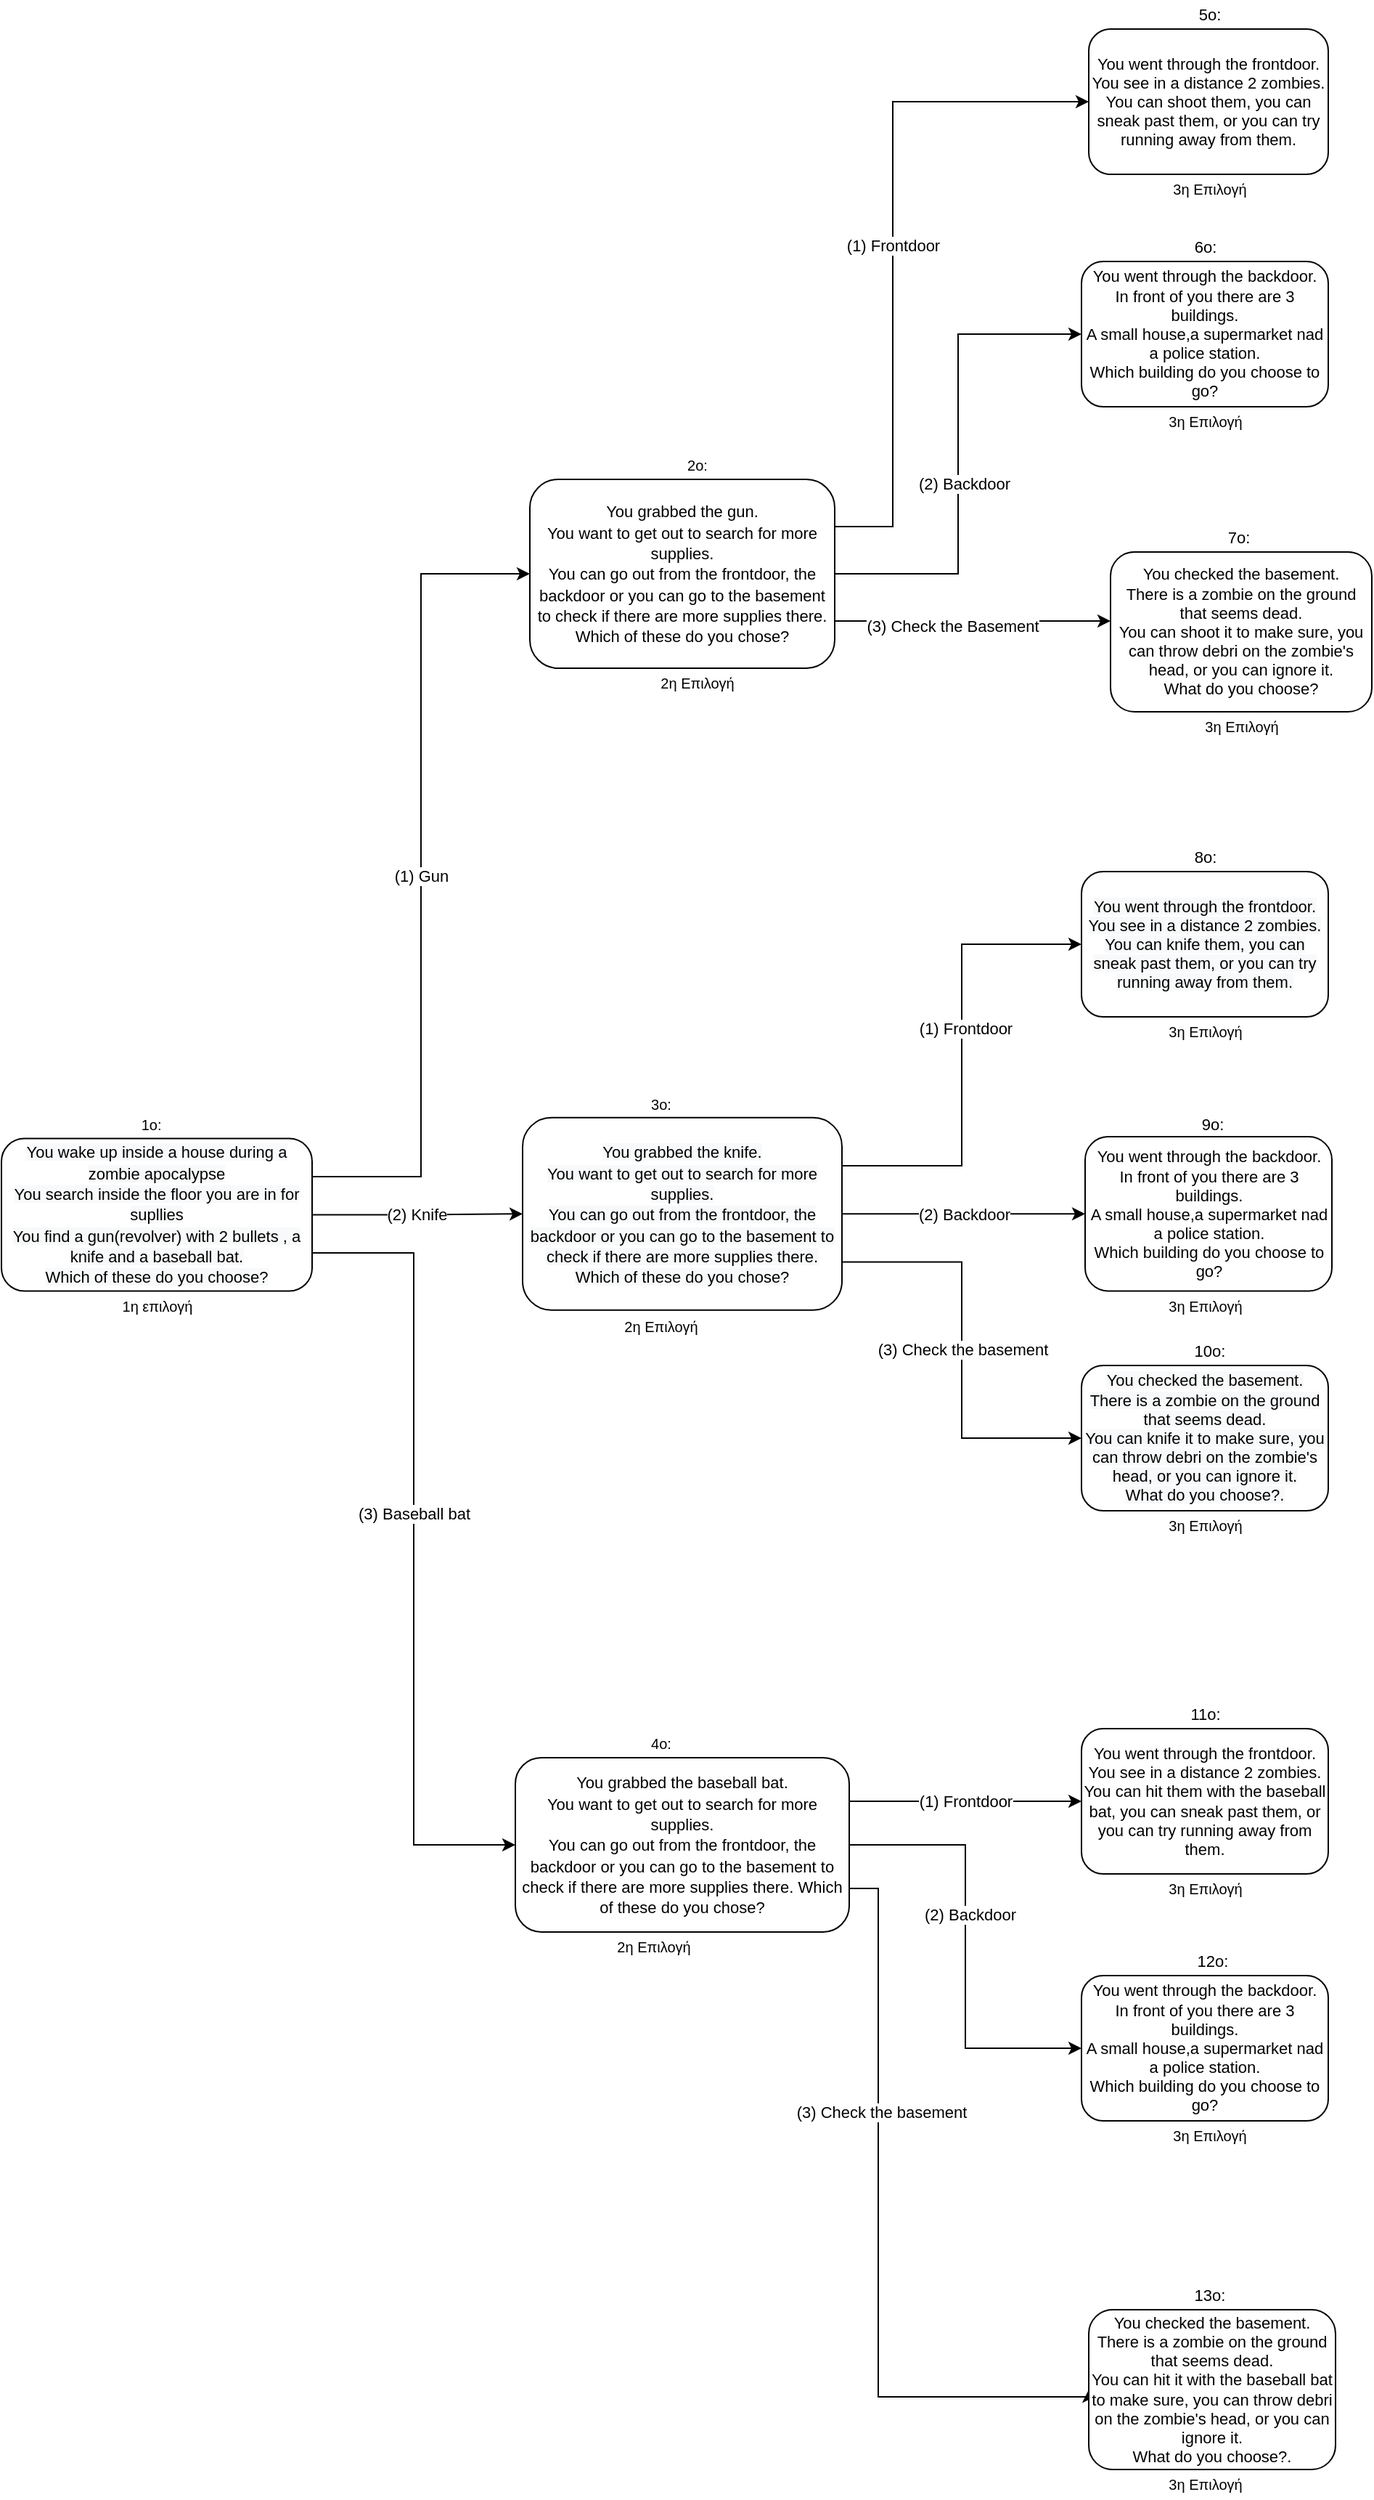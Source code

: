 <mxfile version="16.5.1" type="device" pages="5"><diagram id="6Mr8B0Wz09jnZg22qhfX" name="1η-2η Επιλογή"><mxGraphModel dx="2155" dy="1722" grid="1" gridSize="10" guides="1" tooltips="1" connect="1" arrows="1" fold="1" page="1" pageScale="1" pageWidth="827" pageHeight="1169" math="0" shadow="0"><root><mxCell id="0"/><mxCell id="1" parent="0"/><mxCell id="aigXHNjL9DFvJk6sTgbs-9" value="(2) Knife" style="edgeStyle=orthogonalEdgeStyle;rounded=0;orthogonalLoop=1;jettySize=auto;html=1;exitX=1;exitY=0.5;exitDx=0;exitDy=0;entryX=0;entryY=0.5;entryDx=0;entryDy=0;" parent="1" source="aigXHNjL9DFvJk6sTgbs-1" target="aigXHNjL9DFvJk6sTgbs-8" edge="1"><mxGeometry relative="1" as="geometry"><mxPoint x="-1320" y="530" as="targetPoint"/></mxGeometry></mxCell><mxCell id="aigXHNjL9DFvJk6sTgbs-12" value="(1) Gun" style="edgeStyle=orthogonalEdgeStyle;rounded=0;orthogonalLoop=1;jettySize=auto;html=1;exitX=1;exitY=0.25;exitDx=0;exitDy=0;entryX=0;entryY=0.5;entryDx=0;entryDy=0;" parent="1" source="aigXHNjL9DFvJk6sTgbs-1" target="aigXHNjL9DFvJk6sTgbs-10" edge="1"><mxGeometry relative="1" as="geometry"/></mxCell><mxCell id="aigXHNjL9DFvJk6sTgbs-14" style="edgeStyle=orthogonalEdgeStyle;rounded=0;orthogonalLoop=1;jettySize=auto;html=1;exitX=1;exitY=0.75;exitDx=0;exitDy=0;entryX=0;entryY=0.5;entryDx=0;entryDy=0;" parent="1" source="aigXHNjL9DFvJk6sTgbs-1" target="aigXHNjL9DFvJk6sTgbs-13" edge="1"><mxGeometry relative="1" as="geometry"><mxPoint x="-1360" y="660" as="targetPoint"/></mxGeometry></mxCell><mxCell id="aigXHNjL9DFvJk6sTgbs-15" value="(3) Baseball bat" style="edgeLabel;html=1;align=center;verticalAlign=middle;resizable=0;points=[];" parent="aigXHNjL9DFvJk6sTgbs-14" vertex="1" connectable="0"><mxGeometry x="-0.09" relative="1" as="geometry"><mxPoint as="offset"/></mxGeometry></mxCell><mxCell id="aigXHNjL9DFvJk6sTgbs-1" value="&lt;font style=&quot;font-size: 11px&quot;&gt;&lt;span style=&quot;color: rgb(0 , 0 , 0) ; font-family: &amp;#34;helvetica&amp;#34; ; font-style: normal ; font-weight: 400 ; letter-spacing: normal ; text-align: center ; text-indent: 0px ; text-transform: none ; word-spacing: 0px ; background-color: rgb(248 , 249 , 250) ; display: inline ; float: none&quot;&gt;You wake up inside a house during a zombie apocalypse&lt;/span&gt;&lt;br style=&quot;color: rgb(0 , 0 , 0) ; font-family: &amp;#34;helvetica&amp;#34; ; font-style: normal ; font-weight: 400 ; letter-spacing: normal ; text-align: center ; text-indent: 0px ; text-transform: none ; word-spacing: 0px ; background-color: rgb(248 , 249 , 250)&quot;&gt;&lt;span style=&quot;color: rgb(0 , 0 , 0) ; font-family: &amp;#34;helvetica&amp;#34; ; font-style: normal ; font-weight: 400 ; letter-spacing: normal ; text-align: center ; text-indent: 0px ; text-transform: none ; word-spacing: 0px ; background-color: rgb(248 , 249 , 250) ; display: inline ; float: none&quot;&gt;You search inside the floor you are in for supllies&lt;/span&gt;&lt;br style=&quot;color: rgb(0 , 0 , 0) ; font-family: &amp;#34;helvetica&amp;#34; ; font-style: normal ; font-weight: 400 ; letter-spacing: normal ; text-align: center ; text-indent: 0px ; text-transform: none ; word-spacing: 0px ; background-color: rgb(248 , 249 , 250)&quot;&gt;&lt;span style=&quot;color: rgb(0 , 0 , 0) ; font-family: &amp;#34;helvetica&amp;#34; ; font-style: normal ; font-weight: 400 ; letter-spacing: normal ; text-align: center ; text-indent: 0px ; text-transform: none ; word-spacing: 0px ; background-color: rgb(248 , 249 , 250) ; display: inline ; float: none&quot;&gt;You find a gun(revolver) with 2 bullets , a knife and a baseball bat.&lt;/span&gt;&lt;br style=&quot;color: rgb(0 , 0 , 0) ; font-family: &amp;#34;helvetica&amp;#34; ; font-style: normal ; font-weight: 400 ; letter-spacing: normal ; text-align: center ; text-indent: 0px ; text-transform: none ; word-spacing: 0px ; background-color: rgb(248 , 249 , 250)&quot;&gt;&lt;span style=&quot;color: rgb(0 , 0 , 0) ; font-family: &amp;#34;helvetica&amp;#34; ; font-style: normal ; font-weight: 400 ; letter-spacing: normal ; text-align: center ; text-indent: 0px ; text-transform: none ; word-spacing: 0px ; background-color: rgb(248 , 249 , 250) ; display: inline ; float: none&quot;&gt;Which of these do you choose?&lt;/span&gt;&lt;br&gt;&lt;/font&gt;" style="rounded=1;whiteSpace=wrap;html=1;" parent="1" vertex="1"><mxGeometry x="-1654" y="443.75" width="214" height="105" as="geometry"/></mxCell><mxCell id="aigXHNjL9DFvJk6sTgbs-28" style="edgeStyle=orthogonalEdgeStyle;rounded=0;orthogonalLoop=1;jettySize=auto;html=1;exitX=1;exitY=0.25;exitDx=0;exitDy=0;entryX=0;entryY=0.5;entryDx=0;entryDy=0;fontSize=11;" parent="1" source="aigXHNjL9DFvJk6sTgbs-8" target="aigXHNjL9DFvJk6sTgbs-22" edge="1"><mxGeometry relative="1" as="geometry"/></mxCell><mxCell id="aigXHNjL9DFvJk6sTgbs-34" value="(1) Frontdoor" style="edgeLabel;html=1;align=center;verticalAlign=middle;resizable=0;points=[];fontSize=11;" parent="aigXHNjL9DFvJk6sTgbs-28" vertex="1" connectable="0"><mxGeometry x="0.117" y="-1" relative="1" as="geometry"><mxPoint x="1" as="offset"/></mxGeometry></mxCell><mxCell id="aigXHNjL9DFvJk6sTgbs-29" value="(2) Backdoor" style="edgeStyle=orthogonalEdgeStyle;rounded=0;orthogonalLoop=1;jettySize=auto;html=1;exitX=1;exitY=0.5;exitDx=0;exitDy=0;entryX=0;entryY=0.5;entryDx=0;entryDy=0;fontSize=11;" parent="1" source="aigXHNjL9DFvJk6sTgbs-8" target="aigXHNjL9DFvJk6sTgbs-23" edge="1"><mxGeometry relative="1" as="geometry"/></mxCell><mxCell id="aigXHNjL9DFvJk6sTgbs-30" value="(3) Check the basement" style="edgeStyle=orthogonalEdgeStyle;rounded=0;orthogonalLoop=1;jettySize=auto;html=1;exitX=1;exitY=0.75;exitDx=0;exitDy=0;entryX=0;entryY=0.5;entryDx=0;entryDy=0;fontSize=11;" parent="1" source="aigXHNjL9DFvJk6sTgbs-8" target="aigXHNjL9DFvJk6sTgbs-24" edge="1"><mxGeometry relative="1" as="geometry"/></mxCell><mxCell id="aigXHNjL9DFvJk6sTgbs-8" value="&lt;span style=&quot;color: rgb(0 , 0 , 0) ; font-family: &amp;#34;helvetica&amp;#34; ; font-size: 11px ; font-style: normal ; font-weight: 400 ; letter-spacing: normal ; text-align: center ; text-indent: 0px ; text-transform: none ; word-spacing: 0px ; background-color: rgb(248 , 249 , 250) ; display: inline ; float: none&quot;&gt;You grabbed the knife.&lt;/span&gt;&lt;br style=&quot;color: rgb(0 , 0 , 0) ; font-family: &amp;#34;helvetica&amp;#34; ; font-size: 11px ; font-style: normal ; font-weight: 400 ; letter-spacing: normal ; text-align: center ; text-indent: 0px ; text-transform: none ; word-spacing: 0px ; background-color: rgb(248 , 249 , 250)&quot;&gt;&lt;span style=&quot;color: rgb(0 , 0 , 0) ; font-family: &amp;#34;helvetica&amp;#34; ; font-size: 11px ; font-style: normal ; font-weight: 400 ; letter-spacing: normal ; text-align: center ; text-indent: 0px ; text-transform: none ; word-spacing: 0px ; background-color: rgb(248 , 249 , 250) ; display: inline ; float: none&quot;&gt;You want to get out to search for more supplies.&lt;/span&gt;&lt;br style=&quot;color: rgb(0 , 0 , 0) ; font-family: &amp;#34;helvetica&amp;#34; ; font-size: 11px ; font-style: normal ; font-weight: 400 ; letter-spacing: normal ; text-align: center ; text-indent: 0px ; text-transform: none ; word-spacing: 0px ; background-color: rgb(248 , 249 , 250)&quot;&gt;&lt;span style=&quot;color: rgb(0 , 0 , 0) ; font-family: &amp;#34;helvetica&amp;#34; ; font-size: 11px ; font-style: normal ; font-weight: 400 ; letter-spacing: normal ; text-align: center ; text-indent: 0px ; text-transform: none ; word-spacing: 0px ; background-color: rgb(248 , 249 , 250) ; display: inline ; float: none&quot;&gt;You can go out from the frontdoor, the backdoor or you can go to the basement to check if there are more supplies there. Which of these do you chose?&lt;/span&gt;" style="rounded=1;whiteSpace=wrap;html=1;" parent="1" vertex="1"><mxGeometry x="-1295" y="429.37" width="220" height="132.5" as="geometry"/></mxCell><mxCell id="aigXHNjL9DFvJk6sTgbs-43" value="&lt;font style=&quot;font-size: 11px&quot;&gt;(3) Check the Basement&lt;/font&gt;" style="edgeStyle=orthogonalEdgeStyle;rounded=0;orthogonalLoop=1;jettySize=auto;html=1;exitX=1;exitY=0.75;exitDx=0;exitDy=0;fontSize=11;" parent="1" source="aigXHNjL9DFvJk6sTgbs-10" target="aigXHNjL9DFvJk6sTgbs-42" edge="1"><mxGeometry x="-0.147" y="-2" relative="1" as="geometry"><mxPoint x="-940" y="20" as="targetPoint"/><Array as="points"><mxPoint x="-920" y="88"/><mxPoint x="-920" y="88"/></Array><mxPoint y="1" as="offset"/></mxGeometry></mxCell><mxCell id="aigXHNjL9DFvJk6sTgbs-45" style="edgeStyle=orthogonalEdgeStyle;rounded=0;orthogonalLoop=1;jettySize=auto;html=1;exitX=1;exitY=0.5;exitDx=0;exitDy=0;entryX=0;entryY=0.5;entryDx=0;entryDy=0;fontSize=11;" parent="1" source="aigXHNjL9DFvJk6sTgbs-10" target="aigXHNjL9DFvJk6sTgbs-44" edge="1"><mxGeometry relative="1" as="geometry"/></mxCell><mxCell id="aigXHNjL9DFvJk6sTgbs-49" value="(2) Backdoor" style="edgeLabel;html=1;align=center;verticalAlign=middle;resizable=0;points=[];fontSize=11;" parent="aigXHNjL9DFvJk6sTgbs-45" vertex="1" connectable="0"><mxGeometry x="-0.117" y="-3" relative="1" as="geometry"><mxPoint x="1" y="1" as="offset"/></mxGeometry></mxCell><mxCell id="aigXHNjL9DFvJk6sTgbs-47" value="(1) Frontdoor" style="edgeStyle=orthogonalEdgeStyle;rounded=0;orthogonalLoop=1;jettySize=auto;html=1;exitX=1;exitY=0.25;exitDx=0;exitDy=0;entryX=0;entryY=0.5;entryDx=0;entryDy=0;fontSize=11;" parent="1" source="aigXHNjL9DFvJk6sTgbs-10" target="aigXHNjL9DFvJk6sTgbs-46" edge="1"><mxGeometry relative="1" as="geometry"><Array as="points"><mxPoint x="-1040" y="23"/><mxPoint x="-1040" y="-270"/></Array></mxGeometry></mxCell><mxCell id="aigXHNjL9DFvJk6sTgbs-10" value="&lt;font style=&quot;font-size: 11px&quot;&gt;You grabbed the gun.&lt;br&gt;You want to get out to search for more supplies.&lt;br&gt;You can go out from the frontdoor, the backdoor or you can go to the basement to check if there are more supplies there. Which of these do you chose?&lt;/font&gt;" style="rounded=1;whiteSpace=wrap;html=1;" parent="1" vertex="1"><mxGeometry x="-1290" y="-10" width="210" height="130" as="geometry"/></mxCell><mxCell id="aigXHNjL9DFvJk6sTgbs-36" value="(1) Frontdoor" style="edgeStyle=orthogonalEdgeStyle;rounded=0;orthogonalLoop=1;jettySize=auto;html=1;exitX=1;exitY=0.25;exitDx=0;exitDy=0;fontSize=11;" parent="1" source="aigXHNjL9DFvJk6sTgbs-13" target="aigXHNjL9DFvJk6sTgbs-35" edge="1"><mxGeometry relative="1" as="geometry"/></mxCell><mxCell id="aigXHNjL9DFvJk6sTgbs-38" style="edgeStyle=orthogonalEdgeStyle;rounded=0;orthogonalLoop=1;jettySize=auto;html=1;exitX=1;exitY=0.5;exitDx=0;exitDy=0;entryX=0;entryY=0.5;entryDx=0;entryDy=0;fontSize=11;" parent="1" source="aigXHNjL9DFvJk6sTgbs-13" target="aigXHNjL9DFvJk6sTgbs-37" edge="1"><mxGeometry relative="1" as="geometry"/></mxCell><mxCell id="aigXHNjL9DFvJk6sTgbs-50" value="(2) Backdoor" style="edgeLabel;html=1;align=center;verticalAlign=middle;resizable=0;points=[];fontSize=11;" parent="aigXHNjL9DFvJk6sTgbs-38" vertex="1" connectable="0"><mxGeometry x="-0.147" y="3" relative="1" as="geometry"><mxPoint as="offset"/></mxGeometry></mxCell><mxCell id="aigXHNjL9DFvJk6sTgbs-41" style="edgeStyle=orthogonalEdgeStyle;rounded=0;orthogonalLoop=1;jettySize=auto;html=1;exitX=1;exitY=0.75;exitDx=0;exitDy=0;entryX=0;entryY=0.5;entryDx=0;entryDy=0;fontSize=11;" parent="1" source="aigXHNjL9DFvJk6sTgbs-13" target="aigXHNjL9DFvJk6sTgbs-40" edge="1"><mxGeometry relative="1" as="geometry"><Array as="points"><mxPoint x="-1050" y="960"/><mxPoint x="-1050" y="1310"/></Array></mxGeometry></mxCell><mxCell id="aigXHNjL9DFvJk6sTgbs-51" value="(3) Check the basement" style="edgeLabel;html=1;align=center;verticalAlign=middle;resizable=0;points=[];fontSize=11;" parent="aigXHNjL9DFvJk6sTgbs-41" vertex="1" connectable="0"><mxGeometry x="-0.331" y="2" relative="1" as="geometry"><mxPoint as="offset"/></mxGeometry></mxCell><mxCell id="aigXHNjL9DFvJk6sTgbs-13" value="&lt;span style=&quot;font-size: 11px&quot;&gt;You grabbed the baseball bat.&lt;/span&gt;&lt;br style=&quot;font-size: 11px&quot;&gt;&lt;span style=&quot;font-size: 11px&quot;&gt;You want to get out to search for more supplies.&lt;/span&gt;&lt;br style=&quot;font-size: 11px&quot;&gt;&lt;span style=&quot;font-size: 11px&quot;&gt;You can go out from the frontdoor, the backdoor or you can go to the basement to check if there are more supplies there. Which of these do you chose?&lt;/span&gt;" style="rounded=1;whiteSpace=wrap;html=1;" parent="1" vertex="1"><mxGeometry x="-1300" y="870" width="230" height="120" as="geometry"/></mxCell><mxCell id="aigXHNjL9DFvJk6sTgbs-22" value="&lt;span style=&quot;color: rgb(0 , 0 , 0) ; font-family: &amp;#34;helvetica&amp;#34; ; font-size: 11px ; font-style: normal ; font-weight: 400 ; letter-spacing: normal ; text-align: center ; text-indent: 0px ; text-transform: none ; word-spacing: 0px ; background-color: rgb(248 , 249 , 250) ; display: inline ; float: none&quot;&gt;You went through the frontdoor.&lt;/span&gt;&lt;br style=&quot;color: rgb(0 , 0 , 0) ; font-family: &amp;#34;helvetica&amp;#34; ; font-size: 11px ; font-style: normal ; font-weight: 400 ; letter-spacing: normal ; text-align: center ; text-indent: 0px ; text-transform: none ; word-spacing: 0px ; background-color: rgb(248 , 249 , 250)&quot;&gt;&lt;span style=&quot;color: rgb(0 , 0 , 0) ; font-family: &amp;#34;helvetica&amp;#34; ; font-size: 11px ; font-style: normal ; font-weight: 400 ; letter-spacing: normal ; text-align: center ; text-indent: 0px ; text-transform: none ; word-spacing: 0px ; background-color: rgb(248 , 249 , 250) ; display: inline ; float: none&quot;&gt;You see in a distance 2 zombies.&lt;/span&gt;&lt;br style=&quot;color: rgb(0 , 0 , 0) ; font-family: &amp;#34;helvetica&amp;#34; ; font-size: 11px ; font-style: normal ; font-weight: 400 ; letter-spacing: normal ; text-align: center ; text-indent: 0px ; text-transform: none ; word-spacing: 0px ; background-color: rgb(248 , 249 , 250)&quot;&gt;&lt;span style=&quot;color: rgb(0 , 0 , 0) ; font-family: &amp;#34;helvetica&amp;#34; ; font-size: 11px ; font-style: normal ; font-weight: 400 ; letter-spacing: normal ; text-align: center ; text-indent: 0px ; text-transform: none ; word-spacing: 0px ; background-color: rgb(248 , 249 , 250) ; display: inline ; float: none&quot;&gt;You can knife them, you can sneak past them, or you can try running away from them.&lt;/span&gt;" style="rounded=1;whiteSpace=wrap;html=1;fontSize=11;" parent="1" vertex="1"><mxGeometry x="-910" y="260" width="170" height="100" as="geometry"/></mxCell><mxCell id="aigXHNjL9DFvJk6sTgbs-23" value="&lt;span&gt;You went through the backdoor.&lt;/span&gt;&lt;br&gt;&lt;span&gt;In front of you there are 3 buildings.&lt;/span&gt;&lt;br&gt;&lt;span&gt;A small house,a supermarket nad a police station.&lt;/span&gt;&lt;br&gt;&lt;span&gt;Which building do you choose to go?&lt;/span&gt;" style="rounded=1;whiteSpace=wrap;html=1;fontSize=11;" parent="1" vertex="1"><mxGeometry x="-907.5" y="442.5" width="170" height="106.25" as="geometry"/></mxCell><mxCell id="aigXHNjL9DFvJk6sTgbs-24" value="&lt;span style=&quot;color: rgb(0 , 0 , 0) ; font-family: &amp;#34;helvetica&amp;#34; ; font-size: 11px ; font-style: normal ; font-weight: 400 ; letter-spacing: normal ; text-align: center ; text-indent: 0px ; text-transform: none ; word-spacing: 0px ; background-color: rgb(248 , 249 , 250) ; display: inline ; float: none&quot;&gt;You checked the basement.&lt;/span&gt;&lt;br style=&quot;color: rgb(0 , 0 , 0) ; font-family: &amp;#34;helvetica&amp;#34; ; font-size: 11px ; font-style: normal ; font-weight: 400 ; letter-spacing: normal ; text-align: center ; text-indent: 0px ; text-transform: none ; word-spacing: 0px ; background-color: rgb(248 , 249 , 250)&quot;&gt;&lt;span style=&quot;color: rgb(0 , 0 , 0) ; font-family: &amp;#34;helvetica&amp;#34; ; font-size: 11px ; font-style: normal ; font-weight: 400 ; letter-spacing: normal ; text-align: center ; text-indent: 0px ; text-transform: none ; word-spacing: 0px ; background-color: rgb(248 , 249 , 250) ; display: inline ; float: none&quot;&gt;There is a zombie on the ground that seems dead.&lt;/span&gt;&lt;br style=&quot;color: rgb(0 , 0 , 0) ; font-family: &amp;#34;helvetica&amp;#34; ; font-size: 11px ; font-style: normal ; font-weight: 400 ; letter-spacing: normal ; text-align: center ; text-indent: 0px ; text-transform: none ; word-spacing: 0px ; background-color: rgb(248 , 249 , 250)&quot;&gt;&lt;span style=&quot;color: rgb(0 , 0 , 0) ; font-family: &amp;#34;helvetica&amp;#34; ; font-size: 11px ; font-style: normal ; font-weight: 400 ; letter-spacing: normal ; text-align: center ; text-indent: 0px ; text-transform: none ; word-spacing: 0px ; background-color: rgb(248 , 249 , 250) ; display: inline ; float: none&quot;&gt;You can knife it to make sure, you can throw debri on the zombie's head, or you can ignore it.&lt;/span&gt;&lt;br style=&quot;color: rgb(0 , 0 , 0) ; font-family: &amp;#34;helvetica&amp;#34; ; font-size: 11px ; font-style: normal ; font-weight: 400 ; letter-spacing: normal ; text-align: center ; text-indent: 0px ; text-transform: none ; word-spacing: 0px ; background-color: rgb(248 , 249 , 250)&quot;&gt;&lt;span style=&quot;color: rgb(0 , 0 , 0) ; font-family: &amp;#34;helvetica&amp;#34; ; font-size: 11px ; font-style: normal ; font-weight: 400 ; letter-spacing: normal ; text-align: center ; text-indent: 0px ; text-transform: none ; word-spacing: 0px ; background-color: rgb(248 , 249 , 250) ; display: inline ; float: none&quot;&gt;What do you choose?.&lt;/span&gt;" style="rounded=1;whiteSpace=wrap;html=1;fontSize=11;" parent="1" vertex="1"><mxGeometry x="-910" y="600" width="170" height="100" as="geometry"/></mxCell><mxCell id="aigXHNjL9DFvJk6sTgbs-35" value="&lt;span style=&quot;font-family: &amp;#34;helvetica&amp;#34;&quot;&gt;You went through the frontdoor.&lt;/span&gt;&lt;br style=&quot;font-family: &amp;#34;helvetica&amp;#34;&quot;&gt;&lt;span style=&quot;font-family: &amp;#34;helvetica&amp;#34;&quot;&gt;You see in a distance 2 zombies.&lt;/span&gt;&lt;br style=&quot;font-family: &amp;#34;helvetica&amp;#34;&quot;&gt;&lt;span style=&quot;font-family: &amp;#34;helvetica&amp;#34;&quot;&gt;You can hit them with the baseball bat, you can sneak past them, or you can try running away from them.&lt;/span&gt;" style="rounded=1;whiteSpace=wrap;html=1;fontSize=11;" parent="1" vertex="1"><mxGeometry x="-910" y="850" width="170" height="100" as="geometry"/></mxCell><mxCell id="aigXHNjL9DFvJk6sTgbs-37" value="&lt;span&gt;You went through the backdoor.&lt;/span&gt;&lt;br&gt;&lt;span&gt;In front of you there are 3 buildings.&lt;/span&gt;&lt;br&gt;&lt;span&gt;A small house,a supermarket nad a police station.&lt;/span&gt;&lt;br&gt;&lt;span&gt;Which building do you choose to go?&lt;/span&gt;" style="rounded=1;whiteSpace=wrap;html=1;fontSize=11;" parent="1" vertex="1"><mxGeometry x="-910" y="1020" width="170" height="100" as="geometry"/></mxCell><mxCell id="aigXHNjL9DFvJk6sTgbs-40" value="&lt;span style=&quot;font-family: &amp;#34;helvetica&amp;#34;&quot;&gt;You checked the basement.&lt;/span&gt;&lt;br style=&quot;font-family: &amp;#34;helvetica&amp;#34;&quot;&gt;&lt;span style=&quot;font-family: &amp;#34;helvetica&amp;#34;&quot;&gt;There is a zombie on the ground that seems dead.&lt;/span&gt;&lt;br style=&quot;font-family: &amp;#34;helvetica&amp;#34;&quot;&gt;&lt;span style=&quot;font-family: &amp;#34;helvetica&amp;#34;&quot;&gt;You can hit it with the baseball bat to make sure, you can throw debri on the zombie's head, or you can ignore it.&lt;/span&gt;&lt;br style=&quot;font-family: &amp;#34;helvetica&amp;#34;&quot;&gt;&lt;span style=&quot;font-family: &amp;#34;helvetica&amp;#34;&quot;&gt;What do you choose?.&lt;/span&gt;" style="rounded=1;whiteSpace=wrap;html=1;fontSize=11;" parent="1" vertex="1"><mxGeometry x="-905" y="1250" width="170" height="110" as="geometry"/></mxCell><mxCell id="aigXHNjL9DFvJk6sTgbs-42" value="You checked the basement.&lt;br&gt;There is a zombie on the ground that seems dead.&lt;br&gt;You can shoot it to make sure, you can throw debri on the zombie's head, or you can ignore it.&lt;br&gt;What do you choose?" style="rounded=1;whiteSpace=wrap;html=1;fontSize=11;" parent="1" vertex="1"><mxGeometry x="-890" y="40" width="180" height="110" as="geometry"/></mxCell><mxCell id="aigXHNjL9DFvJk6sTgbs-44" value="You went through the backdoor.&lt;br&gt;In front of you there are 3 buildings.&lt;br&gt;A small house,a supermarket nad a police station.&lt;br&gt;Which building do you choose to go?" style="rounded=1;whiteSpace=wrap;html=1;fontSize=11;" parent="1" vertex="1"><mxGeometry x="-910" y="-160" width="170" height="100" as="geometry"/></mxCell><mxCell id="aigXHNjL9DFvJk6sTgbs-46" value="You went through the frontdoor.&lt;br&gt;You see in a distance 2 zombies.&lt;br&gt;You can shoot them, you can sneak past them, or you can try running away from them." style="rounded=1;whiteSpace=wrap;html=1;fontSize=11;" parent="1" vertex="1"><mxGeometry x="-905" y="-320" width="165" height="100" as="geometry"/></mxCell><mxCell id="aigXHNjL9DFvJk6sTgbs-54" value="1o:&amp;nbsp; &amp;nbsp;" style="text;html=1;align=center;verticalAlign=middle;resizable=0;points=[];autosize=1;strokeColor=none;fillColor=none;fontSize=10;" parent="1" vertex="1"><mxGeometry x="-1567" y="423.75" width="40" height="20" as="geometry"/></mxCell><mxCell id="aigXHNjL9DFvJk6sTgbs-55" value="2o:" style="text;html=1;align=center;verticalAlign=middle;resizable=0;points=[];autosize=1;strokeColor=none;fillColor=none;fontSize=10;" parent="1" vertex="1"><mxGeometry x="-1190" y="-30" width="30" height="20" as="geometry"/></mxCell><mxCell id="aigXHNjL9DFvJk6sTgbs-56" value="1η επιλογή" style="text;html=1;align=center;verticalAlign=middle;resizable=0;points=[];autosize=1;strokeColor=none;fillColor=none;fontSize=10;" parent="1" vertex="1"><mxGeometry x="-1577" y="548.75" width="60" height="20" as="geometry"/></mxCell><mxCell id="aigXHNjL9DFvJk6sTgbs-57" value="2η Επιλογή" style="text;html=1;align=center;verticalAlign=middle;resizable=0;points=[];autosize=1;strokeColor=none;fillColor=none;fontSize=10;" parent="1" vertex="1"><mxGeometry x="-1210" y="120" width="70" height="20" as="geometry"/></mxCell><mxCell id="aigXHNjL9DFvJk6sTgbs-58" value="2η Επιλογή" style="text;html=1;align=center;verticalAlign=middle;resizable=0;points=[];autosize=1;strokeColor=none;fillColor=none;fontSize=10;" parent="1" vertex="1"><mxGeometry x="-1235" y="562.5" width="70" height="20" as="geometry"/></mxCell><mxCell id="aigXHNjL9DFvJk6sTgbs-59" value="2η Επιλογή" style="text;html=1;align=center;verticalAlign=middle;resizable=0;points=[];autosize=1;strokeColor=none;fillColor=none;fontSize=10;" parent="1" vertex="1"><mxGeometry x="-1240" y="990" width="70" height="20" as="geometry"/></mxCell><mxCell id="aigXHNjL9DFvJk6sTgbs-60" value="3ο:" style="text;html=1;align=center;verticalAlign=middle;resizable=0;points=[];autosize=1;strokeColor=none;fillColor=none;fontSize=10;" parent="1" vertex="1"><mxGeometry x="-1215" y="410" width="30" height="20" as="geometry"/></mxCell><mxCell id="aigXHNjL9DFvJk6sTgbs-61" value="4ο:" style="text;html=1;align=center;verticalAlign=middle;resizable=0;points=[];autosize=1;strokeColor=none;fillColor=none;fontSize=10;" parent="1" vertex="1"><mxGeometry x="-1215" y="850" width="30" height="20" as="geometry"/></mxCell><mxCell id="aigXHNjL9DFvJk6sTgbs-62" value="3η Επιλογή" style="text;html=1;align=center;verticalAlign=middle;resizable=0;points=[];autosize=1;strokeColor=none;fillColor=none;fontSize=10;" parent="1" vertex="1"><mxGeometry x="-857.5" y="-220" width="70" height="20" as="geometry"/></mxCell><mxCell id="aigXHNjL9DFvJk6sTgbs-63" value="3η Επιλογή" style="text;html=1;align=center;verticalAlign=middle;resizable=0;points=[];autosize=1;strokeColor=none;fillColor=none;fontSize=10;" parent="1" vertex="1"><mxGeometry x="-860" y="-60" width="70" height="20" as="geometry"/></mxCell><mxCell id="aigXHNjL9DFvJk6sTgbs-64" value="3η Επιλογή" style="text;html=1;align=center;verticalAlign=middle;resizable=0;points=[];autosize=1;strokeColor=none;fillColor=none;fontSize=10;" parent="1" vertex="1"><mxGeometry x="-835" y="150" width="70" height="20" as="geometry"/></mxCell><mxCell id="aigXHNjL9DFvJk6sTgbs-65" value="3η Επιλογή" style="text;html=1;align=center;verticalAlign=middle;resizable=0;points=[];autosize=1;strokeColor=none;fillColor=none;fontSize=10;" parent="1" vertex="1"><mxGeometry x="-860" y="360" width="70" height="20" as="geometry"/></mxCell><mxCell id="aigXHNjL9DFvJk6sTgbs-66" value="3η Επιλογή" style="text;html=1;align=center;verticalAlign=middle;resizable=0;points=[];autosize=1;strokeColor=none;fillColor=none;fontSize=10;" parent="1" vertex="1"><mxGeometry x="-860" y="548.75" width="70" height="20" as="geometry"/></mxCell><mxCell id="aigXHNjL9DFvJk6sTgbs-67" value="3η Επιλογή" style="text;html=1;align=center;verticalAlign=middle;resizable=0;points=[];autosize=1;strokeColor=none;fillColor=none;fontSize=10;" parent="1" vertex="1"><mxGeometry x="-860" y="700" width="70" height="20" as="geometry"/></mxCell><mxCell id="aigXHNjL9DFvJk6sTgbs-68" value="3η Επιλογή" style="text;html=1;align=center;verticalAlign=middle;resizable=0;points=[];autosize=1;strokeColor=none;fillColor=none;fontSize=10;" parent="1" vertex="1"><mxGeometry x="-860" y="950" width="70" height="20" as="geometry"/></mxCell><mxCell id="aigXHNjL9DFvJk6sTgbs-69" value="3η Επιλογή" style="text;html=1;align=center;verticalAlign=middle;resizable=0;points=[];autosize=1;strokeColor=none;fillColor=none;fontSize=10;" parent="1" vertex="1"><mxGeometry x="-857.5" y="1120" width="70" height="20" as="geometry"/></mxCell><mxCell id="aigXHNjL9DFvJk6sTgbs-70" value="3η Επιλογή" style="text;html=1;align=center;verticalAlign=middle;resizable=0;points=[];autosize=1;strokeColor=none;fillColor=none;fontSize=10;" parent="1" vertex="1"><mxGeometry x="-860" y="1360" width="70" height="20" as="geometry"/></mxCell><mxCell id="aigXHNjL9DFvJk6sTgbs-71" value="5ο:" style="text;html=1;align=center;verticalAlign=middle;resizable=0;points=[];autosize=1;strokeColor=none;fillColor=none;fontSize=11;" parent="1" vertex="1"><mxGeometry x="-837.5" y="-340" width="30" height="20" as="geometry"/></mxCell><mxCell id="aigXHNjL9DFvJk6sTgbs-72" value="6ο:" style="text;html=1;align=center;verticalAlign=middle;resizable=0;points=[];autosize=1;strokeColor=none;fillColor=none;fontSize=11;" parent="1" vertex="1"><mxGeometry x="-840" y="-180" width="30" height="20" as="geometry"/></mxCell><mxCell id="aigXHNjL9DFvJk6sTgbs-73" value="7ο:" style="text;html=1;align=center;verticalAlign=middle;resizable=0;points=[];autosize=1;strokeColor=none;fillColor=none;fontSize=11;" parent="1" vertex="1"><mxGeometry x="-817.5" y="20" width="30" height="20" as="geometry"/></mxCell><mxCell id="aigXHNjL9DFvJk6sTgbs-74" value="8ο:" style="text;html=1;align=center;verticalAlign=middle;resizable=0;points=[];autosize=1;strokeColor=none;fillColor=none;fontSize=11;" parent="1" vertex="1"><mxGeometry x="-840" y="240" width="30" height="20" as="geometry"/></mxCell><mxCell id="aigXHNjL9DFvJk6sTgbs-75" value="9ο:" style="text;html=1;align=center;verticalAlign=middle;resizable=0;points=[];autosize=1;strokeColor=none;fillColor=none;fontSize=11;" parent="1" vertex="1"><mxGeometry x="-835" y="423.75" width="30" height="20" as="geometry"/></mxCell><mxCell id="aigXHNjL9DFvJk6sTgbs-76" value="10ο:" style="text;html=1;align=center;verticalAlign=middle;resizable=0;points=[];autosize=1;strokeColor=none;fillColor=none;fontSize=11;" parent="1" vertex="1"><mxGeometry x="-842.5" y="580" width="40" height="20" as="geometry"/></mxCell><mxCell id="aigXHNjL9DFvJk6sTgbs-78" value="11ο:" style="text;html=1;align=center;verticalAlign=middle;resizable=0;points=[];autosize=1;strokeColor=none;fillColor=none;fontSize=11;" parent="1" vertex="1"><mxGeometry x="-845" y="830" width="40" height="20" as="geometry"/></mxCell><mxCell id="aigXHNjL9DFvJk6sTgbs-79" value="12ο:" style="text;html=1;align=center;verticalAlign=middle;resizable=0;points=[];autosize=1;strokeColor=none;fillColor=none;fontSize=11;" parent="1" vertex="1"><mxGeometry x="-840" y="1000" width="40" height="20" as="geometry"/></mxCell><mxCell id="aigXHNjL9DFvJk6sTgbs-80" value="13ο:" style="text;html=1;align=center;verticalAlign=middle;resizable=0;points=[];autosize=1;strokeColor=none;fillColor=none;fontSize=11;" parent="1" vertex="1"><mxGeometry x="-842.5" y="1230" width="40" height="20" as="geometry"/></mxCell></root></mxGraphModel></diagram><diagram id="RoNDTv9hxWeiC_LZoker" name="2η-4η Επιλογή"><mxGraphModel dx="503" dy="4060" grid="1" gridSize="10" guides="1" tooltips="1" connect="1" arrows="1" fold="1" page="1" pageScale="1" pageWidth="827" pageHeight="1169" math="0" shadow="0"><root><mxCell id="aq8-siKW1PzByHnDYot1-0"/><mxCell id="aq8-siKW1PzByHnDYot1-1" parent="aq8-siKW1PzByHnDYot1-0"/><mxCell id="dfuPh-LoJUpeKNILUJHB-0" style="edgeStyle=orthogonalEdgeStyle;rounded=0;orthogonalLoop=1;jettySize=auto;html=1;exitX=1;exitY=0.25;exitDx=0;exitDy=0;entryX=0.002;entryY=0.567;entryDx=0;entryDy=0;entryPerimeter=0;" parent="aq8-siKW1PzByHnDYot1-1" source="kQ56gb20wESUmdQqS2Ek-0" target="o3HQXF1_WtNRisnUPvNW-0" edge="1"><mxGeometry relative="1" as="geometry"><Array as="points"><mxPoint x="250" y="-1139"/><mxPoint x="250" y="-1791"/></Array><mxPoint x="350" y="-1790" as="targetPoint"/></mxGeometry></mxCell><mxCell id="dfuPh-LoJUpeKNILUJHB-3" value="(1) Frontdoor" style="edgeLabel;html=1;align=center;verticalAlign=middle;resizable=0;points=[];" parent="dfuPh-LoJUpeKNILUJHB-0" vertex="1" connectable="0"><mxGeometry x="0.244" relative="1" as="geometry"><mxPoint as="offset"/></mxGeometry></mxCell><mxCell id="dfuPh-LoJUpeKNILUJHB-1" style="edgeStyle=orthogonalEdgeStyle;rounded=0;orthogonalLoop=1;jettySize=auto;html=1;exitX=1;exitY=0.5;exitDx=0;exitDy=0;entryX=0;entryY=0.5;entryDx=0;entryDy=0;" parent="aq8-siKW1PzByHnDYot1-1" source="kQ56gb20wESUmdQqS2Ek-0" target="yYr9XJpqZNuxSyNBCdOp-0" edge="1"><mxGeometry relative="1" as="geometry"/></mxCell><mxCell id="dfuPh-LoJUpeKNILUJHB-4" value="(2) Backdoor" style="edgeLabel;html=1;align=center;verticalAlign=middle;resizable=0;points=[];" parent="dfuPh-LoJUpeKNILUJHB-1" vertex="1" connectable="0"><mxGeometry x="-0.083" y="-4" relative="1" as="geometry"><mxPoint as="offset"/></mxGeometry></mxCell><mxCell id="dfuPh-LoJUpeKNILUJHB-2" value="(3) Check the basement" style="edgeStyle=orthogonalEdgeStyle;rounded=0;orthogonalLoop=1;jettySize=auto;html=1;exitX=1;exitY=0.75;exitDx=0;exitDy=0;entryX=0;entryY=0.5;entryDx=0;entryDy=0;" parent="aq8-siKW1PzByHnDYot1-1" source="kQ56gb20wESUmdQqS2Ek-0" target="V9HLWKwlCQ-8VAixxq5i-0" edge="1"><mxGeometry relative="1" as="geometry"/></mxCell><mxCell id="kQ56gb20wESUmdQqS2Ek-0" value="&lt;span style=&quot;font-size: 11px&quot;&gt;You grabbed the gun.&lt;/span&gt;&lt;br style=&quot;font-size: 11px&quot;&gt;&lt;span style=&quot;font-size: 11px&quot;&gt;You want to get out to search for more supplies.&lt;/span&gt;&lt;br style=&quot;font-size: 11px&quot;&gt;&lt;span style=&quot;font-size: 11px&quot;&gt;You can go out from the frontdoor, the backdoor or you can go to the basement to check if there are more supplies there. Which of these do you chose?&lt;/span&gt;" style="rounded=1;whiteSpace=wrap;html=1;" parent="aq8-siKW1PzByHnDYot1-1" vertex="1"><mxGeometry y="-1169" width="180" height="120" as="geometry"/></mxCell><mxCell id="DncTMRzWh7lEd_T5KaYo-0" style="edgeStyle=orthogonalEdgeStyle;rounded=0;orthogonalLoop=1;jettySize=auto;html=1;exitX=1;exitY=0.5;exitDx=0;exitDy=0;entryX=0;entryY=0.5;entryDx=0;entryDy=0;" parent="aq8-siKW1PzByHnDYot1-1" source="Pmng9QDel-jLjP0JpKOQ-0" target="INcDUqy5yo2R5d9GL_Nz-4" edge="1"><mxGeometry relative="1" as="geometry"/></mxCell><mxCell id="DncTMRzWh7lEd_T5KaYo-4" value="(2) Backdoor" style="edgeLabel;html=1;align=center;verticalAlign=middle;resizable=0;points=[];" parent="DncTMRzWh7lEd_T5KaYo-0" vertex="1" connectable="0"><mxGeometry x="0.118" y="-1" relative="1" as="geometry"><mxPoint as="offset"/></mxGeometry></mxCell><mxCell id="DncTMRzWh7lEd_T5KaYo-1" style="edgeStyle=orthogonalEdgeStyle;rounded=0;orthogonalLoop=1;jettySize=auto;html=1;exitX=1;exitY=0.25;exitDx=0;exitDy=0;entryX=0;entryY=0.5;entryDx=0;entryDy=0;" parent="aq8-siKW1PzByHnDYot1-1" source="Pmng9QDel-jLjP0JpKOQ-0" target="INcDUqy5yo2R5d9GL_Nz-3" edge="1"><mxGeometry relative="1" as="geometry"/></mxCell><mxCell id="DncTMRzWh7lEd_T5KaYo-3" value="(1) Frontdoor" style="edgeLabel;html=1;align=center;verticalAlign=middle;resizable=0;points=[];" parent="DncTMRzWh7lEd_T5KaYo-1" vertex="1" connectable="0"><mxGeometry x="0.146" y="1" relative="1" as="geometry"><mxPoint as="offset"/></mxGeometry></mxCell><mxCell id="DncTMRzWh7lEd_T5KaYo-2" value="(3) Check the basement" style="edgeStyle=orthogonalEdgeStyle;rounded=0;orthogonalLoop=1;jettySize=auto;html=1;exitX=1;exitY=0.75;exitDx=0;exitDy=0;entryX=0;entryY=0.5;entryDx=0;entryDy=0;" parent="aq8-siKW1PzByHnDYot1-1" source="Pmng9QDel-jLjP0JpKOQ-0" target="INcDUqy5yo2R5d9GL_Nz-5" edge="1"><mxGeometry relative="1" as="geometry"/></mxCell><mxCell id="Pmng9QDel-jLjP0JpKOQ-0" value="&lt;span style=&quot;font-family: &amp;#34;helvetica&amp;#34; ; font-size: 11px&quot;&gt;You grabbed the knife.&lt;/span&gt;&lt;br style=&quot;font-family: &amp;#34;helvetica&amp;#34; ; font-size: 11px&quot;&gt;&lt;span style=&quot;font-family: &amp;#34;helvetica&amp;#34; ; font-size: 11px&quot;&gt;You want to get out to search for more supplies.&lt;/span&gt;&lt;br style=&quot;font-family: &amp;#34;helvetica&amp;#34; ; font-size: 11px&quot;&gt;&lt;span style=&quot;font-family: &amp;#34;helvetica&amp;#34; ; font-size: 11px&quot;&gt;You can go out from the frontdoor, the backdoor or you can go to the basement to check if there are more supplies there. Which of these do you chose?&lt;/span&gt;" style="rounded=1;whiteSpace=wrap;html=1;" parent="aq8-siKW1PzByHnDYot1-1" vertex="1"><mxGeometry x="5" y="520" width="190" height="120" as="geometry"/></mxCell><mxCell id="nTvmS0v4j5oM1gcqApX2-1" value="(1) Frontdoor" style="edgeStyle=orthogonalEdgeStyle;rounded=0;orthogonalLoop=1;jettySize=auto;html=1;exitX=1;exitY=0.25;exitDx=0;exitDy=0;entryX=0;entryY=0.5;entryDx=0;entryDy=0;" parent="aq8-siKW1PzByHnDYot1-1" source="ZZUh0Eb-qIUiNPBOIDgI-0" target="INcDUqy5yo2R5d9GL_Nz-6" edge="1"><mxGeometry relative="1" as="geometry"/></mxCell><mxCell id="nTvmS0v4j5oM1gcqApX2-3" style="edgeStyle=orthogonalEdgeStyle;rounded=0;orthogonalLoop=1;jettySize=auto;html=1;exitX=1;exitY=0.5;exitDx=0;exitDy=0;entryX=0;entryY=0.5;entryDx=0;entryDy=0;" parent="aq8-siKW1PzByHnDYot1-1" source="ZZUh0Eb-qIUiNPBOIDgI-0" target="INcDUqy5yo2R5d9GL_Nz-7" edge="1"><mxGeometry relative="1" as="geometry"/></mxCell><mxCell id="nTvmS0v4j5oM1gcqApX2-5" value="(2) Backdoor" style="edgeLabel;html=1;align=center;verticalAlign=middle;resizable=0;points=[];" parent="nTvmS0v4j5oM1gcqApX2-3" vertex="1" connectable="0"><mxGeometry x="-0.072" y="5" relative="1" as="geometry"><mxPoint as="offset"/></mxGeometry></mxCell><mxCell id="nTvmS0v4j5oM1gcqApX2-4" style="edgeStyle=orthogonalEdgeStyle;rounded=0;orthogonalLoop=1;jettySize=auto;html=1;exitX=1;exitY=0.75;exitDx=0;exitDy=0;entryX=0;entryY=0.5;entryDx=0;entryDy=0;" parent="aq8-siKW1PzByHnDYot1-1" source="ZZUh0Eb-qIUiNPBOIDgI-0" target="INcDUqy5yo2R5d9GL_Nz-8" edge="1"><mxGeometry relative="1" as="geometry"><Array as="points"><mxPoint x="260" y="2268"/><mxPoint x="260" y="3100"/></Array></mxGeometry></mxCell><mxCell id="nTvmS0v4j5oM1gcqApX2-6" value="(3) Check the basement" style="edgeLabel;html=1;align=center;verticalAlign=middle;resizable=0;points=[];" parent="nTvmS0v4j5oM1gcqApX2-4" vertex="1" connectable="0"><mxGeometry x="-0.006" y="-1" relative="1" as="geometry"><mxPoint as="offset"/></mxGeometry></mxCell><mxCell id="ZZUh0Eb-qIUiNPBOIDgI-0" value="&lt;span style=&quot;font-size: 11px&quot;&gt;You grabbed the baseball bat.&lt;/span&gt;&lt;br style=&quot;font-size: 11px&quot;&gt;&lt;span style=&quot;font-size: 11px&quot;&gt;You want to get out to search for more supplies.&lt;/span&gt;&lt;br style=&quot;font-size: 11px&quot;&gt;&lt;span style=&quot;font-size: 11px&quot;&gt;You can go out from the frontdoor, the backdoor or you can go to the basement to check if there are more supplies there. Which of these do you chose?&lt;/span&gt;" style="rounded=1;whiteSpace=wrap;html=1;" parent="aq8-siKW1PzByHnDYot1-1" vertex="1"><mxGeometry x="5" y="2170" width="200" height="130" as="geometry"/></mxCell><mxCell id="Wg8mr5QfcpH0tkchrwRN-38" style="edgeStyle=orthogonalEdgeStyle;rounded=0;orthogonalLoop=1;jettySize=auto;html=1;exitX=1.003;exitY=0.593;exitDx=0;exitDy=0;fontSize=12;fontColor=#FFFFFF;entryX=0;entryY=0.5;entryDx=0;entryDy=0;exitPerimeter=0;" parent="aq8-siKW1PzByHnDYot1-1" source="o3HQXF1_WtNRisnUPvNW-0" target="Wg8mr5QfcpH0tkchrwRN-37" edge="1"><mxGeometry relative="1" as="geometry"><mxPoint x="670" y="-1789.02" as="sourcePoint"/><mxPoint x="885" y="-1800" as="targetPoint"/></mxGeometry></mxCell><mxCell id="Wg8mr5QfcpH0tkchrwRN-57" value="(3) Run away" style="edgeLabel;html=1;align=center;verticalAlign=middle;resizable=0;points=[];fontSize=12;fontColor=#000000;" parent="Wg8mr5QfcpH0tkchrwRN-38" vertex="1" connectable="0"><mxGeometry x="0.085" y="-1" relative="1" as="geometry"><mxPoint x="51" y="-1" as="offset"/></mxGeometry></mxCell><mxCell id="Wg8mr5QfcpH0tkchrwRN-39" style="edgeStyle=orthogonalEdgeStyle;rounded=0;orthogonalLoop=1;jettySize=auto;html=1;exitX=1;exitY=0.5;exitDx=0;exitDy=0;entryX=0;entryY=0.5;entryDx=0;entryDy=0;fontSize=12;fontColor=#FFFFFF;" parent="aq8-siKW1PzByHnDYot1-1" source="o3HQXF1_WtNRisnUPvNW-0" target="Wg8mr5QfcpH0tkchrwRN-36" edge="1"><mxGeometry relative="1" as="geometry"><Array as="points"><mxPoint x="740" y="-1800"/><mxPoint x="740" y="-2090"/></Array></mxGeometry></mxCell><mxCell id="Wg8mr5QfcpH0tkchrwRN-56" value="(2) Sneak Past them" style="edgeLabel;html=1;align=center;verticalAlign=middle;resizable=0;points=[];fontSize=12;fontColor=#000000;" parent="Wg8mr5QfcpH0tkchrwRN-39" vertex="1" connectable="0"><mxGeometry x="0.153" y="1" relative="1" as="geometry"><mxPoint as="offset"/></mxGeometry></mxCell><mxCell id="ECJQk9XD5yj4j-ARiBFw-0" style="edgeStyle=orthogonalEdgeStyle;rounded=0;orthogonalLoop=1;jettySize=auto;html=1;exitX=1;exitY=0.25;exitDx=0;exitDy=0;entryX=0;entryY=0.5;entryDx=0;entryDy=0;" parent="aq8-siKW1PzByHnDYot1-1" source="o3HQXF1_WtNRisnUPvNW-0" target="Wg8mr5QfcpH0tkchrwRN-35" edge="1"><mxGeometry relative="1" as="geometry"><Array as="points"><mxPoint x="680" y="-1830"/><mxPoint x="680" y="-2315"/></Array></mxGeometry></mxCell><mxCell id="ECJQk9XD5yj4j-ARiBFw-1" value="(1) Shoot them" style="edgeLabel;html=1;align=center;verticalAlign=middle;resizable=0;points=[];" parent="ECJQk9XD5yj4j-ARiBFw-0" vertex="1" connectable="0"><mxGeometry x="0.015" y="-2" relative="1" as="geometry"><mxPoint as="offset"/></mxGeometry></mxCell><mxCell id="o3HQXF1_WtNRisnUPvNW-0" value="&#10;&#10;&lt;span style=&quot;color: rgb(0, 0, 0); font-family: helvetica; font-size: 11px; font-style: normal; font-weight: 400; letter-spacing: normal; text-align: center; text-indent: 0px; text-transform: none; word-spacing: 0px; background-color: rgb(248, 249, 250); display: inline; float: none;&quot;&gt;You went through the frontdoor.&lt;/span&gt;&lt;br style=&quot;color: rgb(0, 0, 0); font-family: helvetica; font-size: 11px; font-style: normal; font-weight: 400; letter-spacing: normal; text-align: center; text-indent: 0px; text-transform: none; word-spacing: 0px; background-color: rgb(248, 249, 250);&quot;&gt;&lt;span style=&quot;color: rgb(0, 0, 0); font-family: helvetica; font-size: 11px; font-style: normal; font-weight: 400; letter-spacing: normal; text-align: center; text-indent: 0px; text-transform: none; word-spacing: 0px; background-color: rgb(248, 249, 250); display: inline; float: none;&quot;&gt;You see in a distance 2 zombies.&lt;/span&gt;&lt;br style=&quot;color: rgb(0, 0, 0); font-family: helvetica; font-size: 11px; font-style: normal; font-weight: 400; letter-spacing: normal; text-align: center; text-indent: 0px; text-transform: none; word-spacing: 0px; background-color: rgb(248, 249, 250);&quot;&gt;&lt;span style=&quot;color: rgb(0, 0, 0); font-family: helvetica; font-size: 11px; font-style: normal; font-weight: 400; letter-spacing: normal; text-align: center; text-indent: 0px; text-transform: none; word-spacing: 0px; background-color: rgb(248, 249, 250); display: inline; float: none;&quot;&gt;You can shoot them, you can sneak past them, or you can try running away from them.&lt;/span&gt;&#10;&#10;" style="rounded=1;whiteSpace=wrap;html=1;" parent="aq8-siKW1PzByHnDYot1-1" vertex="1"><mxGeometry x="440" y="-1860" width="180" height="121" as="geometry"/></mxCell><mxCell id="XlmnpKHxzLTo_UtGVql--0" value="2ο:" style="text;html=1;align=center;verticalAlign=middle;resizable=0;points=[];autosize=1;strokeColor=none;fillColor=none;" parent="aq8-siKW1PzByHnDYot1-1" vertex="1"><mxGeometry x="75" y="-1190" width="30" height="20" as="geometry"/></mxCell><mxCell id="L_GW41Q5wYkE3mZ2XnHa-0" value="&lt;span style=&quot;font-size: 10px&quot;&gt;2η Επιλογή&lt;/span&gt;" style="text;html=1;align=center;verticalAlign=middle;resizable=0;points=[];autosize=1;strokeColor=none;fillColor=none;" parent="aq8-siKW1PzByHnDYot1-1" vertex="1"><mxGeometry x="55" y="-1049" width="70" height="20" as="geometry"/></mxCell><mxCell id="L_GW41Q5wYkE3mZ2XnHa-1" value="&lt;span style=&quot;font-size: 10px&quot;&gt;2η Επιλογή&lt;/span&gt;" style="text;html=1;align=center;verticalAlign=middle;resizable=0;points=[];autosize=1;strokeColor=none;fillColor=none;" parent="aq8-siKW1PzByHnDYot1-1" vertex="1"><mxGeometry x="65" y="640" width="70" height="20" as="geometry"/></mxCell><mxCell id="L_GW41Q5wYkE3mZ2XnHa-2" value="&lt;span style=&quot;color: rgb(0 , 0 , 0) ; font-family: &amp;#34;helvetica&amp;#34; ; font-size: 10px ; font-style: normal ; font-weight: 400 ; letter-spacing: normal ; text-indent: 0px ; text-transform: none ; word-spacing: 0px ; background-color: rgb(248 , 249 , 250) ; display: inline ; float: none&quot;&gt;2η Επιλογή&lt;/span&gt;" style="text;whiteSpace=wrap;html=1;align=center;" parent="aq8-siKW1PzByHnDYot1-1" vertex="1"><mxGeometry x="65" y="2300" width="80" height="30" as="geometry"/></mxCell><mxCell id="zK3__RWp80HRWrTEPtkw-0" value="3ο:" style="text;html=1;align=center;verticalAlign=middle;resizable=0;points=[];autosize=1;strokeColor=none;fillColor=none;" parent="aq8-siKW1PzByHnDYot1-1" vertex="1"><mxGeometry x="90" y="500" width="30" height="20" as="geometry"/></mxCell><mxCell id="zK3__RWp80HRWrTEPtkw-1" value="4ο:" style="text;html=1;align=center;verticalAlign=middle;resizable=0;points=[];autosize=1;strokeColor=none;fillColor=none;" parent="aq8-siKW1PzByHnDYot1-1" vertex="1"><mxGeometry x="90" y="2150" width="30" height="20" as="geometry"/></mxCell><mxCell id="Wg8mr5QfcpH0tkchrwRN-47" style="edgeStyle=orthogonalEdgeStyle;rounded=0;orthogonalLoop=1;jettySize=auto;html=1;exitX=1;exitY=0.25;exitDx=0;exitDy=0;entryX=0;entryY=0.5;entryDx=0;entryDy=0;fontSize=12;fontColor=#FFFFFF;" parent="aq8-siKW1PzByHnDYot1-1" source="yYr9XJpqZNuxSyNBCdOp-0" target="Wg8mr5QfcpH0tkchrwRN-41" edge="1"><mxGeometry relative="1" as="geometry"/></mxCell><mxCell id="Wg8mr5QfcpH0tkchrwRN-58" value="(1) Small House" style="edgeLabel;html=1;align=center;verticalAlign=middle;resizable=0;points=[];fontSize=12;fontColor=#000000;" parent="Wg8mr5QfcpH0tkchrwRN-47" vertex="1" connectable="0"><mxGeometry x="0.136" y="-2" relative="1" as="geometry"><mxPoint y="-1" as="offset"/></mxGeometry></mxCell><mxCell id="Wg8mr5QfcpH0tkchrwRN-48" style="edgeStyle=orthogonalEdgeStyle;rounded=0;orthogonalLoop=1;jettySize=auto;html=1;exitX=1;exitY=0.5;exitDx=0;exitDy=0;entryX=0;entryY=0.5;entryDx=0;entryDy=0;fontSize=12;fontColor=#FFFFFF;" parent="aq8-siKW1PzByHnDYot1-1" source="yYr9XJpqZNuxSyNBCdOp-0" target="Wg8mr5QfcpH0tkchrwRN-42" edge="1"><mxGeometry relative="1" as="geometry"/></mxCell><mxCell id="Wg8mr5QfcpH0tkchrwRN-59" value="(2) Supermarket" style="edgeLabel;html=1;align=center;verticalAlign=middle;resizable=0;points=[];fontSize=12;fontColor=#000000;" parent="Wg8mr5QfcpH0tkchrwRN-48" vertex="1" connectable="0"><mxGeometry x="0.248" y="-2" relative="1" as="geometry"><mxPoint as="offset"/></mxGeometry></mxCell><mxCell id="Wg8mr5QfcpH0tkchrwRN-49" style="edgeStyle=orthogonalEdgeStyle;rounded=0;orthogonalLoop=1;jettySize=auto;html=1;exitX=1;exitY=0.75;exitDx=0;exitDy=0;entryX=0;entryY=0.5;entryDx=0;entryDy=0;fontSize=12;fontColor=#FFFFFF;" parent="aq8-siKW1PzByHnDYot1-1" source="yYr9XJpqZNuxSyNBCdOp-0" target="Wg8mr5QfcpH0tkchrwRN-43" edge="1"><mxGeometry relative="1" as="geometry"/></mxCell><mxCell id="Wg8mr5QfcpH0tkchrwRN-60" value="(3) Police station" style="edgeLabel;html=1;align=center;verticalAlign=middle;resizable=0;points=[];fontSize=12;fontColor=#000000;" parent="Wg8mr5QfcpH0tkchrwRN-49" vertex="1" connectable="0"><mxGeometry x="0.103" y="2" relative="1" as="geometry"><mxPoint as="offset"/></mxGeometry></mxCell><mxCell id="yYr9XJpqZNuxSyNBCdOp-0" value="&#10;&#10;&lt;span style=&quot;color: rgb(0, 0, 0); font-family: helvetica; font-size: 11px; font-style: normal; font-weight: 400; letter-spacing: normal; text-align: center; text-indent: 0px; text-transform: none; word-spacing: 0px; background-color: rgb(248, 249, 250); display: inline; float: none;&quot;&gt;You went through the backdoor.&lt;/span&gt;&lt;br style=&quot;color: rgb(0, 0, 0); font-family: helvetica; font-size: 11px; font-style: normal; font-weight: 400; letter-spacing: normal; text-align: center; text-indent: 0px; text-transform: none; word-spacing: 0px; background-color: rgb(248, 249, 250);&quot;&gt;&lt;span style=&quot;color: rgb(0, 0, 0); font-family: helvetica; font-size: 11px; font-style: normal; font-weight: 400; letter-spacing: normal; text-align: center; text-indent: 0px; text-transform: none; word-spacing: 0px; background-color: rgb(248, 249, 250); display: inline; float: none;&quot;&gt;In front of you there are 3 buildings.&lt;/span&gt;&lt;br style=&quot;color: rgb(0, 0, 0); font-family: helvetica; font-size: 11px; font-style: normal; font-weight: 400; letter-spacing: normal; text-align: center; text-indent: 0px; text-transform: none; word-spacing: 0px; background-color: rgb(248, 249, 250);&quot;&gt;&lt;span style=&quot;color: rgb(0, 0, 0); font-family: helvetica; font-size: 11px; font-style: normal; font-weight: 400; letter-spacing: normal; text-align: center; text-indent: 0px; text-transform: none; word-spacing: 0px; background-color: rgb(248, 249, 250); display: inline; float: none;&quot;&gt;A small house,a supermarket nad a police station.&lt;/span&gt;&lt;br style=&quot;color: rgb(0, 0, 0); font-family: helvetica; font-size: 11px; font-style: normal; font-weight: 400; letter-spacing: normal; text-align: center; text-indent: 0px; text-transform: none; word-spacing: 0px; background-color: rgb(248, 249, 250);&quot;&gt;&lt;span style=&quot;color: rgb(0, 0, 0); font-family: helvetica; font-size: 11px; font-style: normal; font-weight: 400; letter-spacing: normal; text-align: center; text-indent: 0px; text-transform: none; word-spacing: 0px; background-color: rgb(248, 249, 250); display: inline; float: none;&quot;&gt;Which building do you choose to go?&lt;/span&gt;&#10;&#10;" style="rounded=1;whiteSpace=wrap;html=1;" parent="aq8-siKW1PzByHnDYot1-1" vertex="1"><mxGeometry x="440" y="-1490" width="180" height="121" as="geometry"/></mxCell><mxCell id="Wg8mr5QfcpH0tkchrwRN-52" style="edgeStyle=orthogonalEdgeStyle;rounded=0;orthogonalLoop=1;jettySize=auto;html=1;exitX=1;exitY=0.25;exitDx=0;exitDy=0;entryX=0;entryY=0.5;entryDx=0;entryDy=0;fontSize=12;fontColor=#FFFFFF;" parent="aq8-siKW1PzByHnDYot1-1" source="V9HLWKwlCQ-8VAixxq5i-0" target="Wg8mr5QfcpH0tkchrwRN-44" edge="1"><mxGeometry relative="1" as="geometry"/></mxCell><mxCell id="Wg8mr5QfcpH0tkchrwRN-61" value="(1) Shoot it" style="edgeLabel;html=1;align=center;verticalAlign=middle;resizable=0;points=[];fontSize=12;fontColor=#000000;" parent="Wg8mr5QfcpH0tkchrwRN-52" vertex="1" connectable="0"><mxGeometry x="-0.251" y="3" relative="1" as="geometry"><mxPoint as="offset"/></mxGeometry></mxCell><mxCell id="Wg8mr5QfcpH0tkchrwRN-53" style="edgeStyle=orthogonalEdgeStyle;rounded=0;orthogonalLoop=1;jettySize=auto;html=1;exitX=1;exitY=0.5;exitDx=0;exitDy=0;entryX=0;entryY=0.5;entryDx=0;entryDy=0;fontSize=12;fontColor=#FFFFFF;" parent="aq8-siKW1PzByHnDYot1-1" source="V9HLWKwlCQ-8VAixxq5i-0" target="Wg8mr5QfcpH0tkchrwRN-45" edge="1"><mxGeometry relative="1" as="geometry"/></mxCell><mxCell id="Wg8mr5QfcpH0tkchrwRN-62" value="(2) Throw Debri" style="edgeLabel;html=1;align=center;verticalAlign=middle;resizable=0;points=[];fontSize=12;fontColor=#000000;" parent="Wg8mr5QfcpH0tkchrwRN-53" vertex="1" connectable="0"><mxGeometry x="-0.073" y="2" relative="1" as="geometry"><mxPoint as="offset"/></mxGeometry></mxCell><mxCell id="Wg8mr5QfcpH0tkchrwRN-54" style="edgeStyle=orthogonalEdgeStyle;rounded=0;orthogonalLoop=1;jettySize=auto;html=1;exitX=1;exitY=0.75;exitDx=0;exitDy=0;fontSize=12;fontColor=#FFFFFF;entryX=0;entryY=0.5;entryDx=0;entryDy=0;" parent="aq8-siKW1PzByHnDYot1-1" source="V9HLWKwlCQ-8VAixxq5i-0" target="Wg8mr5QfcpH0tkchrwRN-46" edge="1"><mxGeometry relative="1" as="geometry"><Array as="points"><mxPoint x="690" y="-950"/><mxPoint x="690" y="-647"/></Array><mxPoint x="870" y="-647" as="targetPoint"/></mxGeometry></mxCell><mxCell id="Wg8mr5QfcpH0tkchrwRN-63" value="(3) Ignore it" style="edgeLabel;html=1;align=center;verticalAlign=middle;resizable=0;points=[];fontSize=12;fontColor=#000000;" parent="Wg8mr5QfcpH0tkchrwRN-54" vertex="1" connectable="0"><mxGeometry x="-0.181" y="3" relative="1" as="geometry"><mxPoint as="offset"/></mxGeometry></mxCell><mxCell id="V9HLWKwlCQ-8VAixxq5i-0" value="&#10;&#10;&lt;span style=&quot;color: rgb(0, 0, 0); font-family: helvetica; font-size: 11px; font-style: normal; font-weight: 400; letter-spacing: normal; text-align: center; text-indent: 0px; text-transform: none; word-spacing: 0px; background-color: rgb(248, 249, 250); display: inline; float: none;&quot;&gt;You checked the basement.&lt;/span&gt;&lt;br style=&quot;color: rgb(0, 0, 0); font-family: helvetica; font-size: 11px; font-style: normal; font-weight: 400; letter-spacing: normal; text-align: center; text-indent: 0px; text-transform: none; word-spacing: 0px; background-color: rgb(248, 249, 250);&quot;&gt;&lt;span style=&quot;color: rgb(0, 0, 0); font-family: helvetica; font-size: 11px; font-style: normal; font-weight: 400; letter-spacing: normal; text-align: center; text-indent: 0px; text-transform: none; word-spacing: 0px; background-color: rgb(248, 249, 250); display: inline; float: none;&quot;&gt;There is a zombie on the ground that seems dead.&lt;/span&gt;&lt;br style=&quot;color: rgb(0, 0, 0); font-family: helvetica; font-size: 11px; font-style: normal; font-weight: 400; letter-spacing: normal; text-align: center; text-indent: 0px; text-transform: none; word-spacing: 0px; background-color: rgb(248, 249, 250);&quot;&gt;&lt;span style=&quot;color: rgb(0, 0, 0); font-family: helvetica; font-size: 11px; font-style: normal; font-weight: 400; letter-spacing: normal; text-align: center; text-indent: 0px; text-transform: none; word-spacing: 0px; background-color: rgb(248, 249, 250); display: inline; float: none;&quot;&gt;You can shoot it to make sure, you can throw debri on the zombie's head, or you can ignore it.&lt;/span&gt;&lt;br style=&quot;color: rgb(0, 0, 0); font-family: helvetica; font-size: 11px; font-style: normal; font-weight: 400; letter-spacing: normal; text-align: center; text-indent: 0px; text-transform: none; word-spacing: 0px; background-color: rgb(248, 249, 250);&quot;&gt;&lt;span style=&quot;color: rgb(0, 0, 0); font-family: helvetica; font-size: 11px; font-style: normal; font-weight: 400; letter-spacing: normal; text-align: center; text-indent: 0px; text-transform: none; word-spacing: 0px; background-color: rgb(248, 249, 250); display: inline; float: none;&quot;&gt;What do you choose?&lt;/span&gt;&#10;&#10;" style="rounded=1;whiteSpace=wrap;html=1;" parent="aq8-siKW1PzByHnDYot1-1" vertex="1"><mxGeometry x="440" y="-1040" width="200" height="120" as="geometry"/></mxCell><mxCell id="tODYG5QgJCXd7jnmW0OX-0" value="&lt;span style=&quot;font-size: 10px&quot;&gt;3η Επιλογή&lt;/span&gt;" style="text;html=1;align=center;verticalAlign=middle;resizable=0;points=[];autosize=1;strokeColor=none;fillColor=none;" parent="aq8-siKW1PzByHnDYot1-1" vertex="1"><mxGeometry x="495" y="-1739" width="70" height="20" as="geometry"/></mxCell><mxCell id="tODYG5QgJCXd7jnmW0OX-1" value="&lt;span style=&quot;font-size: 10px&quot;&gt;3η Επιλογή&lt;/span&gt;" style="text;html=1;align=center;verticalAlign=middle;resizable=0;points=[];autosize=1;strokeColor=none;fillColor=none;" parent="aq8-siKW1PzByHnDYot1-1" vertex="1"><mxGeometry x="495" y="-1369" width="70" height="20" as="geometry"/></mxCell><mxCell id="tODYG5QgJCXd7jnmW0OX-2" value="&lt;span style=&quot;font-size: 10px&quot;&gt;3η Επιλογή&lt;/span&gt;" style="text;html=1;align=center;verticalAlign=middle;resizable=0;points=[];autosize=1;strokeColor=none;fillColor=none;" parent="aq8-siKW1PzByHnDYot1-1" vertex="1"><mxGeometry x="505" y="-920" width="70" height="20" as="geometry"/></mxCell><mxCell id="INcDUqy5yo2R5d9GL_Nz-0" value="5ο:" style="text;html=1;align=center;verticalAlign=middle;resizable=0;points=[];autosize=1;strokeColor=none;fillColor=none;" parent="aq8-siKW1PzByHnDYot1-1" vertex="1"><mxGeometry x="515" y="-1880" width="30" height="20" as="geometry"/></mxCell><mxCell id="INcDUqy5yo2R5d9GL_Nz-1" value="6ο:" style="text;html=1;align=center;verticalAlign=middle;resizable=0;points=[];autosize=1;strokeColor=none;fillColor=none;" parent="aq8-siKW1PzByHnDYot1-1" vertex="1"><mxGeometry x="515" y="-1510" width="30" height="20" as="geometry"/></mxCell><mxCell id="INcDUqy5yo2R5d9GL_Nz-2" value="7ο:" style="text;html=1;align=center;verticalAlign=middle;resizable=0;points=[];autosize=1;strokeColor=none;fillColor=none;" parent="aq8-siKW1PzByHnDYot1-1" vertex="1"><mxGeometry x="525" y="-1060" width="30" height="20" as="geometry"/></mxCell><mxCell id="xj6dSN1xffBJG6WLUG35-0" value="(3) Run away" style="edgeStyle=orthogonalEdgeStyle;rounded=0;orthogonalLoop=1;jettySize=auto;html=1;exitX=1;exitY=0.75;exitDx=0;exitDy=0;entryX=0;entryY=0.5;entryDx=0;entryDy=0;" parent="aq8-siKW1PzByHnDYot1-1" source="INcDUqy5yo2R5d9GL_Nz-3" target="V7Gd_w7ELUxKJ6jbXTTU-14" edge="1"><mxGeometry relative="1" as="geometry"><mxPoint x="870" y="215" as="targetPoint"/><Array as="points"><mxPoint x="870" y="215"/><mxPoint x="870" y="175"/></Array></mxGeometry></mxCell><mxCell id="xj6dSN1xffBJG6WLUG35-1" style="edgeStyle=orthogonalEdgeStyle;rounded=0;orthogonalLoop=1;jettySize=auto;html=1;exitX=1;exitY=0.5;exitDx=0;exitDy=0;entryX=0;entryY=0.5;entryDx=0;entryDy=0;" parent="aq8-siKW1PzByHnDYot1-1" source="INcDUqy5yo2R5d9GL_Nz-3" target="V7Gd_w7ELUxKJ6jbXTTU-15" edge="1"><mxGeometry relative="1" as="geometry"/></mxCell><mxCell id="xj6dSN1xffBJG6WLUG35-10" value="(2) Sneak Past Them" style="edgeLabel;html=1;align=center;verticalAlign=middle;resizable=0;points=[];" parent="xj6dSN1xffBJG6WLUG35-1" vertex="1" connectable="0"><mxGeometry x="0.162" y="1" relative="1" as="geometry"><mxPoint as="offset"/></mxGeometry></mxCell><mxCell id="xj6dSN1xffBJG6WLUG35-2" style="edgeStyle=orthogonalEdgeStyle;rounded=0;orthogonalLoop=1;jettySize=auto;html=1;exitX=1;exitY=0.25;exitDx=0;exitDy=0;entryX=0;entryY=0.5;entryDx=0;entryDy=0;" parent="aq8-siKW1PzByHnDYot1-1" source="INcDUqy5yo2R5d9GL_Nz-3" target="V7Gd_w7ELUxKJ6jbXTTU-16" edge="1"><mxGeometry relative="1" as="geometry"><Array as="points"><mxPoint x="720" y="165"/><mxPoint x="720" y="-345"/></Array><mxPoint x="910" y="-350" as="targetPoint"/></mxGeometry></mxCell><mxCell id="xj6dSN1xffBJG6WLUG35-9" value="(1) Knife Them" style="edgeLabel;html=1;align=center;verticalAlign=middle;resizable=0;points=[];" parent="xj6dSN1xffBJG6WLUG35-2" vertex="1" connectable="0"><mxGeometry x="0.18" relative="1" as="geometry"><mxPoint as="offset"/></mxGeometry></mxCell><mxCell id="INcDUqy5yo2R5d9GL_Nz-3" value="&#10;&#10;&lt;span style=&quot;color: rgb(0, 0, 0); font-size: 11px; font-style: normal; font-weight: 400; letter-spacing: normal; text-align: center; text-indent: 0px; text-transform: none; word-spacing: 0px; font-family: helvetica; background-color: rgb(248, 249, 250); display: inline; float: none;&quot;&gt;You went through the frontdoor.&lt;/span&gt;&lt;br style=&quot;color: rgb(0, 0, 0); font-size: 11px; font-style: normal; font-weight: 400; letter-spacing: normal; text-align: center; text-indent: 0px; text-transform: none; word-spacing: 0px; font-family: helvetica; background-color: rgb(248, 249, 250);&quot;&gt;&lt;span style=&quot;color: rgb(0, 0, 0); font-size: 11px; font-style: normal; font-weight: 400; letter-spacing: normal; text-align: center; text-indent: 0px; text-transform: none; word-spacing: 0px; font-family: helvetica; background-color: rgb(248, 249, 250); display: inline; float: none;&quot;&gt;You see in a distance 2 zombies.&lt;/span&gt;&lt;br style=&quot;color: rgb(0, 0, 0); font-size: 11px; font-style: normal; font-weight: 400; letter-spacing: normal; text-align: center; text-indent: 0px; text-transform: none; word-spacing: 0px; font-family: helvetica; background-color: rgb(248, 249, 250);&quot;&gt;&lt;span style=&quot;color: rgb(0, 0, 0); font-size: 11px; font-style: normal; font-weight: 400; letter-spacing: normal; text-align: center; text-indent: 0px; text-transform: none; word-spacing: 0px; font-family: helvetica; background-color: rgb(248, 249, 250); display: inline; float: none;&quot;&gt;You can knife them, you can sneak past them, or you can try running away from them.&lt;/span&gt;&#10;&#10;" style="rounded=1;whiteSpace=wrap;html=1;" parent="aq8-siKW1PzByHnDYot1-1" vertex="1"><mxGeometry x="470" y="140" width="170" height="100" as="geometry"/></mxCell><mxCell id="xj6dSN1xffBJG6WLUG35-3" style="edgeStyle=orthogonalEdgeStyle;rounded=0;orthogonalLoop=1;jettySize=auto;html=1;exitX=1;exitY=0.5;exitDx=0;exitDy=0;entryX=0;entryY=0.5;entryDx=0;entryDy=0;" parent="aq8-siKW1PzByHnDYot1-1" source="INcDUqy5yo2R5d9GL_Nz-4" target="V7Gd_w7ELUxKJ6jbXTTU-19" edge="1"><mxGeometry relative="1" as="geometry"/></mxCell><mxCell id="xj6dSN1xffBJG6WLUG35-11" value="(2) Supermarket" style="edgeLabel;html=1;align=center;verticalAlign=middle;resizable=0;points=[];" parent="xj6dSN1xffBJG6WLUG35-3" vertex="1" connectable="0"><mxGeometry x="0.251" y="1" relative="1" as="geometry"><mxPoint as="offset"/></mxGeometry></mxCell><mxCell id="xj6dSN1xffBJG6WLUG35-4" value="(1) Small House" style="edgeStyle=orthogonalEdgeStyle;rounded=0;orthogonalLoop=1;jettySize=auto;html=1;exitX=1;exitY=0.25;exitDx=0;exitDy=0;entryX=0;entryY=0.5;entryDx=0;entryDy=0;" parent="aq8-siKW1PzByHnDYot1-1" source="INcDUqy5yo2R5d9GL_Nz-4" target="V7Gd_w7ELUxKJ6jbXTTU-18" edge="1"><mxGeometry relative="1" as="geometry"/></mxCell><mxCell id="xj6dSN1xffBJG6WLUG35-5" style="edgeStyle=orthogonalEdgeStyle;rounded=0;orthogonalLoop=1;jettySize=auto;html=1;exitX=1;exitY=0.75;exitDx=0;exitDy=0;entryX=0;entryY=0.5;entryDx=0;entryDy=0;" parent="aq8-siKW1PzByHnDYot1-1" source="INcDUqy5yo2R5d9GL_Nz-4" target="V7Gd_w7ELUxKJ6jbXTTU-20" edge="1"><mxGeometry relative="1" as="geometry"/></mxCell><mxCell id="xj6dSN1xffBJG6WLUG35-12" value="(3) Police Station" style="edgeLabel;html=1;align=center;verticalAlign=middle;resizable=0;points=[];" parent="xj6dSN1xffBJG6WLUG35-5" vertex="1" connectable="0"><mxGeometry x="0.026" y="-2" relative="1" as="geometry"><mxPoint as="offset"/></mxGeometry></mxCell><mxCell id="INcDUqy5yo2R5d9GL_Nz-4" value="&lt;span style=&quot;font-size: 11px&quot;&gt;You went through the backdoor.&lt;/span&gt;&lt;br style=&quot;font-size: 11px&quot;&gt;&lt;span style=&quot;font-size: 11px&quot;&gt;In front of you there are 3 buildings.&lt;/span&gt;&lt;br style=&quot;font-size: 11px&quot;&gt;&lt;span style=&quot;font-size: 11px&quot;&gt;A small house,a supermarket nad a police station.&lt;/span&gt;&lt;br style=&quot;font-size: 11px&quot;&gt;&lt;span style=&quot;font-size: 11px&quot;&gt;Which building do you choose to go?&lt;/span&gt;" style="rounded=1;whiteSpace=wrap;html=1;" parent="aq8-siKW1PzByHnDYot1-1" vertex="1"><mxGeometry x="470" y="525" width="170" height="110" as="geometry"/></mxCell><mxCell id="xj6dSN1xffBJG6WLUG35-6" style="edgeStyle=orthogonalEdgeStyle;rounded=0;orthogonalLoop=1;jettySize=auto;html=1;exitX=1;exitY=0.25;exitDx=0;exitDy=0;entryX=0;entryY=0.5;entryDx=0;entryDy=0;" parent="aq8-siKW1PzByHnDYot1-1" source="INcDUqy5yo2R5d9GL_Nz-5" target="V7Gd_w7ELUxKJ6jbXTTU-21" edge="1"><mxGeometry relative="1" as="geometry"/></mxCell><mxCell id="xj6dSN1xffBJG6WLUG35-13" value="(1) Knife it" style="edgeLabel;html=1;align=center;verticalAlign=middle;resizable=0;points=[];" parent="xj6dSN1xffBJG6WLUG35-6" vertex="1" connectable="0"><mxGeometry x="-0.29" y="2" relative="1" as="geometry"><mxPoint as="offset"/></mxGeometry></mxCell><mxCell id="xj6dSN1xffBJG6WLUG35-7" style="edgeStyle=orthogonalEdgeStyle;rounded=0;orthogonalLoop=1;jettySize=auto;html=1;exitX=1;exitY=0.5;exitDx=0;exitDy=0;entryX=0;entryY=0.5;entryDx=0;entryDy=0;" parent="aq8-siKW1PzByHnDYot1-1" source="INcDUqy5yo2R5d9GL_Nz-5" target="V7Gd_w7ELUxKJ6jbXTTU-22" edge="1"><mxGeometry relative="1" as="geometry"/></mxCell><mxCell id="xj6dSN1xffBJG6WLUG35-14" value="(2) Throw Debri" style="edgeLabel;html=1;align=center;verticalAlign=middle;resizable=0;points=[];" parent="xj6dSN1xffBJG6WLUG35-7" vertex="1" connectable="0"><mxGeometry x="-0.135" y="-1" relative="1" as="geometry"><mxPoint as="offset"/></mxGeometry></mxCell><mxCell id="xj6dSN1xffBJG6WLUG35-8" style="edgeStyle=orthogonalEdgeStyle;rounded=0;orthogonalLoop=1;jettySize=auto;html=1;exitX=1;exitY=0.75;exitDx=0;exitDy=0;entryX=0;entryY=0.5;entryDx=0;entryDy=0;" parent="aq8-siKW1PzByHnDYot1-1" source="INcDUqy5yo2R5d9GL_Nz-5" target="V7Gd_w7ELUxKJ6jbXTTU-23" edge="1"><mxGeometry relative="1" as="geometry"><Array as="points"><mxPoint x="640" y="980"/><mxPoint x="710" y="980"/><mxPoint x="710" y="1325"/></Array></mxGeometry></mxCell><mxCell id="xj6dSN1xffBJG6WLUG35-15" value="(3) Ignore it" style="edgeLabel;html=1;align=center;verticalAlign=middle;resizable=0;points=[];" parent="xj6dSN1xffBJG6WLUG35-8" vertex="1" connectable="0"><mxGeometry x="-0.036" y="1" relative="1" as="geometry"><mxPoint as="offset"/></mxGeometry></mxCell><mxCell id="INcDUqy5yo2R5d9GL_Nz-5" value="&lt;span style=&quot;font-size: 11px ; font-family: &amp;#34;helvetica&amp;#34;&quot;&gt;You checked the basement.&lt;/span&gt;&lt;br style=&quot;font-size: 11px ; font-family: &amp;#34;helvetica&amp;#34;&quot;&gt;&lt;span style=&quot;font-size: 11px ; font-family: &amp;#34;helvetica&amp;#34;&quot;&gt;There is a zombie on the ground that seems dead.&lt;/span&gt;&lt;br style=&quot;font-size: 11px ; font-family: &amp;#34;helvetica&amp;#34;&quot;&gt;&lt;span style=&quot;font-size: 11px ; font-family: &amp;#34;helvetica&amp;#34;&quot;&gt;You can knife it to make sure, you can throw debri on the zombie's head, or you can ignore it.&lt;/span&gt;&lt;br style=&quot;font-size: 11px ; font-family: &amp;#34;helvetica&amp;#34;&quot;&gt;&lt;span style=&quot;font-size: 11px ; font-family: &amp;#34;helvetica&amp;#34;&quot;&gt;What do you choose?.&lt;/span&gt;" style="rounded=1;whiteSpace=wrap;html=1;" parent="aq8-siKW1PzByHnDYot1-1" vertex="1"><mxGeometry x="470" y="890" width="170" height="110" as="geometry"/></mxCell><mxCell id="Wg8mr5QfcpH0tkchrwRN-9" style="edgeStyle=orthogonalEdgeStyle;rounded=0;orthogonalLoop=1;jettySize=auto;html=1;exitX=1;exitY=0.75;exitDx=0;exitDy=0;entryX=0;entryY=0.5;entryDx=0;entryDy=0;fontSize=11;" parent="aq8-siKW1PzByHnDYot1-1" source="INcDUqy5yo2R5d9GL_Nz-6" target="Wg8mr5QfcpH0tkchrwRN-8" edge="1"><mxGeometry relative="1" as="geometry"/></mxCell><mxCell id="Wg8mr5QfcpH0tkchrwRN-28" value="(3) Run Away" style="edgeLabel;html=1;align=center;verticalAlign=middle;resizable=0;points=[];fontSize=11;" parent="Wg8mr5QfcpH0tkchrwRN-9" vertex="1" connectable="0"><mxGeometry x="-0.114" relative="1" as="geometry"><mxPoint as="offset"/></mxGeometry></mxCell><mxCell id="Wg8mr5QfcpH0tkchrwRN-10" style="edgeStyle=orthogonalEdgeStyle;rounded=0;orthogonalLoop=1;jettySize=auto;html=1;exitX=1;exitY=0.5;exitDx=0;exitDy=0;entryX=0;entryY=0.5;entryDx=0;entryDy=0;fontSize=11;" parent="aq8-siKW1PzByHnDYot1-1" source="INcDUqy5yo2R5d9GL_Nz-6" target="Wg8mr5QfcpH0tkchrwRN-7" edge="1"><mxGeometry relative="1" as="geometry"/></mxCell><mxCell id="Wg8mr5QfcpH0tkchrwRN-27" value="(2) Sneak Past Them" style="edgeLabel;html=1;align=center;verticalAlign=middle;resizable=0;points=[];fontSize=11;" parent="Wg8mr5QfcpH0tkchrwRN-10" vertex="1" connectable="0"><mxGeometry x="0.038" y="2" relative="1" as="geometry"><mxPoint as="offset"/></mxGeometry></mxCell><mxCell id="ECJQk9XD5yj4j-ARiBFw-2" style="edgeStyle=orthogonalEdgeStyle;rounded=0;orthogonalLoop=1;jettySize=auto;html=1;exitX=1;exitY=0.25;exitDx=0;exitDy=0;entryX=0;entryY=0.5;entryDx=0;entryDy=0;" parent="aq8-siKW1PzByHnDYot1-1" source="INcDUqy5yo2R5d9GL_Nz-6" target="Wg8mr5QfcpH0tkchrwRN-6" edge="1"><mxGeometry relative="1" as="geometry"><Array as="points"><mxPoint x="740" y="2171"/><mxPoint x="740" y="1795"/></Array></mxGeometry></mxCell><mxCell id="ECJQk9XD5yj4j-ARiBFw-3" value="(1) Hit them" style="edgeLabel;html=1;align=center;verticalAlign=middle;resizable=0;points=[];" parent="ECJQk9XD5yj4j-ARiBFw-2" vertex="1" connectable="0"><mxGeometry x="0.103" y="-4" relative="1" as="geometry"><mxPoint as="offset"/></mxGeometry></mxCell><mxCell id="INcDUqy5yo2R5d9GL_Nz-6" value="&#10;&#10;&lt;span style=&quot;color: rgb(0, 0, 0); font-size: 11px; font-style: normal; font-weight: 400; letter-spacing: normal; text-align: center; text-indent: 0px; text-transform: none; word-spacing: 0px; background-color: rgb(248, 249, 250); font-family: helvetica;&quot;&gt;You went through the frontdoor.&lt;/span&gt;&lt;br style=&quot;color: rgb(0, 0, 0); font-size: 11px; font-style: normal; font-weight: 400; letter-spacing: normal; text-align: center; text-indent: 0px; text-transform: none; word-spacing: 0px; background-color: rgb(248, 249, 250); font-family: helvetica;&quot;&gt;&lt;span style=&quot;color: rgb(0, 0, 0); font-size: 11px; font-style: normal; font-weight: 400; letter-spacing: normal; text-align: center; text-indent: 0px; text-transform: none; word-spacing: 0px; background-color: rgb(248, 249, 250); font-family: helvetica;&quot;&gt;You see in a distance 2 zombies.&lt;/span&gt;&lt;br style=&quot;color: rgb(0, 0, 0); font-size: 11px; font-style: normal; font-weight: 400; letter-spacing: normal; text-align: center; text-indent: 0px; text-transform: none; word-spacing: 0px; background-color: rgb(248, 249, 250); font-family: helvetica;&quot;&gt;&lt;span style=&quot;color: rgb(0, 0, 0); font-size: 11px; font-style: normal; font-weight: 400; letter-spacing: normal; text-align: center; text-indent: 0px; text-transform: none; word-spacing: 0px; background-color: rgb(248, 249, 250); font-family: helvetica;&quot;&gt;You can hit them with baseball bat, you can sneak past them, or you can try running away from them.&lt;/span&gt;&#10;&#10;" style="rounded=1;whiteSpace=wrap;html=1;" parent="aq8-siKW1PzByHnDYot1-1" vertex="1"><mxGeometry x="470" y="2140" width="200" height="125" as="geometry"/></mxCell><mxCell id="Wg8mr5QfcpH0tkchrwRN-16" style="edgeStyle=orthogonalEdgeStyle;rounded=0;orthogonalLoop=1;jettySize=auto;html=1;exitX=1;exitY=0.5;exitDx=0;exitDy=0;entryX=0;entryY=0.5;entryDx=0;entryDy=0;fontSize=11;" parent="aq8-siKW1PzByHnDYot1-1" source="INcDUqy5yo2R5d9GL_Nz-7" target="Wg8mr5QfcpH0tkchrwRN-13" edge="1"><mxGeometry relative="1" as="geometry"/></mxCell><mxCell id="Wg8mr5QfcpH0tkchrwRN-30" value="(2) Supermarket" style="edgeLabel;html=1;align=center;verticalAlign=middle;resizable=0;points=[];fontSize=11;" parent="Wg8mr5QfcpH0tkchrwRN-16" vertex="1" connectable="0"><mxGeometry x="0.293" y="1" relative="1" as="geometry"><mxPoint as="offset"/></mxGeometry></mxCell><mxCell id="Wg8mr5QfcpH0tkchrwRN-17" style="edgeStyle=orthogonalEdgeStyle;rounded=0;orthogonalLoop=1;jettySize=auto;html=1;exitX=1;exitY=0.25;exitDx=0;exitDy=0;entryX=0;entryY=0.5;entryDx=0;entryDy=0;fontSize=11;" parent="aq8-siKW1PzByHnDYot1-1" source="INcDUqy5yo2R5d9GL_Nz-7" target="Wg8mr5QfcpH0tkchrwRN-12" edge="1"><mxGeometry relative="1" as="geometry"/></mxCell><mxCell id="Wg8mr5QfcpH0tkchrwRN-29" value="(1) Small House" style="edgeLabel;html=1;align=center;verticalAlign=middle;resizable=0;points=[];fontSize=11;" parent="Wg8mr5QfcpH0tkchrwRN-17" vertex="1" connectable="0"><mxGeometry x="0.106" relative="1" as="geometry"><mxPoint as="offset"/></mxGeometry></mxCell><mxCell id="Wg8mr5QfcpH0tkchrwRN-18" style="edgeStyle=orthogonalEdgeStyle;rounded=0;orthogonalLoop=1;jettySize=auto;html=1;exitX=1;exitY=0.75;exitDx=0;exitDy=0;entryX=0;entryY=0.5;entryDx=0;entryDy=0;fontSize=11;" parent="aq8-siKW1PzByHnDYot1-1" source="INcDUqy5yo2R5d9GL_Nz-7" target="Wg8mr5QfcpH0tkchrwRN-14" edge="1"><mxGeometry relative="1" as="geometry"/></mxCell><mxCell id="Wg8mr5QfcpH0tkchrwRN-31" value="(3) police station" style="edgeLabel;html=1;align=center;verticalAlign=middle;resizable=0;points=[];fontSize=11;" parent="Wg8mr5QfcpH0tkchrwRN-18" vertex="1" connectable="0"><mxGeometry x="0.048" y="-1" relative="1" as="geometry"><mxPoint as="offset"/></mxGeometry></mxCell><mxCell id="INcDUqy5yo2R5d9GL_Nz-7" value="&lt;span style=&quot;font-size: 11px&quot;&gt;You went through the backdoor.&lt;/span&gt;&lt;br style=&quot;font-size: 11px&quot;&gt;&lt;span style=&quot;font-size: 11px&quot;&gt;In front of you there are 3 buildings.&lt;/span&gt;&lt;br style=&quot;font-size: 11px&quot;&gt;&lt;span style=&quot;font-size: 11px&quot;&gt;A small house,a supermarket nad a police station.&lt;/span&gt;&lt;br style=&quot;font-size: 11px&quot;&gt;&lt;span style=&quot;font-size: 11px&quot;&gt;Which building do you choose to go?&lt;/span&gt;" style="rounded=1;whiteSpace=wrap;html=1;" parent="aq8-siKW1PzByHnDYot1-1" vertex="1"><mxGeometry x="470" y="2570" width="190" height="120" as="geometry"/></mxCell><mxCell id="Wg8mr5QfcpH0tkchrwRN-20" style="edgeStyle=orthogonalEdgeStyle;rounded=0;orthogonalLoop=1;jettySize=auto;html=1;exitX=1;exitY=0.25;exitDx=0;exitDy=0;entryX=0;entryY=0.5;entryDx=0;entryDy=0;fontSize=11;" parent="aq8-siKW1PzByHnDYot1-1" source="INcDUqy5yo2R5d9GL_Nz-8" target="Wg8mr5QfcpH0tkchrwRN-19" edge="1"><mxGeometry relative="1" as="geometry"/></mxCell><mxCell id="Wg8mr5QfcpH0tkchrwRN-32" value="(1) Hit with the baseball bat" style="edgeLabel;html=1;align=center;verticalAlign=middle;resizable=0;points=[];fontSize=11;" parent="Wg8mr5QfcpH0tkchrwRN-20" vertex="1" connectable="0"><mxGeometry x="-0.292" y="-3" relative="1" as="geometry"><mxPoint as="offset"/></mxGeometry></mxCell><mxCell id="Wg8mr5QfcpH0tkchrwRN-23" style="edgeStyle=orthogonalEdgeStyle;rounded=0;orthogonalLoop=1;jettySize=auto;html=1;exitX=1;exitY=0.5;exitDx=0;exitDy=0;entryX=0;entryY=0.5;entryDx=0;entryDy=0;fontSize=11;" parent="aq8-siKW1PzByHnDYot1-1" source="INcDUqy5yo2R5d9GL_Nz-8" target="Wg8mr5QfcpH0tkchrwRN-21" edge="1"><mxGeometry relative="1" as="geometry"/></mxCell><mxCell id="Wg8mr5QfcpH0tkchrwRN-33" value="(2) Throw Debri" style="edgeLabel;html=1;align=center;verticalAlign=middle;resizable=0;points=[];fontSize=11;" parent="Wg8mr5QfcpH0tkchrwRN-23" vertex="1" connectable="0"><mxGeometry x="-0.149" y="-2" relative="1" as="geometry"><mxPoint as="offset"/></mxGeometry></mxCell><mxCell id="Wg8mr5QfcpH0tkchrwRN-24" style="edgeStyle=orthogonalEdgeStyle;rounded=0;orthogonalLoop=1;jettySize=auto;html=1;exitX=1;exitY=0.75;exitDx=0;exitDy=0;entryX=0;entryY=0.5;entryDx=0;entryDy=0;fontSize=11;" parent="aq8-siKW1PzByHnDYot1-1" source="INcDUqy5yo2R5d9GL_Nz-8" target="Wg8mr5QfcpH0tkchrwRN-22" edge="1"><mxGeometry relative="1" as="geometry"><Array as="points"><mxPoint x="680" y="3135"/><mxPoint x="680" y="3575"/></Array></mxGeometry></mxCell><mxCell id="Wg8mr5QfcpH0tkchrwRN-34" value="(3) Ignore it" style="edgeLabel;html=1;align=center;verticalAlign=middle;resizable=0;points=[];fontSize=11;" parent="Wg8mr5QfcpH0tkchrwRN-24" vertex="1" connectable="0"><mxGeometry x="-0.084" y="1" relative="1" as="geometry"><mxPoint as="offset"/></mxGeometry></mxCell><mxCell id="INcDUqy5yo2R5d9GL_Nz-8" value="&#10;&#10;&lt;span style=&quot;color: rgb(0, 0, 0); font-size: 11px; font-style: normal; font-weight: 400; letter-spacing: normal; text-align: center; text-indent: 0px; text-transform: none; word-spacing: 0px; background-color: rgb(248, 249, 250); font-family: helvetica;&quot;&gt;You checked the basement.&lt;/span&gt;&lt;br style=&quot;color: rgb(0, 0, 0); font-size: 11px; font-style: normal; font-weight: 400; letter-spacing: normal; text-align: center; text-indent: 0px; text-transform: none; word-spacing: 0px; background-color: rgb(248, 249, 250); font-family: helvetica;&quot;&gt;&lt;span style=&quot;color: rgb(0, 0, 0); font-size: 11px; font-style: normal; font-weight: 400; letter-spacing: normal; text-align: center; text-indent: 0px; text-transform: none; word-spacing: 0px; background-color: rgb(248, 249, 250); font-family: helvetica;&quot;&gt;There is a zombie on the ground that seems dead.&lt;/span&gt;&lt;br style=&quot;color: rgb(0, 0, 0); font-size: 11px; font-style: normal; font-weight: 400; letter-spacing: normal; text-align: center; text-indent: 0px; text-transform: none; word-spacing: 0px; background-color: rgb(248, 249, 250); font-family: helvetica;&quot;&gt;&lt;span style=&quot;color: rgb(0, 0, 0); font-size: 11px; font-style: normal; font-weight: 400; letter-spacing: normal; text-align: center; text-indent: 0px; text-transform: none; word-spacing: 0px; background-color: rgb(248, 249, 250); font-family: helvetica;&quot;&gt;You can hit it with the baseball bat to make sure, you can throw debri on the zombie's head, or you can ignore it.&lt;/span&gt;&lt;br style=&quot;color: rgb(0, 0, 0); font-size: 11px; font-style: normal; font-weight: 400; letter-spacing: normal; text-align: center; text-indent: 0px; text-transform: none; word-spacing: 0px; background-color: rgb(248, 249, 250); font-family: helvetica;&quot;&gt;&lt;span style=&quot;color: rgb(0, 0, 0); font-size: 11px; font-style: normal; font-weight: 400; letter-spacing: normal; text-align: center; text-indent: 0px; text-transform: none; word-spacing: 0px; background-color: rgb(248, 249, 250); font-family: helvetica;&quot;&gt;What do you choose?.&lt;/span&gt;&#10;&#10;" style="rounded=1;whiteSpace=wrap;html=1;" parent="aq8-siKW1PzByHnDYot1-1" vertex="1"><mxGeometry x="414" y="3030" width="200" height="140" as="geometry"/></mxCell><mxCell id="DncTMRzWh7lEd_T5KaYo-5" value="&lt;span style=&quot;font-size: 10px&quot;&gt;3η Επιλογή&lt;/span&gt;" style="text;html=1;align=center;verticalAlign=middle;resizable=0;points=[];autosize=1;strokeColor=none;fillColor=none;" parent="aq8-siKW1PzByHnDYot1-1" vertex="1"><mxGeometry x="520" y="240" width="70" height="20" as="geometry"/></mxCell><mxCell id="DncTMRzWh7lEd_T5KaYo-6" value="&lt;span style=&quot;font-size: 10px&quot;&gt;3η Επιλογή&lt;/span&gt;" style="text;html=1;align=center;verticalAlign=middle;resizable=0;points=[];autosize=1;strokeColor=none;fillColor=none;" parent="aq8-siKW1PzByHnDYot1-1" vertex="1"><mxGeometry x="520" y="635" width="70" height="20" as="geometry"/></mxCell><mxCell id="DncTMRzWh7lEd_T5KaYo-7" value="&lt;span style=&quot;font-size: 10px&quot;&gt;3η Επιλογή&lt;/span&gt;" style="text;html=1;align=center;verticalAlign=middle;resizable=0;points=[];autosize=1;strokeColor=none;fillColor=none;" parent="aq8-siKW1PzByHnDYot1-1" vertex="1"><mxGeometry x="520" y="1000" width="70" height="20" as="geometry"/></mxCell><mxCell id="msdCNMT2u-LqQH7uHua3-0" value="8ο:" style="text;html=1;align=center;verticalAlign=middle;resizable=0;points=[];autosize=1;strokeColor=none;fillColor=none;" parent="aq8-siKW1PzByHnDYot1-1" vertex="1"><mxGeometry x="540" y="120" width="30" height="20" as="geometry"/></mxCell><mxCell id="msdCNMT2u-LqQH7uHua3-1" value="9ο:" style="text;html=1;align=center;verticalAlign=middle;resizable=0;points=[];autosize=1;strokeColor=none;fillColor=none;" parent="aq8-siKW1PzByHnDYot1-1" vertex="1"><mxGeometry x="540" y="505" width="30" height="20" as="geometry"/></mxCell><mxCell id="msdCNMT2u-LqQH7uHua3-2" value="10ο:" style="text;html=1;align=center;verticalAlign=middle;resizable=0;points=[];autosize=1;strokeColor=none;fillColor=none;" parent="aq8-siKW1PzByHnDYot1-1" vertex="1"><mxGeometry x="535" y="870" width="40" height="20" as="geometry"/></mxCell><mxCell id="nTvmS0v4j5oM1gcqApX2-7" value="&lt;span style=&quot;font-size: 10px&quot;&gt;3η Επιλογή&lt;/span&gt;" style="text;html=1;align=center;verticalAlign=middle;resizable=0;points=[];autosize=1;strokeColor=none;fillColor=none;" parent="aq8-siKW1PzByHnDYot1-1" vertex="1"><mxGeometry x="535" y="2265" width="70" height="20" as="geometry"/></mxCell><mxCell id="nTvmS0v4j5oM1gcqApX2-8" value="&lt;span style=&quot;font-size: 10px&quot;&gt;3η Επιλογή&lt;/span&gt;" style="text;html=1;align=center;verticalAlign=middle;resizable=0;points=[];autosize=1;strokeColor=none;fillColor=none;" parent="aq8-siKW1PzByHnDYot1-1" vertex="1"><mxGeometry x="530" y="2690" width="70" height="20" as="geometry"/></mxCell><mxCell id="nTvmS0v4j5oM1gcqApX2-9" value="&lt;span style=&quot;font-size: 10px&quot;&gt;3η Επιλογή&lt;/span&gt;" style="text;html=1;align=center;verticalAlign=middle;resizable=0;points=[];autosize=1;strokeColor=none;fillColor=none;" parent="aq8-siKW1PzByHnDYot1-1" vertex="1"><mxGeometry x="479" y="3170" width="70" height="20" as="geometry"/></mxCell><mxCell id="nTvmS0v4j5oM1gcqApX2-10" value="11o:" style="text;html=1;align=center;verticalAlign=middle;resizable=0;points=[];autosize=1;strokeColor=none;fillColor=none;" parent="aq8-siKW1PzByHnDYot1-1" vertex="1"><mxGeometry x="550" y="2120" width="40" height="20" as="geometry"/></mxCell><mxCell id="nTvmS0v4j5oM1gcqApX2-11" value="12o:" style="text;html=1;align=center;verticalAlign=middle;resizable=0;points=[];autosize=1;strokeColor=none;fillColor=none;" parent="aq8-siKW1PzByHnDYot1-1" vertex="1"><mxGeometry x="550" y="2550" width="40" height="20" as="geometry"/></mxCell><mxCell id="nTvmS0v4j5oM1gcqApX2-12" value="13o:" style="text;html=1;align=center;verticalAlign=middle;resizable=0;points=[];autosize=1;strokeColor=none;fillColor=none;" parent="aq8-siKW1PzByHnDYot1-1" vertex="1"><mxGeometry x="494" y="3010" width="40" height="20" as="geometry"/></mxCell><mxCell id="V7Gd_w7ELUxKJ6jbXTTU-14" value="You tried running away.&lt;br&gt;You successfully avoid the zombies but the zombies of the whole neighborhood heard you and now every zombie is chasing you.&lt;br&gt;You see while the zombies are chasing you that in front of you there is a car and an open sewer.&lt;br&gt;In order to survive, you can try driving the car, you can try going inside the sewers, or you can keep running.&amp;nbsp;&amp;nbsp;" style="rounded=1;whiteSpace=wrap;html=1;" parent="aq8-siKW1PzByHnDYot1-1" vertex="1"><mxGeometry x="972.5" y="100" width="237.5" height="150" as="geometry"/></mxCell><mxCell id="V7Gd_w7ELUxKJ6jbXTTU-15" value="You tried sneaking past them.&lt;br&gt;They didn't notice you and you successfully sneaked past them.&lt;br&gt;In front of you you can see that there is a pharmacy.&lt;br&gt;You can choose to go to the pharmacy for supplies by going through the frontdoor, you can choose to go inside through the backdoor, or you can go for the car." style="rounded=1;whiteSpace=wrap;html=1;" parent="aq8-siKW1PzByHnDYot1-1" vertex="1"><mxGeometry x="980" y="-200" width="230" height="160" as="geometry"/></mxCell><mxCell id="V7Gd_w7ELUxKJ6jbXTTU-16" value="You tried knifing them.&lt;br&gt;Unfortunately you got only one zombie. The other one bit you on the hand, you killed it but now you are infected.&lt;br&gt;Luckily there is a pharmacy in front of you and a car.&lt;br&gt;You can choose to cut your hand and tourniquet it, you can go to the pharmacy to cut it, tourniquet it and search for&amp;nbsp; painkillers, or just go to the car.." style="rounded=1;whiteSpace=wrap;html=1;" parent="aq8-siKW1PzByHnDYot1-1" vertex="1"><mxGeometry x="978.75" y="-430" width="225" height="170" as="geometry"/></mxCell><mxCell id="V7Gd_w7ELUxKJ6jbXTTU-18" value="You chose to go to the small house.&lt;br&gt;Luckily there are no zombies present and there are many supplies with a note on them saying&quot;Don't take them. These supplies are for my family. If you want to get supplies, there are 3 cans of food in the basement&quot;.&lt;br&gt;You can choose to go to the basement, you can take the supplies with the note, or just leave." style="rounded=1;whiteSpace=wrap;html=1;" parent="aq8-siKW1PzByHnDYot1-1" vertex="1"><mxGeometry x="1241" y="320" width="239" height="140" as="geometry"/></mxCell><mxCell id="V7Gd_w7ELUxKJ6jbXTTU-19" value="You chose going to the supermarket.&lt;br&gt;You go inside but 3 zombies surprize you out of nowhere and eat you.&lt;br&gt;You are dead. Better luck next time.&lt;br&gt;Supermarket ending#3" style="rounded=1;whiteSpace=wrap;html=1;fillColor=#e51400;strokeColor=#B20000;fontColor=#ffffff;" parent="aq8-siKW1PzByHnDYot1-1" vertex="1"><mxGeometry x="1236" y="535" width="249" height="90" as="geometry"/></mxCell><mxCell id="V7Gd_w7ELUxKJ6jbXTTU-20" value="&lt;font style=&quot;font-size: 11px&quot;&gt;You chose to go to the police station.&lt;br&gt;You go inside to find supplies and you find 4 for a revolver gun.&lt;br&gt;You take them but without a gun, they are no use for you, for now.&lt;br&gt;After a full search for supplies, many zombies with policeman-costumes surprize you and you tried escaping.&lt;br&gt;On the exit door, there is a zombie blocking it.&lt;br&gt;You can choose to throw the knife at its head from a distance, you can try knifing it from close, or you can search for another exit or a window.&amp;nbsp;&amp;nbsp;&lt;/font&gt;" style="rounded=1;whiteSpace=wrap;html=1;" parent="aq8-siKW1PzByHnDYot1-1" vertex="1"><mxGeometry x="1230" y="660" width="360" height="130" as="geometry"/></mxCell><mxCell id="V7Gd_w7ELUxKJ6jbXTTU-21" value="You chose to knife it.&lt;br&gt;It was actually alive but you successfully killed it but the knife broke.&lt;br&gt;You find water and canned food.&lt;br&gt;After that you went outside from the frontdoor.&lt;br&gt;You come across 2 zombies and you sneak past them successfully without them noticing you.&lt;br&gt;Then you notice that there is a pharmacy, a car and a sewer.&lt;br&gt;Where do you go?" style="rounded=1;whiteSpace=wrap;html=1;" parent="aq8-siKW1PzByHnDYot1-1" vertex="1"><mxGeometry x="930" y="800" width="310" height="150" as="geometry"/></mxCell><mxCell id="V7Gd_w7ELUxKJ6jbXTTU-22" value="You chose to throw debri on the zombie and you crush it's head.&lt;br&gt;You find water and canned food.&lt;br&gt;After that you went outside from the frontdoor.&lt;br&gt;You come across 2 zombies and you sneak past them successfully without them noticing you.&lt;br&gt;Then you notice that there is a pharmacy, a car and a sewer.&lt;br&gt;Where do you go?" style="rounded=1;whiteSpace=wrap;html=1;" parent="aq8-siKW1PzByHnDYot1-1" vertex="1"><mxGeometry x="960" y="1010" width="370" height="130" as="geometry"/></mxCell><mxCell id="V7Gd_w7ELUxKJ6jbXTTU-23" value="You ignored it.&lt;br&gt;You find wter and canned food.&lt;br&gt;While leaving, the zombie wakes up, grabs your leg and fou fall.&lt;br&gt;After that the zombie grabs you and eats you.&lt;br&gt;You are dead. Better luck next time.&lt;br&gt;Basement with the knife ending#4" style="rounded=1;whiteSpace=wrap;html=1;fillColor=#e51400;fontColor=#ffffff;strokeColor=#B20000;" parent="aq8-siKW1PzByHnDYot1-1" vertex="1"><mxGeometry x="965" y="1250" width="300" height="150" as="geometry"/></mxCell><mxCell id="Wg8mr5QfcpH0tkchrwRN-0" value="4η Επιλογή" style="text;html=1;align=center;verticalAlign=middle;resizable=0;points=[];autosize=1;strokeColor=none;fillColor=none;fontSize=11;" parent="aq8-siKW1PzByHnDYot1-1" vertex="1"><mxGeometry x="1056.25" y="-260" width="70" height="20" as="geometry"/></mxCell><mxCell id="Wg8mr5QfcpH0tkchrwRN-1" value="4η Επιλογή" style="text;html=1;align=center;verticalAlign=middle;resizable=0;points=[];autosize=1;strokeColor=none;fillColor=none;fontSize=11;" parent="aq8-siKW1PzByHnDYot1-1" vertex="1"><mxGeometry x="1056.25" y="-40" width="70" height="20" as="geometry"/></mxCell><mxCell id="Wg8mr5QfcpH0tkchrwRN-2" value="4η Επιλογή" style="text;html=1;align=center;verticalAlign=middle;resizable=0;points=[];autosize=1;strokeColor=none;fillColor=none;fontSize=11;" parent="aq8-siKW1PzByHnDYot1-1" vertex="1"><mxGeometry x="1060" y="250" width="70" height="20" as="geometry"/></mxCell><mxCell id="Wg8mr5QfcpH0tkchrwRN-3" value="4η Επιλογή" style="text;html=1;align=center;verticalAlign=middle;resizable=0;points=[];autosize=1;strokeColor=none;fillColor=none;fontSize=11;" parent="aq8-siKW1PzByHnDYot1-1" vertex="1"><mxGeometry x="1325.5" y="460" width="70" height="20" as="geometry"/></mxCell><mxCell id="Wg8mr5QfcpH0tkchrwRN-5" value="4η Επιλογή" style="text;html=1;align=center;verticalAlign=middle;resizable=0;points=[];autosize=1;strokeColor=none;fillColor=none;fontSize=11;" parent="aq8-siKW1PzByHnDYot1-1" vertex="1"><mxGeometry x="1375" y="790" width="70" height="20" as="geometry"/></mxCell><mxCell id="Wg8mr5QfcpH0tkchrwRN-6" value="&lt;span style=&quot;font-size: 12px&quot;&gt;You tried hitting them with the baseball bat.&lt;/span&gt;&lt;br style=&quot;font-size: 12px&quot;&gt;&lt;span style=&quot;font-size: 12px&quot;&gt;Unfortunately you got only one zombie. The other one bit you on the hand, you killed it but now you are infected.&lt;br&gt;&lt;/span&gt;But because you can't cut it, you can't stop the zombie virus. You are slowly having hallucinations and dizziness.&lt;br&gt;After a while, you pass away and you become a zombie.&lt;br&gt;Better luck next time.&lt;br&gt;Zombie with a baseball bat ending#5" style="rounded=1;whiteSpace=wrap;html=1;fontSize=11;fillColor=#e51400;fontColor=#ffffff;strokeColor=#B20000;" parent="aq8-siKW1PzByHnDYot1-1" vertex="1"><mxGeometry x="972.5" y="1740" width="400" height="110" as="geometry"/></mxCell><mxCell id="Wg8mr5QfcpH0tkchrwRN-7" value="&lt;span style=&quot;font-size: 12px&quot;&gt;You tried sneaking past them.&lt;/span&gt;&lt;br style=&quot;font-size: 12px&quot;&gt;&lt;span style=&quot;font-size: 12px&quot;&gt;They didn't notice you and you successfully sneaked past them.&lt;/span&gt;&lt;br style=&quot;font-size: 12px&quot;&gt;&lt;span style=&quot;font-size: 12px&quot;&gt;In front of you you can see that there is a pharmacy and a car.&lt;/span&gt;&lt;br style=&quot;font-size: 12px&quot;&gt;&lt;span style=&quot;font-size: 12px&quot;&gt;You can choose to go to the pharmacy for supplies by going through the frontdoor, you can choose to go inside through the backdoor, or you can choose to go to the car.&lt;/span&gt;" style="rounded=1;whiteSpace=wrap;html=1;fontSize=11;" parent="aq8-siKW1PzByHnDYot1-1" vertex="1"><mxGeometry x="960" y="1930" width="370" height="100" as="geometry"/></mxCell><mxCell id="Wg8mr5QfcpH0tkchrwRN-8" value="&lt;span style=&quot;font-size: 12px&quot;&gt;You tried running away.&lt;/span&gt;&lt;br style=&quot;font-size: 12px&quot;&gt;&lt;span style=&quot;font-size: 12px&quot;&gt;You successfully avoid the zombies but the zombies of the whole neighborhood heard you and now every zombie is chasing you.&lt;/span&gt;&lt;br style=&quot;font-size: 12px&quot;&gt;&lt;span style=&quot;font-size: 12px&quot;&gt;You see while the zombies are chasing you that in front of you there is a car and an open sewer.&lt;/span&gt;&lt;br style=&quot;font-size: 12px&quot;&gt;&lt;span style=&quot;font-size: 12px&quot;&gt;In order to survive, you can try driving the car, you can try going inside the sewers, or you can keep running.&amp;nbsp;&amp;nbsp;&lt;/span&gt;" style="rounded=1;whiteSpace=wrap;html=1;fontSize=11;" parent="aq8-siKW1PzByHnDYot1-1" vertex="1"><mxGeometry x="960" y="2160" width="330" height="135" as="geometry"/></mxCell><mxCell id="Wg8mr5QfcpH0tkchrwRN-12" value="&lt;span style=&quot;font-size: 12px&quot;&gt;You chose to go to the small house.&lt;/span&gt;&lt;br style=&quot;font-size: 12px&quot;&gt;&lt;span style=&quot;font-size: 12px&quot;&gt;Luckily there are no zombies present and there are many supplies with a note on them saying&quot;Don't take them. These supplies are for my family. If you want to get supplies, there are 3 cans of food in the basement&quot;.&lt;/span&gt;&lt;br style=&quot;font-size: 12px&quot;&gt;&lt;span style=&quot;font-size: 12px&quot;&gt;You can choose to go to the basement, you can take the supplies with the note, or just leave.&lt;/span&gt;" style="rounded=1;whiteSpace=wrap;html=1;fontSize=11;" parent="aq8-siKW1PzByHnDYot1-1" vertex="1"><mxGeometry x="960" y="2340" width="310" height="120" as="geometry"/></mxCell><mxCell id="Wg8mr5QfcpH0tkchrwRN-13" value="&lt;font style=&quot;font-size: 11px&quot; color=&quot;#ffffff&quot;&gt;&lt;span style=&quot;font-family: &amp;#34;helvetica&amp;#34; ; font-style: normal ; font-weight: 400 ; letter-spacing: normal ; text-align: center ; text-indent: 0px ; text-transform: none ; word-spacing: 0px ; display: inline ; float: none&quot;&gt;You chose going to the supermarket.&lt;/span&gt;&lt;br style=&quot;font-family: &amp;#34;helvetica&amp;#34; ; font-style: normal ; font-weight: 400 ; letter-spacing: normal ; text-align: center ; text-indent: 0px ; text-transform: none ; word-spacing: 0px&quot;&gt;&lt;span style=&quot;font-family: &amp;#34;helvetica&amp;#34; ; font-style: normal ; font-weight: 400 ; letter-spacing: normal ; text-align: center ; text-indent: 0px ; text-transform: none ; word-spacing: 0px ; display: inline ; float: none&quot;&gt;You go inside but 3 zombies surprize you out of nowhere. You tried ecaping by hitting them with the baseball bat but it broke.&lt;br&gt;&lt;/span&gt;The zombies successfully caught you and ate you.&lt;br style=&quot;font-family: &amp;#34;helvetica&amp;#34; ; font-style: normal ; font-weight: 400 ; letter-spacing: normal ; text-align: center ; text-indent: 0px ; text-transform: none ; word-spacing: 0px&quot;&gt;&lt;span style=&quot;font-family: &amp;#34;helvetica&amp;#34; ; font-style: normal ; font-weight: 400 ; letter-spacing: normal ; text-align: center ; text-indent: 0px ; text-transform: none ; word-spacing: 0px ; display: inline ; float: none&quot;&gt;You are dead. Better luck next time.&lt;/span&gt;&lt;br style=&quot;font-family: &amp;#34;helvetica&amp;#34; ; font-style: normal ; font-weight: 400 ; letter-spacing: normal ; text-align: center ; text-indent: 0px ; text-transform: none ; word-spacing: 0px&quot;&gt;&lt;span style=&quot;font-family: &amp;#34;helvetica&amp;#34; ; font-style: normal ; font-weight: 400 ; letter-spacing: normal ; text-align: center ; text-indent: 0px ; text-transform: none ; word-spacing: 0px ; display: inline ; float: none&quot;&gt;Broken and Dead ending#6&lt;/span&gt;&lt;/font&gt;" style="rounded=1;whiteSpace=wrap;html=1;fontSize=11;fillColor=#e51400;fontColor=default;strokeColor=#B20000;" parent="aq8-siKW1PzByHnDYot1-1" vertex="1"><mxGeometry x="1150" y="2570" width="210" height="120" as="geometry"/></mxCell><mxCell id="Wg8mr5QfcpH0tkchrwRN-14" value="&lt;span&gt;You chose to go to the police station.&lt;/span&gt;&lt;br&gt;&lt;span&gt;You go inside to find supplies and you find 4 for a revolver gun.&lt;/span&gt;&lt;br&gt;&lt;span&gt;You take them but without a gun, they are no use for you, for now.&lt;/span&gt;&lt;br&gt;&lt;span&gt;After a full search for supplies, many zombies with policeman-costumes surprize you and you tried escaping.&lt;/span&gt;&lt;br&gt;&lt;span&gt;On the exit door, there is a zombie blocking it.&lt;/span&gt;&lt;br&gt;&lt;span&gt;You can choose to throw the baseball bat at its head from a distance, you can try hitting it from close, or you can search for another exit or a window.&amp;nbsp;&amp;nbsp;&lt;/span&gt;" style="rounded=1;whiteSpace=wrap;html=1;fontSize=11;" parent="aq8-siKW1PzByHnDYot1-1" vertex="1"><mxGeometry x="960" y="2730" width="340" height="120" as="geometry"/></mxCell><mxCell id="Wg8mr5QfcpH0tkchrwRN-19" value="&lt;span style=&quot;font-size: 12px&quot;&gt;You chose to hit it with the baseball bat.&lt;/span&gt;&lt;br style=&quot;font-size: 12px&quot;&gt;&lt;span style=&quot;font-size: 12px&quot;&gt;It was actually alive and you successfully killed it but the baseball bat broke.&lt;/span&gt;&lt;br style=&quot;font-size: 12px&quot;&gt;&lt;span style=&quot;font-size: 12px&quot;&gt;You find water and canned food.&lt;/span&gt;&lt;br style=&quot;font-size: 12px&quot;&gt;&lt;span style=&quot;font-size: 12px&quot;&gt;After that you went outside from the frontdoor.&lt;/span&gt;&lt;br style=&quot;font-size: 12px&quot;&gt;&lt;span style=&quot;font-size: 12px&quot;&gt;You come across 2 zombies and you sneak past them successfully without them noticing you.&lt;/span&gt;&lt;br style=&quot;font-size: 12px&quot;&gt;&lt;span style=&quot;font-size: 12px&quot;&gt;Then you notice that there is a pharmacy, a car and a sewer.&lt;/span&gt;&lt;br style=&quot;font-size: 12px&quot;&gt;&lt;span style=&quot;font-size: 12px&quot;&gt;Where do you go?&lt;/span&gt;" style="rounded=1;whiteSpace=wrap;html=1;fontSize=11;" parent="aq8-siKW1PzByHnDYot1-1" vertex="1"><mxGeometry x="955" y="2980" width="310" height="180" as="geometry"/></mxCell><mxCell id="Wg8mr5QfcpH0tkchrwRN-21" value="&lt;span style=&quot;font-size: 12px&quot;&gt;You chose to throw debri on the zombie and you crush it's head.&lt;/span&gt;&lt;br style=&quot;font-size: 12px&quot;&gt;&lt;span style=&quot;font-size: 12px&quot;&gt;You find water and canned food.&lt;/span&gt;&lt;br style=&quot;font-size: 12px&quot;&gt;&lt;span style=&quot;font-size: 12px&quot;&gt;After that you went outside from the frontdoor.&lt;/span&gt;&lt;br style=&quot;font-size: 12px&quot;&gt;&lt;span style=&quot;font-size: 12px&quot;&gt;You come across 2 zombies and you sneak past them successfully without them noticing you.&lt;/span&gt;&lt;br style=&quot;font-size: 12px&quot;&gt;&lt;span style=&quot;font-size: 12px&quot;&gt;Then you notice that there is a pharmacy, a car and a sewer.&lt;/span&gt;&lt;br style=&quot;font-size: 12px&quot;&gt;&lt;span style=&quot;font-size: 12px&quot;&gt;Where do you go?&lt;/span&gt;" style="rounded=1;whiteSpace=wrap;html=1;fontSize=11;" parent="aq8-siKW1PzByHnDYot1-1" vertex="1"><mxGeometry x="950" y="3250" width="340" height="120" as="geometry"/></mxCell><mxCell id="Wg8mr5QfcpH0tkchrwRN-22" value="&lt;span style=&quot;color: rgb(255 , 255 , 255) ; font-size: 12px&quot;&gt;You ignored it.&lt;/span&gt;&lt;br style=&quot;color: rgb(255 , 255 , 255) ; font-size: 12px&quot;&gt;&lt;span style=&quot;color: rgb(255 , 255 , 255) ; font-size: 12px&quot;&gt;You find wter and canned food.&lt;/span&gt;&lt;br style=&quot;color: rgb(255 , 255 , 255) ; font-size: 12px&quot;&gt;&lt;span style=&quot;color: rgb(255 , 255 , 255) ; font-size: 12px&quot;&gt;While leaving, the zombie wakes up, grabs your leg and fou fall.&lt;/span&gt;&lt;br style=&quot;color: rgb(255 , 255 , 255) ; font-size: 12px&quot;&gt;&lt;span style=&quot;color: rgb(255 , 255 , 255) ; font-size: 12px&quot;&gt;After that the zombie grabs you and eats you.&lt;/span&gt;&lt;br style=&quot;color: rgb(255 , 255 , 255) ; font-size: 12px&quot;&gt;&lt;span style=&quot;color: rgb(255 , 255 , 255) ; font-size: 12px&quot;&gt;You are dead. Better luck next time.&lt;/span&gt;&lt;br style=&quot;color: rgb(255 , 255 , 255) ; font-size: 12px&quot;&gt;&lt;span style=&quot;color: rgb(255 , 255 , 255) ; font-size: 12px&quot;&gt;Basement with the baseball bat ending#7&lt;/span&gt;" style="rounded=1;whiteSpace=wrap;html=1;fontSize=11;fillColor=#e51400;fontColor=#ffffff;strokeColor=#B20000;" parent="aq8-siKW1PzByHnDYot1-1" vertex="1"><mxGeometry x="950" y="3510" width="240" height="130" as="geometry"/></mxCell><mxCell id="Wg8mr5QfcpH0tkchrwRN-35" value="&lt;font color=&quot;#000000&quot;&gt;You tried shooting them.&lt;br&gt;You successfuly shoot them in the head and kill them, but now every zombie in the neighborhood heard you and you tried running and searching for an escape.&lt;br&gt;While running you notice that there is a car and a sewer.&lt;br&gt;you can choose to attemp to drive the car, you can go to the sewers, or you can just keep running.&lt;br&gt;&lt;br&gt;&lt;/font&gt;" style="rounded=1;whiteSpace=wrap;html=1;labelBackgroundColor=none;fontSize=12;fontColor=#FFFFFF;" parent="aq8-siKW1PzByHnDYot1-1" vertex="1"><mxGeometry x="930" y="-2370" width="360" height="110" as="geometry"/></mxCell><mxCell id="Wg8mr5QfcpH0tkchrwRN-36" value="&lt;span style=&quot;color: rgb(0 , 0 , 0)&quot;&gt;You tried sneaking past them.&lt;/span&gt;&lt;br style=&quot;color: rgb(0 , 0 , 0)&quot;&gt;&lt;span style=&quot;color: rgb(0 , 0 , 0)&quot;&gt;They didn't notice you and you successfully sneaked past them.&lt;/span&gt;&lt;br style=&quot;color: rgb(0 , 0 , 0)&quot;&gt;&lt;span style=&quot;color: rgb(0 , 0 , 0)&quot;&gt;In front of you you can see that there is a pharmacy and a car&lt;/span&gt;&lt;br style=&quot;color: rgb(0 , 0 , 0)&quot;&gt;&lt;span style=&quot;color: rgb(0 , 0 , 0)&quot;&gt;You can choose to go to the pharmacy for supplies by going through the frontdoor, you can choose to go inside through the backdoor, or you can go for the car.&lt;/span&gt;" style="rounded=1;whiteSpace=wrap;html=1;labelBackgroundColor=none;fontSize=12;fontColor=#FFFFFF;" parent="aq8-siKW1PzByHnDYot1-1" vertex="1"><mxGeometry x="933.5" y="-2140" width="340" height="100" as="geometry"/></mxCell><mxCell id="Wg8mr5QfcpH0tkchrwRN-37" value="&lt;span style=&quot;color: rgb(0 , 0 , 0)&quot;&gt;You tried running away.&lt;/span&gt;&lt;br style=&quot;color: rgb(0 , 0 , 0)&quot;&gt;&lt;span style=&quot;color: rgb(0 , 0 , 0)&quot;&gt;You successfully avoid the zombies but the zombies of the whole neighborhood heard you and now every zombie is chasing you.&lt;/span&gt;&lt;br style=&quot;color: rgb(0 , 0 , 0)&quot;&gt;&lt;span style=&quot;color: rgb(0 , 0 , 0)&quot;&gt;While the zombies are chasing you, you see that in front of you there is a car and an open sewer.&lt;/span&gt;&lt;br style=&quot;color: rgb(0 , 0 , 0)&quot;&gt;&lt;span style=&quot;color: rgb(0 , 0 , 0)&quot;&gt;In order to survive, you can try driving the car, you can try going inside the sewers, or you can keep running.&amp;nbsp;&amp;nbsp;&lt;/span&gt;" style="rounded=1;whiteSpace=wrap;html=1;labelBackgroundColor=none;fontSize=12;fontColor=#FFFFFF;" parent="aq8-siKW1PzByHnDYot1-1" vertex="1"><mxGeometry x="930" y="-1880" width="330" height="121" as="geometry"/></mxCell><mxCell id="Wg8mr5QfcpH0tkchrwRN-41" value="&lt;span style=&quot;color: rgb(0 , 0 , 0)&quot;&gt;You chose to go to the small house.&lt;/span&gt;&lt;br style=&quot;color: rgb(0 , 0 , 0)&quot;&gt;&lt;span style=&quot;color: rgb(0 , 0 , 0)&quot;&gt;Luckily there are no zombies present and there are many supplies with a note on them saying&quot;Don't take them. These supplies are for my family. If you want to get supplies, there are 3 cans of soup in the basement&quot;.&lt;/span&gt;&lt;br style=&quot;color: rgb(0 , 0 , 0)&quot;&gt;&lt;span style=&quot;color: rgb(0 , 0 , 0)&quot;&gt;You can choose to go to the basement, you can take the supplies with the note, or just leave.&lt;/span&gt;" style="rounded=1;whiteSpace=wrap;html=1;labelBackgroundColor=none;fontSize=12;fontColor=#FFFFFF;" parent="aq8-siKW1PzByHnDYot1-1" vertex="1"><mxGeometry x="920" y="-1690" width="370" height="110" as="geometry"/></mxCell><mxCell id="Wg8mr5QfcpH0tkchrwRN-42" value="&lt;span&gt;You chose to go to the supermarket.&lt;/span&gt;&lt;br&gt;&lt;span&gt;You go inside but 3 zombies surprize you out of nowhere and eat you.&lt;/span&gt;&lt;br&gt;&lt;span&gt;You are dead. Better luck next time.&lt;/span&gt;&lt;br&gt;&lt;span&gt;Supermarket with the gun ending#1&lt;/span&gt;" style="rounded=1;whiteSpace=wrap;html=1;labelBackgroundColor=none;fontSize=12;fontColor=#ffffff;fillColor=#e51400;strokeColor=#B20000;" parent="aq8-siKW1PzByHnDYot1-1" vertex="1"><mxGeometry x="925" y="-1474.75" width="230" height="90.5" as="geometry"/></mxCell><mxCell id="Wg8mr5QfcpH0tkchrwRN-43" value="&lt;span style=&quot;color: rgb(0 , 0 , 0) ; font-size: 11px&quot;&gt;You chose to go to the police station.&lt;/span&gt;&lt;br style=&quot;color: rgb(0 , 0 , 0) ; font-size: 11px&quot;&gt;&lt;span style=&quot;color: rgb(0 , 0 , 0) ; font-size: 11px&quot;&gt;You go inside to find supplies and you find 4 bullets for a revolver gun.&lt;/span&gt;&lt;br style=&quot;color: rgb(0 , 0 , 0) ; font-size: 11px&quot;&gt;&lt;span style=&quot;color: rgb(0 , 0 , 0) ; font-size: 11px&quot;&gt;You take them but without a gun, they are no use for you, for now.&lt;/span&gt;&lt;br style=&quot;color: rgb(0 , 0 , 0) ; font-size: 11px&quot;&gt;&lt;span style=&quot;color: rgb(0 , 0 , 0) ; font-size: 11px&quot;&gt;After a full search for supplies, many zombies with policeman-costumes surprize you and you tried escaping.&lt;/span&gt;&lt;br style=&quot;color: rgb(0 , 0 , 0) ; font-size: 11px&quot;&gt;&lt;span style=&quot;color: rgb(0 , 0 , 0) ; font-size: 11px&quot;&gt;On the exit door, there is a zombie blocking it.&lt;/span&gt;&lt;br style=&quot;color: rgb(0 , 0 , 0) ; font-size: 11px&quot;&gt;&lt;span style=&quot;color: rgb(0 , 0 , 0) ; font-size: 11px&quot;&gt;You can choose to shoot at its head from a distance, you can try hitting it from close with the grip of the gun, or you can search for another exit or a window.&amp;nbsp;&amp;nbsp;&lt;/span&gt;" style="rounded=1;whiteSpace=wrap;html=1;labelBackgroundColor=none;fontSize=12;fontColor=#FFFFFF;" parent="aq8-siKW1PzByHnDYot1-1" vertex="1"><mxGeometry x="920" y="-1349" width="380" height="130" as="geometry"/></mxCell><mxCell id="Wg8mr5QfcpH0tkchrwRN-44" value="&lt;span style=&quot;color: rgb(0 , 0 , 0)&quot;&gt;You chose to shoot it.&lt;/span&gt;&lt;br style=&quot;color: rgb(0 , 0 , 0)&quot;&gt;&lt;span style=&quot;color: rgb(0 , 0 , 0)&quot;&gt;It was actually alive but you successfully killed it but now you have no ammo.&lt;/span&gt;&lt;br style=&quot;color: rgb(0 , 0 , 0)&quot;&gt;&lt;span style=&quot;color: rgb(0 , 0 , 0)&quot;&gt;You find water and canned food.&lt;/span&gt;&lt;br style=&quot;color: rgb(0 , 0 , 0)&quot;&gt;&lt;span style=&quot;color: rgb(0 , 0 , 0)&quot;&gt;After that, you notice that the zombies outside are slowly coming towards the house you are in.&lt;br&gt;You can choose to stay in the basement, you can get on the main floor and wait and you can get to the roof and throw away the water and the canned food in a chance to distract the zombies.&lt;br&gt;&lt;br&gt;&lt;/span&gt;" style="rounded=1;whiteSpace=wrap;html=1;labelBackgroundColor=none;fontSize=12;fontColor=#FFFFFF;" parent="aq8-siKW1PzByHnDYot1-1" vertex="1"><mxGeometry x="920" y="-1140" width="330" height="160" as="geometry"/></mxCell><mxCell id="Wg8mr5QfcpH0tkchrwRN-45" value="&lt;span style=&quot;color: rgb(0 , 0 , 0)&quot;&gt;You chose to throw debri on the zombie and you crush it's head.&lt;/span&gt;&lt;br style=&quot;color: rgb(0 , 0 , 0)&quot;&gt;&lt;span style=&quot;color: rgb(0 , 0 , 0)&quot;&gt;You find water and canned food.&lt;/span&gt;&lt;br style=&quot;color: rgb(0 , 0 , 0)&quot;&gt;&lt;span style=&quot;color: rgb(0 , 0 , 0)&quot;&gt;After that you went outside from the frontdoor.&lt;/span&gt;&lt;br style=&quot;color: rgb(0 , 0 , 0)&quot;&gt;&lt;span style=&quot;color: rgb(0 , 0 , 0)&quot;&gt;You come across 2 zombies and you sneak past them successfully without them noticing you.&lt;/span&gt;&lt;br style=&quot;color: rgb(0 , 0 , 0)&quot;&gt;&lt;span style=&quot;color: rgb(0 , 0 , 0)&quot;&gt;Then you notice that there is a pharmacy, a car and a sewer.&lt;/span&gt;&lt;br style=&quot;color: rgb(0 , 0 , 0)&quot;&gt;&lt;span style=&quot;color: rgb(0 , 0 , 0)&quot;&gt;Where do you go?&lt;/span&gt;" style="rounded=1;whiteSpace=wrap;html=1;labelBackgroundColor=none;fontSize=12;fontColor=#FFFFFF;" parent="aq8-siKW1PzByHnDYot1-1" vertex="1"><mxGeometry x="960" y="-920" width="348.5" height="120" as="geometry"/></mxCell><mxCell id="Wg8mr5QfcpH0tkchrwRN-46" value="You ignored it.&lt;br&gt;You find wter and canned food.&lt;br&gt;While leaving, the zombie wakes up, grabs your leg and fou fall.&lt;br&gt;After that the zombie grabs you and eats you.&lt;br&gt;You are dead. Better next time.&lt;br&gt;Basement with the gun ending#2" style="rounded=1;whiteSpace=wrap;html=1;labelBackgroundColor=none;fontSize=12;fontColor=#ffffff;fillColor=#e51400;strokeColor=#B20000;" parent="aq8-siKW1PzByHnDYot1-1" vertex="1"><mxGeometry x="920" y="-710" width="230" height="126" as="geometry"/></mxCell><mxCell id="Wg8mr5QfcpH0tkchrwRN-64" value="4η Επιλογή:" style="text;html=1;align=center;verticalAlign=middle;resizable=0;points=[];autosize=1;strokeColor=none;fillColor=none;fontSize=12;fontColor=#000000;" parent="aq8-siKW1PzByHnDYot1-1" vertex="1"><mxGeometry x="1070" y="-2260" width="80" height="20" as="geometry"/></mxCell><mxCell id="Wg8mr5QfcpH0tkchrwRN-65" value="4η Επιλογή:" style="text;html=1;align=center;verticalAlign=middle;resizable=0;points=[];autosize=1;strokeColor=none;fillColor=none;fontSize=12;fontColor=#000000;" parent="aq8-siKW1PzByHnDYot1-1" vertex="1"><mxGeometry x="1063.5" y="-2040" width="80" height="20" as="geometry"/></mxCell><mxCell id="Wg8mr5QfcpH0tkchrwRN-66" value="4η Επιλογή:" style="text;html=1;align=center;verticalAlign=middle;resizable=0;points=[];autosize=1;strokeColor=none;fillColor=none;fontSize=12;fontColor=#000000;" parent="aq8-siKW1PzByHnDYot1-1" vertex="1"><mxGeometry x="1046.5" y="-1763" width="80" height="20" as="geometry"/></mxCell><mxCell id="Wg8mr5QfcpH0tkchrwRN-67" value="4η Επιλογή:" style="text;html=1;align=center;verticalAlign=middle;resizable=0;points=[];autosize=1;strokeColor=none;fillColor=none;fontSize=12;fontColor=#000000;" parent="aq8-siKW1PzByHnDYot1-1" vertex="1"><mxGeometry x="1063.5" y="-1580" width="80" height="20" as="geometry"/></mxCell><mxCell id="Wg8mr5QfcpH0tkchrwRN-69" value="4η Επιλογή:" style="text;html=1;align=center;verticalAlign=middle;resizable=0;points=[];autosize=1;strokeColor=none;fillColor=none;fontSize=12;fontColor=#000000;" parent="aq8-siKW1PzByHnDYot1-1" vertex="1"><mxGeometry x="1065" y="-1219" width="80" height="20" as="geometry"/></mxCell><mxCell id="Wg8mr5QfcpH0tkchrwRN-70" value="4η Επιλογή:" style="text;html=1;align=center;verticalAlign=middle;resizable=0;points=[];autosize=1;strokeColor=none;fillColor=none;fontSize=12;fontColor=#000000;" parent="aq8-siKW1PzByHnDYot1-1" vertex="1"><mxGeometry x="1035" y="-980" width="80" height="20" as="geometry"/></mxCell><mxCell id="Wg8mr5QfcpH0tkchrwRN-71" value="4η Επιλογή:" style="text;html=1;align=center;verticalAlign=middle;resizable=0;points=[];autosize=1;strokeColor=none;fillColor=none;fontSize=12;fontColor=#000000;" parent="aq8-siKW1PzByHnDYot1-1" vertex="1"><mxGeometry x="1094.25" y="-800" width="80" height="20" as="geometry"/></mxCell><mxCell id="Wg8mr5QfcpH0tkchrwRN-73" value="4η Επιλογή" style="text;html=1;align=center;verticalAlign=middle;resizable=0;points=[];autosize=1;strokeColor=none;fillColor=none;fontSize=11;" parent="aq8-siKW1PzByHnDYot1-1" vertex="1"><mxGeometry x="1050" y="950" width="70" height="20" as="geometry"/></mxCell><mxCell id="Wg8mr5QfcpH0tkchrwRN-74" value="4η Επιλογή" style="text;html=1;align=center;verticalAlign=middle;resizable=0;points=[];autosize=1;strokeColor=none;fillColor=none;fontSize=11;" parent="aq8-siKW1PzByHnDYot1-1" vertex="1"><mxGeometry x="1110" y="1140" width="70" height="20" as="geometry"/></mxCell><mxCell id="Wg8mr5QfcpH0tkchrwRN-76" value="4η Επιλογή" style="text;html=1;align=center;verticalAlign=middle;resizable=0;points=[];autosize=1;strokeColor=none;fillColor=none;fontSize=11;" parent="aq8-siKW1PzByHnDYot1-1" vertex="1"><mxGeometry x="1137.5" y="1850" width="70" height="20" as="geometry"/></mxCell><mxCell id="Wg8mr5QfcpH0tkchrwRN-77" value="4η Επιλογή" style="text;html=1;align=center;verticalAlign=middle;resizable=0;points=[];autosize=1;strokeColor=none;fillColor=none;fontSize=11;" parent="aq8-siKW1PzByHnDYot1-1" vertex="1"><mxGeometry x="1110" y="2030" width="70" height="20" as="geometry"/></mxCell><mxCell id="Wg8mr5QfcpH0tkchrwRN-78" value="4η Επιλογή" style="text;html=1;align=center;verticalAlign=middle;resizable=0;points=[];autosize=1;strokeColor=none;fillColor=none;fontSize=11;" parent="aq8-siKW1PzByHnDYot1-1" vertex="1"><mxGeometry x="1085" y="2295" width="70" height="20" as="geometry"/></mxCell><mxCell id="Wg8mr5QfcpH0tkchrwRN-79" value="4η Επιλογή" style="text;html=1;align=center;verticalAlign=middle;resizable=0;points=[];autosize=1;strokeColor=none;fillColor=none;fontSize=11;" parent="aq8-siKW1PzByHnDYot1-1" vertex="1"><mxGeometry x="1075" y="2460" width="70" height="20" as="geometry"/></mxCell><mxCell id="Wg8mr5QfcpH0tkchrwRN-81" value="4η Επιλογή" style="text;html=1;align=center;verticalAlign=middle;resizable=0;points=[];autosize=1;strokeColor=none;fillColor=none;fontSize=11;" parent="aq8-siKW1PzByHnDYot1-1" vertex="1"><mxGeometry x="1095" y="2850" width="70" height="20" as="geometry"/></mxCell><mxCell id="Wg8mr5QfcpH0tkchrwRN-82" value="4η Επιλογή" style="text;html=1;align=center;verticalAlign=middle;resizable=0;points=[];autosize=1;strokeColor=none;fillColor=none;fontSize=11;" parent="aq8-siKW1PzByHnDYot1-1" vertex="1"><mxGeometry x="1073.5" y="3160" width="70" height="20" as="geometry"/></mxCell><mxCell id="Wg8mr5QfcpH0tkchrwRN-83" value="4η Επιλογή" style="text;html=1;align=center;verticalAlign=middle;resizable=0;points=[];autosize=1;strokeColor=none;fillColor=none;fontSize=11;" parent="aq8-siKW1PzByHnDYot1-1" vertex="1"><mxGeometry x="1085" y="3370" width="70" height="20" as="geometry"/></mxCell><mxCell id="Wg8mr5QfcpH0tkchrwRN-85" value="14ο:" style="text;html=1;align=center;verticalAlign=middle;resizable=0;points=[];autosize=1;strokeColor=none;fillColor=none;fontSize=12;fontColor=#000000;" parent="aq8-siKW1PzByHnDYot1-1" vertex="1"><mxGeometry x="1088.5" y="-2388" width="33" height="18" as="geometry"/></mxCell><mxCell id="Wg8mr5QfcpH0tkchrwRN-86" value="15ο:" style="text;html=1;align=center;verticalAlign=middle;resizable=0;points=[];autosize=1;strokeColor=none;fillColor=none;fontSize=12;fontColor=#000000;" parent="aq8-siKW1PzByHnDYot1-1" vertex="1"><mxGeometry x="1088.5" y="-2158" width="33" height="18" as="geometry"/></mxCell><mxCell id="Wg8mr5QfcpH0tkchrwRN-87" value="16ο:" style="text;html=1;align=center;verticalAlign=middle;resizable=0;points=[];autosize=1;strokeColor=none;fillColor=none;fontSize=12;fontColor=#000000;" parent="aq8-siKW1PzByHnDYot1-1" vertex="1"><mxGeometry x="1073.5" y="-1898" width="33" height="18" as="geometry"/></mxCell><mxCell id="Wg8mr5QfcpH0tkchrwRN-88" value="17ο:" style="text;html=1;align=center;verticalAlign=middle;resizable=0;points=[];autosize=1;strokeColor=none;fillColor=none;fontSize=12;fontColor=#000000;" parent="aq8-siKW1PzByHnDYot1-1" vertex="1"><mxGeometry x="1087" y="-1708" width="33" height="18" as="geometry"/></mxCell><mxCell id="Wg8mr5QfcpH0tkchrwRN-89" value="18ο:" style="text;html=1;align=center;verticalAlign=middle;resizable=0;points=[];autosize=1;strokeColor=none;fillColor=none;fontSize=12;fontColor=#000000;" parent="aq8-siKW1PzByHnDYot1-1" vertex="1"><mxGeometry x="1018.5" y="-1490" width="33" height="18" as="geometry"/></mxCell><mxCell id="Wg8mr5QfcpH0tkchrwRN-90" value="19ο:" style="text;html=1;align=center;verticalAlign=middle;resizable=0;points=[];autosize=1;strokeColor=none;fillColor=none;fontSize=12;fontColor=#000000;" parent="aq8-siKW1PzByHnDYot1-1" vertex="1"><mxGeometry x="1088.5" y="-1367" width="33" height="18" as="geometry"/></mxCell><mxCell id="Wg8mr5QfcpH0tkchrwRN-91" value="20ο:" style="text;html=1;align=center;verticalAlign=middle;resizable=0;points=[];autosize=1;strokeColor=none;fillColor=none;fontSize=12;fontColor=#000000;" parent="aq8-siKW1PzByHnDYot1-1" vertex="1"><mxGeometry x="1058.5" y="-1158" width="33" height="18" as="geometry"/></mxCell><mxCell id="Wg8mr5QfcpH0tkchrwRN-92" value="21ο:" style="text;html=1;align=center;verticalAlign=middle;resizable=0;points=[];autosize=1;strokeColor=none;fillColor=none;fontSize=12;fontColor=#000000;" parent="aq8-siKW1PzByHnDYot1-1" vertex="1"><mxGeometry x="1105" y="-940" width="40" height="20" as="geometry"/></mxCell><mxCell id="Wg8mr5QfcpH0tkchrwRN-93" value="22ο:" style="text;html=1;align=center;verticalAlign=middle;resizable=0;points=[];autosize=1;strokeColor=none;fillColor=none;fontSize=12;fontColor=#000000;" parent="aq8-siKW1PzByHnDYot1-1" vertex="1"><mxGeometry x="1015" y="-730" width="40" height="20" as="geometry"/></mxCell><mxCell id="Wg8mr5QfcpH0tkchrwRN-94" value="23ο:" style="text;html=1;align=center;verticalAlign=middle;resizable=0;points=[];autosize=1;strokeColor=none;fillColor=none;fontSize=12;fontColor=#000000;" parent="aq8-siKW1PzByHnDYot1-1" vertex="1"><mxGeometry x="1071.25" y="-450" width="40" height="20" as="geometry"/></mxCell><mxCell id="Wg8mr5QfcpH0tkchrwRN-95" value="24ο:" style="text;html=1;align=center;verticalAlign=middle;resizable=0;points=[];autosize=1;strokeColor=none;fillColor=none;fontSize=12;fontColor=#000000;" parent="aq8-siKW1PzByHnDYot1-1" vertex="1"><mxGeometry x="1070" y="-220" width="40" height="20" as="geometry"/></mxCell><mxCell id="Wg8mr5QfcpH0tkchrwRN-96" value="25ο:" style="text;html=1;align=center;verticalAlign=middle;resizable=0;points=[];autosize=1;strokeColor=none;fillColor=none;fontSize=12;fontColor=#000000;" parent="aq8-siKW1PzByHnDYot1-1" vertex="1"><mxGeometry x="1075" y="80" width="40" height="20" as="geometry"/></mxCell><mxCell id="Wg8mr5QfcpH0tkchrwRN-97" value="26ο:" style="text;html=1;align=center;verticalAlign=middle;resizable=0;points=[];autosize=1;strokeColor=none;fillColor=none;fontSize=12;fontColor=#000000;" parent="aq8-siKW1PzByHnDYot1-1" vertex="1"><mxGeometry x="1340.5" y="300" width="40" height="20" as="geometry"/></mxCell><mxCell id="Wg8mr5QfcpH0tkchrwRN-98" value="27ο:" style="text;html=1;align=center;verticalAlign=middle;resizable=0;points=[];autosize=1;strokeColor=none;fillColor=none;fontSize=12;fontColor=#000000;" parent="aq8-siKW1PzByHnDYot1-1" vertex="1"><mxGeometry x="1340.5" y="515" width="40" height="20" as="geometry"/></mxCell><mxCell id="Wg8mr5QfcpH0tkchrwRN-99" value="28ο:" style="text;html=1;align=center;verticalAlign=middle;resizable=0;points=[];autosize=1;strokeColor=none;fillColor=none;fontSize=12;fontColor=#000000;" parent="aq8-siKW1PzByHnDYot1-1" vertex="1"><mxGeometry x="1405" y="640" width="40" height="20" as="geometry"/></mxCell><mxCell id="Wg8mr5QfcpH0tkchrwRN-100" value="29ο:" style="text;html=1;align=center;verticalAlign=middle;resizable=0;points=[];autosize=1;strokeColor=none;fillColor=none;fontSize=12;fontColor=#000000;" parent="aq8-siKW1PzByHnDYot1-1" vertex="1"><mxGeometry x="1065" y="780" width="40" height="20" as="geometry"/></mxCell><mxCell id="Wg8mr5QfcpH0tkchrwRN-101" value="30ο:" style="text;html=1;align=center;verticalAlign=middle;resizable=0;points=[];autosize=1;strokeColor=none;fillColor=none;fontSize=12;fontColor=#000000;" parent="aq8-siKW1PzByHnDYot1-1" vertex="1"><mxGeometry x="1125" y="990" width="40" height="20" as="geometry"/></mxCell><mxCell id="Wg8mr5QfcpH0tkchrwRN-102" value="31ο:" style="text;html=1;align=center;verticalAlign=middle;resizable=0;points=[];autosize=1;strokeColor=none;fillColor=none;fontSize=12;fontColor=#000000;" parent="aq8-siKW1PzByHnDYot1-1" vertex="1"><mxGeometry x="1090" y="1230" width="40" height="20" as="geometry"/></mxCell><mxCell id="Wg8mr5QfcpH0tkchrwRN-103" value="32ο:" style="text;html=1;align=center;verticalAlign=middle;resizable=0;points=[];autosize=1;strokeColor=none;fillColor=none;fontSize=12;fontColor=#000000;" parent="aq8-siKW1PzByHnDYot1-1" vertex="1"><mxGeometry x="1152.5" y="1720" width="40" height="20" as="geometry"/></mxCell><mxCell id="Wg8mr5QfcpH0tkchrwRN-104" value="33ο:" style="text;html=1;align=center;verticalAlign=middle;resizable=0;points=[];autosize=1;strokeColor=none;fillColor=none;fontSize=12;fontColor=#000000;" parent="aq8-siKW1PzByHnDYot1-1" vertex="1"><mxGeometry x="1120" y="1910" width="40" height="20" as="geometry"/></mxCell><mxCell id="Wg8mr5QfcpH0tkchrwRN-105" value="34ο:" style="text;html=1;align=center;verticalAlign=middle;resizable=0;points=[];autosize=1;strokeColor=none;fillColor=none;fontSize=12;fontColor=#000000;" parent="aq8-siKW1PzByHnDYot1-1" vertex="1"><mxGeometry x="1105" y="2140" width="40" height="20" as="geometry"/></mxCell><mxCell id="Wg8mr5QfcpH0tkchrwRN-106" value="35ο:" style="text;html=1;align=center;verticalAlign=middle;resizable=0;points=[];autosize=1;strokeColor=none;fillColor=none;fontSize=12;fontColor=#000000;" parent="aq8-siKW1PzByHnDYot1-1" vertex="1"><mxGeometry x="1100" y="2320" width="40" height="20" as="geometry"/></mxCell><mxCell id="Wg8mr5QfcpH0tkchrwRN-107" value="36ο:" style="text;html=1;align=center;verticalAlign=middle;resizable=0;points=[];autosize=1;strokeColor=none;fillColor=none;fontSize=12;fontColor=#000000;" parent="aq8-siKW1PzByHnDYot1-1" vertex="1"><mxGeometry x="1235" y="2550" width="40" height="20" as="geometry"/></mxCell><mxCell id="Wg8mr5QfcpH0tkchrwRN-108" value="37ο:" style="text;html=1;align=center;verticalAlign=middle;resizable=0;points=[];autosize=1;strokeColor=none;fillColor=none;fontSize=12;fontColor=#000000;" parent="aq8-siKW1PzByHnDYot1-1" vertex="1"><mxGeometry x="1100" y="2710" width="40" height="20" as="geometry"/></mxCell><mxCell id="Wg8mr5QfcpH0tkchrwRN-109" value="38ο:" style="text;html=1;align=center;verticalAlign=middle;resizable=0;points=[];autosize=1;strokeColor=none;fillColor=none;fontSize=12;fontColor=#000000;labelBackgroundColor=default;" parent="aq8-siKW1PzByHnDYot1-1" vertex="1"><mxGeometry x="1090" y="2960" width="40" height="20" as="geometry"/></mxCell><mxCell id="Wg8mr5QfcpH0tkchrwRN-110" value="39ο:" style="text;html=1;align=center;verticalAlign=middle;resizable=0;points=[];autosize=1;strokeColor=none;fillColor=none;fontSize=12;fontColor=#000000;" parent="aq8-siKW1PzByHnDYot1-1" vertex="1"><mxGeometry x="1100" y="3230" width="40" height="20" as="geometry"/></mxCell><mxCell id="Wg8mr5QfcpH0tkchrwRN-111" value="40ο:" style="text;html=1;align=center;verticalAlign=middle;resizable=0;points=[];autosize=1;strokeColor=none;fillColor=none;fontSize=12;fontColor=#000000;" parent="aq8-siKW1PzByHnDYot1-1" vertex="1"><mxGeometry x="1055" y="3487" width="40" height="20" as="geometry"/></mxCell></root></mxGraphModel></diagram><diagram id="iJeeMGVJBe0ZvwGCXeTJ" name="4η-5η Επιλογή"><mxGraphModel dx="526" dy="8736" grid="1" gridSize="10" guides="1" tooltips="1" connect="1" arrows="1" fold="1" page="1" pageScale="1" pageWidth="827" pageHeight="1169" math="0" shadow="0"><root><mxCell id="qvs7aGApTSFd-00AvOF--0"/><mxCell id="qvs7aGApTSFd-00AvOF--1" parent="qvs7aGApTSFd-00AvOF--0"/><mxCell id="EMBC8CXk7JQhGt24vTPH-6" style="edgeStyle=orthogonalEdgeStyle;rounded=0;orthogonalLoop=1;jettySize=auto;html=1;exitX=1;exitY=0.75;exitDx=0;exitDy=0;entryX=0;entryY=0.5;entryDx=0;entryDy=0;" parent="qvs7aGApTSFd-00AvOF--1" source="M3AUXA1_cz_TCSSfa3P5-17" target="EMBC8CXk7JQhGt24vTPH-3" edge="1"><mxGeometry relative="1" as="geometry"/></mxCell><mxCell id="EMBC8CXk7JQhGt24vTPH-10" value="(3) Keep running" style="edgeLabel;html=1;align=center;verticalAlign=middle;resizable=0;points=[];" parent="EMBC8CXk7JQhGt24vTPH-6" vertex="1" connectable="0"><mxGeometry x="0.117" y="1" relative="1" as="geometry"><mxPoint as="offset"/></mxGeometry></mxCell><mxCell id="EMBC8CXk7JQhGt24vTPH-7" value="(2) Sewer" style="edgeStyle=orthogonalEdgeStyle;rounded=0;orthogonalLoop=1;jettySize=auto;html=1;exitX=1;exitY=0.5;exitDx=0;exitDy=0;entryX=0;entryY=0.5;entryDx=0;entryDy=0;" parent="qvs7aGApTSFd-00AvOF--1" source="M3AUXA1_cz_TCSSfa3P5-17" target="EMBC8CXk7JQhGt24vTPH-4" edge="1"><mxGeometry relative="1" as="geometry"/></mxCell><mxCell id="EMBC8CXk7JQhGt24vTPH-8" style="edgeStyle=orthogonalEdgeStyle;rounded=0;orthogonalLoop=1;jettySize=auto;html=1;exitX=1;exitY=0.25;exitDx=0;exitDy=0;entryX=0.004;entryY=0.584;entryDx=0;entryDy=0;entryPerimeter=0;" parent="qvs7aGApTSFd-00AvOF--1" source="M3AUXA1_cz_TCSSfa3P5-17" target="EMBC8CXk7JQhGt24vTPH-5" edge="1"><mxGeometry relative="1" as="geometry"><Array as="points"><mxPoint x="390" y="-7180"/><mxPoint x="390" y="-7921"/></Array><mxPoint x="480" y="-7930" as="targetPoint"/></mxGeometry></mxCell><mxCell id="EMBC8CXk7JQhGt24vTPH-9" value="(1) Drive the car" style="edgeLabel;html=1;align=center;verticalAlign=middle;resizable=0;points=[];" parent="EMBC8CXk7JQhGt24vTPH-8" vertex="1" connectable="0"><mxGeometry x="-0.492" y="-1" relative="1" as="geometry"><mxPoint as="offset"/></mxGeometry></mxCell><mxCell id="M3AUXA1_cz_TCSSfa3P5-17" value="&#10;&#10;&lt;span style=&quot;color: rgb(0, 0, 0); font-family: helvetica; font-size: 12px; font-style: normal; font-weight: 400; letter-spacing: normal; text-align: center; text-indent: 0px; text-transform: none; word-spacing: 0px; background-color: rgb(248, 249, 250); display: inline; float: none;&quot;&gt;You tried shooting them.&lt;/span&gt;&lt;br style=&quot;color: rgb(0, 0, 0); font-family: helvetica; font-size: 12px; font-style: normal; font-weight: 400; letter-spacing: normal; text-align: center; text-indent: 0px; text-transform: none; word-spacing: 0px; background-color: rgb(248, 249, 250);&quot;&gt;&lt;span style=&quot;color: rgb(0, 0, 0); font-family: helvetica; font-size: 12px; font-style: normal; font-weight: 400; letter-spacing: normal; text-align: center; text-indent: 0px; text-transform: none; word-spacing: 0px; background-color: rgb(248, 249, 250); display: inline; float: none;&quot;&gt;You successfuly shoot them in the head and kill them, but now every zombie in the neighborhood heard you and you tried running and searching for an escape.&lt;/span&gt;&lt;br style=&quot;color: rgb(0, 0, 0); font-family: helvetica; font-size: 12px; font-style: normal; font-weight: 400; letter-spacing: normal; text-align: center; text-indent: 0px; text-transform: none; word-spacing: 0px; background-color: rgb(248, 249, 250);&quot;&gt;&lt;span style=&quot;color: rgb(0, 0, 0); font-family: helvetica; font-size: 12px; font-style: normal; font-weight: 400; letter-spacing: normal; text-align: center; text-indent: 0px; text-transform: none; word-spacing: 0px; background-color: rgb(248, 249, 250); display: inline; float: none;&quot;&gt;While running you notice that there is a car and a sewer.&lt;/span&gt;&lt;br style=&quot;color: rgb(0, 0, 0); font-family: helvetica; font-size: 12px; font-style: normal; font-weight: 400; letter-spacing: normal; text-align: center; text-indent: 0px; text-transform: none; word-spacing: 0px; background-color: rgb(248, 249, 250);&quot;&gt;&lt;span style=&quot;color: rgb(0, 0, 0); font-family: helvetica; font-size: 12px; font-style: normal; font-weight: 400; letter-spacing: normal; text-align: center; text-indent: 0px; text-transform: none; word-spacing: 0px; background-color: rgb(248, 249, 250); display: inline; float: none;&quot;&gt;you can choose to attemp to drive the car, you can go to the sewers, or you can just keep running.&lt;/span&gt;&lt;br style=&quot;color: rgb(0, 0, 0); font-family: helvetica; font-size: 12px; font-style: normal; font-weight: 400; letter-spacing: normal; text-align: center; text-indent: 0px; text-transform: none; word-spacing: 0px; background-color: rgb(248, 249, 250);&quot;&gt;&#10;&#10;" style="rounded=1;whiteSpace=wrap;html=1;" parent="qvs7aGApTSFd-00AvOF--1" vertex="1"><mxGeometry x="70" y="-7210" width="290" height="120" as="geometry"/></mxCell><mxCell id="KvRKnnQ7MgSoWluWSgNd-0" value="14ο:" style="text;html=1;align=center;verticalAlign=middle;resizable=0;points=[];autosize=1;strokeColor=none;fillColor=none;" parent="qvs7aGApTSFd-00AvOF--1" vertex="1"><mxGeometry x="195" y="-7230" width="40" height="20" as="geometry"/></mxCell><mxCell id="KvRKnnQ7MgSoWluWSgNd-1" value="4η Επιλογή" style="text;html=1;align=center;verticalAlign=middle;resizable=0;points=[];autosize=1;strokeColor=none;fillColor=none;" parent="qvs7aGApTSFd-00AvOF--1" vertex="1"><mxGeometry x="175" y="-7090" width="80" height="20" as="geometry"/></mxCell><mxCell id="EMBC8CXk7JQhGt24vTPH-14" style="edgeStyle=orthogonalEdgeStyle;rounded=0;orthogonalLoop=1;jettySize=auto;html=1;exitX=1;exitY=0.25;exitDx=0;exitDy=0;entryX=0;entryY=0.5;entryDx=0;entryDy=0;" parent="qvs7aGApTSFd-00AvOF--1" source="MED1g7SRtiKMEkxezUca-0" target="EMBC8CXk7JQhGt24vTPH-11" edge="1"><mxGeometry relative="1" as="geometry"/></mxCell><mxCell id="EMBC8CXk7JQhGt24vTPH-17" value="(1) Frontdoor" style="edgeLabel;html=1;align=center;verticalAlign=middle;resizable=0;points=[];" parent="EMBC8CXk7JQhGt24vTPH-14" vertex="1" connectable="0"><mxGeometry x="0.041" relative="1" as="geometry"><mxPoint as="offset"/></mxGeometry></mxCell><mxCell id="EMBC8CXk7JQhGt24vTPH-15" value="(2) Backdoor" style="edgeStyle=orthogonalEdgeStyle;rounded=0;orthogonalLoop=1;jettySize=auto;html=1;exitX=1;exitY=0.5;exitDx=0;exitDy=0;entryX=0;entryY=0.5;entryDx=0;entryDy=0;" parent="qvs7aGApTSFd-00AvOF--1" source="MED1g7SRtiKMEkxezUca-0" target="EMBC8CXk7JQhGt24vTPH-12" edge="1"><mxGeometry relative="1" as="geometry"><Array as="points"><mxPoint x="530" y="-6310"/><mxPoint x="530" y="-6480"/></Array></mxGeometry></mxCell><mxCell id="EMBC8CXk7JQhGt24vTPH-16" style="edgeStyle=orthogonalEdgeStyle;rounded=0;orthogonalLoop=1;jettySize=auto;html=1;exitX=1;exitY=0.75;exitDx=0;exitDy=0;entryX=0;entryY=0.5;entryDx=0;entryDy=0;" parent="qvs7aGApTSFd-00AvOF--1" source="MED1g7SRtiKMEkxezUca-0" target="EMBC8CXk7JQhGt24vTPH-13" edge="1"><mxGeometry relative="1" as="geometry"/></mxCell><mxCell id="EMBC8CXk7JQhGt24vTPH-18" value="(3) Car" style="edgeLabel;html=1;align=center;verticalAlign=middle;resizable=0;points=[];" parent="EMBC8CXk7JQhGt24vTPH-16" vertex="1" connectable="0"><mxGeometry x="0.054" relative="1" as="geometry"><mxPoint as="offset"/></mxGeometry></mxCell><mxCell id="MED1g7SRtiKMEkxezUca-0" value="&lt;span style=&quot;color: rgb(0 , 0 , 0)&quot;&gt;You tried sneaking past them.&lt;/span&gt;&lt;br style=&quot;color: rgb(0 , 0 , 0)&quot;&gt;&lt;span style=&quot;color: rgb(0 , 0 , 0)&quot;&gt;They didn't notice you and you successfully sneaked past them.&lt;/span&gt;&lt;br style=&quot;color: rgb(0 , 0 , 0)&quot;&gt;&lt;span style=&quot;color: rgb(0 , 0 , 0)&quot;&gt;In front of you you can see that there is a pharmacy.&lt;/span&gt;&lt;br style=&quot;color: rgb(0 , 0 , 0)&quot;&gt;&lt;span style=&quot;color: rgb(0 , 0 , 0)&quot;&gt;You can choose to go to the pharmacy for supplies by going through the frontdoor, you can choose to go inside through the backdoor, or you can go for the car.&lt;/span&gt;" style="rounded=1;whiteSpace=wrap;html=1;labelBackgroundColor=none;fontSize=12;fontColor=#FFFFFF;" parent="qvs7aGApTSFd-00AvOF--1" vertex="1"><mxGeometry x="45" y="-6360" width="340" height="100" as="geometry"/></mxCell><mxCell id="MED1g7SRtiKMEkxezUca-1" value="4η Επιλογή:" style="text;html=1;align=center;verticalAlign=middle;resizable=0;points=[];autosize=1;strokeColor=none;fillColor=none;fontSize=12;fontColor=#000000;" parent="qvs7aGApTSFd-00AvOF--1" vertex="1"><mxGeometry x="175" y="-6261" width="80" height="20" as="geometry"/></mxCell><mxCell id="MED1g7SRtiKMEkxezUca-2" value="15ο:" style="text;html=1;align=center;verticalAlign=middle;resizable=0;points=[];autosize=1;strokeColor=none;fillColor=none;fontSize=12;fontColor=#000000;" parent="qvs7aGApTSFd-00AvOF--1" vertex="1"><mxGeometry x="200" y="-6379" width="33" height="18" as="geometry"/></mxCell><mxCell id="EMBC8CXk7JQhGt24vTPH-22" value="(1) Car" style="edgeStyle=orthogonalEdgeStyle;rounded=0;orthogonalLoop=1;jettySize=auto;html=1;exitX=1;exitY=0.25;exitDx=0;exitDy=0;entryX=0;entryY=0.5;entryDx=0;entryDy=0;" parent="qvs7aGApTSFd-00AvOF--1" source="gW8uohccC_ACst4PnW6J-3" target="EMBC8CXk7JQhGt24vTPH-19" edge="1"><mxGeometry relative="1" as="geometry"><mxPoint x="600.0" y="-5780" as="targetPoint"/></mxGeometry></mxCell><mxCell id="EMBC8CXk7JQhGt24vTPH-24" style="edgeStyle=orthogonalEdgeStyle;rounded=0;orthogonalLoop=1;jettySize=auto;html=1;exitX=1;exitY=0.75;exitDx=0;exitDy=0;entryX=0;entryY=0.5;entryDx=0;entryDy=0;" parent="qvs7aGApTSFd-00AvOF--1" source="gW8uohccC_ACst4PnW6J-3" target="EMBC8CXk7JQhGt24vTPH-21" edge="1"><mxGeometry relative="1" as="geometry"/></mxCell><mxCell id="EMBC8CXk7JQhGt24vTPH-25" value="(3) Keep running" style="edgeLabel;html=1;align=center;verticalAlign=middle;resizable=0;points=[];" parent="EMBC8CXk7JQhGt24vTPH-24" vertex="1" connectable="0"><mxGeometry x="0.115" y="-2" relative="1" as="geometry"><mxPoint y="-1" as="offset"/></mxGeometry></mxCell><mxCell id="S8W9IW09d3iwcXWd_lh4-0" style="edgeStyle=orthogonalEdgeStyle;rounded=0;orthogonalLoop=1;jettySize=auto;html=1;exitX=1;exitY=0.5;exitDx=0;exitDy=0;entryX=0;entryY=0.5;entryDx=0;entryDy=0;fontSize=10;" parent="qvs7aGApTSFd-00AvOF--1" source="gW8uohccC_ACst4PnW6J-3" target="EMBC8CXk7JQhGt24vTPH-20" edge="1"><mxGeometry relative="1" as="geometry"/></mxCell><mxCell id="S8W9IW09d3iwcXWd_lh4-1" value="(2) Sewer" style="edgeLabel;html=1;align=center;verticalAlign=middle;resizable=0;points=[];fontSize=10;" parent="S8W9IW09d3iwcXWd_lh4-0" vertex="1" connectable="0"><mxGeometry x="0.531" y="-2" relative="1" as="geometry"><mxPoint as="offset"/></mxGeometry></mxCell><mxCell id="gW8uohccC_ACst4PnW6J-3" value="&lt;span style=&quot;color: rgb(0 , 0 , 0)&quot;&gt;You tried running away.&lt;/span&gt;&lt;br style=&quot;color: rgb(0 , 0 , 0)&quot;&gt;&lt;span style=&quot;color: rgb(0 , 0 , 0)&quot;&gt;You successfully avoid the zombies but the zombies of the whole neighborhood heard you and now every zombie is chasing you.&lt;/span&gt;&lt;br style=&quot;color: rgb(0 , 0 , 0)&quot;&gt;&lt;span style=&quot;color: rgb(0 , 0 , 0)&quot;&gt;You see while the zombies are chasing you that in front of you there is a car and an open sewer.&lt;/span&gt;&lt;br style=&quot;color: rgb(0 , 0 , 0)&quot;&gt;&lt;span style=&quot;color: rgb(0 , 0 , 0)&quot;&gt;In order to survive, you can try driving the car, you can try going inside the sewers, or you can keep running.&amp;nbsp;&amp;nbsp;&lt;/span&gt;" style="rounded=1;whiteSpace=wrap;html=1;labelBackgroundColor=none;fontSize=12;fontColor=#FFFFFF;" parent="qvs7aGApTSFd-00AvOF--1" vertex="1"><mxGeometry x="65" y="-5526" width="330" height="121" as="geometry"/></mxCell><mxCell id="gW8uohccC_ACst4PnW6J-4" value="4η Επιλογή:" style="text;html=1;align=center;verticalAlign=middle;resizable=0;points=[];autosize=1;strokeColor=none;fillColor=none;fontSize=12;fontColor=#000000;" parent="qvs7aGApTSFd-00AvOF--1" vertex="1"><mxGeometry x="190" y="-5405" width="80" height="20" as="geometry"/></mxCell><mxCell id="gW8uohccC_ACst4PnW6J-5" value="16ο:" style="text;html=1;align=center;verticalAlign=middle;resizable=0;points=[];autosize=1;strokeColor=none;fillColor=none;fontSize=12;fontColor=#000000;" parent="qvs7aGApTSFd-00AvOF--1" vertex="1"><mxGeometry x="213.5" y="-5540" width="33" height="18" as="geometry"/></mxCell><mxCell id="EMBC8CXk7JQhGt24vTPH-29" value="(1) Basement" style="edgeStyle=orthogonalEdgeStyle;rounded=0;orthogonalLoop=1;jettySize=auto;html=1;exitX=1;exitY=0.25;exitDx=0;exitDy=0;entryX=0;entryY=0.5;entryDx=0;entryDy=0;" parent="qvs7aGApTSFd-00AvOF--1" source="lA7M4mTR0xpZ9PJWD5l9-0" target="EMBC8CXk7JQhGt24vTPH-26" edge="1"><mxGeometry relative="1" as="geometry"/></mxCell><mxCell id="EMBC8CXk7JQhGt24vTPH-30" value="(2) Take the supplies" style="edgeStyle=orthogonalEdgeStyle;rounded=0;orthogonalLoop=1;jettySize=auto;html=1;exitX=1;exitY=0.5;exitDx=0;exitDy=0;" parent="qvs7aGApTSFd-00AvOF--1" source="lA7M4mTR0xpZ9PJWD5l9-0" target="EMBC8CXk7JQhGt24vTPH-27" edge="1"><mxGeometry relative="1" as="geometry"><Array as="points"><mxPoint x="570" y="-4665"/><mxPoint x="570" y="-4780"/></Array><mxPoint x="750" y="-4790" as="targetPoint"/></mxGeometry></mxCell><mxCell id="EMBC8CXk7JQhGt24vTPH-31" value="(3) Leave" style="edgeStyle=orthogonalEdgeStyle;rounded=0;orthogonalLoop=1;jettySize=auto;html=1;exitX=1;exitY=0.75;exitDx=0;exitDy=0;entryX=0;entryY=0.5;entryDx=0;entryDy=0;" parent="qvs7aGApTSFd-00AvOF--1" source="lA7M4mTR0xpZ9PJWD5l9-0" target="EMBC8CXk7JQhGt24vTPH-28" edge="1"><mxGeometry relative="1" as="geometry"/></mxCell><mxCell id="lA7M4mTR0xpZ9PJWD5l9-0" value="&lt;span style=&quot;color: rgb(0 , 0 , 0)&quot;&gt;You chose to go to the small house.&lt;/span&gt;&lt;br style=&quot;color: rgb(0 , 0 , 0)&quot;&gt;&lt;span style=&quot;color: rgb(0 , 0 , 0)&quot;&gt;Luckily there are no zombies present and there are many supplies with a note on them saying&quot;Don't take them. These supplies are for my family. If you want to get supplies, there are 3 cans of soup in the basement&quot;.&lt;/span&gt;&lt;br style=&quot;color: rgb(0 , 0 , 0)&quot;&gt;&lt;span style=&quot;color: rgb(0 , 0 , 0)&quot;&gt;You can choose to go to the basement, you can take the supplies with the note, or just leave.&lt;/span&gt;" style="rounded=1;whiteSpace=wrap;html=1;labelBackgroundColor=none;fontSize=12;fontColor=#FFFFFF;" parent="qvs7aGApTSFd-00AvOF--1" vertex="1"><mxGeometry x="50" y="-4720" width="370" height="110" as="geometry"/></mxCell><mxCell id="lA7M4mTR0xpZ9PJWD5l9-1" value="4η Επιλογή:" style="text;html=1;align=center;verticalAlign=middle;resizable=0;points=[];autosize=1;strokeColor=none;fillColor=none;fontSize=12;fontColor=#000000;" parent="qvs7aGApTSFd-00AvOF--1" vertex="1"><mxGeometry x="176.5" y="-4611" width="80" height="20" as="geometry"/></mxCell><mxCell id="lA7M4mTR0xpZ9PJWD5l9-2" value="17ο:" style="text;html=1;align=center;verticalAlign=middle;resizable=0;points=[];autosize=1;strokeColor=none;fillColor=none;fontSize=12;fontColor=#000000;" parent="qvs7aGApTSFd-00AvOF--1" vertex="1"><mxGeometry x="200" y="-4739" width="33" height="18" as="geometry"/></mxCell><mxCell id="EMBC8CXk7JQhGt24vTPH-35" style="edgeStyle=orthogonalEdgeStyle;rounded=0;orthogonalLoop=1;jettySize=auto;html=1;exitX=1;exitY=0.25;exitDx=0;exitDy=0;entryX=0;entryY=0.5;entryDx=0;entryDy=0;" parent="qvs7aGApTSFd-00AvOF--1" source="SfOnBBWKExVLPRNJhRsf-0" target="EMBC8CXk7JQhGt24vTPH-32" edge="1"><mxGeometry relative="1" as="geometry"/></mxCell><mxCell id="EMBC8CXk7JQhGt24vTPH-39" value="(1) Shoot" style="edgeLabel;html=1;align=center;verticalAlign=middle;resizable=0;points=[];" parent="EMBC8CXk7JQhGt24vTPH-35" vertex="1" connectable="0"><mxGeometry x="-0.081" y="-3" relative="1" as="geometry"><mxPoint as="offset"/></mxGeometry></mxCell><mxCell id="EMBC8CXk7JQhGt24vTPH-36" style="edgeStyle=orthogonalEdgeStyle;rounded=0;orthogonalLoop=1;jettySize=auto;html=1;exitX=1;exitY=0.5;exitDx=0;exitDy=0;entryX=0;entryY=0.5;entryDx=0;entryDy=0;" parent="qvs7aGApTSFd-00AvOF--1" source="SfOnBBWKExVLPRNJhRsf-0" target="EMBC8CXk7JQhGt24vTPH-33" edge="1"><mxGeometry relative="1" as="geometry"><Array as="points"><mxPoint x="550" y="-3817"/><mxPoint x="550" y="-3890"/></Array></mxGeometry></mxCell><mxCell id="EMBC8CXk7JQhGt24vTPH-40" value="(2) Hit it with the grip" style="edgeLabel;html=1;align=center;verticalAlign=middle;resizable=0;points=[];" parent="EMBC8CXk7JQhGt24vTPH-36" vertex="1" connectable="0"><mxGeometry x="0.162" y="2" relative="1" as="geometry"><mxPoint as="offset"/></mxGeometry></mxCell><mxCell id="EMBC8CXk7JQhGt24vTPH-37" style="edgeStyle=orthogonalEdgeStyle;rounded=0;orthogonalLoop=1;jettySize=auto;html=1;exitX=1;exitY=0.75;exitDx=0;exitDy=0;entryX=0;entryY=0.5;entryDx=0;entryDy=0;" parent="qvs7aGApTSFd-00AvOF--1" source="SfOnBBWKExVLPRNJhRsf-0" target="EMBC8CXk7JQhGt24vTPH-34" edge="1"><mxGeometry relative="1" as="geometry"/></mxCell><mxCell id="EMBC8CXk7JQhGt24vTPH-41" value="(3) Search for another exit" style="edgeLabel;html=1;align=center;verticalAlign=middle;resizable=0;points=[];" parent="EMBC8CXk7JQhGt24vTPH-37" vertex="1" connectable="0"><mxGeometry x="0.089" relative="1" as="geometry"><mxPoint as="offset"/></mxGeometry></mxCell><mxCell id="SfOnBBWKExVLPRNJhRsf-0" value="&lt;span style=&quot;color: rgb(0 , 0 , 0) ; font-size: 11px&quot;&gt;You chose to go to the police station.&lt;/span&gt;&lt;br style=&quot;color: rgb(0 , 0 , 0) ; font-size: 11px&quot;&gt;&lt;span style=&quot;color: rgb(0 , 0 , 0) ; font-size: 11px&quot;&gt;You go inside to find supplies and you find 4 for a revolver gun.&lt;/span&gt;&lt;br style=&quot;color: rgb(0 , 0 , 0) ; font-size: 11px&quot;&gt;&lt;span style=&quot;color: rgb(0 , 0 , 0) ; font-size: 11px&quot;&gt;You take them but without a gun, they are no use for you, for now.&lt;/span&gt;&lt;br style=&quot;color: rgb(0 , 0 , 0) ; font-size: 11px&quot;&gt;&lt;span style=&quot;color: rgb(0 , 0 , 0) ; font-size: 11px&quot;&gt;After a full search for supplies, many zombies with policeman-costumes surprize you and you tried escaping.&lt;/span&gt;&lt;br style=&quot;color: rgb(0 , 0 , 0) ; font-size: 11px&quot;&gt;&lt;span style=&quot;color: rgb(0 , 0 , 0) ; font-size: 11px&quot;&gt;On the exit door, there is a zombie blocking it.&lt;/span&gt;&lt;br style=&quot;color: rgb(0 , 0 , 0) ; font-size: 11px&quot;&gt;&lt;span style=&quot;color: rgb(0 , 0 , 0) ; font-size: 11px&quot;&gt;You can choose to shoot at its head from a distance, you can try hitting it from close with the grip of the gun, or you can search for another exit or a window.&amp;nbsp;&amp;nbsp;&lt;/span&gt;" style="rounded=1;whiteSpace=wrap;html=1;labelBackgroundColor=none;fontSize=12;fontColor=#FFFFFF;" parent="qvs7aGApTSFd-00AvOF--1" vertex="1"><mxGeometry x="40" y="-3882" width="380" height="130" as="geometry"/></mxCell><mxCell id="SfOnBBWKExVLPRNJhRsf-1" value="4η Επιλογή:" style="text;html=1;align=center;verticalAlign=middle;resizable=0;points=[];autosize=1;strokeColor=none;fillColor=none;fontSize=12;fontColor=#000000;" parent="qvs7aGApTSFd-00AvOF--1" vertex="1"><mxGeometry x="185" y="-3752" width="80" height="20" as="geometry"/></mxCell><mxCell id="SfOnBBWKExVLPRNJhRsf-2" value="19ο:" style="text;html=1;align=center;verticalAlign=middle;resizable=0;points=[];autosize=1;strokeColor=none;fillColor=none;fontSize=12;fontColor=#000000;" parent="qvs7aGApTSFd-00AvOF--1" vertex="1"><mxGeometry x="208.5" y="-3900" width="33" height="18" as="geometry"/></mxCell><mxCell id="EMBC8CXk7JQhGt24vTPH-45" value="(1) Stay in the basement" style="edgeStyle=orthogonalEdgeStyle;rounded=0;orthogonalLoop=1;jettySize=auto;html=1;exitX=1;exitY=0.25;exitDx=0;exitDy=0;entryX=0;entryY=0.5;entryDx=0;entryDy=0;" parent="qvs7aGApTSFd-00AvOF--1" source="7D8MwCuaDiiKJ-DS4GcH-0" target="EMBC8CXk7JQhGt24vTPH-42" edge="1"><mxGeometry relative="1" as="geometry"/></mxCell><mxCell id="EMBC8CXk7JQhGt24vTPH-46" style="edgeStyle=orthogonalEdgeStyle;rounded=0;orthogonalLoop=1;jettySize=auto;html=1;exitX=1;exitY=0.5;exitDx=0;exitDy=0;entryX=0;entryY=0.5;entryDx=0;entryDy=0;" parent="qvs7aGApTSFd-00AvOF--1" source="7D8MwCuaDiiKJ-DS4GcH-0" target="EMBC8CXk7JQhGt24vTPH-43" edge="1"><mxGeometry relative="1" as="geometry"><Array as="points"><mxPoint x="560" y="-2977"/><mxPoint x="560" y="-3045"/></Array><mxPoint x="690" y="-3030" as="targetPoint"/></mxGeometry></mxCell><mxCell id="EMBC8CXk7JQhGt24vTPH-48" value="(2) Stay in the main floor" style="edgeLabel;html=1;align=center;verticalAlign=middle;resizable=0;points=[];" parent="EMBC8CXk7JQhGt24vTPH-46" vertex="1" connectable="0"><mxGeometry x="0.14" y="-3" relative="1" as="geometry"><mxPoint as="offset"/></mxGeometry></mxCell><mxCell id="EMBC8CXk7JQhGt24vTPH-47" value="(3) Throw away the supplies from the roof" style="edgeStyle=orthogonalEdgeStyle;rounded=0;orthogonalLoop=1;jettySize=auto;html=1;exitX=1;exitY=0.75;exitDx=0;exitDy=0;entryX=0;entryY=0.5;entryDx=0;entryDy=0;" parent="qvs7aGApTSFd-00AvOF--1" source="7D8MwCuaDiiKJ-DS4GcH-0" target="EMBC8CXk7JQhGt24vTPH-44" edge="1"><mxGeometry relative="1" as="geometry"/></mxCell><mxCell id="7D8MwCuaDiiKJ-DS4GcH-0" value="&lt;span style=&quot;color: rgb(0 , 0 , 0)&quot;&gt;You chose to shoot it.&lt;/span&gt;&lt;br style=&quot;color: rgb(0 , 0 , 0)&quot;&gt;&lt;span style=&quot;color: rgb(0 , 0 , 0)&quot;&gt;It was actually alive but you successfully killed it but now you have no ammo.&lt;/span&gt;&lt;br style=&quot;color: rgb(0 , 0 , 0)&quot;&gt;&lt;span style=&quot;color: rgb(0 , 0 , 0)&quot;&gt;You find water and canned food.&lt;/span&gt;&lt;br style=&quot;color: rgb(0 , 0 , 0)&quot;&gt;&lt;span style=&quot;color: rgb(0 , 0 , 0)&quot;&gt;After that, you notice that the zombies outside are slowly coming towards the house you are in.&lt;br&gt;You can choose to stay in the basement, you can get on the main floor and wait and you can get to the roof and throw away the water and the canned food in a chance to distract the zombies.&lt;br&gt;&lt;/span&gt;" style="rounded=1;whiteSpace=wrap;html=1;labelBackgroundColor=none;fontSize=12;fontColor=#FFFFFF;" parent="qvs7aGApTSFd-00AvOF--1" vertex="1"><mxGeometry x="95" y="-3052" width="280" height="150" as="geometry"/></mxCell><mxCell id="7D8MwCuaDiiKJ-DS4GcH-1" value="4η Επιλογή:" style="text;html=1;align=center;verticalAlign=middle;resizable=0;points=[];autosize=1;strokeColor=none;fillColor=none;fontSize=12;fontColor=#000000;" parent="qvs7aGApTSFd-00AvOF--1" vertex="1"><mxGeometry x="195" y="-2902" width="80" height="20" as="geometry"/></mxCell><mxCell id="7D8MwCuaDiiKJ-DS4GcH-2" value="20ο:" style="text;html=1;align=center;verticalAlign=middle;resizable=0;points=[];autosize=1;strokeColor=none;fillColor=none;fontSize=12;fontColor=#000000;" parent="qvs7aGApTSFd-00AvOF--1" vertex="1"><mxGeometry x="218.5" y="-3070" width="33" height="18" as="geometry"/></mxCell><mxCell id="EMBC8CXk7JQhGt24vTPH-52" value="(1) Pharmacy" style="edgeStyle=orthogonalEdgeStyle;rounded=0;orthogonalLoop=1;jettySize=auto;html=1;exitX=1;exitY=0.25;exitDx=0;exitDy=0;entryX=0;entryY=0.5;entryDx=0;entryDy=0;" parent="qvs7aGApTSFd-00AvOF--1" source="6XOmYy24zDOfGY7-N6sj-0" target="EMBC8CXk7JQhGt24vTPH-49" edge="1"><mxGeometry relative="1" as="geometry"/></mxCell><mxCell id="EMBC8CXk7JQhGt24vTPH-53" value="(2) Car" style="edgeStyle=orthogonalEdgeStyle;rounded=0;orthogonalLoop=1;jettySize=auto;html=1;exitX=1;exitY=0.5;exitDx=0;exitDy=0;entryX=0;entryY=0.5;entryDx=0;entryDy=0;" parent="qvs7aGApTSFd-00AvOF--1" source="6XOmYy24zDOfGY7-N6sj-0" target="EMBC8CXk7JQhGt24vTPH-50" edge="1"><mxGeometry relative="1" as="geometry"><Array as="points"><mxPoint x="530" y="-2150"/><mxPoint x="530" y="-2270"/></Array></mxGeometry></mxCell><mxCell id="EMBC8CXk7JQhGt24vTPH-54" value="(3) Sewer" style="edgeStyle=orthogonalEdgeStyle;rounded=0;orthogonalLoop=1;jettySize=auto;html=1;exitX=1;exitY=0.75;exitDx=0;exitDy=0;entryX=0;entryY=0.5;entryDx=0;entryDy=0;" parent="qvs7aGApTSFd-00AvOF--1" source="6XOmYy24zDOfGY7-N6sj-0" target="EMBC8CXk7JQhGt24vTPH-51" edge="1"><mxGeometry relative="1" as="geometry"/></mxCell><mxCell id="6XOmYy24zDOfGY7-N6sj-0" value="&lt;span style=&quot;color: rgb(0 , 0 , 0)&quot;&gt;You chose to throw debri on the zombie and you crush it's head.&lt;/span&gt;&lt;br style=&quot;color: rgb(0 , 0 , 0)&quot;&gt;&lt;span style=&quot;color: rgb(0 , 0 , 0)&quot;&gt;You find water and canned food.&lt;/span&gt;&lt;br style=&quot;color: rgb(0 , 0 , 0)&quot;&gt;&lt;span style=&quot;color: rgb(0 , 0 , 0)&quot;&gt;After that you went outside from the frontdoor.&lt;/span&gt;&lt;br style=&quot;color: rgb(0 , 0 , 0)&quot;&gt;&lt;span style=&quot;color: rgb(0 , 0 , 0)&quot;&gt;You come across 2 zombies and you sneak past them successfully without them noticing you.&lt;/span&gt;&lt;br style=&quot;color: rgb(0 , 0 , 0)&quot;&gt;&lt;span style=&quot;color: rgb(0 , 0 , 0)&quot;&gt;Then you notice that there is a pharmacy, a car and a sewer.&lt;/span&gt;&lt;br style=&quot;color: rgb(0 , 0 , 0)&quot;&gt;&lt;span style=&quot;color: rgb(0 , 0 , 0)&quot;&gt;Where do you go?&lt;/span&gt;" style="rounded=1;whiteSpace=wrap;html=1;labelBackgroundColor=none;fontSize=12;fontColor=#FFFFFF;" parent="qvs7aGApTSFd-00AvOF--1" vertex="1"><mxGeometry x="42.25" y="-2210" width="348.5" height="120" as="geometry"/></mxCell><mxCell id="6XOmYy24zDOfGY7-N6sj-1" value="4η Επιλογή:" style="text;html=1;align=center;verticalAlign=middle;resizable=0;points=[];autosize=1;strokeColor=none;fillColor=none;fontSize=12;fontColor=#000000;" parent="qvs7aGApTSFd-00AvOF--1" vertex="1"><mxGeometry x="176.5" y="-2090" width="80" height="20" as="geometry"/></mxCell><mxCell id="6XOmYy24zDOfGY7-N6sj-2" value="21ο:" style="text;html=1;align=center;verticalAlign=middle;resizable=0;points=[];autosize=1;strokeColor=none;fillColor=none;fontSize=12;fontColor=#000000;" parent="qvs7aGApTSFd-00AvOF--1" vertex="1"><mxGeometry x="187.25" y="-2230" width="40" height="20" as="geometry"/></mxCell><mxCell id="EMBC8CXk7JQhGt24vTPH-58" value="(1) Cut the hand and tourniquet it" style="edgeStyle=orthogonalEdgeStyle;rounded=0;orthogonalLoop=1;jettySize=auto;html=1;exitX=1;exitY=0.25;exitDx=0;exitDy=0;entryX=0;entryY=0.5;entryDx=0;entryDy=0;" parent="qvs7aGApTSFd-00AvOF--1" source="vbBq_BzdVn7-g_m6sY1o-0" target="EMBC8CXk7JQhGt24vTPH-55" edge="1"><mxGeometry relative="1" as="geometry"/></mxCell><mxCell id="EMBC8CXk7JQhGt24vTPH-59" value="(2) Pharmacy, cut, tourniquet and painkilers" style="edgeStyle=orthogonalEdgeStyle;rounded=0;orthogonalLoop=1;jettySize=auto;html=1;exitX=1;exitY=0.5;exitDx=0;exitDy=0;entryX=0;entryY=0.5;entryDx=0;entryDy=0;" parent="qvs7aGApTSFd-00AvOF--1" source="vbBq_BzdVn7-g_m6sY1o-0" target="EMBC8CXk7JQhGt24vTPH-56" edge="1"><mxGeometry relative="1" as="geometry"/></mxCell><mxCell id="EMBC8CXk7JQhGt24vTPH-60" style="edgeStyle=orthogonalEdgeStyle;rounded=0;orthogonalLoop=1;jettySize=auto;html=1;exitX=1;exitY=0.75;exitDx=0;exitDy=0;entryX=0;entryY=0.5;entryDx=0;entryDy=0;" parent="qvs7aGApTSFd-00AvOF--1" source="vbBq_BzdVn7-g_m6sY1o-0" target="EMBC8CXk7JQhGt24vTPH-57" edge="1"><mxGeometry relative="1" as="geometry"/></mxCell><mxCell id="EMBC8CXk7JQhGt24vTPH-61" value="(3) Ignore it" style="edgeLabel;html=1;align=center;verticalAlign=middle;resizable=0;points=[];" parent="EMBC8CXk7JQhGt24vTPH-60" vertex="1" connectable="0"><mxGeometry x="0.033" y="1" relative="1" as="geometry"><mxPoint as="offset"/></mxGeometry></mxCell><mxCell id="vbBq_BzdVn7-g_m6sY1o-0" value="You tried knifing them.&lt;br&gt;Unfortunately you got only one zombie. The other one bit you on the hand, you killed it but now you are infected.&lt;br&gt;Luckily there is a pharmacy in front of you and a car.&lt;br&gt;You can choose to cut your hand and tourniquet it, you can go to the pharmacy to cut it, tourniquet it and search for&amp;nbsp; painkillers, or just go to the car.." style="rounded=1;whiteSpace=wrap;html=1;" parent="qvs7aGApTSFd-00AvOF--1" vertex="1"><mxGeometry x="102.5" y="-1650" width="225" height="170" as="geometry"/></mxCell><mxCell id="vbBq_BzdVn7-g_m6sY1o-1" value="4η Επιλογή" style="text;html=1;align=center;verticalAlign=middle;resizable=0;points=[];autosize=1;strokeColor=none;fillColor=none;fontSize=11;" parent="qvs7aGApTSFd-00AvOF--1" vertex="1"><mxGeometry x="180" y="-1480" width="70" height="20" as="geometry"/></mxCell><mxCell id="vbBq_BzdVn7-g_m6sY1o-2" value="23ο:" style="text;html=1;align=center;verticalAlign=middle;resizable=0;points=[];autosize=1;strokeColor=none;fillColor=none;fontSize=12;fontColor=#000000;" parent="qvs7aGApTSFd-00AvOF--1" vertex="1"><mxGeometry x="195" y="-1670" width="40" height="20" as="geometry"/></mxCell><mxCell id="yZxXksIkTxYbnDVfm3ZI-3" value="(1) Frontdoor" style="edgeStyle=orthogonalEdgeStyle;rounded=0;orthogonalLoop=1;jettySize=auto;html=1;exitX=1;exitY=0.25;exitDx=0;exitDy=0;entryX=0;entryY=0.5;entryDx=0;entryDy=0;" parent="qvs7aGApTSFd-00AvOF--1" source="rvh7jRq4rwlZcTPRhUfn-0" target="yZxXksIkTxYbnDVfm3ZI-0" edge="1"><mxGeometry relative="1" as="geometry"/></mxCell><mxCell id="yZxXksIkTxYbnDVfm3ZI-4" value="(2) Backdoor" style="edgeStyle=orthogonalEdgeStyle;rounded=0;orthogonalLoop=1;jettySize=auto;html=1;exitX=1;exitY=0.5;exitDx=0;exitDy=0;entryX=-0.005;entryY=0.61;entryDx=0;entryDy=0;entryPerimeter=0;" parent="qvs7aGApTSFd-00AvOF--1" source="rvh7jRq4rwlZcTPRhUfn-0" target="yZxXksIkTxYbnDVfm3ZI-1" edge="1"><mxGeometry relative="1" as="geometry"><Array as="points"><mxPoint x="500" y="-610"/><mxPoint x="500" y="-723"/></Array><mxPoint x="580" y="-720" as="targetPoint"/></mxGeometry></mxCell><mxCell id="yZxXksIkTxYbnDVfm3ZI-5" style="edgeStyle=orthogonalEdgeStyle;rounded=0;orthogonalLoop=1;jettySize=auto;html=1;exitX=1;exitY=0.75;exitDx=0;exitDy=0;entryX=0;entryY=0.5;entryDx=0;entryDy=0;" parent="qvs7aGApTSFd-00AvOF--1" source="rvh7jRq4rwlZcTPRhUfn-0" target="yZxXksIkTxYbnDVfm3ZI-2" edge="1"><mxGeometry relative="1" as="geometry"/></mxCell><mxCell id="yZxXksIkTxYbnDVfm3ZI-6" value="(3) Car" style="edgeLabel;html=1;align=center;verticalAlign=middle;resizable=0;points=[];" parent="yZxXksIkTxYbnDVfm3ZI-5" vertex="1" connectable="0"><mxGeometry x="0.054" y="3" relative="1" as="geometry"><mxPoint as="offset"/></mxGeometry></mxCell><mxCell id="rvh7jRq4rwlZcTPRhUfn-0" value="You tried sneaking past them.&lt;br&gt;They didn't notice you and you successfully sneaked past them.&lt;br&gt;In front of you you can see that there is a pharmacy.&lt;br&gt;You can choose to go to the pharmacy for supplies by going through the frontdoor, you can choose to go inside through the backdoor, or you can go for the car." style="rounded=1;whiteSpace=wrap;html=1;" parent="qvs7aGApTSFd-00AvOF--1" vertex="1"><mxGeometry x="92.25" y="-690" width="230" height="160" as="geometry"/></mxCell><mxCell id="rvh7jRq4rwlZcTPRhUfn-1" value="4η Επιλογή" style="text;html=1;align=center;verticalAlign=middle;resizable=0;points=[];autosize=1;strokeColor=none;fillColor=none;fontSize=11;" parent="qvs7aGApTSFd-00AvOF--1" vertex="1"><mxGeometry x="168.5" y="-530" width="70" height="20" as="geometry"/></mxCell><mxCell id="rvh7jRq4rwlZcTPRhUfn-2" value="24ο:" style="text;html=1;align=center;verticalAlign=middle;resizable=0;points=[];autosize=1;strokeColor=none;fillColor=none;fontSize=12;fontColor=#000000;" parent="qvs7aGApTSFd-00AvOF--1" vertex="1"><mxGeometry x="182.25" y="-710" width="40" height="20" as="geometry"/></mxCell><mxCell id="yZxXksIkTxYbnDVfm3ZI-10" style="edgeStyle=orthogonalEdgeStyle;rounded=0;orthogonalLoop=1;jettySize=auto;html=1;exitX=1;exitY=0.25;exitDx=0;exitDy=0;entryX=0;entryY=0.5;entryDx=0;entryDy=0;" parent="qvs7aGApTSFd-00AvOF--1" source="_O-FOO45GG9VBEfMjnZd-0" target="yZxXksIkTxYbnDVfm3ZI-7" edge="1"><mxGeometry relative="1" as="geometry"/></mxCell><mxCell id="yZxXksIkTxYbnDVfm3ZI-13" value="(1) Car" style="edgeLabel;html=1;align=center;verticalAlign=middle;resizable=0;points=[];" parent="yZxXksIkTxYbnDVfm3ZI-10" vertex="1" connectable="0"><mxGeometry x="-0.036" relative="1" as="geometry"><mxPoint as="offset"/></mxGeometry></mxCell><mxCell id="yZxXksIkTxYbnDVfm3ZI-11" style="edgeStyle=orthogonalEdgeStyle;rounded=0;orthogonalLoop=1;jettySize=auto;html=1;exitX=1;exitY=0.5;exitDx=0;exitDy=0;entryX=0;entryY=0.5;entryDx=0;entryDy=0;" parent="qvs7aGApTSFd-00AvOF--1" source="_O-FOO45GG9VBEfMjnZd-0" target="yZxXksIkTxYbnDVfm3ZI-8" edge="1"><mxGeometry relative="1" as="geometry"/></mxCell><mxCell id="yZxXksIkTxYbnDVfm3ZI-14" value="(2) Sewers" style="edgeLabel;html=1;align=center;verticalAlign=middle;resizable=0;points=[];" parent="yZxXksIkTxYbnDVfm3ZI-11" vertex="1" connectable="0"><mxGeometry x="0.268" y="-2" relative="1" as="geometry"><mxPoint as="offset"/></mxGeometry></mxCell><mxCell id="yZxXksIkTxYbnDVfm3ZI-12" style="edgeStyle=orthogonalEdgeStyle;rounded=0;orthogonalLoop=1;jettySize=auto;html=1;exitX=1;exitY=0.75;exitDx=0;exitDy=0;entryX=0;entryY=0.5;entryDx=0;entryDy=0;" parent="qvs7aGApTSFd-00AvOF--1" source="_O-FOO45GG9VBEfMjnZd-0" target="yZxXksIkTxYbnDVfm3ZI-9" edge="1"><mxGeometry relative="1" as="geometry"/></mxCell><mxCell id="yZxXksIkTxYbnDVfm3ZI-15" value="(3) Keep running" style="edgeLabel;html=1;align=center;verticalAlign=middle;resizable=0;points=[];" parent="yZxXksIkTxYbnDVfm3ZI-12" vertex="1" connectable="0"><mxGeometry x="0.13" y="-2" relative="1" as="geometry"><mxPoint y="1" as="offset"/></mxGeometry></mxCell><mxCell id="_O-FOO45GG9VBEfMjnZd-0" value="You tried running away.&lt;br&gt;You successfully avoid the zombies but the zombies of the whole neighborhood heard you and now every zombie is chasing you.&lt;br&gt;You see while the zombies are chasing you that in front of you there is a car and an open sewer.&lt;br&gt;In order to survive, you can try driving the car, you can try going inside the sewers, or you can keep running.&amp;nbsp;&amp;nbsp;" style="rounded=1;whiteSpace=wrap;html=1;" parent="qvs7aGApTSFd-00AvOF--1" vertex="1"><mxGeometry x="88.5" y="200" width="237.5" height="150" as="geometry"/></mxCell><mxCell id="_O-FOO45GG9VBEfMjnZd-1" value="4η Επιλογή" style="text;html=1;align=center;verticalAlign=middle;resizable=0;points=[];autosize=1;strokeColor=none;fillColor=none;fontSize=11;" parent="qvs7aGApTSFd-00AvOF--1" vertex="1"><mxGeometry x="176" y="350" width="70" height="20" as="geometry"/></mxCell><mxCell id="_O-FOO45GG9VBEfMjnZd-2" value="25ο:" style="text;html=1;align=center;verticalAlign=middle;resizable=0;points=[];autosize=1;strokeColor=none;fillColor=none;fontSize=12;fontColor=#000000;" parent="qvs7aGApTSFd-00AvOF--1" vertex="1"><mxGeometry x="191" y="180" width="40" height="20" as="geometry"/></mxCell><mxCell id="yZxXksIkTxYbnDVfm3ZI-19" value="(1) Basement" style="edgeStyle=orthogonalEdgeStyle;rounded=0;orthogonalLoop=1;jettySize=auto;html=1;exitX=1;exitY=0.25;exitDx=0;exitDy=0;entryX=0;entryY=0.5;entryDx=0;entryDy=0;" parent="qvs7aGApTSFd-00AvOF--1" source="-yk4pyizH9mSbNZ_1LzZ-0" target="yZxXksIkTxYbnDVfm3ZI-16" edge="1"><mxGeometry relative="1" as="geometry"/></mxCell><mxCell id="yZxXksIkTxYbnDVfm3ZI-20" style="edgeStyle=orthogonalEdgeStyle;rounded=0;orthogonalLoop=1;jettySize=auto;html=1;exitX=1;exitY=0.5;exitDx=0;exitDy=0;entryX=0;entryY=0.5;entryDx=0;entryDy=0;" parent="qvs7aGApTSFd-00AvOF--1" source="-yk4pyizH9mSbNZ_1LzZ-0" target="yZxXksIkTxYbnDVfm3ZI-17" edge="1"><mxGeometry relative="1" as="geometry"><Array as="points"><mxPoint x="490" y="1000"/><mxPoint x="490" y="935"/></Array><mxPoint x="570" y="970" as="targetPoint"/></mxGeometry></mxCell><mxCell id="yZxXksIkTxYbnDVfm3ZI-22" value="(2) Supplies with the note" style="edgeLabel;html=1;align=center;verticalAlign=middle;resizable=0;points=[];" parent="yZxXksIkTxYbnDVfm3ZI-20" vertex="1" connectable="0"><mxGeometry x="-0.346" relative="1" as="geometry"><mxPoint as="offset"/></mxGeometry></mxCell><mxCell id="yZxXksIkTxYbnDVfm3ZI-21" value="(3) Leave" style="edgeStyle=orthogonalEdgeStyle;rounded=0;orthogonalLoop=1;jettySize=auto;html=1;exitX=1;exitY=0.75;exitDx=0;exitDy=0;entryX=0;entryY=0.5;entryDx=0;entryDy=0;" parent="qvs7aGApTSFd-00AvOF--1" source="-yk4pyizH9mSbNZ_1LzZ-0" target="yZxXksIkTxYbnDVfm3ZI-18" edge="1"><mxGeometry relative="1" as="geometry"/></mxCell><mxCell id="-yk4pyizH9mSbNZ_1LzZ-0" value="You chose to go to the small house.&lt;br&gt;Luckily there are no zombies present and there are many supplies with a note on them saying&quot;Don't take them. These supplies are for my family. If you want to get supplies, there are 3 cans of food in the basement&quot;.&lt;br&gt;You can choose to go to the basement, you can take the supplies with the note, or just leave." style="rounded=1;whiteSpace=wrap;html=1;" parent="qvs7aGApTSFd-00AvOF--1" vertex="1"><mxGeometry x="84" y="930" width="239" height="140" as="geometry"/></mxCell><mxCell id="-yk4pyizH9mSbNZ_1LzZ-1" value="4η Επιλογή" style="text;html=1;align=center;verticalAlign=middle;resizable=0;points=[];autosize=1;strokeColor=none;fillColor=none;fontSize=11;" parent="qvs7aGApTSFd-00AvOF--1" vertex="1"><mxGeometry x="168.5" y="1070" width="70" height="20" as="geometry"/></mxCell><mxCell id="-yk4pyizH9mSbNZ_1LzZ-2" value="26ο:" style="text;html=1;align=center;verticalAlign=middle;resizable=0;points=[];autosize=1;strokeColor=none;fillColor=none;fontSize=12;fontColor=#000000;" parent="qvs7aGApTSFd-00AvOF--1" vertex="1"><mxGeometry x="183.5" y="910" width="40" height="20" as="geometry"/></mxCell><mxCell id="yZxXksIkTxYbnDVfm3ZI-26" style="edgeStyle=orthogonalEdgeStyle;rounded=0;orthogonalLoop=1;jettySize=auto;html=1;exitX=1;exitY=0.25;exitDx=0;exitDy=0;entryX=0;entryY=0.5;entryDx=0;entryDy=0;" parent="qvs7aGApTSFd-00AvOF--1" source="0XkBPSVEApCv6jjrA80Y-0" target="yZxXksIkTxYbnDVfm3ZI-23" edge="1"><mxGeometry relative="1" as="geometry"/></mxCell><mxCell id="yZxXksIkTxYbnDVfm3ZI-29" value="(1) Throw the knife" style="edgeLabel;html=1;align=center;verticalAlign=middle;resizable=0;points=[];" parent="yZxXksIkTxYbnDVfm3ZI-26" vertex="1" connectable="0"><mxGeometry x="-0.11" y="3" relative="1" as="geometry"><mxPoint as="offset"/></mxGeometry></mxCell><mxCell id="yZxXksIkTxYbnDVfm3ZI-27" value="(2) Knife it at close range" style="edgeStyle=orthogonalEdgeStyle;rounded=0;orthogonalLoop=1;jettySize=auto;html=1;exitX=1;exitY=0.5;exitDx=0;exitDy=0;entryX=0.002;entryY=0.474;entryDx=0;entryDy=0;entryPerimeter=0;" parent="qvs7aGApTSFd-00AvOF--1" source="0XkBPSVEApCv6jjrA80Y-0" target="yZxXksIkTxYbnDVfm3ZI-24" edge="1"><mxGeometry relative="1" as="geometry"><Array as="points"><mxPoint x="560" y="1855"/><mxPoint x="560" y="1720"/></Array><mxPoint x="600" y="1680" as="targetPoint"/></mxGeometry></mxCell><mxCell id="yZxXksIkTxYbnDVfm3ZI-28" value="(3) Search for another exit" style="edgeStyle=orthogonalEdgeStyle;rounded=0;orthogonalLoop=1;jettySize=auto;html=1;exitX=1;exitY=0.75;exitDx=0;exitDy=0;entryX=0;entryY=0.5;entryDx=0;entryDy=0;" parent="qvs7aGApTSFd-00AvOF--1" source="0XkBPSVEApCv6jjrA80Y-0" target="yZxXksIkTxYbnDVfm3ZI-25" edge="1"><mxGeometry relative="1" as="geometry"><mxPoint x="600.0" y="2040" as="targetPoint"/></mxGeometry></mxCell><mxCell id="0XkBPSVEApCv6jjrA80Y-0" value="&lt;font style=&quot;font-size: 11px&quot;&gt;You chose to go to the police station.&lt;br&gt;You go inside to find supplies and you find 4 for a revolver gun.&lt;br&gt;You take them but without a gun, they are no use for you, for now.&lt;br&gt;After a full search for supplies, many zombies with policeman-costumes surprize you and you tried escaping.&lt;br&gt;On the exit door, there is a zombie blocking it.&lt;br&gt;You can choose to throw the knife at its head from a distance, you can try knifing it from close, or you can search for another exit or a window.&amp;nbsp;&amp;nbsp;&lt;/font&gt;" style="rounded=1;whiteSpace=wrap;html=1;" parent="qvs7aGApTSFd-00AvOF--1" vertex="1"><mxGeometry x="50" y="1790" width="360" height="130" as="geometry"/></mxCell><mxCell id="0XkBPSVEApCv6jjrA80Y-1" value="4η Επιλογή" style="text;html=1;align=center;verticalAlign=middle;resizable=0;points=[];autosize=1;strokeColor=none;fillColor=none;fontSize=11;" parent="qvs7aGApTSFd-00AvOF--1" vertex="1"><mxGeometry x="195" y="1920" width="70" height="20" as="geometry"/></mxCell><mxCell id="0XkBPSVEApCv6jjrA80Y-2" value="28ο:" style="text;html=1;align=center;verticalAlign=middle;resizable=0;points=[];autosize=1;strokeColor=none;fillColor=none;fontSize=12;fontColor=#000000;" parent="qvs7aGApTSFd-00AvOF--1" vertex="1"><mxGeometry x="225" y="1770" width="40" height="20" as="geometry"/></mxCell><mxCell id="yZxXksIkTxYbnDVfm3ZI-33" style="edgeStyle=orthogonalEdgeStyle;rounded=0;orthogonalLoop=1;jettySize=auto;html=1;exitX=1;exitY=0.25;exitDx=0;exitDy=0;entryX=0;entryY=0.5;entryDx=0;entryDy=0;" parent="qvs7aGApTSFd-00AvOF--1" source="806X_sV4BtrVMMHwRRQe-0" target="yZxXksIkTxYbnDVfm3ZI-30" edge="1"><mxGeometry relative="1" as="geometry"><mxPoint x="590" y="2430" as="targetPoint"/></mxGeometry></mxCell><mxCell id="yZxXksIkTxYbnDVfm3ZI-37" value="(1) Pharmacy" style="edgeLabel;html=1;align=center;verticalAlign=middle;resizable=0;points=[];" parent="yZxXksIkTxYbnDVfm3ZI-33" vertex="1" connectable="0"><mxGeometry x="-0.111" y="-2" relative="1" as="geometry"><mxPoint y="-1" as="offset"/></mxGeometry></mxCell><mxCell id="yZxXksIkTxYbnDVfm3ZI-35" style="edgeStyle=orthogonalEdgeStyle;rounded=0;orthogonalLoop=1;jettySize=auto;html=1;exitX=1;exitY=0.5;exitDx=0;exitDy=0;entryX=0;entryY=0.5;entryDx=0;entryDy=0;" parent="qvs7aGApTSFd-00AvOF--1" source="806X_sV4BtrVMMHwRRQe-0" target="yZxXksIkTxYbnDVfm3ZI-31" edge="1"><mxGeometry relative="1" as="geometry"/></mxCell><mxCell id="yZxXksIkTxYbnDVfm3ZI-38" value="(2) Car" style="edgeLabel;html=1;align=center;verticalAlign=middle;resizable=0;points=[];" parent="yZxXksIkTxYbnDVfm3ZI-35" vertex="1" connectable="0"><mxGeometry x="0.341" relative="1" as="geometry"><mxPoint as="offset"/></mxGeometry></mxCell><mxCell id="yZxXksIkTxYbnDVfm3ZI-36" style="edgeStyle=orthogonalEdgeStyle;rounded=0;orthogonalLoop=1;jettySize=auto;html=1;exitX=1;exitY=0.75;exitDx=0;exitDy=0;entryX=0;entryY=0.5;entryDx=0;entryDy=0;" parent="qvs7aGApTSFd-00AvOF--1" source="806X_sV4BtrVMMHwRRQe-0" target="yZxXksIkTxYbnDVfm3ZI-32" edge="1"><mxGeometry relative="1" as="geometry"/></mxCell><mxCell id="yZxXksIkTxYbnDVfm3ZI-39" value="(3) Sewer" style="edgeLabel;html=1;align=center;verticalAlign=middle;resizable=0;points=[];" parent="yZxXksIkTxYbnDVfm3ZI-36" vertex="1" connectable="0"><mxGeometry x="0.056" relative="1" as="geometry"><mxPoint as="offset"/></mxGeometry></mxCell><mxCell id="806X_sV4BtrVMMHwRRQe-0" value="You chose to knife it.&lt;br&gt;It was actually alive but you successfully killed it but the knife broke.&lt;br&gt;You find water and canned food.&lt;br&gt;After that you went outside from the frontdoor.&lt;br&gt;You come across 2 zombies and you sneak past them successfully without them noticing you.&lt;br&gt;Then you notice that there is a pharmacy, a car and a sewer.&lt;br&gt;Where do you go?" style="rounded=1;whiteSpace=wrap;html=1;" parent="qvs7aGApTSFd-00AvOF--1" vertex="1"><mxGeometry x="56" y="2640" width="310" height="150" as="geometry"/></mxCell><mxCell id="806X_sV4BtrVMMHwRRQe-1" value="4η Επιλογή" style="text;html=1;align=center;verticalAlign=middle;resizable=0;points=[];autosize=1;strokeColor=none;fillColor=none;fontSize=11;" parent="qvs7aGApTSFd-00AvOF--1" vertex="1"><mxGeometry x="176" y="2790" width="70" height="20" as="geometry"/></mxCell><mxCell id="806X_sV4BtrVMMHwRRQe-2" value="29ο:" style="text;html=1;align=center;verticalAlign=middle;resizable=0;points=[];autosize=1;strokeColor=none;fillColor=none;fontSize=12;fontColor=#000000;" parent="qvs7aGApTSFd-00AvOF--1" vertex="1"><mxGeometry x="191" y="2620" width="40" height="20" as="geometry"/></mxCell><mxCell id="yZxXksIkTxYbnDVfm3ZI-43" value="(1) Pharmacy" style="edgeStyle=orthogonalEdgeStyle;rounded=0;orthogonalLoop=1;jettySize=auto;html=1;exitX=1;exitY=0.25;exitDx=0;exitDy=0;entryX=0;entryY=0.5;entryDx=0;entryDy=0;" parent="qvs7aGApTSFd-00AvOF--1" source="ln5T18kX3UdzieVh7Qda-0" target="yZxXksIkTxYbnDVfm3ZI-40" edge="1"><mxGeometry relative="1" as="geometry"/></mxCell><mxCell id="yZxXksIkTxYbnDVfm3ZI-44" value="(2) Car" style="edgeStyle=orthogonalEdgeStyle;rounded=0;orthogonalLoop=1;jettySize=auto;html=1;exitX=1;exitY=0.5;exitDx=0;exitDy=0;entryX=0;entryY=0.5;entryDx=0;entryDy=0;" parent="qvs7aGApTSFd-00AvOF--1" source="ln5T18kX3UdzieVh7Qda-0" target="yZxXksIkTxYbnDVfm3ZI-41" edge="1"><mxGeometry relative="1" as="geometry"/></mxCell><mxCell id="yZxXksIkTxYbnDVfm3ZI-45" value="(3) Sewer" style="edgeStyle=orthogonalEdgeStyle;rounded=0;orthogonalLoop=1;jettySize=auto;html=1;exitX=1;exitY=0.75;exitDx=0;exitDy=0;entryX=0;entryY=0.5;entryDx=0;entryDy=0;" parent="qvs7aGApTSFd-00AvOF--1" source="ln5T18kX3UdzieVh7Qda-0" target="yZxXksIkTxYbnDVfm3ZI-42" edge="1"><mxGeometry relative="1" as="geometry"/></mxCell><mxCell id="ln5T18kX3UdzieVh7Qda-0" value="You chose to throw debri on the zombie and you crush it's head.&lt;br&gt;You find water and canned food.&lt;br&gt;After that you went outside from the frontdoor.&lt;br&gt;You come across 2 zombies and you sneak past them successfully without them noticing you.&lt;br&gt;Then you notice that there is a pharmacy, a car and a sewer.&lt;br&gt;Where do you go?" style="rounded=1;whiteSpace=wrap;html=1;" parent="qvs7aGApTSFd-00AvOF--1" vertex="1"><mxGeometry x="50" y="3290" width="370" height="130" as="geometry"/></mxCell><mxCell id="ln5T18kX3UdzieVh7Qda-1" value="4η Επιλογή" style="text;html=1;align=center;verticalAlign=middle;resizable=0;points=[];autosize=1;strokeColor=none;fillColor=none;fontSize=11;" parent="qvs7aGApTSFd-00AvOF--1" vertex="1"><mxGeometry x="200" y="3420" width="70" height="20" as="geometry"/></mxCell><mxCell id="ln5T18kX3UdzieVh7Qda-2" value="30ο:" style="text;html=1;align=center;verticalAlign=middle;resizable=0;points=[];autosize=1;strokeColor=none;fillColor=none;fontSize=12;fontColor=#000000;" parent="qvs7aGApTSFd-00AvOF--1" vertex="1"><mxGeometry x="215" y="3270" width="40" height="20" as="geometry"/></mxCell><mxCell id="yZxXksIkTxYbnDVfm3ZI-56" style="edgeStyle=orthogonalEdgeStyle;rounded=0;orthogonalLoop=1;jettySize=auto;html=1;exitX=1;exitY=0.25;exitDx=0;exitDy=0;entryX=0;entryY=0.5;entryDx=0;entryDy=0;" parent="qvs7aGApTSFd-00AvOF--1" source="4e3xx6q3TzhUQV-8I0W--0" target="yZxXksIkTxYbnDVfm3ZI-52" edge="1"><mxGeometry relative="1" as="geometry"/></mxCell><mxCell id="yZxXksIkTxYbnDVfm3ZI-59" value="(1) Frontdoor Pharmacy" style="edgeLabel;html=1;align=center;verticalAlign=middle;resizable=0;points=[];" parent="yZxXksIkTxYbnDVfm3ZI-56" vertex="1" connectable="0"><mxGeometry x="-0.124" relative="1" as="geometry"><mxPoint y="-1" as="offset"/></mxGeometry></mxCell><mxCell id="yZxXksIkTxYbnDVfm3ZI-57" value="(2) Backdoor pharmacy" style="edgeStyle=orthogonalEdgeStyle;rounded=0;orthogonalLoop=1;jettySize=auto;html=1;exitX=1;exitY=0.5;exitDx=0;exitDy=0;entryX=0;entryY=0.5;entryDx=0;entryDy=0;" parent="qvs7aGApTSFd-00AvOF--1" source="4e3xx6q3TzhUQV-8I0W--0" target="yZxXksIkTxYbnDVfm3ZI-53" edge="1"><mxGeometry relative="1" as="geometry"><Array as="points"><mxPoint x="550" y="5140"/><mxPoint x="550" y="5025"/></Array><mxPoint x="590" y="5090" as="targetPoint"/></mxGeometry></mxCell><mxCell id="yZxXksIkTxYbnDVfm3ZI-58" value="(3) Car" style="edgeStyle=orthogonalEdgeStyle;rounded=0;orthogonalLoop=1;jettySize=auto;html=1;exitX=1;exitY=0.75;exitDx=0;exitDy=0;entryX=0;entryY=0.5;entryDx=0;entryDy=0;" parent="qvs7aGApTSFd-00AvOF--1" source="4e3xx6q3TzhUQV-8I0W--0" target="yZxXksIkTxYbnDVfm3ZI-54" edge="1"><mxGeometry relative="1" as="geometry"/></mxCell><mxCell id="4e3xx6q3TzhUQV-8I0W--0" value="&lt;span style=&quot;font-size: 12px&quot;&gt;You tried sneaking past them.&lt;/span&gt;&lt;br style=&quot;font-size: 12px&quot;&gt;&lt;span style=&quot;font-size: 12px&quot;&gt;They didn't notice you and you successfully sneaked past them.&lt;/span&gt;&lt;br style=&quot;font-size: 12px&quot;&gt;&lt;span style=&quot;font-size: 12px&quot;&gt;In front of you you can see that there is a pharmacy and a car.&lt;/span&gt;&lt;br style=&quot;font-size: 12px&quot;&gt;&lt;span style=&quot;font-size: 12px&quot;&gt;You can choose to go to the pharmacy for supplies by going through the frontdoor, you can choose to go inside through the backdoor, or you can choose to go to the car.&lt;/span&gt;" style="rounded=1;whiteSpace=wrap;html=1;fontSize=11;" parent="qvs7aGApTSFd-00AvOF--1" vertex="1"><mxGeometry x="50" y="5090" width="370" height="100" as="geometry"/></mxCell><mxCell id="4e3xx6q3TzhUQV-8I0W--1" value="4η Επιλογή" style="text;html=1;align=center;verticalAlign=middle;resizable=0;points=[];autosize=1;strokeColor=none;fillColor=none;fontSize=11;" parent="qvs7aGApTSFd-00AvOF--1" vertex="1"><mxGeometry x="200" y="5190" width="70" height="20" as="geometry"/></mxCell><mxCell id="4e3xx6q3TzhUQV-8I0W--2" value="33ο:" style="text;html=1;align=center;verticalAlign=middle;resizable=0;points=[];autosize=1;strokeColor=none;fillColor=none;fontSize=12;fontColor=#000000;" parent="qvs7aGApTSFd-00AvOF--1" vertex="1"><mxGeometry x="210" y="5070" width="40" height="20" as="geometry"/></mxCell><mxCell id="yZxXksIkTxYbnDVfm3ZI-63" style="edgeStyle=orthogonalEdgeStyle;rounded=0;orthogonalLoop=1;jettySize=auto;html=1;exitX=1;exitY=0.25;exitDx=0;exitDy=0;entryX=0;entryY=0.5;entryDx=0;entryDy=0;" parent="qvs7aGApTSFd-00AvOF--1" source="2CiOtZxMdkJLKjp-4g1c-0" target="yZxXksIkTxYbnDVfm3ZI-60" edge="1"><mxGeometry relative="1" as="geometry"/></mxCell><mxCell id="yZxXksIkTxYbnDVfm3ZI-66" value="(1) Car" style="edgeLabel;html=1;align=center;verticalAlign=middle;resizable=0;points=[];" parent="yZxXksIkTxYbnDVfm3ZI-63" vertex="1" connectable="0"><mxGeometry x="-0.053" y="2" relative="1" as="geometry"><mxPoint as="offset"/></mxGeometry></mxCell><mxCell id="yZxXksIkTxYbnDVfm3ZI-64" value="(2) Sewers" style="edgeStyle=orthogonalEdgeStyle;rounded=0;orthogonalLoop=1;jettySize=auto;html=1;exitX=1;exitY=0.5;exitDx=0;exitDy=0;entryX=0;entryY=0.5;entryDx=0;entryDy=0;" parent="qvs7aGApTSFd-00AvOF--1" source="2CiOtZxMdkJLKjp-4g1c-0" target="yZxXksIkTxYbnDVfm3ZI-61" edge="1"><mxGeometry relative="1" as="geometry"><Array as="points"><mxPoint x="530" y="6058"/><mxPoint x="530" y="5990"/></Array></mxGeometry></mxCell><mxCell id="yZxXksIkTxYbnDVfm3ZI-65" value="(3) Keep running" style="edgeStyle=orthogonalEdgeStyle;rounded=0;orthogonalLoop=1;jettySize=auto;html=1;exitX=1;exitY=0.75;exitDx=0;exitDy=0;entryX=0;entryY=0.5;entryDx=0;entryDy=0;" parent="qvs7aGApTSFd-00AvOF--1" source="2CiOtZxMdkJLKjp-4g1c-0" target="yZxXksIkTxYbnDVfm3ZI-62" edge="1"><mxGeometry relative="1" as="geometry"/></mxCell><mxCell id="2CiOtZxMdkJLKjp-4g1c-0" value="&lt;span style=&quot;font-size: 12px&quot;&gt;You tried running away.&lt;/span&gt;&lt;br style=&quot;font-size: 12px&quot;&gt;&lt;span style=&quot;font-size: 12px&quot;&gt;You successfully avoid the zombies but the zombies of the whole neighborhood heard you and now every zombie is chasing you.&lt;/span&gt;&lt;br style=&quot;font-size: 12px&quot;&gt;&lt;span style=&quot;font-size: 12px&quot;&gt;You see while the zombies are chasing you that in front of you there is a car and an open sewer.&lt;/span&gt;&lt;br style=&quot;font-size: 12px&quot;&gt;&lt;span style=&quot;font-size: 12px&quot;&gt;In order to survive, you can try driving the car, you can try going inside the sewers, or you can keep running.&amp;nbsp;&amp;nbsp;&lt;/span&gt;" style="rounded=1;whiteSpace=wrap;html=1;fontSize=11;" parent="qvs7aGApTSFd-00AvOF--1" vertex="1"><mxGeometry x="50" y="5990" width="330" height="135" as="geometry"/></mxCell><mxCell id="2CiOtZxMdkJLKjp-4g1c-1" value="4η Επιλογή" style="text;html=1;align=center;verticalAlign=middle;resizable=0;points=[];autosize=1;strokeColor=none;fillColor=none;fontSize=11;" parent="qvs7aGApTSFd-00AvOF--1" vertex="1"><mxGeometry x="175" y="6125" width="70" height="20" as="geometry"/></mxCell><mxCell id="2CiOtZxMdkJLKjp-4g1c-2" value="34ο:" style="text;html=1;align=center;verticalAlign=middle;resizable=0;points=[];autosize=1;strokeColor=none;fillColor=none;fontSize=12;fontColor=#000000;" parent="qvs7aGApTSFd-00AvOF--1" vertex="1"><mxGeometry x="195" y="5970" width="40" height="20" as="geometry"/></mxCell><mxCell id="yZxXksIkTxYbnDVfm3ZI-70" style="edgeStyle=orthogonalEdgeStyle;rounded=0;orthogonalLoop=1;jettySize=auto;html=1;exitX=1;exitY=0.25;exitDx=0;exitDy=0;entryX=0;entryY=0.5;entryDx=0;entryDy=0;" parent="qvs7aGApTSFd-00AvOF--1" source="Ko6WWkHHQkDoVAwNTy4p-0" target="yZxXksIkTxYbnDVfm3ZI-67" edge="1"><mxGeometry relative="1" as="geometry"/></mxCell><mxCell id="yZxXksIkTxYbnDVfm3ZI-73" value="(1) Basement" style="edgeLabel;html=1;align=center;verticalAlign=middle;resizable=0;points=[];" parent="yZxXksIkTxYbnDVfm3ZI-70" vertex="1" connectable="0"><mxGeometry x="-0.067" y="-3" relative="1" as="geometry"><mxPoint y="-1" as="offset"/></mxGeometry></mxCell><mxCell id="yZxXksIkTxYbnDVfm3ZI-71" value="(2) Supplies with the note" style="edgeStyle=orthogonalEdgeStyle;rounded=0;orthogonalLoop=1;jettySize=auto;html=1;exitX=1;exitY=0.5;exitDx=0;exitDy=0;" parent="qvs7aGApTSFd-00AvOF--1" source="Ko6WWkHHQkDoVAwNTy4p-0" target="yZxXksIkTxYbnDVfm3ZI-68" edge="1"><mxGeometry relative="1" as="geometry"/></mxCell><mxCell id="yZxXksIkTxYbnDVfm3ZI-72" value="(3) Leave" style="edgeStyle=orthogonalEdgeStyle;rounded=0;orthogonalLoop=1;jettySize=auto;html=1;exitX=1;exitY=0.75;exitDx=0;exitDy=0;entryX=0;entryY=0.5;entryDx=0;entryDy=0;" parent="qvs7aGApTSFd-00AvOF--1" source="Ko6WWkHHQkDoVAwNTy4p-0" target="yZxXksIkTxYbnDVfm3ZI-69" edge="1"><mxGeometry relative="1" as="geometry"/></mxCell><mxCell id="Ko6WWkHHQkDoVAwNTy4p-0" value="&lt;span style=&quot;font-size: 12px&quot;&gt;You chose to go to the small house.&lt;/span&gt;&lt;br style=&quot;font-size: 12px&quot;&gt;&lt;span style=&quot;font-size: 12px&quot;&gt;Luckily there are no zombies present and there are many supplies with a note on them saying&quot;Don't take them. These supplies are for my family. If you want to get supplies, there are 3 cans of food in the basement&quot;.&lt;/span&gt;&lt;br style=&quot;font-size: 12px&quot;&gt;&lt;span style=&quot;font-size: 12px&quot;&gt;You can choose to go to the basement, you can take the supplies with the note, or just leave.&lt;/span&gt;" style="rounded=1;whiteSpace=wrap;html=1;fontSize=11;" parent="qvs7aGApTSFd-00AvOF--1" vertex="1"><mxGeometry x="60" y="6760" width="310" height="120" as="geometry"/></mxCell><mxCell id="Ko6WWkHHQkDoVAwNTy4p-1" value="4η Επιλογή" style="text;html=1;align=center;verticalAlign=middle;resizable=0;points=[];autosize=1;strokeColor=none;fillColor=none;fontSize=11;" parent="qvs7aGApTSFd-00AvOF--1" vertex="1"><mxGeometry x="180" y="6880" width="70" height="20" as="geometry"/></mxCell><mxCell id="Ko6WWkHHQkDoVAwNTy4p-2" value="35ο:" style="text;html=1;align=center;verticalAlign=middle;resizable=0;points=[];autosize=1;strokeColor=none;fillColor=none;fontSize=12;fontColor=#000000;" parent="qvs7aGApTSFd-00AvOF--1" vertex="1"><mxGeometry x="196.5" y="6740" width="40" height="20" as="geometry"/></mxCell><mxCell id="yZxXksIkTxYbnDVfm3ZI-77" style="edgeStyle=orthogonalEdgeStyle;rounded=0;orthogonalLoop=1;jettySize=auto;html=1;exitX=1;exitY=0.25;exitDx=0;exitDy=0;entryX=0;entryY=0.5;entryDx=0;entryDy=0;" parent="qvs7aGApTSFd-00AvOF--1" source="SrTPR3p_juIVIk5nkD5f-0" target="yZxXksIkTxYbnDVfm3ZI-74" edge="1"><mxGeometry relative="1" as="geometry"/></mxCell><mxCell id="yZxXksIkTxYbnDVfm3ZI-80" value="(1) hit by distance" style="edgeLabel;html=1;align=center;verticalAlign=middle;resizable=0;points=[];" parent="yZxXksIkTxYbnDVfm3ZI-77" vertex="1" connectable="0"><mxGeometry x="-0.093" y="2" relative="1" as="geometry"><mxPoint as="offset"/></mxGeometry></mxCell><mxCell id="yZxXksIkTxYbnDVfm3ZI-78" value="(2) Hit from close" style="edgeStyle=orthogonalEdgeStyle;rounded=0;orthogonalLoop=1;jettySize=auto;html=1;exitX=1;exitY=0.5;exitDx=0;exitDy=0;entryX=0;entryY=0.566;entryDx=0;entryDy=0;entryPerimeter=0;" parent="qvs7aGApTSFd-00AvOF--1" source="SrTPR3p_juIVIk5nkD5f-0" target="yZxXksIkTxYbnDVfm3ZI-75" edge="1"><mxGeometry relative="1" as="geometry"><Array as="points"><mxPoint x="530" y="7620"/><mxPoint x="530" y="7534"/></Array><mxPoint x="580" y="7510" as="targetPoint"/></mxGeometry></mxCell><mxCell id="yZxXksIkTxYbnDVfm3ZI-79" value="(3) Search for another exit" style="edgeStyle=orthogonalEdgeStyle;rounded=0;orthogonalLoop=1;jettySize=auto;html=1;exitX=1;exitY=0.75;exitDx=0;exitDy=0;entryX=0;entryY=0.5;entryDx=0;entryDy=0;" parent="qvs7aGApTSFd-00AvOF--1" source="SrTPR3p_juIVIk5nkD5f-0" target="yZxXksIkTxYbnDVfm3ZI-76" edge="1"><mxGeometry relative="1" as="geometry"/></mxCell><mxCell id="SrTPR3p_juIVIk5nkD5f-0" value="&lt;span&gt;You chose to go to the police station.&lt;/span&gt;&lt;br&gt;&lt;span&gt;You go inside to find supplies and you find 4 for a revolver gun.&lt;/span&gt;&lt;br&gt;&lt;span&gt;You take them but without a gun, they are no use for you, for now.&lt;/span&gt;&lt;br&gt;&lt;span&gt;After a full search for supplies, many zombies with policeman-costumes surprize you and you tried escaping.&lt;/span&gt;&lt;br&gt;&lt;span&gt;On the exit door, there is a zombie blocking it.&lt;/span&gt;&lt;br&gt;&lt;span&gt;You can choose to throw the baseball bat at its head from a distance, you can try hitting it from close, or you can search for another exit or a window.&amp;nbsp;&amp;nbsp;&lt;/span&gt;" style="rounded=1;whiteSpace=wrap;html=1;fontSize=11;" parent="qvs7aGApTSFd-00AvOF--1" vertex="1"><mxGeometry x="37.25" y="7560" width="340" height="120" as="geometry"/></mxCell><mxCell id="SrTPR3p_juIVIk5nkD5f-1" value="4η Επιλογή" style="text;html=1;align=center;verticalAlign=middle;resizable=0;points=[];autosize=1;strokeColor=none;fillColor=none;fontSize=11;" parent="qvs7aGApTSFd-00AvOF--1" vertex="1"><mxGeometry x="172.25" y="7680" width="70" height="20" as="geometry"/></mxCell><mxCell id="SrTPR3p_juIVIk5nkD5f-2" value="37ο:" style="text;html=1;align=center;verticalAlign=middle;resizable=0;points=[];autosize=1;strokeColor=none;fillColor=none;fontSize=12;fontColor=#000000;" parent="qvs7aGApTSFd-00AvOF--1" vertex="1"><mxGeometry x="177.25" y="7540" width="40" height="20" as="geometry"/></mxCell><mxCell id="yZxXksIkTxYbnDVfm3ZI-84" style="edgeStyle=orthogonalEdgeStyle;rounded=0;orthogonalLoop=1;jettySize=auto;html=1;exitX=1;exitY=0.5;exitDx=0;exitDy=0;entryX=0;entryY=0.5;entryDx=0;entryDy=0;" parent="qvs7aGApTSFd-00AvOF--1" source="JkCBk0Annm8n8xFl9he--0" target="yZxXksIkTxYbnDVfm3ZI-82" edge="1"><mxGeometry relative="1" as="geometry"/></mxCell><mxCell id="yZxXksIkTxYbnDVfm3ZI-88" value="(2) Car" style="edgeLabel;html=1;align=center;verticalAlign=middle;resizable=0;points=[];" parent="yZxXksIkTxYbnDVfm3ZI-84" vertex="1" connectable="0"><mxGeometry x="0.148" y="2" relative="1" as="geometry"><mxPoint as="offset"/></mxGeometry></mxCell><mxCell id="yZxXksIkTxYbnDVfm3ZI-85" style="edgeStyle=orthogonalEdgeStyle;rounded=0;orthogonalLoop=1;jettySize=auto;html=1;exitX=1;exitY=0.25;exitDx=0;exitDy=0;entryX=0;entryY=0.5;entryDx=0;entryDy=0;" parent="qvs7aGApTSFd-00AvOF--1" source="JkCBk0Annm8n8xFl9he--0" target="yZxXksIkTxYbnDVfm3ZI-81" edge="1"><mxGeometry relative="1" as="geometry"/></mxCell><mxCell id="yZxXksIkTxYbnDVfm3ZI-87" value="(1) Pharmacy" style="edgeLabel;html=1;align=center;verticalAlign=middle;resizable=0;points=[];" parent="yZxXksIkTxYbnDVfm3ZI-85" vertex="1" connectable="0"><mxGeometry x="-0.121" y="2" relative="1" as="geometry"><mxPoint as="offset"/></mxGeometry></mxCell><mxCell id="yZxXksIkTxYbnDVfm3ZI-86" style="edgeStyle=orthogonalEdgeStyle;rounded=0;orthogonalLoop=1;jettySize=auto;html=1;exitX=1;exitY=0.75;exitDx=0;exitDy=0;entryX=0;entryY=0.5;entryDx=0;entryDy=0;" parent="qvs7aGApTSFd-00AvOF--1" source="JkCBk0Annm8n8xFl9he--0" target="yZxXksIkTxYbnDVfm3ZI-83" edge="1"><mxGeometry relative="1" as="geometry"/></mxCell><mxCell id="yZxXksIkTxYbnDVfm3ZI-89" value="(3) Sewer" style="edgeLabel;html=1;align=center;verticalAlign=middle;resizable=0;points=[];" parent="yZxXksIkTxYbnDVfm3ZI-86" vertex="1" connectable="0"><mxGeometry x="0.069" y="2" relative="1" as="geometry"><mxPoint as="offset"/></mxGeometry></mxCell><mxCell id="JkCBk0Annm8n8xFl9he--0" value="&lt;span style=&quot;font-size: 12px&quot;&gt;You chose to hit it with the baseball bat.&lt;/span&gt;&lt;br style=&quot;font-size: 12px&quot;&gt;&lt;span style=&quot;font-size: 12px&quot;&gt;It was actually alive but you successfully killed it but the baseball bat broke.&lt;/span&gt;&lt;br style=&quot;font-size: 12px&quot;&gt;&lt;span style=&quot;font-size: 12px&quot;&gt;You find water and canned food.&lt;/span&gt;&lt;br style=&quot;font-size: 12px&quot;&gt;&lt;span style=&quot;font-size: 12px&quot;&gt;After that you went outside from the frontdoor.&lt;/span&gt;&lt;br style=&quot;font-size: 12px&quot;&gt;&lt;span style=&quot;font-size: 12px&quot;&gt;You come across 2 zombies and you sneak past them successfully without them noticing you.&lt;/span&gt;&lt;br style=&quot;font-size: 12px&quot;&gt;&lt;span style=&quot;font-size: 12px&quot;&gt;Then you notice that there is a pharmacy, a car and a sewer.&lt;/span&gt;&lt;br style=&quot;font-size: 12px&quot;&gt;&lt;span style=&quot;font-size: 12px&quot;&gt;Where do you go?&lt;/span&gt;" style="rounded=1;whiteSpace=wrap;html=1;fontSize=11;" parent="qvs7aGApTSFd-00AvOF--1" vertex="1"><mxGeometry x="61.5" y="8380" width="310" height="180" as="geometry"/></mxCell><mxCell id="JkCBk0Annm8n8xFl9he--1" value="4η Επιλογή" style="text;html=1;align=center;verticalAlign=middle;resizable=0;points=[];autosize=1;strokeColor=none;fillColor=none;fontSize=11;" parent="qvs7aGApTSFd-00AvOF--1" vertex="1"><mxGeometry x="181.5" y="8560" width="70" height="20" as="geometry"/></mxCell><mxCell id="JkCBk0Annm8n8xFl9he--2" value="38ο:" style="text;html=1;align=center;verticalAlign=middle;resizable=0;points=[];autosize=1;strokeColor=none;fillColor=none;fontSize=12;fontColor=#000000;labelBackgroundColor=default;" parent="qvs7aGApTSFd-00AvOF--1" vertex="1"><mxGeometry x="201.5" y="8360" width="40" height="20" as="geometry"/></mxCell><mxCell id="yZxXksIkTxYbnDVfm3ZI-93" style="edgeStyle=orthogonalEdgeStyle;rounded=0;orthogonalLoop=1;jettySize=auto;html=1;exitX=1;exitY=0.25;exitDx=0;exitDy=0;entryX=0;entryY=0.5;entryDx=0;entryDy=0;" parent="qvs7aGApTSFd-00AvOF--1" source="EMBC8CXk7JQhGt24vTPH-0" target="yZxXksIkTxYbnDVfm3ZI-90" edge="1"><mxGeometry relative="1" as="geometry"/></mxCell><mxCell id="yZxXksIkTxYbnDVfm3ZI-96" value="(1) Pharmacy" style="edgeLabel;html=1;align=center;verticalAlign=middle;resizable=0;points=[];" parent="yZxXksIkTxYbnDVfm3ZI-93" vertex="1" connectable="0"><mxGeometry x="-0.157" y="-4" relative="1" as="geometry"><mxPoint as="offset"/></mxGeometry></mxCell><mxCell id="yZxXksIkTxYbnDVfm3ZI-94" value="(2) Car" style="edgeStyle=orthogonalEdgeStyle;rounded=0;orthogonalLoop=1;jettySize=auto;html=1;exitX=1;exitY=0.5;exitDx=0;exitDy=0;entryX=0;entryY=0.5;entryDx=0;entryDy=0;" parent="qvs7aGApTSFd-00AvOF--1" source="EMBC8CXk7JQhGt24vTPH-0" target="yZxXksIkTxYbnDVfm3ZI-91" edge="1"><mxGeometry relative="1" as="geometry"/></mxCell><mxCell id="yZxXksIkTxYbnDVfm3ZI-95" style="edgeStyle=orthogonalEdgeStyle;rounded=0;orthogonalLoop=1;jettySize=auto;html=1;exitX=1;exitY=0.75;exitDx=0;exitDy=0;entryX=0;entryY=0.5;entryDx=0;entryDy=0;" parent="qvs7aGApTSFd-00AvOF--1" source="EMBC8CXk7JQhGt24vTPH-0" target="yZxXksIkTxYbnDVfm3ZI-92" edge="1"><mxGeometry relative="1" as="geometry"><Array as="points"><mxPoint x="420" y="9250"/><mxPoint x="420" y="9800"/></Array></mxGeometry></mxCell><mxCell id="yZxXksIkTxYbnDVfm3ZI-97" value="(3) Sewer" style="edgeLabel;html=1;align=center;verticalAlign=middle;resizable=0;points=[];" parent="yZxXksIkTxYbnDVfm3ZI-95" vertex="1" connectable="0"><mxGeometry x="-0.07" y="5" relative="1" as="geometry"><mxPoint y="-1" as="offset"/></mxGeometry></mxCell><mxCell id="EMBC8CXk7JQhGt24vTPH-0" value="&lt;span style=&quot;font-size: 12px&quot;&gt;You chose to throw debri on the zombie and you crush it's head.&lt;/span&gt;&lt;br style=&quot;font-size: 12px&quot;&gt;&lt;span style=&quot;font-size: 12px&quot;&gt;You find water and canned food.&lt;/span&gt;&lt;br style=&quot;font-size: 12px&quot;&gt;&lt;span style=&quot;font-size: 12px&quot;&gt;After that you went outside from the frontdoor.&lt;/span&gt;&lt;br style=&quot;font-size: 12px&quot;&gt;&lt;span style=&quot;font-size: 12px&quot;&gt;You come across 2 zombies and you sneak past them successfully without them noticing you.&lt;/span&gt;&lt;br style=&quot;font-size: 12px&quot;&gt;&lt;span style=&quot;font-size: 12px&quot;&gt;Then you notice that there is a pharmacy, a car and a sewer.&lt;/span&gt;&lt;br style=&quot;font-size: 12px&quot;&gt;&lt;span style=&quot;font-size: 12px&quot;&gt;Where do you go?&lt;/span&gt;" style="rounded=1;whiteSpace=wrap;html=1;fontSize=11;" parent="qvs7aGApTSFd-00AvOF--1" vertex="1"><mxGeometry x="27.25" y="9160" width="340" height="120" as="geometry"/></mxCell><mxCell id="EMBC8CXk7JQhGt24vTPH-1" value="4η Επιλογή" style="text;html=1;align=center;verticalAlign=middle;resizable=0;points=[];autosize=1;strokeColor=none;fillColor=none;fontSize=11;" parent="qvs7aGApTSFd-00AvOF--1" vertex="1"><mxGeometry x="162.25" y="9280" width="70" height="20" as="geometry"/></mxCell><mxCell id="EMBC8CXk7JQhGt24vTPH-2" value="39ο:" style="text;html=1;align=center;verticalAlign=middle;resizable=0;points=[];autosize=1;strokeColor=none;fillColor=none;fontSize=12;fontColor=#000000;" parent="qvs7aGApTSFd-00AvOF--1" vertex="1"><mxGeometry x="177.25" y="9140" width="40" height="20" as="geometry"/></mxCell><mxCell id="EMBC8CXk7JQhGt24vTPH-3" value="You tried running.&lt;br&gt;Unfortunately after a while, there were too many zombies and you couldn't outrun them.&lt;br&gt;They caught you and they ate you.&lt;br&gt;Betterluck next time.&lt;br&gt;Running with a gun ending#9" style="rounded=1;whiteSpace=wrap;html=1;fillColor=#e51400;fontColor=#ffffff;strokeColor=#B20000;" parent="qvs7aGApTSFd-00AvOF--1" vertex="1"><mxGeometry x="610" y="-7180" width="200" height="120" as="geometry"/></mxCell><mxCell id="EMBC8CXk7JQhGt24vTPH-4" value="You tried escaping by going into the sewers.&lt;br&gt;Unfortunately the sewers had zombies everywhere too.&lt;br&gt;You could not escape and they ate you.&lt;br&gt;Better luck next time.&lt;br&gt;Sewer with Gun ending#8" style="rounded=1;whiteSpace=wrap;html=1;fillColor=#e51400;fontColor=#ffffff;strokeColor=#B20000;" parent="qvs7aGApTSFd-00AvOF--1" vertex="1"><mxGeometry x="610" y="-7600" width="180" height="120" as="geometry"/></mxCell><mxCell id="EMBC8CXk7JQhGt24vTPH-5" value="You tried driving the car.&lt;br&gt;Luckily the car works and you escape the neighborhood and reach the highway with success.&lt;br&gt;on the road you notice a man having a sign saying &quot;Help&quot;.&lt;br&gt;You can choose to stop and help him, or you can choose to ignore him.&lt;br&gt;What do you choose?&amp;nbsp;" style="rounded=1;whiteSpace=wrap;html=1;" parent="qvs7aGApTSFd-00AvOF--1" vertex="1"><mxGeometry x="520" y="-8020" width="180" height="170" as="geometry"/></mxCell><mxCell id="EMBC8CXk7JQhGt24vTPH-11" value="You went through the pharmacy's frontdoor.&lt;br&gt;Luckily you can't see any zombies present.&lt;br&gt;After searching for supplies, you finally find some painkillers.&lt;br&gt;You get outside.&lt;br&gt;Are you going to try the car or will you go for the sewers?&amp;nbsp;" style="rounded=1;whiteSpace=wrap;html=1;" parent="qvs7aGApTSFd-00AvOF--1" vertex="1"><mxGeometry x="610" y="-6920" width="210" height="140" as="geometry"/></mxCell><mxCell id="EMBC8CXk7JQhGt24vTPH-12" value="When you went through the backdoor, some zombies surprize you at the door. They throw you to the ground and eat you.&lt;br&gt;Betterluck next time.&lt;br&gt;Backdoor Pharmacy with the gun ending #10" style="rounded=1;whiteSpace=wrap;html=1;fillColor=#e51400;fontColor=#ffffff;strokeColor=#B20000;" parent="qvs7aGApTSFd-00AvOF--1" vertex="1"><mxGeometry x="620" y="-6540" width="190" height="120" as="geometry"/></mxCell><mxCell id="EMBC8CXk7JQhGt24vTPH-13" value="You went directly to the car.&lt;br&gt;Luckily the car works and you successfully avoid any zombie interaction in the neighborhood and you reach the highway.&lt;br&gt;On the highway, you see a man holding a sign saying &quot;Help me&quot;.&lt;br&gt;You can choose to stop and help him, or you can ignore him." style="rounded=1;whiteSpace=wrap;html=1;" parent="qvs7aGApTSFd-00AvOF--1" vertex="1"><mxGeometry x="610" y="-6250" width="220" height="140" as="geometry"/></mxCell><mxCell id="EMBC8CXk7JQhGt24vTPH-19" value="You rushed straight away for the car.&lt;br&gt;Luckily it works and you leave the neighborhood. You reach the highway.&lt;br&gt;On the road you see from a distance a man holding a sign saying &quot;Help&quot;.&lt;br&gt;You can stop to help him, or you can ignore him." style="rounded=1;whiteSpace=wrap;html=1;" parent="qvs7aGApTSFd-00AvOF--1" vertex="1"><mxGeometry x="610" y="-5880" width="250" height="110" as="geometry"/></mxCell><mxCell id="EMBC8CXk7JQhGt24vTPH-20" value="&lt;span style=&quot;color: rgb(255 , 255 , 255)&quot;&gt;You tried escaping by going into the sewers.&lt;/span&gt;&lt;br style=&quot;color: rgb(255 , 255 , 255)&quot;&gt;&lt;span style=&quot;color: rgb(255 , 255 , 255)&quot;&gt;Unfortunately the sewers had zombies everywhere too.&lt;/span&gt;&lt;br style=&quot;color: rgb(255 , 255 , 255)&quot;&gt;&lt;span style=&quot;color: rgb(255 , 255 , 255)&quot;&gt;You could not escape and they ate you.&lt;/span&gt;&lt;br style=&quot;color: rgb(255 , 255 , 255)&quot;&gt;&lt;span style=&quot;color: rgb(255 , 255 , 255)&quot;&gt;Better luck next time.&lt;/span&gt;&lt;br style=&quot;color: rgb(255 , 255 , 255)&quot;&gt;&lt;span style=&quot;color: rgb(255 , 255 , 255)&quot;&gt;Sewer with a loaded Gun ending#11&lt;/span&gt;" style="rounded=1;whiteSpace=wrap;html=1;fillColor=#e51400;fontColor=#ffffff;strokeColor=#B20000;" parent="qvs7aGApTSFd-00AvOF--1" vertex="1"><mxGeometry x="670" y="-5610" width="240" height="114" as="geometry"/></mxCell><mxCell id="EMBC8CXk7JQhGt24vTPH-21" value="&lt;span style=&quot;color: rgb(255 , 255 , 255)&quot;&gt;You tried running.&lt;/span&gt;&lt;br style=&quot;color: rgb(255 , 255 , 255)&quot;&gt;&lt;span style=&quot;color: rgb(255 , 255 , 255)&quot;&gt;Unfortunately after a while, there were too many zombies and you couldn't outrun them.&lt;br&gt;&lt;/span&gt;You tried fighting but you failed.&lt;br style=&quot;color: rgb(255 , 255 , 255)&quot;&gt;&lt;span style=&quot;color: rgb(255 , 255 , 255)&quot;&gt;They caught you and they ate you.&lt;/span&gt;&lt;br style=&quot;color: rgb(255 , 255 , 255)&quot;&gt;&lt;span style=&quot;color: rgb(255 , 255 , 255)&quot;&gt;Betterluck next time.&lt;/span&gt;&lt;br style=&quot;color: rgb(255 , 255 , 255)&quot;&gt;&lt;span style=&quot;color: rgb(255 , 255 , 255)&quot;&gt;Running with a gun fighting ending#12&lt;/span&gt;" style="rounded=1;whiteSpace=wrap;html=1;fillColor=#e51400;fontColor=#ffffff;strokeColor=#B20000;" parent="qvs7aGApTSFd-00AvOF--1" vertex="1"><mxGeometry x="610" y="-5390" width="220" height="140" as="geometry"/></mxCell><mxCell id="EMBC8CXk7JQhGt24vTPH-26" value="&lt;font face=&quot;helvetica&quot;&gt;You chose to go to the basement.&lt;br&gt;&lt;/font&gt;There are still no zombies present.&lt;br&gt;You find the 3 cans of soup and you decide to leave.&lt;br&gt;You see in the distance that there is a car and no zombies.&lt;br&gt;You tried the car and luckily it still had little gas in it.&lt;br&gt;You drive for a while until you finally find another neighborhood.&lt;br&gt;You see a big house and a hospital.&lt;br&gt;You can choose to go to the big house, you can go to the hospital or you can keep driving." style="rounded=1;whiteSpace=wrap;html=1;" parent="qvs7aGApTSFd-00AvOF--1" vertex="1"><mxGeometry x="610" y="-5120" width="370" height="140" as="geometry"/></mxCell><mxCell id="EMBC8CXk7JQhGt24vTPH-27" value="You chose taking the supplies with the note and leave.&lt;br&gt;You see in the distance that there is a car and no zombies.&lt;br&gt;You tried the car and luckily it still had little gas in it.&lt;br&gt;You drive for a while until you finally find another neighborhood.&lt;br&gt;You see a big house and a hospital.&lt;br&gt;You can choose to go to the big house, you can go to the hospital or you can keep driving." style="rounded=1;whiteSpace=wrap;html=1;" parent="qvs7aGApTSFd-00AvOF--1" vertex="1"><mxGeometry x="740" y="-4850" width="320" height="130" as="geometry"/></mxCell><mxCell id="EMBC8CXk7JQhGt24vTPH-28" value="You chose to leave without taking anything.&lt;br&gt;You see in the distance that there is a car and no zombies.&lt;br&gt;You tried the car and luckily it still had little gas in it.&lt;br&gt;You drive for a while until you finally find another neighborhood.&lt;br&gt;You see a big house and a hospital.&lt;br&gt;You can choose going to the big house, you can go to the hospital or you can keep driving." style="rounded=1;whiteSpace=wrap;html=1;" parent="qvs7aGApTSFd-00AvOF--1" vertex="1"><mxGeometry x="610" y="-4590" width="370" height="130" as="geometry"/></mxCell><mxCell id="EMBC8CXk7JQhGt24vTPH-32" value="You tried shooting it, you hit it in the head and you killed it.&lt;br&gt;You exit through the door and you rush towards the car, you start it and it begins. You quickly leave the area.&lt;br&gt;After a while there is no gas and the car stops.&lt;br&gt;You get out of the car and you see a big house and a hospital.&lt;br&gt;Where do you want to go now?" style="rounded=1;whiteSpace=wrap;html=1;" parent="qvs7aGApTSFd-00AvOF--1" vertex="1"><mxGeometry x="610" y="-4200" width="330" height="109" as="geometry"/></mxCell><mxCell id="EMBC8CXk7JQhGt24vTPH-33" value="You chose to hit it with the grip of your gun from close.&lt;br&gt;Unfortunately it is not enough to kill it,&lt;br&gt;The zombie bites you and kill you.&lt;br&gt;Better luck next time.&lt;br&gt;Police station with the gun ending #13" style="rounded=1;whiteSpace=wrap;html=1;fillColor=#e51400;fontColor=#ffffff;strokeColor=#B20000;" parent="qvs7aGApTSFd-00AvOF--1" vertex="1"><mxGeometry x="675" y="-3951" width="190" height="120" as="geometry"/></mxCell><mxCell id="EMBC8CXk7JQhGt24vTPH-34" value="You chose to search for an exit.&lt;br&gt;Luckily you find an opened window and you quickly go outside.&lt;br&gt;You see at a distance that there is a car and you quickly rush towards it.&lt;br&gt;You start it and you quickly leave the area.&lt;br&gt;After a while, you notice that the gas tank for your car is empty and you stop.&lt;br&gt;You get out of the car and see a big house and a hospital.&lt;br&gt;You can choose to go to the big house, you can go to the hospital or you can leave the area by foot.&amp;nbsp;" style="rounded=1;whiteSpace=wrap;html=1;" parent="qvs7aGApTSFd-00AvOF--1" vertex="1"><mxGeometry x="610" y="-3710" width="430" height="140" as="geometry"/></mxCell><mxCell id="EMBC8CXk7JQhGt24vTPH-42" value="You chose to stay inside the basement.&lt;br&gt;You quickly shut the basement's door and you hide.&lt;br&gt;After some minutes you hear glass break inside the house.&lt;br&gt;You realise that the zombies came inside your house.&lt;br&gt;You don't make any noise, the zombies don't come in, but now you are stuck there forever.&lt;br&gt;Better luck next time.&lt;br&gt;Alone and trapped in the basement ending#14" style="rounded=1;whiteSpace=wrap;html=1;fillColor=#e3c800;fontColor=#000000;strokeColor=#B09500;" parent="qvs7aGApTSFd-00AvOF--1" vertex="1"><mxGeometry x="610" y="-3460" width="280" height="160" as="geometry"/></mxCell><mxCell id="EMBC8CXk7JQhGt24vTPH-43" value="You chose to go to the main floor and stay there.&lt;br&gt;The zombies notice you and rush towards you.&lt;br&gt;They trap you and you can't escape.&lt;br&gt;With no bullets they caught you and ate you.&lt;br&gt;Better luck next time.&lt;br&gt;Main room death ending#15" style="rounded=1;whiteSpace=wrap;html=1;fillColor=#e51400;fontColor=#ffffff;strokeColor=#B20000;" parent="qvs7aGApTSFd-00AvOF--1" vertex="1"><mxGeometry x="770" y="-3120" width="223" height="150" as="geometry"/></mxCell><mxCell id="EMBC8CXk7JQhGt24vTPH-44" value="You chose to go to the roof.&lt;br&gt;You reach the roof and throw at a distance the water bottle and the canned food on each house's side.&lt;br&gt;You successfully distract the zombies away from you and you escape death....for now.&amp;nbsp;&lt;br&gt;After a while, when you notice that the zombies have calmed down, you see that the house besides you has supplies.&lt;br&gt;You can choose to stay in the roof, you can choose to go to the next house by jumping from the roof, or you can go outside to go to the next house.&lt;br&gt;What do you choose?" style="rounded=1;whiteSpace=wrap;html=1;" parent="qvs7aGApTSFd-00AvOF--1" vertex="1"><mxGeometry x="610" y="-2930" width="430" height="150" as="geometry"/></mxCell><mxCell id="EMBC8CXk7JQhGt24vTPH-49" value="You chose to go to the pharmacy.&lt;br&gt;You go inside, you find some painkillers and leave.&lt;br&gt;You get out and go to the car.&lt;br&gt;Luckily the car works and you get out from the neighborhood.&lt;br&gt;You reach the highway.&lt;br&gt;On the road you see in a distance a man with a sign saying &quot;Help&quot;.&lt;br&gt;You can choose to stop and help him, or you can ignore him." style="rounded=1;whiteSpace=wrap;html=1;" parent="qvs7aGApTSFd-00AvOF--1" vertex="1"><mxGeometry x="610" y="-2650" width="300" height="140" as="geometry"/></mxCell><mxCell id="EMBC8CXk7JQhGt24vTPH-50" value="You chose to go to the car.&lt;br&gt;Luckily the car works and you successfully avoid any zombie interaction in the neighborhood and you reach the highway.&lt;br&gt;On the highway, you see a man holding a sign saying &quot;Help me&quot;.&lt;br&gt;You can choose to stop and and help him, or you can ignore him." style="rounded=1;whiteSpace=wrap;html=1;" parent="qvs7aGApTSFd-00AvOF--1" vertex="1"><mxGeometry x="610" y="-2330" width="280" height="120" as="geometry"/></mxCell><mxCell id="EMBC8CXk7JQhGt24vTPH-51" value="You chose to go to the sewers.&lt;br&gt;Unfotunately there were too many zombies and you couldn't escape.&lt;br&gt;They caught you and they ate you.&lt;br&gt;Better luck next time.&lt;br&gt;Gun and debri in the sewers ending#16" style="rounded=1;whiteSpace=wrap;html=1;fillColor=#e51400;fontColor=#ffffff;strokeColor=#B20000;" parent="qvs7aGApTSFd-00AvOF--1" vertex="1"><mxGeometry x="610" y="-2090" width="230" height="110" as="geometry"/></mxCell><mxCell id="EMBC8CXk7JQhGt24vTPH-55" value="You chose to cut your hand and tourniquet it.&lt;br&gt;After that you can decide if you want to go to the pharmacy from the front door to search for painkillers, you can choose to go to the pharmacy from the backdoor door to search for painkillers, you can ignore it and go to the car." style="rounded=1;whiteSpace=wrap;html=1;" parent="qvs7aGApTSFd-00AvOF--1" vertex="1"><mxGeometry x="610" y="-1850" width="250" height="110" as="geometry"/></mxCell><mxCell id="EMBC8CXk7JQhGt24vTPH-56" value="You chose to go to the pharmacy to cut it, tourniquet your hand, and search for some painkillers.&lt;br&gt;Unfortunately while walking, you start experiencing hallucinations and you start walking slower.&lt;br&gt;After that you pass out and you become a zombie.&lt;br&gt;Better luck next time.&lt;br&gt;Half, but one of us ending#17" style="rounded=1;whiteSpace=wrap;html=1;fillColor=#e51400;fontColor=#ffffff;strokeColor=#B20000;" parent="qvs7aGApTSFd-00AvOF--1" vertex="1"><mxGeometry x="610" y="-1630" width="280" height="125" as="geometry"/></mxCell><mxCell id="EMBC8CXk7JQhGt24vTPH-57" value="You chose to ignore it.&lt;br&gt;After a while&amp;nbsp;you start experiencing hallucinations and you start walking slower.&lt;br&gt;After that you pass out and you become a zombie.&lt;br&gt;Better luck next time.&lt;br&gt;One of us ending#18" style="rounded=1;whiteSpace=wrap;html=1;fillColor=#e51400;fontColor=#ffffff;strokeColor=#B20000;" parent="qvs7aGApTSFd-00AvOF--1" vertex="1"><mxGeometry x="610" y="-1440" width="330" height="110" as="geometry"/></mxCell><mxCell id="yZxXksIkTxYbnDVfm3ZI-0" value="&#10;&#10;&lt;span style=&quot;color: rgb(0, 0, 0); font-family: helvetica; font-size: 12px; font-style: normal; font-weight: 400; letter-spacing: normal; text-align: center; text-indent: 0px; text-transform: none; word-spacing: 0px; background-color: rgb(248, 249, 250); display: inline; float: none;&quot;&gt;You went through the pharmacy's frontdoor.&lt;/span&gt;&lt;br style=&quot;color: rgb(0, 0, 0); font-family: helvetica; font-size: 12px; font-style: normal; font-weight: 400; letter-spacing: normal; text-align: center; text-indent: 0px; text-transform: none; word-spacing: 0px; background-color: rgb(248, 249, 250);&quot;&gt;&lt;span style=&quot;color: rgb(0, 0, 0); font-family: helvetica; font-size: 12px; font-style: normal; font-weight: 400; letter-spacing: normal; text-align: center; text-indent: 0px; text-transform: none; word-spacing: 0px; background-color: rgb(248, 249, 250); display: inline; float: none;&quot;&gt;Luckily you can't see any zombies present.&lt;/span&gt;&lt;br style=&quot;color: rgb(0, 0, 0); font-family: helvetica; font-size: 12px; font-style: normal; font-weight: 400; letter-spacing: normal; text-align: center; text-indent: 0px; text-transform: none; word-spacing: 0px; background-color: rgb(248, 249, 250);&quot;&gt;&lt;span style=&quot;color: rgb(0, 0, 0); font-family: helvetica; font-size: 12px; font-style: normal; font-weight: 400; letter-spacing: normal; text-align: center; text-indent: 0px; text-transform: none; word-spacing: 0px; background-color: rgb(248, 249, 250); display: inline; float: none;&quot;&gt;After searching for supplies, you finally find some painkillers.&lt;/span&gt;&lt;br style=&quot;color: rgb(0, 0, 0); font-family: helvetica; font-size: 12px; font-style: normal; font-weight: 400; letter-spacing: normal; text-align: center; text-indent: 0px; text-transform: none; word-spacing: 0px; background-color: rgb(248, 249, 250);&quot;&gt;&lt;span style=&quot;color: rgb(0, 0, 0); font-family: helvetica; font-size: 12px; font-style: normal; font-weight: 400; letter-spacing: normal; text-align: center; text-indent: 0px; text-transform: none; word-spacing: 0px; background-color: rgb(248, 249, 250); display: inline; float: none;&quot;&gt;You get outside.&lt;/span&gt;&lt;br style=&quot;color: rgb(0, 0, 0); font-family: helvetica; font-size: 12px; font-style: normal; font-weight: 400; letter-spacing: normal; text-align: center; text-indent: 0px; text-transform: none; word-spacing: 0px; background-color: rgb(248, 249, 250);&quot;&gt;&lt;span style=&quot;color: rgb(0, 0, 0); font-family: helvetica; font-size: 12px; font-style: normal; font-weight: 400; letter-spacing: normal; text-align: center; text-indent: 0px; text-transform: none; word-spacing: 0px; background-color: rgb(248, 249, 250); display: inline; float: none;&quot;&gt;Are you going to try the car or will you go for the sewers?&amp;nbsp;&lt;/span&gt;&#10;&#10;" style="rounded=1;whiteSpace=wrap;html=1;" parent="qvs7aGApTSFd-00AvOF--1" vertex="1"><mxGeometry x="610" y="-1110" width="220" height="140" as="geometry"/></mxCell><mxCell id="yZxXksIkTxYbnDVfm3ZI-1" value="&lt;span style=&quot;font-family: &amp;#34;helvetica&amp;#34; ; font-size: 12px ; font-style: normal ; font-weight: 400 ; letter-spacing: normal ; text-align: center ; text-indent: 0px ; text-transform: none ; word-spacing: 0px ; display: inline ; float: none&quot;&gt;When you went through the backdoor, some zombies surprize you at the door. They throw you to the ground and eat you.&lt;/span&gt;&lt;br style=&quot;font-family: &amp;#34;helvetica&amp;#34; ; font-size: 12px ; font-style: normal ; font-weight: 400 ; letter-spacing: normal ; text-align: center ; text-indent: 0px ; text-transform: none ; word-spacing: 0px&quot;&gt;&lt;span style=&quot;font-family: &amp;#34;helvetica&amp;#34; ; font-size: 12px ; font-style: normal ; font-weight: 400 ; letter-spacing: normal ; text-align: center ; text-indent: 0px ; text-transform: none ; word-spacing: 0px ; display: inline ; float: none&quot;&gt;Betterluck next time.&lt;/span&gt;&lt;br style=&quot;font-family: &amp;#34;helvetica&amp;#34; ; font-size: 12px ; font-style: normal ; font-weight: 400 ; letter-spacing: normal ; text-align: center ; text-indent: 0px ; text-transform: none ; word-spacing: 0px&quot;&gt;&lt;span style=&quot;font-family: &amp;#34;helvetica&amp;#34; ; font-size: 12px ; font-style: normal ; font-weight: 400 ; letter-spacing: normal ; text-align: center ; text-indent: 0px ; text-transform: none ; word-spacing: 0px ; display: inline ; float: none&quot;&gt;Backdoor Pharmacy with the knife ending #19&lt;/span&gt;" style="rounded=1;whiteSpace=wrap;html=1;fillColor=#e51400;fontColor=#ffffff;strokeColor=#B20000;" parent="qvs7aGApTSFd-00AvOF--1" vertex="1"><mxGeometry x="620" y="-790" width="280" height="110" as="geometry"/></mxCell><mxCell id="yZxXksIkTxYbnDVfm3ZI-2" value="&lt;span&gt;You went directly to the car.&lt;/span&gt;&lt;br&gt;&lt;span&gt;Luckily the car works and you successfully avoid any zombie interaction in the neighborhood and you reach the highway.&lt;/span&gt;&lt;br&gt;&lt;span&gt;On the highway, you see a man holding a sign saying &quot;Help me&quot;.&lt;/span&gt;&lt;br&gt;&lt;span&gt;You can choose to stop and and help him, or you can ignore him.&lt;/span&gt;" style="rounded=1;whiteSpace=wrap;html=1;" parent="qvs7aGApTSFd-00AvOF--1" vertex="1"><mxGeometry x="610" y="-540" width="350" height="110" as="geometry"/></mxCell><mxCell id="yZxXksIkTxYbnDVfm3ZI-7" value="&lt;span&gt;You rushed straight away for the car.&lt;/span&gt;&lt;br&gt;&lt;span&gt;Luckily it works and you leave the neighborhood. You reach the highway.&lt;/span&gt;&lt;br&gt;&lt;span&gt;On the road you see from a distance a man holding a sign saying &quot;Help&quot;.&lt;/span&gt;&lt;br&gt;&lt;span&gt;You can stop to help him, or you can ignore him.&lt;/span&gt;" style="rounded=1;whiteSpace=wrap;html=1;" parent="qvs7aGApTSFd-00AvOF--1" vertex="1"><mxGeometry x="610" y="-140" width="220" height="120" as="geometry"/></mxCell><mxCell id="yZxXksIkTxYbnDVfm3ZI-8" value="&lt;span style=&quot;color: rgb(255 , 255 , 255)&quot;&gt;You tried escaping by going into the sewers.&lt;/span&gt;&lt;br style=&quot;color: rgb(255 , 255 , 255)&quot;&gt;&lt;span style=&quot;color: rgb(255 , 255 , 255)&quot;&gt;Unfortunately the sewers had zombies everywhere too.&lt;/span&gt;&lt;br style=&quot;color: rgb(255 , 255 , 255)&quot;&gt;&lt;span style=&quot;color: rgb(255 , 255 , 255)&quot;&gt;You could not escape and they ate you.&lt;/span&gt;&lt;br style=&quot;color: rgb(255 , 255 , 255)&quot;&gt;&lt;span style=&quot;color: rgb(255 , 255 , 255)&quot;&gt;Better luck next time.&lt;/span&gt;&lt;br style=&quot;color: rgb(255 , 255 , 255)&quot;&gt;&lt;span style=&quot;color: rgb(255 , 255 , 255)&quot;&gt;Sewer with a knife ending#20&lt;/span&gt;" style="rounded=1;whiteSpace=wrap;html=1;fillColor=#e51400;fontColor=#ffffff;strokeColor=#B20000;" parent="qvs7aGApTSFd-00AvOF--1" vertex="1"><mxGeometry x="610" y="180" width="220" height="125" as="geometry"/></mxCell><mxCell id="yZxXksIkTxYbnDVfm3ZI-9" value="&lt;span style=&quot;color: rgb(255 , 255 , 255) ; font-family: &amp;#34;helvetica&amp;#34; ; font-size: 12px ; font-style: normal ; font-weight: 400 ; letter-spacing: normal ; text-align: center ; text-indent: 0px ; text-transform: none ; word-spacing: 0px&quot;&gt;You tried running.&lt;/span&gt;&lt;br style=&quot;color: rgb(255 , 255 , 255) ; font-family: &amp;#34;helvetica&amp;#34; ; font-size: 12px ; font-style: normal ; font-weight: 400 ; letter-spacing: normal ; text-align: center ; text-indent: 0px ; text-transform: none ; word-spacing: 0px&quot;&gt;&lt;span style=&quot;color: rgb(255 , 255 , 255) ; font-family: &amp;#34;helvetica&amp;#34; ; font-size: 12px ; font-style: normal ; font-weight: 400 ; letter-spacing: normal ; text-align: center ; text-indent: 0px ; text-transform: none ; word-spacing: 0px&quot;&gt;Unfortunately after a while, there were too many zombies and you couldn't outrun them.&lt;br&gt;&lt;/span&gt;&lt;span style=&quot;color: rgb(255 , 255 , 255) ; font-family: &amp;#34;helvetica&amp;#34; ; font-size: 12px ; font-style: normal ; font-weight: 400 ; letter-spacing: normal ; text-align: center ; text-indent: 0px ; text-transform: none ; word-spacing: 0px ; display: inline ; float: none&quot;&gt;You tried fighting but you failed.&lt;/span&gt;&lt;br style=&quot;color: rgb(255 , 255 , 255) ; font-family: &amp;#34;helvetica&amp;#34; ; font-size: 12px ; font-style: normal ; font-weight: 400 ; letter-spacing: normal ; text-align: center ; text-indent: 0px ; text-transform: none ; word-spacing: 0px&quot;&gt;&lt;span style=&quot;color: rgb(255 , 255 , 255) ; font-family: &amp;#34;helvetica&amp;#34; ; font-size: 12px ; font-style: normal ; font-weight: 400 ; letter-spacing: normal ; text-align: center ; text-indent: 0px ; text-transform: none ; word-spacing: 0px&quot;&gt;They caught you and they ate you.&lt;/span&gt;&lt;br style=&quot;color: rgb(255 , 255 , 255) ; font-family: &amp;#34;helvetica&amp;#34; ; font-size: 12px ; font-style: normal ; font-weight: 400 ; letter-spacing: normal ; text-align: center ; text-indent: 0px ; text-transform: none ; word-spacing: 0px&quot;&gt;&lt;span style=&quot;color: rgb(255 , 255 , 255) ; font-family: &amp;#34;helvetica&amp;#34; ; font-size: 12px ; font-style: normal ; font-weight: 400 ; letter-spacing: normal ; text-align: center ; text-indent: 0px ; text-transform: none ; word-spacing: 0px&quot;&gt;Betterluck next time.&lt;/span&gt;&lt;br style=&quot;color: rgb(255 , 255 , 255) ; font-family: &amp;#34;helvetica&amp;#34; ; font-size: 12px ; font-style: normal ; font-weight: 400 ; letter-spacing: normal ; text-align: center ; text-indent: 0px ; text-transform: none ; word-spacing: 0px&quot;&gt;&lt;span style=&quot;color: rgb(255 , 255 , 255) ; font-family: &amp;#34;helvetica&amp;#34; ; font-size: 12px ; font-style: normal ; font-weight: 400 ; letter-spacing: normal ; text-align: center ; text-indent: 0px ; text-transform: none ; word-spacing: 0px&quot;&gt;Running with a knife fighting ending#21&lt;/span&gt;" style="rounded=1;whiteSpace=wrap;html=1;fillColor=#e51400;fontColor=#ffffff;strokeColor=#B20000;" parent="qvs7aGApTSFd-00AvOF--1" vertex="1"><mxGeometry x="610" y="400" width="270" height="130" as="geometry"/></mxCell><mxCell id="yZxXksIkTxYbnDVfm3ZI-16" value="&lt;font face=&quot;helvetica&quot; style=&quot;color: rgb(0 , 0 , 0) ; font-size: 12px ; font-style: normal ; font-weight: 400 ; letter-spacing: normal ; text-align: center ; text-indent: 0px ; text-transform: none ; word-spacing: 0px&quot;&gt;You chose going to the basement.&lt;br&gt;&lt;/font&gt;&lt;span style=&quot;color: rgb(0 , 0 , 0) ; font-family: &amp;#34;helvetica&amp;#34; ; font-size: 12px ; font-style: normal ; font-weight: 400 ; letter-spacing: normal ; text-align: center ; text-indent: 0px ; text-transform: none ; word-spacing: 0px ; display: inline ; float: none&quot;&gt;There are still no zombies present.&lt;/span&gt;&lt;br style=&quot;color: rgb(0 , 0 , 0) ; font-family: &amp;#34;helvetica&amp;#34; ; font-size: 12px ; font-style: normal ; font-weight: 400 ; letter-spacing: normal ; text-align: center ; text-indent: 0px ; text-transform: none ; word-spacing: 0px&quot;&gt;&lt;span style=&quot;color: rgb(0 , 0 , 0) ; font-family: &amp;#34;helvetica&amp;#34; ; font-size: 12px ; font-style: normal ; font-weight: 400 ; letter-spacing: normal ; text-align: center ; text-indent: 0px ; text-transform: none ; word-spacing: 0px ; display: inline ; float: none&quot;&gt;You find the 3 cans of soup and you decide to leave.&lt;/span&gt;&lt;br style=&quot;color: rgb(0 , 0 , 0) ; font-family: &amp;#34;helvetica&amp;#34; ; font-size: 12px ; font-style: normal ; font-weight: 400 ; letter-spacing: normal ; text-align: center ; text-indent: 0px ; text-transform: none ; word-spacing: 0px&quot;&gt;&lt;span style=&quot;color: rgb(0 , 0 , 0) ; font-family: &amp;#34;helvetica&amp;#34; ; font-size: 12px ; font-style: normal ; font-weight: 400 ; letter-spacing: normal ; text-align: center ; text-indent: 0px ; text-transform: none ; word-spacing: 0px ; display: inline ; float: none&quot;&gt;You see in the distance that there is a car and no zombies.&lt;/span&gt;&lt;br style=&quot;color: rgb(0 , 0 , 0) ; font-family: &amp;#34;helvetica&amp;#34; ; font-size: 12px ; font-style: normal ; font-weight: 400 ; letter-spacing: normal ; text-align: center ; text-indent: 0px ; text-transform: none ; word-spacing: 0px&quot;&gt;&lt;span style=&quot;color: rgb(0 , 0 , 0) ; font-family: &amp;#34;helvetica&amp;#34; ; font-size: 12px ; font-style: normal ; font-weight: 400 ; letter-spacing: normal ; text-align: center ; text-indent: 0px ; text-transform: none ; word-spacing: 0px ; display: inline ; float: none&quot;&gt;You tried the car and luckily it still had little gas in it.&lt;/span&gt;&lt;br style=&quot;color: rgb(0 , 0 , 0) ; font-family: &amp;#34;helvetica&amp;#34; ; font-size: 12px ; font-style: normal ; font-weight: 400 ; letter-spacing: normal ; text-align: center ; text-indent: 0px ; text-transform: none ; word-spacing: 0px&quot;&gt;&lt;span style=&quot;color: rgb(0 , 0 , 0) ; font-family: &amp;#34;helvetica&amp;#34; ; font-size: 12px ; font-style: normal ; font-weight: 400 ; letter-spacing: normal ; text-align: center ; text-indent: 0px ; text-transform: none ; word-spacing: 0px ; display: inline ; float: none&quot;&gt;You drive for a while until you finally find another neighborhood.&lt;/span&gt;&lt;br style=&quot;color: rgb(0 , 0 , 0) ; font-family: &amp;#34;helvetica&amp;#34; ; font-size: 12px ; font-style: normal ; font-weight: 400 ; letter-spacing: normal ; text-align: center ; text-indent: 0px ; text-transform: none ; word-spacing: 0px&quot;&gt;&lt;span style=&quot;color: rgb(0 , 0 , 0) ; font-family: &amp;#34;helvetica&amp;#34; ; font-size: 12px ; font-style: normal ; font-weight: 400 ; letter-spacing: normal ; text-align: center ; text-indent: 0px ; text-transform: none ; word-spacing: 0px ; display: inline ; float: none&quot;&gt;You see a big house and a hospital.&lt;/span&gt;&lt;br style=&quot;color: rgb(0 , 0 , 0) ; font-family: &amp;#34;helvetica&amp;#34; ; font-size: 12px ; font-style: normal ; font-weight: 400 ; letter-spacing: normal ; text-align: center ; text-indent: 0px ; text-transform: none ; word-spacing: 0px&quot;&gt;&lt;span style=&quot;color: rgb(0 , 0 , 0) ; font-family: &amp;#34;helvetica&amp;#34; ; font-size: 12px ; font-style: normal ; font-weight: 400 ; letter-spacing: normal ; text-align: center ; text-indent: 0px ; text-transform: none ; word-spacing: 0px ; display: inline ; float: none&quot;&gt;You can choose going to the big house, you can go to the hospital or you can keep driving.&lt;/span&gt;" style="rounded=1;whiteSpace=wrap;html=1;" parent="qvs7aGApTSFd-00AvOF--1" vertex="1"><mxGeometry x="610" y="650" width="340" height="130" as="geometry"/></mxCell><mxCell id="yZxXksIkTxYbnDVfm3ZI-17" value="&lt;span&gt;You chose taking the supplies with the note and leave.&lt;/span&gt;&lt;br&gt;&lt;span&gt;You see in the distance that there is a car and no zombies.&lt;/span&gt;&lt;br&gt;&lt;span&gt;You tried the car and luckily it still had little gas in it.&lt;/span&gt;&lt;br&gt;&lt;span&gt;You drive for a while until you finally find another neighborhood.&lt;/span&gt;&lt;br&gt;&lt;span&gt;You see a big house and a hospital.&lt;/span&gt;&lt;br&gt;&lt;span&gt;You can choose going to the big house, you can go to the hospital or you can keep driving.&lt;/span&gt;" style="rounded=1;whiteSpace=wrap;html=1;" parent="qvs7aGApTSFd-00AvOF--1" vertex="1"><mxGeometry x="650" y="880" width="380" height="110" as="geometry"/></mxCell><mxCell id="yZxXksIkTxYbnDVfm3ZI-18" value="&lt;span&gt;You chose to leave without taking anything.&lt;/span&gt;&lt;br&gt;&lt;span&gt;You see in the distance that there is a car and no zombies.&lt;/span&gt;&lt;br&gt;&lt;span&gt;You tried the car and luckily it still had little gas in it.&lt;/span&gt;&lt;br&gt;&lt;span&gt;You drive for a while until you finally find another neighborhood.&lt;/span&gt;&lt;br&gt;&lt;span&gt;You see a big house and a hospital.&lt;/span&gt;&lt;br&gt;&lt;span&gt;You can choose going to the big house, you can go to the hospital or you can keep driving.&lt;/span&gt;" style="rounded=1;whiteSpace=wrap;html=1;" parent="qvs7aGApTSFd-00AvOF--1" vertex="1"><mxGeometry x="610" y="1090" width="390" height="110" as="geometry"/></mxCell><mxCell id="yZxXksIkTxYbnDVfm3ZI-23" value="You chose to throw the knife.&lt;br&gt;Unfortutely you miss and the zombies caught up with you.&lt;br&gt;The throw you to the ground and eat you.&lt;br&gt;Better luck next time.&lt;br&gt;Knife throw ending#22" style="rounded=1;whiteSpace=wrap;html=1;fillColor=#e51400;fontColor=#ffffff;strokeColor=#B20000;" parent="qvs7aGApTSFd-00AvOF--1" vertex="1"><mxGeometry x="610" y="1390" width="210" height="110" as="geometry"/></mxCell><mxCell id="yZxXksIkTxYbnDVfm3ZI-24" value="You tried knifing it up close.&lt;br&gt;You successfully kill it but you didn't have the time to take your knife back, so you leave without it.&lt;br&gt;When you go outside, you notice a car and you go rushing there.&lt;br&gt;Luckily the car works and you drive off the neighborhood.&lt;br&gt;After a while you notice that the gas tank of your car is already depleted.&lt;br&gt;You get out of the car and you notice a hospital and big house.&lt;br&gt;You can go to the big house, you can go to the hospital, or you can leave the area by walking." style="rounded=1;whiteSpace=wrap;html=1;" parent="qvs7aGApTSFd-00AvOF--1" vertex="1"><mxGeometry x="637.5" y="1630" width="335" height="190" as="geometry"/></mxCell><mxCell id="yZxXksIkTxYbnDVfm3ZI-25" value="You chose to search for an exit.&lt;br&gt;Luckily you find an opened window and you quickly go outside.&lt;br&gt;You see at a distance that there is a car and you quickly rush towards it.&lt;br&gt;You start it and you quickly leave the area.&lt;br&gt;After a while, you notice that the gas tank for your car is empty and you stop.&lt;br&gt;You get out of the car and see a big house and a hospital.&lt;br&gt;You can choose to go to the big house, you can go to the hospital or you can leave the area by foot.&amp;nbsp;" style="rounded=1;whiteSpace=wrap;html=1;" parent="qvs7aGApTSFd-00AvOF--1" vertex="1"><mxGeometry x="610" y="1930" width="410" height="130" as="geometry"/></mxCell><mxCell id="yZxXksIkTxYbnDVfm3ZI-30" value="&lt;span&gt;You chose to go to the pharmacy.&lt;/span&gt;&lt;br&gt;&lt;span&gt;You go inside, you find some painkillers and leave.&lt;/span&gt;&lt;br&gt;&lt;span&gt;You get out and go to the car.&lt;/span&gt;&lt;br&gt;&lt;span&gt;Luckily the car works and you get out from the neighborhood.&lt;/span&gt;&lt;br&gt;&lt;span&gt;You reach the highway.&lt;/span&gt;&lt;br&gt;&lt;span&gt;On the road you see in a distance a man with a sign saying &quot;Help&quot;.&lt;/span&gt;&lt;br&gt;&lt;span&gt;You can choose to stop and help him, or you can ignore him.&lt;/span&gt;" style="rounded=1;whiteSpace=wrap;html=1;" parent="qvs7aGApTSFd-00AvOF--1" vertex="1"><mxGeometry x="610" y="2300" width="320" height="150" as="geometry"/></mxCell><mxCell id="yZxXksIkTxYbnDVfm3ZI-31" value="&#10;&#10;&lt;span style=&quot;color: rgb(0, 0, 0); font-family: helvetica; font-size: 12px; font-style: normal; font-weight: 400; letter-spacing: normal; text-align: center; text-indent: 0px; text-transform: none; word-spacing: 0px; background-color: rgb(248, 249, 250); display: inline; float: none;&quot;&gt;You chose to go to the car.&lt;/span&gt;&lt;br style=&quot;color: rgb(0, 0, 0); font-family: helvetica; font-size: 12px; font-style: normal; font-weight: 400; letter-spacing: normal; text-align: center; text-indent: 0px; text-transform: none; word-spacing: 0px; background-color: rgb(248, 249, 250);&quot;&gt;&lt;span style=&quot;color: rgb(0, 0, 0); font-family: helvetica; font-size: 12px; font-style: normal; font-weight: 400; letter-spacing: normal; text-align: center; text-indent: 0px; text-transform: none; word-spacing: 0px; background-color: rgb(248, 249, 250); display: inline; float: none;&quot;&gt;Luckily the car works and you successfully avoid any zombie interaction in the neighborhood and you reach the highway.&lt;/span&gt;&lt;br style=&quot;color: rgb(0, 0, 0); font-family: helvetica; font-size: 12px; font-style: normal; font-weight: 400; letter-spacing: normal; text-align: center; text-indent: 0px; text-transform: none; word-spacing: 0px; background-color: rgb(248, 249, 250);&quot;&gt;&lt;span style=&quot;color: rgb(0, 0, 0); font-family: helvetica; font-size: 12px; font-style: normal; font-weight: 400; letter-spacing: normal; text-align: center; text-indent: 0px; text-transform: none; word-spacing: 0px; background-color: rgb(248, 249, 250); display: inline; float: none;&quot;&gt;On the highway, you see a man holding a sign saying &quot;Help me&quot;.&lt;/span&gt;&lt;br style=&quot;color: rgb(0, 0, 0); font-family: helvetica; font-size: 12px; font-style: normal; font-weight: 400; letter-spacing: normal; text-align: center; text-indent: 0px; text-transform: none; word-spacing: 0px; background-color: rgb(248, 249, 250);&quot;&gt;&lt;span style=&quot;color: rgb(0, 0, 0); font-family: helvetica; font-size: 12px; font-style: normal; font-weight: 400; letter-spacing: normal; text-align: center; text-indent: 0px; text-transform: none; word-spacing: 0px; background-color: rgb(248, 249, 250); display: inline; float: none;&quot;&gt;You can choose to stop and and help him, or you can ignore him.&lt;/span&gt;&#10;&#10;" style="rounded=1;whiteSpace=wrap;html=1;" parent="qvs7aGApTSFd-00AvOF--1" vertex="1"><mxGeometry x="637.5" y="2620" width="265" height="135" as="geometry"/></mxCell><mxCell id="yZxXksIkTxYbnDVfm3ZI-32" value="&lt;span style=&quot;color: rgb(255 , 255 , 255) ; font-family: &amp;#34;helvetica&amp;#34; ; font-size: 12px ; font-style: normal ; font-weight: 400 ; letter-spacing: normal ; text-align: center ; text-indent: 0px ; text-transform: none ; word-spacing: 0px ; display: inline ; float: none&quot;&gt;You chose to go to the sewers.&lt;/span&gt;&lt;br style=&quot;color: rgb(255 , 255 , 255) ; font-family: &amp;#34;helvetica&amp;#34; ; font-size: 12px ; font-style: normal ; font-weight: 400 ; letter-spacing: normal ; text-align: center ; text-indent: 0px ; text-transform: none ; word-spacing: 0px&quot;&gt;&lt;span style=&quot;color: rgb(255 , 255 , 255) ; font-family: &amp;#34;helvetica&amp;#34; ; font-size: 12px ; font-style: normal ; font-weight: 400 ; letter-spacing: normal ; text-align: center ; text-indent: 0px ; text-transform: none ; word-spacing: 0px ; display: inline ; float: none&quot;&gt;Unfotunately there were too many zombies and you couldn't escape.&lt;/span&gt;&lt;br style=&quot;color: rgb(255 , 255 , 255) ; font-family: &amp;#34;helvetica&amp;#34; ; font-size: 12px ; font-style: normal ; font-weight: 400 ; letter-spacing: normal ; text-align: center ; text-indent: 0px ; text-transform: none ; word-spacing: 0px&quot;&gt;&lt;span style=&quot;color: rgb(255 , 255 , 255) ; font-family: &amp;#34;helvetica&amp;#34; ; font-size: 12px ; font-style: normal ; font-weight: 400 ; letter-spacing: normal ; text-align: center ; text-indent: 0px ; text-transform: none ; word-spacing: 0px ; display: inline ; float: none&quot;&gt;They caught you and they ate you.&lt;/span&gt;&lt;br style=&quot;color: rgb(255 , 255 , 255) ; font-family: &amp;#34;helvetica&amp;#34; ; font-size: 12px ; font-style: normal ; font-weight: 400 ; letter-spacing: normal ; text-align: center ; text-indent: 0px ; text-transform: none ; word-spacing: 0px&quot;&gt;&lt;span style=&quot;color: rgb(255 , 255 , 255) ; font-family: &amp;#34;helvetica&amp;#34; ; font-size: 12px ; font-style: normal ; font-weight: 400 ; letter-spacing: normal ; text-align: center ; text-indent: 0px ; text-transform: none ; word-spacing: 0px ; display: inline ; float: none&quot;&gt;Better luck next time.&lt;/span&gt;&lt;br style=&quot;color: rgb(255 , 255 , 255) ; font-family: &amp;#34;helvetica&amp;#34; ; font-size: 12px ; font-style: normal ; font-weight: 400 ; letter-spacing: normal ; text-align: center ; text-indent: 0px ; text-transform: none ; word-spacing: 0px&quot;&gt;&lt;span style=&quot;color: rgb(255 , 255 , 255) ; font-family: &amp;#34;helvetica&amp;#34; ; font-size: 12px ; font-style: normal ; font-weight: 400 ; letter-spacing: normal ; text-align: center ; text-indent: 0px ; text-transform: none ; word-spacing: 0px ; display: inline ; float: none&quot;&gt;Broken knife and debri in the sewers ending#23&lt;/span&gt;" style="rounded=1;whiteSpace=wrap;html=1;fillColor=#e51400;fontColor=#ffffff;strokeColor=#B20000;" parent="qvs7aGApTSFd-00AvOF--1" vertex="1"><mxGeometry x="610" y="2830" width="230" height="110" as="geometry"/></mxCell><mxCell id="yZxXksIkTxYbnDVfm3ZI-40" value="&lt;span&gt;You chose to go to the pharmacy.&lt;/span&gt;&lt;br&gt;&lt;span&gt;You go inside, you find some painkillers and leave.&lt;/span&gt;&lt;br&gt;&lt;span&gt;You get out and go to the car.&lt;/span&gt;&lt;br&gt;&lt;span&gt;Luckily the car works and you get out from the neighborhood.&lt;/span&gt;&lt;br&gt;&lt;span&gt;You reach the highway.&lt;/span&gt;&lt;br&gt;&lt;span&gt;On the road you see in a distance a man with a sign saying &quot;Help&quot;.&lt;/span&gt;&lt;br&gt;&lt;span&gt;You can choose to stop and help him, or you can ignore him.&lt;/span&gt;" style="rounded=1;whiteSpace=wrap;html=1;" parent="qvs7aGApTSFd-00AvOF--1" vertex="1"><mxGeometry x="610" y="3050" width="430" height="110" as="geometry"/></mxCell><mxCell id="yZxXksIkTxYbnDVfm3ZI-41" value="&lt;span style=&quot;color: rgb(0 , 0 , 0) ; font-size: 12px ; font-style: normal ; font-weight: 400 ; letter-spacing: normal ; text-align: center ; text-indent: 0px ; text-transform: none ; word-spacing: 0px ; font-family: &amp;#34;helvetica&amp;#34; ; background-color: rgb(248 , 249 , 250) ; display: inline ; float: none&quot;&gt;You chose to go to the car.&lt;/span&gt;&lt;br style=&quot;color: rgb(0 , 0 , 0) ; font-size: 12px ; font-style: normal ; font-weight: 400 ; letter-spacing: normal ; text-align: center ; text-indent: 0px ; text-transform: none ; word-spacing: 0px ; font-family: &amp;#34;helvetica&amp;#34; ; background-color: rgb(248 , 249 , 250)&quot;&gt;&lt;span style=&quot;color: rgb(0 , 0 , 0) ; font-size: 12px ; font-style: normal ; font-weight: 400 ; letter-spacing: normal ; text-align: center ; text-indent: 0px ; text-transform: none ; word-spacing: 0px ; font-family: &amp;#34;helvetica&amp;#34; ; background-color: rgb(248 , 249 , 250) ; display: inline ; float: none&quot;&gt;Luckily the car works and you successfully avoid any zombie interaction in the neighborhood and you reach the highway.&lt;/span&gt;&lt;br style=&quot;color: rgb(0 , 0 , 0) ; font-size: 12px ; font-style: normal ; font-weight: 400 ; letter-spacing: normal ; text-align: center ; text-indent: 0px ; text-transform: none ; word-spacing: 0px ; font-family: &amp;#34;helvetica&amp;#34; ; background-color: rgb(248 , 249 , 250)&quot;&gt;&lt;span style=&quot;color: rgb(0 , 0 , 0) ; font-size: 12px ; font-style: normal ; font-weight: 400 ; letter-spacing: normal ; text-align: center ; text-indent: 0px ; text-transform: none ; word-spacing: 0px ; font-family: &amp;#34;helvetica&amp;#34; ; background-color: rgb(248 , 249 , 250) ; display: inline ; float: none&quot;&gt;On the highway, you see a man holding a sign saying &quot;Help me&quot;.&lt;/span&gt;&lt;br style=&quot;color: rgb(0 , 0 , 0) ; font-size: 12px ; font-style: normal ; font-weight: 400 ; letter-spacing: normal ; text-align: center ; text-indent: 0px ; text-transform: none ; word-spacing: 0px ; font-family: &amp;#34;helvetica&amp;#34; ; background-color: rgb(248 , 249 , 250)&quot;&gt;&lt;span style=&quot;color: rgb(0 , 0 , 0) ; font-size: 12px ; font-style: normal ; font-weight: 400 ; letter-spacing: normal ; text-align: center ; text-indent: 0px ; text-transform: none ; word-spacing: 0px ; font-family: &amp;#34;helvetica&amp;#34; ; background-color: rgb(248 , 249 , 250) ; display: inline ; float: none&quot;&gt;You can choose to stop and and help him, or you can ignore him.&lt;/span&gt;&lt;br style=&quot;color: rgb(0 , 0 , 0) ; font-family: &amp;#34;helvetica&amp;#34; ; font-size: 12px ; font-style: normal ; font-weight: 400 ; letter-spacing: normal ; text-align: center ; text-indent: 0px ; text-transform: none ; word-spacing: 0px ; background-color: rgb(248 , 249 , 250)&quot;&gt;&lt;br&gt;" style="rounded=1;whiteSpace=wrap;html=1;" parent="qvs7aGApTSFd-00AvOF--1" vertex="1"><mxGeometry x="610" y="3307.5" width="410" height="95" as="geometry"/></mxCell><mxCell id="yZxXksIkTxYbnDVfm3ZI-42" value="&lt;span style=&quot;color: rgb(255 , 255 , 255) ; font-size: 12px ; font-style: normal ; font-weight: 400 ; letter-spacing: normal ; text-align: center ; text-indent: 0px ; text-transform: none ; word-spacing: 0px ; font-family: &amp;#34;helvetica&amp;#34; ; display: inline ; float: none&quot;&gt;You chose to go to the sewers.&lt;/span&gt;&lt;br style=&quot;color: rgb(255 , 255 , 255) ; font-size: 12px ; font-style: normal ; font-weight: 400 ; letter-spacing: normal ; text-align: center ; text-indent: 0px ; text-transform: none ; word-spacing: 0px ; font-family: &amp;#34;helvetica&amp;#34;&quot;&gt;&lt;span style=&quot;color: rgb(255 , 255 , 255) ; font-size: 12px ; font-style: normal ; font-weight: 400 ; letter-spacing: normal ; text-align: center ; text-indent: 0px ; text-transform: none ; word-spacing: 0px ; font-family: &amp;#34;helvetica&amp;#34; ; display: inline ; float: none&quot;&gt;Unfotunately there were too many zombies and you couldn't escape.&lt;/span&gt;&lt;br style=&quot;color: rgb(255 , 255 , 255) ; font-size: 12px ; font-style: normal ; font-weight: 400 ; letter-spacing: normal ; text-align: center ; text-indent: 0px ; text-transform: none ; word-spacing: 0px ; font-family: &amp;#34;helvetica&amp;#34;&quot;&gt;&lt;span style=&quot;color: rgb(255 , 255 , 255) ; font-size: 12px ; font-style: normal ; font-weight: 400 ; letter-spacing: normal ; text-align: center ; text-indent: 0px ; text-transform: none ; word-spacing: 0px ; font-family: &amp;#34;helvetica&amp;#34; ; display: inline ; float: none&quot;&gt;They caught you and they ate you.&lt;/span&gt;&lt;br style=&quot;color: rgb(255 , 255 , 255) ; font-size: 12px ; font-style: normal ; font-weight: 400 ; letter-spacing: normal ; text-align: center ; text-indent: 0px ; text-transform: none ; word-spacing: 0px ; font-family: &amp;#34;helvetica&amp;#34;&quot;&gt;&lt;span style=&quot;color: rgb(255 , 255 , 255) ; font-size: 12px ; font-style: normal ; font-weight: 400 ; letter-spacing: normal ; text-align: center ; text-indent: 0px ; text-transform: none ; word-spacing: 0px ; font-family: &amp;#34;helvetica&amp;#34; ; display: inline ; float: none&quot;&gt;Better luck next time.&lt;/span&gt;&lt;br style=&quot;color: rgb(255 , 255 , 255) ; font-size: 12px ; font-style: normal ; font-weight: 400 ; letter-spacing: normal ; text-align: center ; text-indent: 0px ; text-transform: none ; word-spacing: 0px ; font-family: &amp;#34;helvetica&amp;#34;&quot;&gt;&lt;span style=&quot;color: rgb(255 , 255 , 255) ; font-size: 12px ; font-style: normal ; font-weight: 400 ; letter-spacing: normal ; text-align: center ; text-indent: 0px ; text-transform: none ; word-spacing: 0px ; font-family: &amp;#34;helvetica&amp;#34; ; display: inline ; float: none&quot;&gt;Knife and debri in the sewers ending#24&lt;/span&gt;" style="rounded=1;whiteSpace=wrap;html=1;fillColor=#e51400;fontColor=#ffffff;strokeColor=#B20000;" parent="qvs7aGApTSFd-00AvOF--1" vertex="1"><mxGeometry x="610" y="3530" width="260" height="100" as="geometry"/></mxCell><mxCell id="yZxXksIkTxYbnDVfm3ZI-52" value="&lt;span style=&quot;color: rgb(0 , 0 , 0) ; font-size: 12px ; font-style: normal ; font-weight: 400 ; letter-spacing: normal ; text-align: center ; text-indent: 0px ; text-transform: none ; word-spacing: 0px ; font-family: &amp;#34;helvetica&amp;#34; ; background-color: rgb(248 , 249 , 250) ; display: inline ; float: none&quot;&gt;You went through the pharmacy's frontdoor.&lt;/span&gt;&lt;br style=&quot;color: rgb(0 , 0 , 0) ; font-size: 12px ; font-style: normal ; font-weight: 400 ; letter-spacing: normal ; text-align: center ; text-indent: 0px ; text-transform: none ; word-spacing: 0px ; font-family: &amp;#34;helvetica&amp;#34; ; background-color: rgb(248 , 249 , 250)&quot;&gt;&lt;span style=&quot;color: rgb(0 , 0 , 0) ; font-size: 12px ; font-style: normal ; font-weight: 400 ; letter-spacing: normal ; text-align: center ; text-indent: 0px ; text-transform: none ; word-spacing: 0px ; font-family: &amp;#34;helvetica&amp;#34; ; background-color: rgb(248 , 249 , 250) ; display: inline ; float: none&quot;&gt;Luckily you can't see any zombies present.&lt;/span&gt;&lt;br style=&quot;color: rgb(0 , 0 , 0) ; font-size: 12px ; font-style: normal ; font-weight: 400 ; letter-spacing: normal ; text-align: center ; text-indent: 0px ; text-transform: none ; word-spacing: 0px ; font-family: &amp;#34;helvetica&amp;#34; ; background-color: rgb(248 , 249 , 250)&quot;&gt;&lt;span style=&quot;color: rgb(0 , 0 , 0) ; font-size: 12px ; font-style: normal ; font-weight: 400 ; letter-spacing: normal ; text-align: center ; text-indent: 0px ; text-transform: none ; word-spacing: 0px ; font-family: &amp;#34;helvetica&amp;#34; ; background-color: rgb(248 , 249 , 250) ; display: inline ; float: none&quot;&gt;After searching for supplies, you finally find some painkillers.&lt;/span&gt;&lt;br style=&quot;color: rgb(0 , 0 , 0) ; font-size: 12px ; font-style: normal ; font-weight: 400 ; letter-spacing: normal ; text-align: center ; text-indent: 0px ; text-transform: none ; word-spacing: 0px ; font-family: &amp;#34;helvetica&amp;#34; ; background-color: rgb(248 , 249 , 250)&quot;&gt;&lt;span style=&quot;color: rgb(0 , 0 , 0) ; font-size: 12px ; font-style: normal ; font-weight: 400 ; letter-spacing: normal ; text-align: center ; text-indent: 0px ; text-transform: none ; word-spacing: 0px ; font-family: &amp;#34;helvetica&amp;#34; ; background-color: rgb(248 , 249 , 250) ; display: inline ; float: none&quot;&gt;You get outside.&lt;/span&gt;&lt;br style=&quot;color: rgb(0 , 0 , 0) ; font-size: 12px ; font-style: normal ; font-weight: 400 ; letter-spacing: normal ; text-align: center ; text-indent: 0px ; text-transform: none ; word-spacing: 0px ; font-family: &amp;#34;helvetica&amp;#34; ; background-color: rgb(248 , 249 , 250)&quot;&gt;&lt;span style=&quot;color: rgb(0 , 0 , 0) ; font-size: 12px ; font-style: normal ; font-weight: 400 ; letter-spacing: normal ; text-align: center ; text-indent: 0px ; text-transform: none ; word-spacing: 0px ; font-family: &amp;#34;helvetica&amp;#34; ; background-color: rgb(248 , 249 , 250) ; display: inline ; float: none&quot;&gt;Are you going to try the car or will you go for the sewers?&amp;nbsp;&lt;/span&gt;&lt;br style=&quot;color: rgb(0 , 0 , 0) ; font-family: &amp;#34;helvetica&amp;#34; ; font-size: 12px ; font-style: normal ; font-weight: 400 ; letter-spacing: normal ; text-align: center ; text-indent: 0px ; text-transform: none ; word-spacing: 0px ; background-color: rgb(248 , 249 , 250)&quot;&gt;&lt;br&gt;" style="rounded=1;whiteSpace=wrap;html=1;" parent="qvs7aGApTSFd-00AvOF--1" vertex="1"><mxGeometry x="610" y="4700" width="370" height="110" as="geometry"/></mxCell><mxCell id="yZxXksIkTxYbnDVfm3ZI-53" value="&lt;span style=&quot;color: rgb(255 , 255 , 255) ; font-size: 12px ; font-style: normal ; font-weight: 400 ; letter-spacing: normal ; text-align: center ; text-indent: 0px ; text-transform: none ; word-spacing: 0px ; font-family: &amp;#34;helvetica&amp;#34; ; display: inline ; float: none&quot;&gt;When you went through the backdoor, some zombies surprize you at the door. They throw you to the ground and eat you.&lt;/span&gt;&lt;br style=&quot;color: rgb(255 , 255 , 255) ; font-size: 12px ; font-style: normal ; font-weight: 400 ; letter-spacing: normal ; text-align: center ; text-indent: 0px ; text-transform: none ; word-spacing: 0px ; font-family: &amp;#34;helvetica&amp;#34;&quot;&gt;&lt;span style=&quot;color: rgb(255 , 255 , 255) ; font-size: 12px ; font-style: normal ; font-weight: 400 ; letter-spacing: normal ; text-align: center ; text-indent: 0px ; text-transform: none ; word-spacing: 0px ; font-family: &amp;#34;helvetica&amp;#34; ; display: inline ; float: none&quot;&gt;Betterluck next time.&lt;/span&gt;&lt;br style=&quot;color: rgb(255 , 255 , 255) ; font-size: 12px ; font-style: normal ; font-weight: 400 ; letter-spacing: normal ; text-align: center ; text-indent: 0px ; text-transform: none ; word-spacing: 0px ; font-family: &amp;#34;helvetica&amp;#34;&quot;&gt;&lt;span style=&quot;color: rgb(255 , 255 , 255) ; font-size: 12px ; font-style: normal ; font-weight: 400 ; letter-spacing: normal ; text-align: center ; text-indent: 0px ; text-transform: none ; word-spacing: 0px ; font-family: &amp;#34;helvetica&amp;#34; ; display: inline ; float: none&quot;&gt;Backdoor Pharmacy with the baseball bat ending #121&lt;/span&gt;" style="rounded=1;whiteSpace=wrap;html=1;fillColor=#e51400;fontColor=#ffffff;strokeColor=#B20000;" parent="qvs7aGApTSFd-00AvOF--1" vertex="1"><mxGeometry x="670" y="4980" width="350" height="110" as="geometry"/></mxCell><mxCell id="yZxXksIkTxYbnDVfm3ZI-54" value="&#10;&#10;&lt;span style=&quot;color: rgb(0, 0, 0); font-family: helvetica; font-size: 12px; font-style: normal; font-weight: 400; letter-spacing: normal; text-align: center; text-indent: 0px; text-transform: none; word-spacing: 0px; background-color: rgb(248, 249, 250);&quot;&gt;You went directly to the car.&lt;/span&gt;&lt;br style=&quot;color: rgb(0, 0, 0); font-family: helvetica; font-size: 12px; font-style: normal; font-weight: 400; letter-spacing: normal; text-align: center; text-indent: 0px; text-transform: none; word-spacing: 0px; background-color: rgb(248, 249, 250);&quot;&gt;&lt;span style=&quot;color: rgb(0, 0, 0); font-family: helvetica; font-size: 12px; font-style: normal; font-weight: 400; letter-spacing: normal; text-align: center; text-indent: 0px; text-transform: none; word-spacing: 0px; background-color: rgb(248, 249, 250);&quot;&gt;Luckily the car works and you successfully avoid any zombie interaction in the neighborhood and you reach the highway.&lt;/span&gt;&lt;br style=&quot;color: rgb(0, 0, 0); font-family: helvetica; font-size: 12px; font-style: normal; font-weight: 400; letter-spacing: normal; text-align: center; text-indent: 0px; text-transform: none; word-spacing: 0px; background-color: rgb(248, 249, 250);&quot;&gt;&lt;span style=&quot;color: rgb(0, 0, 0); font-family: helvetica; font-size: 12px; font-style: normal; font-weight: 400; letter-spacing: normal; text-align: center; text-indent: 0px; text-transform: none; word-spacing: 0px; background-color: rgb(248, 249, 250);&quot;&gt;On the highway, you see a man holding a sign saying &quot;Help me&quot;.&lt;/span&gt;&lt;br style=&quot;color: rgb(0, 0, 0); font-family: helvetica; font-size: 12px; font-style: normal; font-weight: 400; letter-spacing: normal; text-align: center; text-indent: 0px; text-transform: none; word-spacing: 0px; background-color: rgb(248, 249, 250);&quot;&gt;&lt;span style=&quot;color: rgb(0, 0, 0); font-family: helvetica; font-size: 12px; font-style: normal; font-weight: 400; letter-spacing: normal; text-align: center; text-indent: 0px; text-transform: none; word-spacing: 0px; background-color: rgb(248, 249, 250);&quot;&gt;You can choose to stop and and help him, or you can ignore him.&lt;/span&gt;&#10;&#10;" style="rounded=1;whiteSpace=wrap;html=1;" parent="qvs7aGApTSFd-00AvOF--1" vertex="1"><mxGeometry x="610" y="5220" width="350" height="110" as="geometry"/></mxCell><mxCell id="yZxXksIkTxYbnDVfm3ZI-60" value="&lt;span style=&quot;color: rgb(0 , 0 , 0) ; font-family: &amp;#34;helvetica&amp;#34; ; font-size: 12px ; font-style: normal ; font-weight: 400 ; letter-spacing: normal ; text-align: center ; text-indent: 0px ; text-transform: none ; word-spacing: 0px&quot;&gt;You rushed straight away for the car.&lt;/span&gt;&lt;br style=&quot;color: rgb(0 , 0 , 0) ; font-family: &amp;#34;helvetica&amp;#34; ; font-size: 12px ; font-style: normal ; font-weight: 400 ; letter-spacing: normal ; text-align: center ; text-indent: 0px ; text-transform: none ; word-spacing: 0px&quot;&gt;&lt;span style=&quot;color: rgb(0 , 0 , 0) ; font-family: &amp;#34;helvetica&amp;#34; ; font-size: 12px ; font-style: normal ; font-weight: 400 ; letter-spacing: normal ; text-align: center ; text-indent: 0px ; text-transform: none ; word-spacing: 0px&quot;&gt;Luckily it works and you leave the neighborhood. You reach the highway.&lt;/span&gt;&lt;br style=&quot;color: rgb(0 , 0 , 0) ; font-family: &amp;#34;helvetica&amp;#34; ; font-size: 12px ; font-style: normal ; font-weight: 400 ; letter-spacing: normal ; text-align: center ; text-indent: 0px ; text-transform: none ; word-spacing: 0px&quot;&gt;&lt;span style=&quot;color: rgb(0 , 0 , 0) ; font-family: &amp;#34;helvetica&amp;#34; ; font-size: 12px ; font-style: normal ; font-weight: 400 ; letter-spacing: normal ; text-align: center ; text-indent: 0px ; text-transform: none ; word-spacing: 0px&quot;&gt;On the road you see from a distance a man holding a sign saying &quot;Help&quot;.&lt;/span&gt;&lt;br style=&quot;color: rgb(0 , 0 , 0) ; font-family: &amp;#34;helvetica&amp;#34; ; font-size: 12px ; font-style: normal ; font-weight: 400 ; letter-spacing: normal ; text-align: center ; text-indent: 0px ; text-transform: none ; word-spacing: 0px&quot;&gt;&lt;span style=&quot;color: rgb(0 , 0 , 0) ; font-family: &amp;#34;helvetica&amp;#34; ; font-size: 12px ; font-style: normal ; font-weight: 400 ; letter-spacing: normal ; text-align: center ; text-indent: 0px ; text-transform: none ; word-spacing: 0px&quot;&gt;You can stop to help him, or you can ignore him.&lt;/span&gt;" style="rounded=1;whiteSpace=wrap;html=1;" parent="qvs7aGApTSFd-00AvOF--1" vertex="1"><mxGeometry x="610" y="5610" width="300" height="90" as="geometry"/></mxCell><mxCell id="yZxXksIkTxYbnDVfm3ZI-61" value="&lt;span style=&quot;color: rgb(255 , 255 , 255) ; font-family: &amp;#34;helvetica&amp;#34; ; font-size: 12px ; font-style: normal ; font-weight: 400 ; letter-spacing: normal ; text-align: center ; text-indent: 0px ; text-transform: none ; word-spacing: 0px&quot;&gt;You tried escaping by going into the sewers.&lt;/span&gt;&lt;br style=&quot;color: rgb(255 , 255 , 255) ; font-family: &amp;#34;helvetica&amp;#34; ; font-size: 12px ; font-style: normal ; font-weight: 400 ; letter-spacing: normal ; text-align: center ; text-indent: 0px ; text-transform: none ; word-spacing: 0px&quot;&gt;&lt;span style=&quot;color: rgb(255 , 255 , 255) ; font-family: &amp;#34;helvetica&amp;#34; ; font-size: 12px ; font-style: normal ; font-weight: 400 ; letter-spacing: normal ; text-align: center ; text-indent: 0px ; text-transform: none ; word-spacing: 0px&quot;&gt;Unfortunately the sewers had zombies everywhere too.&lt;/span&gt;&lt;br style=&quot;color: rgb(255 , 255 , 255) ; font-family: &amp;#34;helvetica&amp;#34; ; font-size: 12px ; font-style: normal ; font-weight: 400 ; letter-spacing: normal ; text-align: center ; text-indent: 0px ; text-transform: none ; word-spacing: 0px&quot;&gt;&lt;span style=&quot;color: rgb(255 , 255 , 255) ; font-family: &amp;#34;helvetica&amp;#34; ; font-size: 12px ; font-style: normal ; font-weight: 400 ; letter-spacing: normal ; text-align: center ; text-indent: 0px ; text-transform: none ; word-spacing: 0px&quot;&gt;You could not escape and they ate you.&lt;/span&gt;&lt;br style=&quot;color: rgb(255 , 255 , 255) ; font-family: &amp;#34;helvetica&amp;#34; ; font-size: 12px ; font-style: normal ; font-weight: 400 ; letter-spacing: normal ; text-align: center ; text-indent: 0px ; text-transform: none ; word-spacing: 0px&quot;&gt;&lt;span style=&quot;color: rgb(255 , 255 , 255) ; font-family: &amp;#34;helvetica&amp;#34; ; font-size: 12px ; font-style: normal ; font-weight: 400 ; letter-spacing: normal ; text-align: center ; text-indent: 0px ; text-transform: none ; word-spacing: 0px&quot;&gt;Better luck next time.&lt;/span&gt;&lt;br style=&quot;color: rgb(255 , 255 , 255) ; font-family: &amp;#34;helvetica&amp;#34; ; font-size: 12px ; font-style: normal ; font-weight: 400 ; letter-spacing: normal ; text-align: center ; text-indent: 0px ; text-transform: none ; word-spacing: 0px&quot;&gt;&lt;span style=&quot;color: rgb(255 , 255 , 255) ; font-family: &amp;#34;helvetica&amp;#34; ; font-size: 12px ; font-style: normal ; font-weight: 400 ; letter-spacing: normal ; text-align: center ; text-indent: 0px ; text-transform: none ; word-spacing: 0px&quot;&gt;Sewer with a baseball bat ending#122&lt;/span&gt;" style="rounded=1;whiteSpace=wrap;html=1;fillColor=#e51400;fontColor=#ffffff;strokeColor=#B20000;" parent="qvs7aGApTSFd-00AvOF--1" vertex="1"><mxGeometry x="610" y="5900" width="270" height="120" as="geometry"/></mxCell><mxCell id="yZxXksIkTxYbnDVfm3ZI-62" value="&lt;span style=&quot;color: rgb(255 , 255 , 255) ; font-size: 12px ; font-style: normal ; font-weight: 400 ; letter-spacing: normal ; text-align: center ; text-indent: 0px ; text-transform: none ; word-spacing: 0px ; font-family: &amp;#34;helvetica&amp;#34;&quot;&gt;You tried running.&lt;/span&gt;&lt;br style=&quot;color: rgb(255 , 255 , 255) ; font-size: 12px ; font-style: normal ; font-weight: 400 ; letter-spacing: normal ; text-align: center ; text-indent: 0px ; text-transform: none ; word-spacing: 0px ; font-family: &amp;#34;helvetica&amp;#34;&quot;&gt;&lt;span style=&quot;color: rgb(255 , 255 , 255) ; font-size: 12px ; font-style: normal ; font-weight: 400 ; letter-spacing: normal ; text-align: center ; text-indent: 0px ; text-transform: none ; word-spacing: 0px ; font-family: &amp;#34;helvetica&amp;#34;&quot;&gt;Unfortunately after a while, there were too many zombies and you couldn't outrun them.&lt;br&gt;&lt;/span&gt;&lt;span style=&quot;color: rgb(255 , 255 , 255) ; font-size: 12px ; font-style: normal ; font-weight: 400 ; letter-spacing: normal ; text-align: center ; text-indent: 0px ; text-transform: none ; word-spacing: 0px ; font-family: &amp;#34;helvetica&amp;#34; ; display: inline ; float: none&quot;&gt;You tried fighting but you failed.&lt;/span&gt;&lt;br style=&quot;color: rgb(255 , 255 , 255) ; font-size: 12px ; font-style: normal ; font-weight: 400 ; letter-spacing: normal ; text-align: center ; text-indent: 0px ; text-transform: none ; word-spacing: 0px ; font-family: &amp;#34;helvetica&amp;#34;&quot;&gt;&lt;span style=&quot;color: rgb(255 , 255 , 255) ; font-size: 12px ; font-style: normal ; font-weight: 400 ; letter-spacing: normal ; text-align: center ; text-indent: 0px ; text-transform: none ; word-spacing: 0px ; font-family: &amp;#34;helvetica&amp;#34;&quot;&gt;They caught you and they ate you.&lt;/span&gt;&lt;br style=&quot;color: rgb(255 , 255 , 255) ; font-size: 12px ; font-style: normal ; font-weight: 400 ; letter-spacing: normal ; text-align: center ; text-indent: 0px ; text-transform: none ; word-spacing: 0px ; font-family: &amp;#34;helvetica&amp;#34;&quot;&gt;&lt;span style=&quot;color: rgb(255 , 255 , 255) ; font-size: 12px ; font-style: normal ; font-weight: 400 ; letter-spacing: normal ; text-align: center ; text-indent: 0px ; text-transform: none ; word-spacing: 0px ; font-family: &amp;#34;helvetica&amp;#34;&quot;&gt;Betterluck next time.&lt;/span&gt;&lt;br style=&quot;color: rgb(255 , 255 , 255) ; font-size: 12px ; font-style: normal ; font-weight: 400 ; letter-spacing: normal ; text-align: center ; text-indent: 0px ; text-transform: none ; word-spacing: 0px ; font-family: &amp;#34;helvetica&amp;#34;&quot;&gt;&lt;span style=&quot;color: rgb(255 , 255 , 255) ; font-size: 12px ; font-style: normal ; font-weight: 400 ; letter-spacing: normal ; text-align: center ; text-indent: 0px ; text-transform: none ; word-spacing: 0px ; font-family: &amp;#34;helvetica&amp;#34;&quot;&gt;Running with a baseball bat fighting ending#123&lt;/span&gt;" style="rounded=1;whiteSpace=wrap;html=1;fillColor=#e51400;fontColor=#ffffff;strokeColor=#B20000;" parent="qvs7aGApTSFd-00AvOF--1" vertex="1"><mxGeometry x="610" y="6180" width="280" height="130" as="geometry"/></mxCell><mxCell id="yZxXksIkTxYbnDVfm3ZI-67" value="&lt;font face=&quot;helvetica&quot; style=&quot;color: rgb(0 , 0 , 0) ; font-size: 12px ; font-style: normal ; font-weight: 400 ; letter-spacing: normal ; text-align: center ; text-indent: 0px ; text-transform: none ; word-spacing: 0px&quot;&gt;You chose going to the basement.&lt;br&gt;&lt;/font&gt;&lt;span style=&quot;color: rgb(0 , 0 , 0) ; font-size: 12px ; font-style: normal ; font-weight: 400 ; letter-spacing: normal ; text-align: center ; text-indent: 0px ; text-transform: none ; word-spacing: 0px ; font-family: &amp;#34;helvetica&amp;#34; ; display: inline ; float: none&quot;&gt;There are still no zombies present.&lt;/span&gt;&lt;br style=&quot;color: rgb(0 , 0 , 0) ; font-size: 12px ; font-style: normal ; font-weight: 400 ; letter-spacing: normal ; text-align: center ; text-indent: 0px ; text-transform: none ; word-spacing: 0px ; font-family: &amp;#34;helvetica&amp;#34;&quot;&gt;&lt;span style=&quot;color: rgb(0 , 0 , 0) ; font-size: 12px ; font-style: normal ; font-weight: 400 ; letter-spacing: normal ; text-align: center ; text-indent: 0px ; text-transform: none ; word-spacing: 0px ; font-family: &amp;#34;helvetica&amp;#34; ; display: inline ; float: none&quot;&gt;You find the 3 cans of soup and you decide to leave.&lt;/span&gt;&lt;br style=&quot;color: rgb(0 , 0 , 0) ; font-size: 12px ; font-style: normal ; font-weight: 400 ; letter-spacing: normal ; text-align: center ; text-indent: 0px ; text-transform: none ; word-spacing: 0px ; font-family: &amp;#34;helvetica&amp;#34;&quot;&gt;&lt;span style=&quot;color: rgb(0 , 0 , 0) ; font-size: 12px ; font-style: normal ; font-weight: 400 ; letter-spacing: normal ; text-align: center ; text-indent: 0px ; text-transform: none ; word-spacing: 0px ; font-family: &amp;#34;helvetica&amp;#34; ; display: inline ; float: none&quot;&gt;You see in the distance that there is a car and no zombies.&lt;/span&gt;&lt;br style=&quot;color: rgb(0 , 0 , 0) ; font-size: 12px ; font-style: normal ; font-weight: 400 ; letter-spacing: normal ; text-align: center ; text-indent: 0px ; text-transform: none ; word-spacing: 0px ; font-family: &amp;#34;helvetica&amp;#34;&quot;&gt;&lt;span style=&quot;color: rgb(0 , 0 , 0) ; font-size: 12px ; font-style: normal ; font-weight: 400 ; letter-spacing: normal ; text-align: center ; text-indent: 0px ; text-transform: none ; word-spacing: 0px ; font-family: &amp;#34;helvetica&amp;#34; ; display: inline ; float: none&quot;&gt;You tried the car and luckily it still had little gas in it.&lt;/span&gt;&lt;br style=&quot;color: rgb(0 , 0 , 0) ; font-size: 12px ; font-style: normal ; font-weight: 400 ; letter-spacing: normal ; text-align: center ; text-indent: 0px ; text-transform: none ; word-spacing: 0px ; font-family: &amp;#34;helvetica&amp;#34;&quot;&gt;&lt;span style=&quot;color: rgb(0 , 0 , 0) ; font-size: 12px ; font-style: normal ; font-weight: 400 ; letter-spacing: normal ; text-align: center ; text-indent: 0px ; text-transform: none ; word-spacing: 0px ; font-family: &amp;#34;helvetica&amp;#34; ; display: inline ; float: none&quot;&gt;You drive for a while until you finally find another neighborhood.&lt;/span&gt;&lt;br style=&quot;color: rgb(0 , 0 , 0) ; font-size: 12px ; font-style: normal ; font-weight: 400 ; letter-spacing: normal ; text-align: center ; text-indent: 0px ; text-transform: none ; word-spacing: 0px ; font-family: &amp;#34;helvetica&amp;#34;&quot;&gt;&lt;span style=&quot;color: rgb(0 , 0 , 0) ; font-size: 12px ; font-style: normal ; font-weight: 400 ; letter-spacing: normal ; text-align: center ; text-indent: 0px ; text-transform: none ; word-spacing: 0px ; font-family: &amp;#34;helvetica&amp;#34; ; display: inline ; float: none&quot;&gt;You see a big house and a hospital.&lt;/span&gt;&lt;br style=&quot;color: rgb(0 , 0 , 0) ; font-size: 12px ; font-style: normal ; font-weight: 400 ; letter-spacing: normal ; text-align: center ; text-indent: 0px ; text-transform: none ; word-spacing: 0px ; font-family: &amp;#34;helvetica&amp;#34;&quot;&gt;&lt;span style=&quot;color: rgb(0 , 0 , 0) ; font-size: 12px ; font-style: normal ; font-weight: 400 ; letter-spacing: normal ; text-align: center ; text-indent: 0px ; text-transform: none ; word-spacing: 0px ; font-family: &amp;#34;helvetica&amp;#34; ; display: inline ; float: none&quot;&gt;You can choose going to the big house, you can go to the hospital or you can keep driving.&lt;/span&gt;" style="rounded=1;whiteSpace=wrap;html=1;" parent="qvs7aGApTSFd-00AvOF--1" vertex="1"><mxGeometry x="610" y="6470" width="360" height="150" as="geometry"/></mxCell><mxCell id="yZxXksIkTxYbnDVfm3ZI-68" value="&lt;span style=&quot;color: rgb(0 , 0 , 0) ; font-family: &amp;#34;helvetica&amp;#34; ; font-size: 12px ; font-style: normal ; font-weight: 400 ; letter-spacing: normal ; text-align: center ; text-indent: 0px ; text-transform: none ; word-spacing: 0px&quot;&gt;You chose taking the supplies with the note and leave.&lt;/span&gt;&lt;br style=&quot;color: rgb(0 , 0 , 0) ; font-family: &amp;#34;helvetica&amp;#34; ; font-size: 12px ; font-style: normal ; font-weight: 400 ; letter-spacing: normal ; text-align: center ; text-indent: 0px ; text-transform: none ; word-spacing: 0px&quot;&gt;&lt;span style=&quot;color: rgb(0 , 0 , 0) ; font-family: &amp;#34;helvetica&amp;#34; ; font-size: 12px ; font-style: normal ; font-weight: 400 ; letter-spacing: normal ; text-align: center ; text-indent: 0px ; text-transform: none ; word-spacing: 0px&quot;&gt;You see in the distance that there is a car and no zombies.&lt;/span&gt;&lt;br style=&quot;color: rgb(0 , 0 , 0) ; font-family: &amp;#34;helvetica&amp;#34; ; font-size: 12px ; font-style: normal ; font-weight: 400 ; letter-spacing: normal ; text-align: center ; text-indent: 0px ; text-transform: none ; word-spacing: 0px&quot;&gt;&lt;span style=&quot;color: rgb(0 , 0 , 0) ; font-family: &amp;#34;helvetica&amp;#34; ; font-size: 12px ; font-style: normal ; font-weight: 400 ; letter-spacing: normal ; text-align: center ; text-indent: 0px ; text-transform: none ; word-spacing: 0px&quot;&gt;You tried the car and luckily it still had little gas in it.&lt;/span&gt;&lt;br style=&quot;color: rgb(0 , 0 , 0) ; font-family: &amp;#34;helvetica&amp;#34; ; font-size: 12px ; font-style: normal ; font-weight: 400 ; letter-spacing: normal ; text-align: center ; text-indent: 0px ; text-transform: none ; word-spacing: 0px&quot;&gt;&lt;span style=&quot;color: rgb(0 , 0 , 0) ; font-family: &amp;#34;helvetica&amp;#34; ; font-size: 12px ; font-style: normal ; font-weight: 400 ; letter-spacing: normal ; text-align: center ; text-indent: 0px ; text-transform: none ; word-spacing: 0px&quot;&gt;You drive for a while until you finally find another neighborhood.&lt;/span&gt;&lt;br style=&quot;color: rgb(0 , 0 , 0) ; font-family: &amp;#34;helvetica&amp;#34; ; font-size: 12px ; font-style: normal ; font-weight: 400 ; letter-spacing: normal ; text-align: center ; text-indent: 0px ; text-transform: none ; word-spacing: 0px&quot;&gt;&lt;span style=&quot;color: rgb(0 , 0 , 0) ; font-family: &amp;#34;helvetica&amp;#34; ; font-size: 12px ; font-style: normal ; font-weight: 400 ; letter-spacing: normal ; text-align: center ; text-indent: 0px ; text-transform: none ; word-spacing: 0px&quot;&gt;You see a big house and a hospital.&lt;/span&gt;&lt;br style=&quot;color: rgb(0 , 0 , 0) ; font-family: &amp;#34;helvetica&amp;#34; ; font-size: 12px ; font-style: normal ; font-weight: 400 ; letter-spacing: normal ; text-align: center ; text-indent: 0px ; text-transform: none ; word-spacing: 0px&quot;&gt;&lt;span style=&quot;color: rgb(0 , 0 , 0) ; font-family: &amp;#34;helvetica&amp;#34; ; font-size: 12px ; font-style: normal ; font-weight: 400 ; letter-spacing: normal ; text-align: center ; text-indent: 0px ; text-transform: none ; word-spacing: 0px&quot;&gt;You can choose going to the big house, you can go to the hospital or you can keep driving.&lt;/span&gt;" style="rounded=1;whiteSpace=wrap;html=1;" parent="qvs7aGApTSFd-00AvOF--1" vertex="1"><mxGeometry x="600" y="6770" width="410" height="100" as="geometry"/></mxCell><mxCell id="yZxXksIkTxYbnDVfm3ZI-69" value="&lt;span style=&quot;color: rgb(0 , 0 , 0) ; font-family: &amp;#34;helvetica&amp;#34; ; font-size: 12px ; font-style: normal ; font-weight: 400 ; letter-spacing: normal ; text-align: center ; text-indent: 0px ; text-transform: none ; word-spacing: 0px&quot;&gt;You chose to leave without taking anything.&lt;/span&gt;&lt;br style=&quot;color: rgb(0 , 0 , 0) ; font-family: &amp;#34;helvetica&amp;#34; ; font-size: 12px ; font-style: normal ; font-weight: 400 ; letter-spacing: normal ; text-align: center ; text-indent: 0px ; text-transform: none ; word-spacing: 0px&quot;&gt;&lt;span style=&quot;color: rgb(0 , 0 , 0) ; font-family: &amp;#34;helvetica&amp;#34; ; font-size: 12px ; font-style: normal ; font-weight: 400 ; letter-spacing: normal ; text-align: center ; text-indent: 0px ; text-transform: none ; word-spacing: 0px&quot;&gt;You see in the distance that there is a car and no zombies.&lt;/span&gt;&lt;br style=&quot;color: rgb(0 , 0 , 0) ; font-family: &amp;#34;helvetica&amp;#34; ; font-size: 12px ; font-style: normal ; font-weight: 400 ; letter-spacing: normal ; text-align: center ; text-indent: 0px ; text-transform: none ; word-spacing: 0px&quot;&gt;&lt;span style=&quot;color: rgb(0 , 0 , 0) ; font-family: &amp;#34;helvetica&amp;#34; ; font-size: 12px ; font-style: normal ; font-weight: 400 ; letter-spacing: normal ; text-align: center ; text-indent: 0px ; text-transform: none ; word-spacing: 0px&quot;&gt;You tried the car and luckily it still had little gas in it.&lt;/span&gt;&lt;br style=&quot;color: rgb(0 , 0 , 0) ; font-family: &amp;#34;helvetica&amp;#34; ; font-size: 12px ; font-style: normal ; font-weight: 400 ; letter-spacing: normal ; text-align: center ; text-indent: 0px ; text-transform: none ; word-spacing: 0px&quot;&gt;&lt;span style=&quot;color: rgb(0 , 0 , 0) ; font-family: &amp;#34;helvetica&amp;#34; ; font-size: 12px ; font-style: normal ; font-weight: 400 ; letter-spacing: normal ; text-align: center ; text-indent: 0px ; text-transform: none ; word-spacing: 0px&quot;&gt;You drive for a while until you finally find another neighborhood.&lt;/span&gt;&lt;br style=&quot;color: rgb(0 , 0 , 0) ; font-family: &amp;#34;helvetica&amp;#34; ; font-size: 12px ; font-style: normal ; font-weight: 400 ; letter-spacing: normal ; text-align: center ; text-indent: 0px ; text-transform: none ; word-spacing: 0px&quot;&gt;&lt;span style=&quot;color: rgb(0 , 0 , 0) ; font-family: &amp;#34;helvetica&amp;#34; ; font-size: 12px ; font-style: normal ; font-weight: 400 ; letter-spacing: normal ; text-align: center ; text-indent: 0px ; text-transform: none ; word-spacing: 0px&quot;&gt;You see a big house and a hospital.&lt;/span&gt;&lt;br style=&quot;color: rgb(0 , 0 , 0) ; font-family: &amp;#34;helvetica&amp;#34; ; font-size: 12px ; font-style: normal ; font-weight: 400 ; letter-spacing: normal ; text-align: center ; text-indent: 0px ; text-transform: none ; word-spacing: 0px&quot;&gt;&lt;span style=&quot;color: rgb(0 , 0 , 0) ; font-family: &amp;#34;helvetica&amp;#34; ; font-size: 12px ; font-style: normal ; font-weight: 400 ; letter-spacing: normal ; text-align: center ; text-indent: 0px ; text-transform: none ; word-spacing: 0px&quot;&gt;You can choose going to the big house, you can go to the hospital or you can keep driving.&lt;/span&gt;" style="rounded=1;whiteSpace=wrap;html=1;" parent="qvs7aGApTSFd-00AvOF--1" vertex="1"><mxGeometry x="610" y="6990" width="390" height="110" as="geometry"/></mxCell><mxCell id="yZxXksIkTxYbnDVfm3ZI-74" value="&lt;span style=&quot;color: rgb(255 , 255 , 255) ; font-family: &amp;#34;helvetica&amp;#34; ; font-size: 12px ; font-style: normal ; font-weight: 400 ; letter-spacing: normal ; text-align: center ; text-indent: 0px ; text-transform: none ; word-spacing: 0px ; display: inline ; float: none&quot;&gt;You chose to throw the baseball bat at the zombie's head.&lt;/span&gt;&lt;br style=&quot;color: rgb(255 , 255 , 255) ; font-family: &amp;#34;helvetica&amp;#34; ; font-size: 12px ; font-style: normal ; font-weight: 400 ; letter-spacing: normal ; text-align: center ; text-indent: 0px ; text-transform: none ; word-spacing: 0px&quot;&gt;&lt;span style=&quot;color: rgb(255 , 255 , 255) ; font-family: &amp;#34;helvetica&amp;#34; ; font-size: 12px ; font-style: normal ; font-weight: 400 ; letter-spacing: normal ; text-align: center ; text-indent: 0px ; text-transform: none ; word-spacing: 0px ; display: inline ; float: none&quot;&gt;Unfortutely you miss and the zombies caught up with you.&lt;/span&gt;&lt;br style=&quot;color: rgb(255 , 255 , 255) ; font-family: &amp;#34;helvetica&amp;#34; ; font-size: 12px ; font-style: normal ; font-weight: 400 ; letter-spacing: normal ; text-align: center ; text-indent: 0px ; text-transform: none ; word-spacing: 0px&quot;&gt;&lt;span style=&quot;color: rgb(255 , 255 , 255) ; font-family: &amp;#34;helvetica&amp;#34; ; font-size: 12px ; font-style: normal ; font-weight: 400 ; letter-spacing: normal ; text-align: center ; text-indent: 0px ; text-transform: none ; word-spacing: 0px ; display: inline ; float: none&quot;&gt;The throw you to the ground and eat you.&lt;/span&gt;&lt;br style=&quot;color: rgb(255 , 255 , 255) ; font-family: &amp;#34;helvetica&amp;#34; ; font-size: 12px ; font-style: normal ; font-weight: 400 ; letter-spacing: normal ; text-align: center ; text-indent: 0px ; text-transform: none ; word-spacing: 0px&quot;&gt;&lt;span style=&quot;color: rgb(255 , 255 , 255) ; font-family: &amp;#34;helvetica&amp;#34; ; font-size: 12px ; font-style: normal ; font-weight: 400 ; letter-spacing: normal ; text-align: center ; text-indent: 0px ; text-transform: none ; word-spacing: 0px ; display: inline ; float: none&quot;&gt;Better luck next time.&lt;br&gt;&lt;/span&gt;&lt;span style=&quot;color: rgb(255 , 255 , 255) ; font-family: &amp;#34;helvetica&amp;#34; ; font-size: 12px ; font-style: normal ; font-weight: 400 ; letter-spacing: normal ; text-align: center ; text-indent: 0px ; text-transform: none ; word-spacing: 0px ; display: inline ; float: none&quot;&gt;Basebal bat throw ending#124&lt;/span&gt;" style="rounded=1;whiteSpace=wrap;html=1;fillColor=#e51400;fontColor=#ffffff;strokeColor=#B20000;" parent="qvs7aGApTSFd-00AvOF--1" vertex="1"><mxGeometry x="610" y="7220" width="240" height="100" as="geometry"/></mxCell><mxCell id="yZxXksIkTxYbnDVfm3ZI-75" value="&lt;span style=&quot;color: rgb(0 , 0 , 0) ; font-family: &amp;#34;helvetica&amp;#34; ; font-size: 12px ; font-style: normal ; font-weight: 400 ; letter-spacing: normal ; text-align: center ; text-indent: 0px ; text-transform: none ; word-spacing: 0px ; background-color: rgb(248 , 249 , 250) ; display: inline ; float: none&quot;&gt;You tried hitiing it up close with the baseball bat.&lt;/span&gt;&lt;br style=&quot;color: rgb(0 , 0 , 0) ; font-family: &amp;#34;helvetica&amp;#34; ; font-size: 12px ; font-style: normal ; font-weight: 400 ; letter-spacing: normal ; text-align: center ; text-indent: 0px ; text-transform: none ; word-spacing: 0px ; background-color: rgb(248 , 249 , 250)&quot;&gt;&lt;span style=&quot;color: rgb(0 , 0 , 0) ; font-family: &amp;#34;helvetica&amp;#34; ; font-size: 12px ; font-style: normal ; font-weight: 400 ; letter-spacing: normal ; text-align: center ; text-indent: 0px ; text-transform: none ; word-spacing: 0px ; background-color: rgb(248 , 249 , 250) ; display: inline ; float: none&quot;&gt;You successfully kill it but the baseball bat and it doesn't break.&lt;/span&gt;&lt;br style=&quot;color: rgb(0 , 0 , 0) ; font-family: &amp;#34;helvetica&amp;#34; ; font-size: 12px ; font-style: normal ; font-weight: 400 ; letter-spacing: normal ; text-align: center ; text-indent: 0px ; text-transform: none ; word-spacing: 0px ; background-color: rgb(248 , 249 , 250)&quot;&gt;&lt;span style=&quot;color: rgb(0 , 0 , 0) ; font-family: &amp;#34;helvetica&amp;#34; ; font-size: 12px ; font-style: normal ; font-weight: 400 ; letter-spacing: normal ; text-align: center ; text-indent: 0px ; text-transform: none ; word-spacing: 0px ; background-color: rgb(248 , 249 , 250) ; display: inline ; float: none&quot;&gt;When you go outside, you notice a car and you go rushing there.&lt;/span&gt;&lt;br style=&quot;color: rgb(0 , 0 , 0) ; font-family: &amp;#34;helvetica&amp;#34; ; font-size: 12px ; font-style: normal ; font-weight: 400 ; letter-spacing: normal ; text-align: center ; text-indent: 0px ; text-transform: none ; word-spacing: 0px ; background-color: rgb(248 , 249 , 250)&quot;&gt;&lt;span style=&quot;color: rgb(0 , 0 , 0) ; font-family: &amp;#34;helvetica&amp;#34; ; font-size: 12px ; font-style: normal ; font-weight: 400 ; letter-spacing: normal ; text-align: center ; text-indent: 0px ; text-transform: none ; word-spacing: 0px ; background-color: rgb(248 , 249 , 250) ; display: inline ; float: none&quot;&gt;Luckily the car works and you drive off the neighborhood.&lt;/span&gt;&lt;br style=&quot;color: rgb(0 , 0 , 0) ; font-family: &amp;#34;helvetica&amp;#34; ; font-size: 12px ; font-style: normal ; font-weight: 400 ; letter-spacing: normal ; text-align: center ; text-indent: 0px ; text-transform: none ; word-spacing: 0px ; background-color: rgb(248 , 249 , 250)&quot;&gt;&lt;span style=&quot;color: rgb(0 , 0 , 0) ; font-family: &amp;#34;helvetica&amp;#34; ; font-size: 12px ; font-style: normal ; font-weight: 400 ; letter-spacing: normal ; text-align: center ; text-indent: 0px ; text-transform: none ; word-spacing: 0px ; background-color: rgb(248 , 249 , 250) ; display: inline ; float: none&quot;&gt;After a while you notice that the gas tank of your car is already depleted.&lt;/span&gt;&lt;br style=&quot;color: rgb(0 , 0 , 0) ; font-family: &amp;#34;helvetica&amp;#34; ; font-size: 12px ; font-style: normal ; font-weight: 400 ; letter-spacing: normal ; text-align: center ; text-indent: 0px ; text-transform: none ; word-spacing: 0px ; background-color: rgb(248 , 249 , 250)&quot;&gt;&lt;span style=&quot;color: rgb(0 , 0 , 0) ; font-family: &amp;#34;helvetica&amp;#34; ; font-size: 12px ; font-style: normal ; font-weight: 400 ; letter-spacing: normal ; text-align: center ; text-indent: 0px ; text-transform: none ; word-spacing: 0px ; background-color: rgb(248 , 249 , 250) ; display: inline ; float: none&quot;&gt;You get out of the car and you notice a hospital and big house.&lt;/span&gt;&lt;br style=&quot;color: rgb(0 , 0 , 0) ; font-family: &amp;#34;helvetica&amp;#34; ; font-size: 12px ; font-style: normal ; font-weight: 400 ; letter-spacing: normal ; text-align: center ; text-indent: 0px ; text-transform: none ; word-spacing: 0px ; background-color: rgb(248 , 249 , 250)&quot;&gt;&lt;span style=&quot;color: rgb(0 , 0 , 0) ; font-family: &amp;#34;helvetica&amp;#34; ; font-size: 12px ; font-style: normal ; font-weight: 400 ; letter-spacing: normal ; text-align: center ; text-indent: 0px ; text-transform: none ; word-spacing: 0px ; background-color: rgb(248 , 249 , 250) ; display: inline ; float: none&quot;&gt;You can go to the big house, you can go to the hospital, or you can leave the area by walking.&lt;/span&gt;" style="rounded=1;whiteSpace=wrap;html=1;" parent="qvs7aGApTSFd-00AvOF--1" vertex="1"><mxGeometry x="640" y="7449" width="390" height="150" as="geometry"/></mxCell><mxCell id="yZxXksIkTxYbnDVfm3ZI-76" value="&lt;span&gt;You chose to search for an exit.&lt;/span&gt;&lt;br&gt;&lt;span&gt;Luckily you find an opened window and you quickly go outside.&lt;/span&gt;&lt;br&gt;&lt;span&gt;You see at a distance that there is a car and you quickly rush towards it.&lt;/span&gt;&lt;br&gt;&lt;span&gt;You start it and you quickly leave the area.&lt;/span&gt;&lt;br&gt;&lt;span&gt;After a while, you notice that the gas tank for your car is empty and you stop.&lt;/span&gt;&lt;br&gt;&lt;span&gt;You get out of the car and see a big house and a hospital.&lt;/span&gt;&lt;br&gt;&lt;span&gt;You can choose to go to the big house, you can go to the hospital or you can leave the area by foot.&amp;nbsp;&lt;/span&gt;" style="rounded=1;whiteSpace=wrap;html=1;" parent="qvs7aGApTSFd-00AvOF--1" vertex="1"><mxGeometry x="610" y="7670" width="440" height="130" as="geometry"/></mxCell><mxCell id="yZxXksIkTxYbnDVfm3ZI-81" value="&#10;&#10;&lt;span style=&quot;color: rgb(0, 0, 0); font-family: helvetica; font-size: 12px; font-style: normal; font-weight: 400; letter-spacing: normal; text-align: center; text-indent: 0px; text-transform: none; word-spacing: 0px; background-color: rgb(248, 249, 250);&quot;&gt;You chose to go to the pharmacy.&lt;/span&gt;&lt;br style=&quot;color: rgb(0, 0, 0); font-family: helvetica; font-size: 12px; font-style: normal; font-weight: 400; letter-spacing: normal; text-align: center; text-indent: 0px; text-transform: none; word-spacing: 0px; background-color: rgb(248, 249, 250);&quot;&gt;&lt;span style=&quot;color: rgb(0, 0, 0); font-family: helvetica; font-size: 12px; font-style: normal; font-weight: 400; letter-spacing: normal; text-align: center; text-indent: 0px; text-transform: none; word-spacing: 0px; background-color: rgb(248, 249, 250);&quot;&gt;You go inside, you find some painkillers and leave.&lt;/span&gt;&lt;br style=&quot;color: rgb(0, 0, 0); font-family: helvetica; font-size: 12px; font-style: normal; font-weight: 400; letter-spacing: normal; text-align: center; text-indent: 0px; text-transform: none; word-spacing: 0px; background-color: rgb(248, 249, 250);&quot;&gt;&lt;span style=&quot;color: rgb(0, 0, 0); font-family: helvetica; font-size: 12px; font-style: normal; font-weight: 400; letter-spacing: normal; text-align: center; text-indent: 0px; text-transform: none; word-spacing: 0px; background-color: rgb(248, 249, 250);&quot;&gt;You get out and go to the car.&lt;/span&gt;&lt;br style=&quot;color: rgb(0, 0, 0); font-family: helvetica; font-size: 12px; font-style: normal; font-weight: 400; letter-spacing: normal; text-align: center; text-indent: 0px; text-transform: none; word-spacing: 0px; background-color: rgb(248, 249, 250);&quot;&gt;&lt;span style=&quot;color: rgb(0, 0, 0); font-family: helvetica; font-size: 12px; font-style: normal; font-weight: 400; letter-spacing: normal; text-align: center; text-indent: 0px; text-transform: none; word-spacing: 0px; background-color: rgb(248, 249, 250);&quot;&gt;Luckily the car works and you get out from the neighborhood.&lt;/span&gt;&lt;br style=&quot;color: rgb(0, 0, 0); font-family: helvetica; font-size: 12px; font-style: normal; font-weight: 400; letter-spacing: normal; text-align: center; text-indent: 0px; text-transform: none; word-spacing: 0px; background-color: rgb(248, 249, 250);&quot;&gt;&lt;span style=&quot;color: rgb(0, 0, 0); font-family: helvetica; font-size: 12px; font-style: normal; font-weight: 400; letter-spacing: normal; text-align: center; text-indent: 0px; text-transform: none; word-spacing: 0px; background-color: rgb(248, 249, 250);&quot;&gt;You reach the highway.&lt;/span&gt;&lt;br style=&quot;color: rgb(0, 0, 0); font-family: helvetica; font-size: 12px; font-style: normal; font-weight: 400; letter-spacing: normal; text-align: center; text-indent: 0px; text-transform: none; word-spacing: 0px; background-color: rgb(248, 249, 250);&quot;&gt;&lt;span style=&quot;color: rgb(0, 0, 0); font-family: helvetica; font-size: 12px; font-style: normal; font-weight: 400; letter-spacing: normal; text-align: center; text-indent: 0px; text-transform: none; word-spacing: 0px; background-color: rgb(248, 249, 250);&quot;&gt;On the road you see in a distance a man with a sign saying &quot;Help&quot;.&lt;/span&gt;&lt;br style=&quot;color: rgb(0, 0, 0); font-family: helvetica; font-size: 12px; font-style: normal; font-weight: 400; letter-spacing: normal; text-align: center; text-indent: 0px; text-transform: none; word-spacing: 0px; background-color: rgb(248, 249, 250);&quot;&gt;&lt;span style=&quot;color: rgb(0, 0, 0); font-family: helvetica; font-size: 12px; font-style: normal; font-weight: 400; letter-spacing: normal; text-align: center; text-indent: 0px; text-transform: none; word-spacing: 0px; background-color: rgb(248, 249, 250);&quot;&gt;You can choose to stop and help him, or you can ignore him.&lt;/span&gt;&#10;&#10;" style="rounded=1;whiteSpace=wrap;html=1;" parent="qvs7aGApTSFd-00AvOF--1" vertex="1"><mxGeometry x="610" y="8030" width="440" height="140" as="geometry"/></mxCell><mxCell id="yZxXksIkTxYbnDVfm3ZI-82" value="&#10;&#10;&lt;span style=&quot;color: rgb(0, 0, 0); font-size: 12px; font-style: normal; font-weight: 400; letter-spacing: normal; text-align: center; text-indent: 0px; text-transform: none; word-spacing: 0px; font-family: helvetica; background-color: rgb(248, 249, 250); display: inline; float: none;&quot;&gt;You chose to go to the car.&lt;/span&gt;&lt;br style=&quot;color: rgb(0, 0, 0); font-size: 12px; font-style: normal; font-weight: 400; letter-spacing: normal; text-align: center; text-indent: 0px; text-transform: none; word-spacing: 0px; font-family: helvetica; background-color: rgb(248, 249, 250);&quot;&gt;&lt;span style=&quot;color: rgb(0, 0, 0); font-size: 12px; font-style: normal; font-weight: 400; letter-spacing: normal; text-align: center; text-indent: 0px; text-transform: none; word-spacing: 0px; font-family: helvetica; background-color: rgb(248, 249, 250); display: inline; float: none;&quot;&gt;Luckily the car works and you successfully avoid any zombie interaction in the neighborhood and you reach the highway.&lt;/span&gt;&lt;br style=&quot;color: rgb(0, 0, 0); font-size: 12px; font-style: normal; font-weight: 400; letter-spacing: normal; text-align: center; text-indent: 0px; text-transform: none; word-spacing: 0px; font-family: helvetica; background-color: rgb(248, 249, 250);&quot;&gt;&lt;span style=&quot;color: rgb(0, 0, 0); font-size: 12px; font-style: normal; font-weight: 400; letter-spacing: normal; text-align: center; text-indent: 0px; text-transform: none; word-spacing: 0px; font-family: helvetica; background-color: rgb(248, 249, 250); display: inline; float: none;&quot;&gt;On the highway, you see a man holding a sign saying &quot;Help me&quot;.&lt;/span&gt;&lt;br style=&quot;color: rgb(0, 0, 0); font-size: 12px; font-style: normal; font-weight: 400; letter-spacing: normal; text-align: center; text-indent: 0px; text-transform: none; word-spacing: 0px; font-family: helvetica; background-color: rgb(248, 249, 250);&quot;&gt;&lt;span style=&quot;color: rgb(0, 0, 0); font-size: 12px; font-style: normal; font-weight: 400; letter-spacing: normal; text-align: center; text-indent: 0px; text-transform: none; word-spacing: 0px; font-family: helvetica; background-color: rgb(248, 249, 250); display: inline; float: none;&quot;&gt;You can choose to stop and and help him, or you can ignore him.&lt;/span&gt;&lt;br style=&quot;color: rgb(0, 0, 0); font-size: 12px; font-style: normal; font-weight: 400; letter-spacing: normal; text-align: center; text-indent: 0px; text-transform: none; word-spacing: 0px; font-family: helvetica; background-color: rgb(248, 249, 250);&quot;&gt;&#10;&#10;" style="rounded=1;whiteSpace=wrap;html=1;" parent="qvs7aGApTSFd-00AvOF--1" vertex="1"><mxGeometry x="610" y="8410" width="390" height="120" as="geometry"/></mxCell><mxCell id="yZxXksIkTxYbnDVfm3ZI-83" value="&lt;span style=&quot;color: rgb(255 , 255 , 255) ; font-size: 12px ; font-style: normal ; font-weight: 400 ; letter-spacing: normal ; text-align: center ; text-indent: 0px ; text-transform: none ; word-spacing: 0px ; font-family: &amp;#34;helvetica&amp;#34; ; display: inline ; float: none&quot;&gt;You chose to go to the sewers.&lt;/span&gt;&lt;br style=&quot;color: rgb(255 , 255 , 255) ; font-size: 12px ; font-style: normal ; font-weight: 400 ; letter-spacing: normal ; text-align: center ; text-indent: 0px ; text-transform: none ; word-spacing: 0px ; font-family: &amp;#34;helvetica&amp;#34;&quot;&gt;&lt;span style=&quot;color: rgb(255 , 255 , 255) ; font-size: 12px ; font-style: normal ; font-weight: 400 ; letter-spacing: normal ; text-align: center ; text-indent: 0px ; text-transform: none ; word-spacing: 0px ; font-family: &amp;#34;helvetica&amp;#34; ; display: inline ; float: none&quot;&gt;Unfotunately there were too many zombies and you couldn't escape.&lt;/span&gt;&lt;br style=&quot;color: rgb(255 , 255 , 255) ; font-size: 12px ; font-style: normal ; font-weight: 400 ; letter-spacing: normal ; text-align: center ; text-indent: 0px ; text-transform: none ; word-spacing: 0px ; font-family: &amp;#34;helvetica&amp;#34;&quot;&gt;&lt;span style=&quot;color: rgb(255 , 255 , 255) ; font-size: 12px ; font-style: normal ; font-weight: 400 ; letter-spacing: normal ; text-align: center ; text-indent: 0px ; text-transform: none ; word-spacing: 0px ; font-family: &amp;#34;helvetica&amp;#34; ; display: inline ; float: none&quot;&gt;They caught you and they ate you.&lt;/span&gt;&lt;br style=&quot;color: rgb(255 , 255 , 255) ; font-size: 12px ; font-style: normal ; font-weight: 400 ; letter-spacing: normal ; text-align: center ; text-indent: 0px ; text-transform: none ; word-spacing: 0px ; font-family: &amp;#34;helvetica&amp;#34;&quot;&gt;&lt;span style=&quot;color: rgb(255 , 255 , 255) ; font-size: 12px ; font-style: normal ; font-weight: 400 ; letter-spacing: normal ; text-align: center ; text-indent: 0px ; text-transform: none ; word-spacing: 0px ; font-family: &amp;#34;helvetica&amp;#34; ; display: inline ; float: none&quot;&gt;Better luck next time.&lt;/span&gt;&lt;br style=&quot;color: rgb(255 , 255 , 255) ; font-size: 12px ; font-style: normal ; font-weight: 400 ; letter-spacing: normal ; text-align: center ; text-indent: 0px ; text-transform: none ; word-spacing: 0px ; font-family: &amp;#34;helvetica&amp;#34;&quot;&gt;&lt;span style=&quot;color: rgb(255 , 255 , 255) ; font-size: 12px ; font-style: normal ; font-weight: 400 ; letter-spacing: normal ; text-align: center ; text-indent: 0px ; text-transform: none ; word-spacing: 0px ; font-family: &amp;#34;helvetica&amp;#34; ; display: inline ; float: none&quot;&gt;Baseball bat in the sewers ending#125&lt;/span&gt;" style="rounded=1;whiteSpace=wrap;html=1;fillColor=#e51400;fontColor=#ffffff;strokeColor=#B20000;" parent="qvs7aGApTSFd-00AvOF--1" vertex="1"><mxGeometry x="610" y="8710" width="290" height="100" as="geometry"/></mxCell><mxCell id="yZxXksIkTxYbnDVfm3ZI-90" value="&lt;span style=&quot;color: rgb(0 , 0 , 0) ; font-size: 12px ; font-style: normal ; font-weight: 400 ; letter-spacing: normal ; text-align: center ; text-indent: 0px ; text-transform: none ; word-spacing: 0px ; font-family: &amp;#34;helvetica&amp;#34;&quot;&gt;You chose to go to the pharmacy.&lt;/span&gt;&lt;br style=&quot;color: rgb(0 , 0 , 0) ; font-size: 12px ; font-style: normal ; font-weight: 400 ; letter-spacing: normal ; text-align: center ; text-indent: 0px ; text-transform: none ; word-spacing: 0px ; font-family: &amp;#34;helvetica&amp;#34;&quot;&gt;&lt;span style=&quot;color: rgb(0 , 0 , 0) ; font-size: 12px ; font-style: normal ; font-weight: 400 ; letter-spacing: normal ; text-align: center ; text-indent: 0px ; text-transform: none ; word-spacing: 0px ; font-family: &amp;#34;helvetica&amp;#34;&quot;&gt;You go inside, you find some painkillers and leave.&lt;/span&gt;&lt;br style=&quot;color: rgb(0 , 0 , 0) ; font-size: 12px ; font-style: normal ; font-weight: 400 ; letter-spacing: normal ; text-align: center ; text-indent: 0px ; text-transform: none ; word-spacing: 0px ; font-family: &amp;#34;helvetica&amp;#34;&quot;&gt;&lt;span style=&quot;color: rgb(0 , 0 , 0) ; font-size: 12px ; font-style: normal ; font-weight: 400 ; letter-spacing: normal ; text-align: center ; text-indent: 0px ; text-transform: none ; word-spacing: 0px ; font-family: &amp;#34;helvetica&amp;#34;&quot;&gt;You get out and go to the car.&lt;/span&gt;&lt;br style=&quot;color: rgb(0 , 0 , 0) ; font-size: 12px ; font-style: normal ; font-weight: 400 ; letter-spacing: normal ; text-align: center ; text-indent: 0px ; text-transform: none ; word-spacing: 0px ; font-family: &amp;#34;helvetica&amp;#34;&quot;&gt;&lt;span style=&quot;color: rgb(0 , 0 , 0) ; font-size: 12px ; font-style: normal ; font-weight: 400 ; letter-spacing: normal ; text-align: center ; text-indent: 0px ; text-transform: none ; word-spacing: 0px ; font-family: &amp;#34;helvetica&amp;#34;&quot;&gt;Luckily the car works and you get out from the neighborhood.&lt;/span&gt;&lt;br style=&quot;color: rgb(0 , 0 , 0) ; font-size: 12px ; font-style: normal ; font-weight: 400 ; letter-spacing: normal ; text-align: center ; text-indent: 0px ; text-transform: none ; word-spacing: 0px ; font-family: &amp;#34;helvetica&amp;#34;&quot;&gt;&lt;span style=&quot;color: rgb(0 , 0 , 0) ; font-size: 12px ; font-style: normal ; font-weight: 400 ; letter-spacing: normal ; text-align: center ; text-indent: 0px ; text-transform: none ; word-spacing: 0px ; font-family: &amp;#34;helvetica&amp;#34;&quot;&gt;You reach the highway.&lt;/span&gt;&lt;br style=&quot;color: rgb(0 , 0 , 0) ; font-size: 12px ; font-style: normal ; font-weight: 400 ; letter-spacing: normal ; text-align: center ; text-indent: 0px ; text-transform: none ; word-spacing: 0px ; font-family: &amp;#34;helvetica&amp;#34;&quot;&gt;&lt;span style=&quot;color: rgb(0 , 0 , 0) ; font-size: 12px ; font-style: normal ; font-weight: 400 ; letter-spacing: normal ; text-align: center ; text-indent: 0px ; text-transform: none ; word-spacing: 0px ; font-family: &amp;#34;helvetica&amp;#34;&quot;&gt;On the road you see in a distance a man with a sign saying &quot;Help&quot;.&lt;/span&gt;&lt;br style=&quot;color: rgb(0 , 0 , 0) ; font-size: 12px ; font-style: normal ; font-weight: 400 ; letter-spacing: normal ; text-align: center ; text-indent: 0px ; text-transform: none ; word-spacing: 0px ; font-family: &amp;#34;helvetica&amp;#34;&quot;&gt;&lt;span style=&quot;color: rgb(0 , 0 , 0) ; font-size: 12px ; font-style: normal ; font-weight: 400 ; letter-spacing: normal ; text-align: center ; text-indent: 0px ; text-transform: none ; word-spacing: 0px ; font-family: &amp;#34;helvetica&amp;#34;&quot;&gt;You can choose to stop and help him, or you can ignore him.&lt;/span&gt;&lt;br style=&quot;color: rgb(0 , 0 , 0) ; font-family: &amp;#34;helvetica&amp;#34; ; font-size: 12px ; font-style: normal ; font-weight: 400 ; letter-spacing: normal ; text-align: center ; text-indent: 0px ; text-transform: none ; word-spacing: 0px&quot;&gt;" style="rounded=1;whiteSpace=wrap;html=1;" parent="qvs7aGApTSFd-00AvOF--1" vertex="1"><mxGeometry x="610" y="9130" width="370" height="120" as="geometry"/></mxCell><mxCell id="yZxXksIkTxYbnDVfm3ZI-91" value="&lt;span style=&quot;font-family: &amp;#34;helvetica&amp;#34;&quot;&gt;You chose to go to the car.&lt;/span&gt;&lt;br style=&quot;font-family: &amp;#34;helvetica&amp;#34;&quot;&gt;&lt;span style=&quot;font-family: &amp;#34;helvetica&amp;#34;&quot;&gt;Luckily the car works and you successfully avoid any zombie interaction in the neighborhood and you reach the highway.&lt;/span&gt;&lt;br style=&quot;font-family: &amp;#34;helvetica&amp;#34;&quot;&gt;&lt;span style=&quot;font-family: &amp;#34;helvetica&amp;#34;&quot;&gt;On the highway, you see a man holding a sign saying &quot;Help me&quot;.&lt;/span&gt;&lt;br style=&quot;font-family: &amp;#34;helvetica&amp;#34;&quot;&gt;&lt;span style=&quot;font-family: &amp;#34;helvetica&amp;#34;&quot;&gt;You can choose to stop and and help him, or you can ignore him.&lt;/span&gt;" style="rounded=1;whiteSpace=wrap;html=1;" parent="qvs7aGApTSFd-00AvOF--1" vertex="1"><mxGeometry x="610" y="9450" width="280" height="120" as="geometry"/></mxCell><mxCell id="yZxXksIkTxYbnDVfm3ZI-92" value="&lt;span style=&quot;color: rgb(255 , 255 , 255) ; font-size: 12px ; font-style: normal ; font-weight: 400 ; letter-spacing: normal ; text-align: center ; text-indent: 0px ; text-transform: none ; word-spacing: 0px ; font-family: &amp;#34;helvetica&amp;#34; ; display: inline ; float: none&quot;&gt;You chose to go to the sewers.&lt;/span&gt;&lt;br style=&quot;color: rgb(255 , 255 , 255) ; font-size: 12px ; font-style: normal ; font-weight: 400 ; letter-spacing: normal ; text-align: center ; text-indent: 0px ; text-transform: none ; word-spacing: 0px ; font-family: &amp;#34;helvetica&amp;#34;&quot;&gt;&lt;span style=&quot;color: rgb(255 , 255 , 255) ; font-size: 12px ; font-style: normal ; font-weight: 400 ; letter-spacing: normal ; text-align: center ; text-indent: 0px ; text-transform: none ; word-spacing: 0px ; font-family: &amp;#34;helvetica&amp;#34; ; display: inline ; float: none&quot;&gt;Unfotunately there were too many zombies and you couldn't escape.&lt;/span&gt;&lt;br style=&quot;color: rgb(255 , 255 , 255) ; font-size: 12px ; font-style: normal ; font-weight: 400 ; letter-spacing: normal ; text-align: center ; text-indent: 0px ; text-transform: none ; word-spacing: 0px ; font-family: &amp;#34;helvetica&amp;#34;&quot;&gt;&lt;span style=&quot;color: rgb(255 , 255 , 255) ; font-size: 12px ; font-style: normal ; font-weight: 400 ; letter-spacing: normal ; text-align: center ; text-indent: 0px ; text-transform: none ; word-spacing: 0px ; font-family: &amp;#34;helvetica&amp;#34; ; display: inline ; float: none&quot;&gt;They caught you and they ate you.&lt;/span&gt;&lt;br style=&quot;color: rgb(255 , 255 , 255) ; font-size: 12px ; font-style: normal ; font-weight: 400 ; letter-spacing: normal ; text-align: center ; text-indent: 0px ; text-transform: none ; word-spacing: 0px ; font-family: &amp;#34;helvetica&amp;#34;&quot;&gt;&lt;span style=&quot;color: rgb(255 , 255 , 255) ; font-size: 12px ; font-style: normal ; font-weight: 400 ; letter-spacing: normal ; text-align: center ; text-indent: 0px ; text-transform: none ; word-spacing: 0px ; font-family: &amp;#34;helvetica&amp;#34; ; display: inline ; float: none&quot;&gt;Better luck next time.&lt;/span&gt;&lt;br style=&quot;color: rgb(255 , 255 , 255) ; font-size: 12px ; font-style: normal ; font-weight: 400 ; letter-spacing: normal ; text-align: center ; text-indent: 0px ; text-transform: none ; word-spacing: 0px ; font-family: &amp;#34;helvetica&amp;#34;&quot;&gt;&lt;span style=&quot;color: rgb(255 , 255 , 255) ; font-size: 12px ; font-style: normal ; font-weight: 400 ; letter-spacing: normal ; text-align: center ; text-indent: 0px ; text-transform: none ; word-spacing: 0px ; font-family: &amp;#34;helvetica&amp;#34; ; display: inline ; float: none&quot;&gt;Baseball bat with debri in the sewers ending#126&lt;/span&gt;" style="rounded=1;whiteSpace=wrap;html=1;fillColor=#e51400;fontColor=#ffffff;strokeColor=#B20000;" parent="qvs7aGApTSFd-00AvOF--1" vertex="1"><mxGeometry x="650" y="9740" width="270" height="120" as="geometry"/></mxCell><mxCell id="X1tEeWnUdsYrFVsuUlbt-0" value="41ο" style="text;html=1;align=center;verticalAlign=middle;resizable=0;points=[];autosize=1;strokeColor=none;fillColor=none;" parent="qvs7aGApTSFd-00AvOF--1" vertex="1"><mxGeometry x="590" y="-8040" width="40" height="20" as="geometry"/></mxCell><mxCell id="X1tEeWnUdsYrFVsuUlbt-1" value="42o:" style="text;html=1;align=center;verticalAlign=middle;resizable=0;points=[];autosize=1;strokeColor=none;fillColor=none;" parent="qvs7aGApTSFd-00AvOF--1" vertex="1"><mxGeometry x="680" y="-7620" width="40" height="20" as="geometry"/></mxCell><mxCell id="X1tEeWnUdsYrFVsuUlbt-2" value="43o:" style="text;html=1;align=center;verticalAlign=middle;resizable=0;points=[];autosize=1;strokeColor=none;fillColor=none;" parent="qvs7aGApTSFd-00AvOF--1" vertex="1"><mxGeometry x="690" y="-7200" width="40" height="20" as="geometry"/></mxCell><mxCell id="X1tEeWnUdsYrFVsuUlbt-3" value="44o:" style="text;html=1;align=center;verticalAlign=middle;resizable=0;points=[];autosize=1;strokeColor=none;fillColor=none;" parent="qvs7aGApTSFd-00AvOF--1" vertex="1"><mxGeometry x="690" y="-6940" width="40" height="20" as="geometry"/></mxCell><mxCell id="X1tEeWnUdsYrFVsuUlbt-4" value="45o:" style="text;html=1;align=center;verticalAlign=middle;resizable=0;points=[];autosize=1;strokeColor=none;fillColor=none;" parent="qvs7aGApTSFd-00AvOF--1" vertex="1"><mxGeometry x="690" y="-6560" width="40" height="20" as="geometry"/></mxCell><mxCell id="X1tEeWnUdsYrFVsuUlbt-5" value="46o:" style="text;html=1;align=center;verticalAlign=middle;resizable=0;points=[];autosize=1;strokeColor=none;fillColor=none;" parent="qvs7aGApTSFd-00AvOF--1" vertex="1"><mxGeometry x="695" y="-6270" width="40" height="20" as="geometry"/></mxCell><mxCell id="X1tEeWnUdsYrFVsuUlbt-6" value="47o:" style="text;html=1;align=center;verticalAlign=middle;resizable=0;points=[];autosize=1;strokeColor=none;fillColor=none;" parent="qvs7aGApTSFd-00AvOF--1" vertex="1"><mxGeometry x="715" y="-5900" width="40" height="20" as="geometry"/></mxCell><mxCell id="X1tEeWnUdsYrFVsuUlbt-7" value="48o:" style="text;html=1;align=center;verticalAlign=middle;resizable=0;points=[];autosize=1;strokeColor=none;fillColor=none;" parent="qvs7aGApTSFd-00AvOF--1" vertex="1"><mxGeometry x="775" y="-5630" width="40" height="20" as="geometry"/></mxCell><mxCell id="X1tEeWnUdsYrFVsuUlbt-8" value="49o:" style="text;html=1;align=center;verticalAlign=middle;resizable=0;points=[];autosize=1;strokeColor=none;fillColor=none;" parent="qvs7aGApTSFd-00AvOF--1" vertex="1"><mxGeometry x="695" y="-5410" width="40" height="20" as="geometry"/></mxCell><mxCell id="X1tEeWnUdsYrFVsuUlbt-9" value="50o:" style="text;html=1;align=center;verticalAlign=middle;resizable=0;points=[];autosize=1;strokeColor=none;fillColor=none;" parent="qvs7aGApTSFd-00AvOF--1" vertex="1"><mxGeometry x="775" y="-5140" width="40" height="20" as="geometry"/></mxCell><mxCell id="X1tEeWnUdsYrFVsuUlbt-10" value="51o:" style="text;html=1;align=center;verticalAlign=middle;resizable=0;points=[];autosize=1;strokeColor=none;fillColor=none;" parent="qvs7aGApTSFd-00AvOF--1" vertex="1"><mxGeometry x="880" y="-4870" width="40" height="20" as="geometry"/></mxCell><mxCell id="X1tEeWnUdsYrFVsuUlbt-11" value="52o:" style="text;html=1;align=center;verticalAlign=middle;resizable=0;points=[];autosize=1;strokeColor=none;fillColor=none;" parent="qvs7aGApTSFd-00AvOF--1" vertex="1"><mxGeometry x="775" y="-4610" width="40" height="20" as="geometry"/></mxCell><mxCell id="bhiYRHxft98wp-sWVe-p-0" value="5η Επιλογή" style="text;html=1;align=center;verticalAlign=middle;resizable=0;points=[];autosize=1;strokeColor=none;fillColor=none;" parent="qvs7aGApTSFd-00AvOF--1" vertex="1"><mxGeometry x="570" y="-7850" width="80" height="20" as="geometry"/></mxCell><mxCell id="bhiYRHxft98wp-sWVe-p-3" value="5η Επιλογή" style="text;html=1;align=center;verticalAlign=middle;resizable=0;points=[];autosize=1;strokeColor=none;fillColor=none;" parent="qvs7aGApTSFd-00AvOF--1" vertex="1"><mxGeometry x="675" y="-6780" width="80" height="20" as="geometry"/></mxCell><mxCell id="bhiYRHxft98wp-sWVe-p-5" value="5η Επιλογή" style="text;html=1;align=center;verticalAlign=middle;resizable=0;points=[];autosize=1;strokeColor=none;fillColor=none;" parent="qvs7aGApTSFd-00AvOF--1" vertex="1"><mxGeometry x="680" y="-6110" width="80" height="20" as="geometry"/></mxCell><mxCell id="bhiYRHxft98wp-sWVe-p-6" value="5η Επιλογή" style="text;html=1;align=center;verticalAlign=middle;resizable=0;points=[];autosize=1;strokeColor=none;fillColor=none;" parent="qvs7aGApTSFd-00AvOF--1" vertex="1"><mxGeometry x="695" y="-5770" width="80" height="20" as="geometry"/></mxCell><mxCell id="bhiYRHxft98wp-sWVe-p-9" value="5η Επιλογή" style="text;html=1;align=center;verticalAlign=middle;resizable=0;points=[];autosize=1;strokeColor=none;fillColor=none;" parent="qvs7aGApTSFd-00AvOF--1" vertex="1"><mxGeometry x="755" y="-4980" width="80" height="20" as="geometry"/></mxCell><mxCell id="bhiYRHxft98wp-sWVe-p-10" value="5η Επιλογή" style="text;html=1;align=center;verticalAlign=middle;resizable=0;points=[];autosize=1;strokeColor=none;fillColor=none;" parent="qvs7aGApTSFd-00AvOF--1" vertex="1"><mxGeometry x="860" y="-4720" width="80" height="20" as="geometry"/></mxCell><mxCell id="bhiYRHxft98wp-sWVe-p-11" value="5η Επιλογή" style="text;html=1;align=center;verticalAlign=middle;resizable=0;points=[];autosize=1;strokeColor=none;fillColor=none;" parent="qvs7aGApTSFd-00AvOF--1" vertex="1"><mxGeometry x="755" y="-4460" width="80" height="20" as="geometry"/></mxCell><mxCell id="uCHclZWlbC_MB98cpAI2-1" value="53o:" style="text;html=1;align=center;verticalAlign=middle;resizable=0;points=[];autosize=1;strokeColor=none;fillColor=none;fontSize=12;fontColor=#000000;" parent="qvs7aGApTSFd-00AvOF--1" vertex="1"><mxGeometry x="760" y="-4220" width="40" height="20" as="geometry"/></mxCell><mxCell id="uCHclZWlbC_MB98cpAI2-2" value="54o:" style="text;html=1;align=center;verticalAlign=middle;resizable=0;points=[];autosize=1;strokeColor=none;fillColor=none;fontSize=12;fontColor=#000000;" parent="qvs7aGApTSFd-00AvOF--1" vertex="1"><mxGeometry x="750" y="-3971" width="40" height="20" as="geometry"/></mxCell><mxCell id="uCHclZWlbC_MB98cpAI2-3" value="55o:" style="text;html=1;align=center;verticalAlign=middle;resizable=0;points=[];autosize=1;strokeColor=none;fillColor=none;fontSize=12;fontColor=#000000;" parent="qvs7aGApTSFd-00AvOF--1" vertex="1"><mxGeometry x="805" y="-3730" width="40" height="20" as="geometry"/></mxCell><mxCell id="uCHclZWlbC_MB98cpAI2-4" value="56o:" style="text;html=1;align=center;verticalAlign=middle;resizable=0;points=[];autosize=1;strokeColor=none;fillColor=none;fontSize=12;fontColor=#000000;" parent="qvs7aGApTSFd-00AvOF--1" vertex="1"><mxGeometry x="730" y="-3480" width="40" height="20" as="geometry"/></mxCell><mxCell id="uCHclZWlbC_MB98cpAI2-5" value="57o:" style="text;html=1;align=center;verticalAlign=middle;resizable=0;points=[];autosize=1;strokeColor=none;fillColor=none;fontSize=12;fontColor=#000000;" parent="qvs7aGApTSFd-00AvOF--1" vertex="1"><mxGeometry x="861.5" y="-3140" width="40" height="20" as="geometry"/></mxCell><mxCell id="uCHclZWlbC_MB98cpAI2-6" value="58o:" style="text;html=1;align=center;verticalAlign=middle;resizable=0;points=[];autosize=1;strokeColor=none;fillColor=none;fontSize=12;fontColor=#000000;" parent="qvs7aGApTSFd-00AvOF--1" vertex="1"><mxGeometry x="805" y="-2950" width="40" height="20" as="geometry"/></mxCell><mxCell id="uCHclZWlbC_MB98cpAI2-7" value="59o:" style="text;html=1;align=center;verticalAlign=middle;resizable=0;points=[];autosize=1;strokeColor=none;fillColor=none;fontSize=12;fontColor=#000000;" parent="qvs7aGApTSFd-00AvOF--1" vertex="1"><mxGeometry x="740" y="-2670" width="40" height="20" as="geometry"/></mxCell><mxCell id="uCHclZWlbC_MB98cpAI2-8" value="60o:" style="text;html=1;align=center;verticalAlign=middle;resizable=0;points=[];autosize=1;strokeColor=none;fillColor=none;fontSize=12;fontColor=#000000;" parent="qvs7aGApTSFd-00AvOF--1" vertex="1"><mxGeometry x="730" y="-2350" width="40" height="20" as="geometry"/></mxCell><mxCell id="uCHclZWlbC_MB98cpAI2-9" value="61o:" style="text;html=1;align=center;verticalAlign=middle;resizable=0;points=[];autosize=1;strokeColor=none;fillColor=none;fontSize=12;fontColor=#000000;" parent="qvs7aGApTSFd-00AvOF--1" vertex="1"><mxGeometry x="705" y="-2110" width="40" height="20" as="geometry"/></mxCell><mxCell id="uCHclZWlbC_MB98cpAI2-10" value="62o:" style="text;html=1;align=center;verticalAlign=middle;resizable=0;points=[];autosize=1;strokeColor=none;fillColor=none;fontSize=12;fontColor=#000000;" parent="qvs7aGApTSFd-00AvOF--1" vertex="1"><mxGeometry x="715" y="-1870" width="40" height="20" as="geometry"/></mxCell><mxCell id="uCHclZWlbC_MB98cpAI2-11" value="63o:" style="text;html=1;align=center;verticalAlign=middle;resizable=0;points=[];autosize=1;strokeColor=none;fillColor=none;fontSize=12;fontColor=#000000;" parent="qvs7aGApTSFd-00AvOF--1" vertex="1"><mxGeometry x="725" y="-1650" width="40" height="20" as="geometry"/></mxCell><mxCell id="uCHclZWlbC_MB98cpAI2-12" value="64o:" style="text;html=1;align=center;verticalAlign=middle;resizable=0;points=[];autosize=1;strokeColor=none;fillColor=none;fontSize=12;fontColor=#000000;" parent="qvs7aGApTSFd-00AvOF--1" vertex="1"><mxGeometry x="755" y="-1460" width="40" height="20" as="geometry"/></mxCell><mxCell id="uCHclZWlbC_MB98cpAI2-13" value="65o:" style="text;html=1;align=center;verticalAlign=middle;resizable=0;points=[];autosize=1;strokeColor=none;fillColor=none;fontSize=12;fontColor=#000000;" parent="qvs7aGApTSFd-00AvOF--1" vertex="1"><mxGeometry x="705" y="-1130" width="40" height="20" as="geometry"/></mxCell><mxCell id="uCHclZWlbC_MB98cpAI2-14" value="66o:" style="text;html=1;align=center;verticalAlign=middle;resizable=0;points=[];autosize=1;strokeColor=none;fillColor=none;fontSize=12;fontColor=#000000;" parent="qvs7aGApTSFd-00AvOF--1" vertex="1"><mxGeometry x="730" y="-810" width="40" height="20" as="geometry"/></mxCell><mxCell id="uCHclZWlbC_MB98cpAI2-15" value="67o:" style="text;html=1;align=center;verticalAlign=middle;resizable=0;points=[];autosize=1;strokeColor=none;fillColor=none;fontSize=12;fontColor=#000000;" parent="qvs7aGApTSFd-00AvOF--1" vertex="1"><mxGeometry x="765" y="-560" width="40" height="20" as="geometry"/></mxCell><mxCell id="uCHclZWlbC_MB98cpAI2-16" value="68o:" style="text;html=1;align=center;verticalAlign=middle;resizable=0;points=[];autosize=1;strokeColor=none;fillColor=none;fontSize=12;fontColor=#000000;" parent="qvs7aGApTSFd-00AvOF--1" vertex="1"><mxGeometry x="705" y="-160" width="40" height="20" as="geometry"/></mxCell><mxCell id="uCHclZWlbC_MB98cpAI2-17" value="69o:" style="text;html=1;align=center;verticalAlign=middle;resizable=0;points=[];autosize=1;strokeColor=none;fillColor=none;fontSize=12;fontColor=#000000;" parent="qvs7aGApTSFd-00AvOF--1" vertex="1"><mxGeometry x="695" y="160" width="40" height="20" as="geometry"/></mxCell><mxCell id="uCHclZWlbC_MB98cpAI2-18" value="70o:" style="text;html=1;align=center;verticalAlign=middle;resizable=0;points=[];autosize=1;strokeColor=none;fillColor=none;fontSize=12;fontColor=#000000;" parent="qvs7aGApTSFd-00AvOF--1" vertex="1"><mxGeometry x="725" y="380" width="40" height="20" as="geometry"/></mxCell><mxCell id="uCHclZWlbC_MB98cpAI2-19" value="71o:" style="text;html=1;align=center;verticalAlign=middle;resizable=0;points=[];autosize=1;strokeColor=none;fillColor=none;fontSize=12;fontColor=#000000;" parent="qvs7aGApTSFd-00AvOF--1" vertex="1"><mxGeometry x="760" y="630" width="40" height="20" as="geometry"/></mxCell><mxCell id="uCHclZWlbC_MB98cpAI2-20" value="72o:" style="text;html=1;align=center;verticalAlign=middle;resizable=0;points=[];autosize=1;strokeColor=none;fillColor=none;fontSize=12;fontColor=#000000;" parent="qvs7aGApTSFd-00AvOF--1" vertex="1"><mxGeometry x="821.5" y="860" width="40" height="20" as="geometry"/></mxCell><mxCell id="uCHclZWlbC_MB98cpAI2-21" value="73o:" style="text;html=1;align=center;verticalAlign=middle;resizable=0;points=[];autosize=1;strokeColor=none;fillColor=none;fontSize=12;fontColor=#000000;" parent="qvs7aGApTSFd-00AvOF--1" vertex="1"><mxGeometry x="785" y="1070" width="40" height="20" as="geometry"/></mxCell><mxCell id="uCHclZWlbC_MB98cpAI2-22" value="5η Επιλογή" style="text;html=1;align=center;verticalAlign=middle;resizable=0;points=[];autosize=1;strokeColor=none;fillColor=none;" parent="qvs7aGApTSFd-00AvOF--1" vertex="1"><mxGeometry x="735" y="-4091" width="80" height="20" as="geometry"/></mxCell><mxCell id="uCHclZWlbC_MB98cpAI2-23" value="5η Επιλογή" style="text;html=1;align=center;verticalAlign=middle;resizable=0;points=[];autosize=1;strokeColor=none;fillColor=none;" parent="qvs7aGApTSFd-00AvOF--1" vertex="1"><mxGeometry x="790" y="-3570" width="80" height="20" as="geometry"/></mxCell><mxCell id="uCHclZWlbC_MB98cpAI2-24" value="5η Επιλογή" style="text;html=1;align=center;verticalAlign=middle;resizable=0;points=[];autosize=1;strokeColor=none;fillColor=none;" parent="qvs7aGApTSFd-00AvOF--1" vertex="1"><mxGeometry x="785" y="-2780" width="80" height="20" as="geometry"/></mxCell><mxCell id="uCHclZWlbC_MB98cpAI2-25" value="5η Επιλογή" style="text;html=1;align=center;verticalAlign=middle;resizable=0;points=[];autosize=1;strokeColor=none;fillColor=none;" parent="qvs7aGApTSFd-00AvOF--1" vertex="1"><mxGeometry x="720" y="-2510" width="80" height="20" as="geometry"/></mxCell><mxCell id="uCHclZWlbC_MB98cpAI2-26" value="5η Επιλογή" style="text;html=1;align=center;verticalAlign=middle;resizable=0;points=[];autosize=1;strokeColor=none;fillColor=none;" parent="qvs7aGApTSFd-00AvOF--1" vertex="1"><mxGeometry x="705" y="-2210" width="80" height="20" as="geometry"/></mxCell><mxCell id="uCHclZWlbC_MB98cpAI2-27" value="5η Επιλογή" style="text;html=1;align=center;verticalAlign=middle;resizable=0;points=[];autosize=1;strokeColor=none;fillColor=none;" parent="qvs7aGApTSFd-00AvOF--1" vertex="1"><mxGeometry x="695" y="-1740" width="80" height="20" as="geometry"/></mxCell><mxCell id="uCHclZWlbC_MB98cpAI2-28" value="5η Επιλογή" style="text;html=1;align=center;verticalAlign=middle;resizable=0;points=[];autosize=1;strokeColor=none;fillColor=none;" parent="qvs7aGApTSFd-00AvOF--1" vertex="1"><mxGeometry x="680" y="-970" width="80" height="20" as="geometry"/></mxCell><mxCell id="uCHclZWlbC_MB98cpAI2-29" value="5η Επιλογή" style="text;html=1;align=center;verticalAlign=middle;resizable=0;points=[];autosize=1;strokeColor=none;fillColor=none;" parent="qvs7aGApTSFd-00AvOF--1" vertex="1"><mxGeometry x="745" y="-430" width="80" height="20" as="geometry"/></mxCell><mxCell id="uCHclZWlbC_MB98cpAI2-30" value="5η Επιλογή" style="text;html=1;align=center;verticalAlign=middle;resizable=0;points=[];autosize=1;strokeColor=none;fillColor=none;" parent="qvs7aGApTSFd-00AvOF--1" vertex="1"><mxGeometry x="680" y="-20" width="80" height="20" as="geometry"/></mxCell><mxCell id="uCHclZWlbC_MB98cpAI2-31" value="5η Επιλογή" style="text;html=1;align=center;verticalAlign=middle;resizable=0;points=[];autosize=1;strokeColor=none;fillColor=none;" parent="qvs7aGApTSFd-00AvOF--1" vertex="1"><mxGeometry x="735" y="780" width="80" height="20" as="geometry"/></mxCell><mxCell id="uCHclZWlbC_MB98cpAI2-32" value="5η Επιλογή" style="text;html=1;align=center;verticalAlign=middle;resizable=0;points=[];autosize=1;strokeColor=none;fillColor=none;" parent="qvs7aGApTSFd-00AvOF--1" vertex="1"><mxGeometry x="805" y="990" width="80" height="20" as="geometry"/></mxCell><mxCell id="uCHclZWlbC_MB98cpAI2-33" value="5η Επιλογή" style="text;html=1;align=center;verticalAlign=middle;resizable=0;points=[];autosize=1;strokeColor=none;fillColor=none;" parent="qvs7aGApTSFd-00AvOF--1" vertex="1"><mxGeometry x="765" y="1200" width="80" height="20" as="geometry"/></mxCell><mxCell id="mYCsnRNbrKoeuK60EANq-0" value="74o:" style="text;html=1;align=center;verticalAlign=middle;resizable=0;points=[];autosize=1;strokeColor=none;fillColor=none;" parent="qvs7aGApTSFd-00AvOF--1" vertex="1"><mxGeometry x="690" y="1370" width="40" height="20" as="geometry"/></mxCell><mxCell id="mYCsnRNbrKoeuK60EANq-1" value="75o:" style="text;html=1;align=center;verticalAlign=middle;resizable=0;points=[];autosize=1;strokeColor=none;fillColor=none;" parent="qvs7aGApTSFd-00AvOF--1" vertex="1"><mxGeometry x="785" y="1610" width="40" height="20" as="geometry"/></mxCell><mxCell id="mYCsnRNbrKoeuK60EANq-3" value="76o:" style="text;html=1;align=center;verticalAlign=middle;resizable=0;points=[];autosize=1;strokeColor=none;fillColor=none;" parent="qvs7aGApTSFd-00AvOF--1" vertex="1"><mxGeometry x="795" y="1910" width="40" height="20" as="geometry"/></mxCell><mxCell id="mYCsnRNbrKoeuK60EANq-4" value="77o:" style="text;html=1;align=center;verticalAlign=middle;resizable=0;points=[];autosize=1;strokeColor=none;fillColor=none;" parent="qvs7aGApTSFd-00AvOF--1" vertex="1"><mxGeometry x="755" y="2280" width="40" height="20" as="geometry"/></mxCell><mxCell id="mYCsnRNbrKoeuK60EANq-5" value="78o:" style="text;html=1;align=center;verticalAlign=middle;resizable=0;points=[];autosize=1;strokeColor=none;fillColor=none;" parent="qvs7aGApTSFd-00AvOF--1" vertex="1"><mxGeometry x="745" y="2600" width="40" height="20" as="geometry"/></mxCell><mxCell id="mYCsnRNbrKoeuK60EANq-6" value="79o:" style="text;html=1;align=center;verticalAlign=middle;resizable=0;points=[];autosize=1;strokeColor=none;fillColor=none;" parent="qvs7aGApTSFd-00AvOF--1" vertex="1"><mxGeometry x="710" y="2810" width="40" height="20" as="geometry"/></mxCell><mxCell id="mYCsnRNbrKoeuK60EANq-7" value="80o:" style="text;html=1;align=center;verticalAlign=middle;resizable=0;points=[];autosize=1;strokeColor=none;fillColor=none;" parent="qvs7aGApTSFd-00AvOF--1" vertex="1"><mxGeometry x="805" y="3030" width="40" height="20" as="geometry"/></mxCell><mxCell id="mYCsnRNbrKoeuK60EANq-8" value="81o:" style="text;html=1;align=center;verticalAlign=middle;resizable=0;points=[];autosize=1;strokeColor=none;fillColor=none;" parent="qvs7aGApTSFd-00AvOF--1" vertex="1"><mxGeometry x="795" y="3290" width="40" height="20" as="geometry"/></mxCell><mxCell id="mYCsnRNbrKoeuK60EANq-9" value="82o:" style="text;html=1;align=center;verticalAlign=middle;resizable=0;points=[];autosize=1;strokeColor=none;fillColor=none;" parent="qvs7aGApTSFd-00AvOF--1" vertex="1"><mxGeometry x="720" y="3510" width="40" height="20" as="geometry"/></mxCell><mxCell id="mYCsnRNbrKoeuK60EANq-10" value="83o:" style="text;html=1;align=center;verticalAlign=middle;resizable=0;points=[];autosize=1;strokeColor=none;fillColor=none;" parent="qvs7aGApTSFd-00AvOF--1" vertex="1"><mxGeometry x="780" y="4680" width="40" height="20" as="geometry"/></mxCell><mxCell id="mYCsnRNbrKoeuK60EANq-11" value="84o:" style="text;html=1;align=center;verticalAlign=middle;resizable=0;points=[];autosize=1;strokeColor=none;fillColor=none;" parent="qvs7aGApTSFd-00AvOF--1" vertex="1"><mxGeometry x="815" y="4960" width="40" height="20" as="geometry"/></mxCell><mxCell id="mYCsnRNbrKoeuK60EANq-12" value="85o:" style="text;html=1;align=center;verticalAlign=middle;resizable=0;points=[];autosize=1;strokeColor=none;fillColor=none;" parent="qvs7aGApTSFd-00AvOF--1" vertex="1"><mxGeometry x="765" y="5200" width="40" height="20" as="geometry"/></mxCell><mxCell id="mYCsnRNbrKoeuK60EANq-13" value="86o:" style="text;html=1;align=center;verticalAlign=middle;resizable=0;points=[];autosize=1;strokeColor=none;fillColor=none;" parent="qvs7aGApTSFd-00AvOF--1" vertex="1"><mxGeometry x="740" y="5590" width="40" height="20" as="geometry"/></mxCell><mxCell id="mYCsnRNbrKoeuK60EANq-14" value="87o:" style="text;html=1;align=center;verticalAlign=middle;resizable=0;points=[];autosize=1;strokeColor=none;fillColor=none;" parent="qvs7aGApTSFd-00AvOF--1" vertex="1"><mxGeometry x="725" y="5880" width="40" height="20" as="geometry"/></mxCell><mxCell id="Te9Kjy80sOxXj9xN7GTv-0" value="88o:" style="text;html=1;align=center;verticalAlign=middle;resizable=0;points=[];autosize=1;strokeColor=none;fillColor=none;" parent="qvs7aGApTSFd-00AvOF--1" vertex="1"><mxGeometry x="725" y="6160" width="40" height="20" as="geometry"/></mxCell><mxCell id="Te9Kjy80sOxXj9xN7GTv-1" value="89o:" style="text;html=1;align=center;verticalAlign=middle;resizable=0;points=[];autosize=1;strokeColor=none;fillColor=none;" parent="qvs7aGApTSFd-00AvOF--1" vertex="1"><mxGeometry x="765" y="6450" width="40" height="20" as="geometry"/></mxCell><mxCell id="Te9Kjy80sOxXj9xN7GTv-3" value="90o:" style="text;html=1;align=center;verticalAlign=middle;resizable=0;points=[];autosize=1;strokeColor=none;fillColor=none;" parent="qvs7aGApTSFd-00AvOF--1" vertex="1"><mxGeometry x="785" y="6750" width="40" height="20" as="geometry"/></mxCell><mxCell id="B370RXDDt0nT7f5mJGLk-0" value="91o:" style="text;html=1;align=center;verticalAlign=middle;resizable=0;points=[];autosize=1;strokeColor=none;fillColor=none;" parent="qvs7aGApTSFd-00AvOF--1" vertex="1"><mxGeometry x="785" y="6970" width="40" height="20" as="geometry"/></mxCell><mxCell id="B370RXDDt0nT7f5mJGLk-1" value="92o:" style="text;html=1;align=center;verticalAlign=middle;resizable=0;points=[];autosize=1;strokeColor=none;fillColor=none;" parent="qvs7aGApTSFd-00AvOF--1" vertex="1"><mxGeometry x="705" y="7200" width="40" height="20" as="geometry"/></mxCell><mxCell id="B370RXDDt0nT7f5mJGLk-2" value="93o:" style="text;html=1;align=center;verticalAlign=middle;resizable=0;points=[];autosize=1;strokeColor=none;fillColor=none;" parent="qvs7aGApTSFd-00AvOF--1" vertex="1"><mxGeometry x="815" y="7429" width="40" height="20" as="geometry"/></mxCell><mxCell id="B370RXDDt0nT7f5mJGLk-3" value="94o:" style="text;html=1;align=center;verticalAlign=middle;resizable=0;points=[];autosize=1;strokeColor=none;fillColor=none;" parent="qvs7aGApTSFd-00AvOF--1" vertex="1"><mxGeometry x="810" y="7650" width="40" height="20" as="geometry"/></mxCell><mxCell id="B370RXDDt0nT7f5mJGLk-4" value="95o:" style="text;html=1;align=center;verticalAlign=middle;resizable=0;points=[];autosize=1;strokeColor=none;fillColor=none;" parent="qvs7aGApTSFd-00AvOF--1" vertex="1"><mxGeometry x="810" y="8010" width="40" height="20" as="geometry"/></mxCell><mxCell id="B370RXDDt0nT7f5mJGLk-5" value="96o:" style="text;html=1;align=center;verticalAlign=middle;resizable=0;points=[];autosize=1;strokeColor=none;fillColor=none;" parent="qvs7aGApTSFd-00AvOF--1" vertex="1"><mxGeometry x="795" y="8390" width="40" height="20" as="geometry"/></mxCell><mxCell id="B370RXDDt0nT7f5mJGLk-6" value="97o:" style="text;html=1;align=center;verticalAlign=middle;resizable=0;points=[];autosize=1;strokeColor=none;fillColor=none;" parent="qvs7aGApTSFd-00AvOF--1" vertex="1"><mxGeometry x="735" y="8690" width="40" height="20" as="geometry"/></mxCell><mxCell id="B370RXDDt0nT7f5mJGLk-7" value="98o:" style="text;html=1;align=center;verticalAlign=middle;resizable=0;points=[];autosize=1;strokeColor=none;fillColor=none;" parent="qvs7aGApTSFd-00AvOF--1" vertex="1"><mxGeometry x="780" y="9110" width="40" height="20" as="geometry"/></mxCell><mxCell id="B370RXDDt0nT7f5mJGLk-8" value="99o:" style="text;html=1;align=center;verticalAlign=middle;resizable=0;points=[];autosize=1;strokeColor=none;fillColor=none;" parent="qvs7aGApTSFd-00AvOF--1" vertex="1"><mxGeometry x="730" y="9430" width="40" height="20" as="geometry"/></mxCell><mxCell id="B370RXDDt0nT7f5mJGLk-9" value="100o:" style="text;html=1;align=center;verticalAlign=middle;resizable=0;points=[];autosize=1;strokeColor=none;fillColor=none;" parent="qvs7aGApTSFd-00AvOF--1" vertex="1"><mxGeometry x="760" y="9720" width="50" height="20" as="geometry"/></mxCell><mxCell id="B370RXDDt0nT7f5mJGLk-10" value="5η Επιλογή" style="text;html=1;align=center;verticalAlign=middle;resizable=0;points=[];autosize=1;strokeColor=none;fillColor=none;" parent="qvs7aGApTSFd-00AvOF--1" vertex="1"><mxGeometry x="765" y="1820" width="80" height="20" as="geometry"/></mxCell><mxCell id="B370RXDDt0nT7f5mJGLk-11" value="5η Επιλογή" style="text;html=1;align=center;verticalAlign=middle;resizable=0;points=[];autosize=1;strokeColor=none;fillColor=none;" parent="qvs7aGApTSFd-00AvOF--1" vertex="1"><mxGeometry x="775" y="2060" width="80" height="20" as="geometry"/></mxCell><mxCell id="B370RXDDt0nT7f5mJGLk-12" value="5η Επιλογή" style="text;html=1;align=center;verticalAlign=middle;resizable=0;points=[];autosize=1;strokeColor=none;fillColor=none;" parent="qvs7aGApTSFd-00AvOF--1" vertex="1"><mxGeometry x="735" y="2450" width="80" height="20" as="geometry"/></mxCell><mxCell id="B370RXDDt0nT7f5mJGLk-13" value="5η Επιλογή" style="text;html=1;align=center;verticalAlign=middle;resizable=0;points=[];autosize=1;strokeColor=none;fillColor=none;" parent="qvs7aGApTSFd-00AvOF--1" vertex="1"><mxGeometry x="720" y="2755" width="80" height="20" as="geometry"/></mxCell><mxCell id="B370RXDDt0nT7f5mJGLk-14" value="5η Επιλογή" style="text;html=1;align=center;verticalAlign=middle;resizable=0;points=[];autosize=1;strokeColor=none;fillColor=none;" parent="qvs7aGApTSFd-00AvOF--1" vertex="1"><mxGeometry x="775" y="3160" width="80" height="20" as="geometry"/></mxCell><mxCell id="B370RXDDt0nT7f5mJGLk-15" value="5η Επιλογή" style="text;html=1;align=center;verticalAlign=middle;resizable=0;points=[];autosize=1;strokeColor=none;fillColor=none;" parent="qvs7aGApTSFd-00AvOF--1" vertex="1"><mxGeometry x="775" y="3402.5" width="80" height="20" as="geometry"/></mxCell><mxCell id="B370RXDDt0nT7f5mJGLk-16" value="5η Επιλογή" style="text;html=1;align=center;verticalAlign=middle;resizable=0;points=[];autosize=1;strokeColor=none;fillColor=none;" parent="qvs7aGApTSFd-00AvOF--1" vertex="1"><mxGeometry x="755" y="4810" width="80" height="20" as="geometry"/></mxCell><mxCell id="B370RXDDt0nT7f5mJGLk-17" value="5η Επιλογή" style="text;html=1;align=center;verticalAlign=middle;resizable=0;points=[];autosize=1;strokeColor=none;fillColor=none;" parent="qvs7aGApTSFd-00AvOF--1" vertex="1"><mxGeometry x="745" y="5330" width="80" height="20" as="geometry"/></mxCell><mxCell id="B370RXDDt0nT7f5mJGLk-18" value="5η Επιλογή" style="text;html=1;align=center;verticalAlign=middle;resizable=0;points=[];autosize=1;strokeColor=none;fillColor=none;" parent="qvs7aGApTSFd-00AvOF--1" vertex="1"><mxGeometry x="720" y="5700" width="80" height="20" as="geometry"/></mxCell><mxCell id="B370RXDDt0nT7f5mJGLk-19" value="5η Επιλογή" style="text;html=1;align=center;verticalAlign=middle;resizable=0;points=[];autosize=1;strokeColor=none;fillColor=none;" parent="qvs7aGApTSFd-00AvOF--1" vertex="1"><mxGeometry x="745" y="6620" width="80" height="20" as="geometry"/></mxCell><mxCell id="B370RXDDt0nT7f5mJGLk-20" value="5η Επιλογή" style="text;html=1;align=center;verticalAlign=middle;resizable=0;points=[];autosize=1;strokeColor=none;fillColor=none;" parent="qvs7aGApTSFd-00AvOF--1" vertex="1"><mxGeometry x="775" y="6870" width="80" height="20" as="geometry"/></mxCell><mxCell id="B370RXDDt0nT7f5mJGLk-21" value="5η Επιλογή" style="text;html=1;align=center;verticalAlign=middle;resizable=0;points=[];autosize=1;strokeColor=none;fillColor=none;" parent="qvs7aGApTSFd-00AvOF--1" vertex="1"><mxGeometry x="765" y="7100" width="80" height="20" as="geometry"/></mxCell><mxCell id="B370RXDDt0nT7f5mJGLk-22" value="5η Επιλογή" style="text;html=1;align=center;verticalAlign=middle;resizable=0;points=[];autosize=1;strokeColor=none;fillColor=none;" parent="qvs7aGApTSFd-00AvOF--1" vertex="1"><mxGeometry x="795" y="7599" width="80" height="20" as="geometry"/></mxCell><mxCell id="B370RXDDt0nT7f5mJGLk-23" value="5η Επιλογή" style="text;html=1;align=center;verticalAlign=middle;resizable=0;points=[];autosize=1;strokeColor=none;fillColor=none;" parent="qvs7aGApTSFd-00AvOF--1" vertex="1"><mxGeometry x="795" y="7800" width="80" height="20" as="geometry"/></mxCell><mxCell id="B370RXDDt0nT7f5mJGLk-24" value="5η Επιλογή" style="text;html=1;align=center;verticalAlign=middle;resizable=0;points=[];autosize=1;strokeColor=none;fillColor=none;" parent="qvs7aGApTSFd-00AvOF--1" vertex="1"><mxGeometry x="795" y="8170" width="80" height="20" as="geometry"/></mxCell><mxCell id="B370RXDDt0nT7f5mJGLk-25" value="5η Επιλογή" style="text;html=1;align=center;verticalAlign=middle;resizable=0;points=[];autosize=1;strokeColor=none;fillColor=none;" parent="qvs7aGApTSFd-00AvOF--1" vertex="1"><mxGeometry x="775" y="8530" width="80" height="20" as="geometry"/></mxCell><mxCell id="B370RXDDt0nT7f5mJGLk-26" value="5η Επιλογή" style="text;html=1;align=center;verticalAlign=middle;resizable=0;points=[];autosize=1;strokeColor=none;fillColor=none;" parent="qvs7aGApTSFd-00AvOF--1" vertex="1"><mxGeometry x="755" y="9250" width="80" height="20" as="geometry"/></mxCell><mxCell id="B370RXDDt0nT7f5mJGLk-27" value="5η Επιλογή" style="text;html=1;align=center;verticalAlign=middle;resizable=0;points=[];autosize=1;strokeColor=none;fillColor=none;" parent="qvs7aGApTSFd-00AvOF--1" vertex="1"><mxGeometry x="710" y="9570" width="80" height="20" as="geometry"/></mxCell></root></mxGraphModel></diagram><diagram id="IGl0WEAd6pvTFOGAvEeL" name="5η-6η Επιλογή"><mxGraphModel dx="442" dy="1611" grid="0" gridSize="10" guides="1" tooltips="1" connect="1" arrows="1" fold="1" page="1" pageScale="1" pageWidth="827" pageHeight="1169" math="0" shadow="0"><root><mxCell id="-ogaTxpbQDYeeNFXW_U9-0"/><mxCell id="-ogaTxpbQDYeeNFXW_U9-1" parent="-ogaTxpbQDYeeNFXW_U9-0"/><mxCell id="GJJovexAaKtryqvkcAH_-8" value="(1) Stop and help" style="edgeStyle=orthogonalEdgeStyle;rounded=0;orthogonalLoop=1;jettySize=auto;html=1;exitX=1;exitY=0.25;exitDx=0;exitDy=0;entryX=0;entryY=0.5;entryDx=0;entryDy=0;" parent="-ogaTxpbQDYeeNFXW_U9-1" source="-ogaTxpbQDYeeNFXW_U9-2" target="GJJovexAaKtryqvkcAH_-6" edge="1"><mxGeometry relative="1" as="geometry"/></mxCell><mxCell id="GJJovexAaKtryqvkcAH_-9" value="(2) Ignore him" style="edgeStyle=orthogonalEdgeStyle;rounded=0;orthogonalLoop=1;jettySize=auto;html=1;exitX=1;exitY=0.5;exitDx=0;exitDy=0;entryX=0;entryY=0.5;entryDx=0;entryDy=0;" parent="-ogaTxpbQDYeeNFXW_U9-1" source="-ogaTxpbQDYeeNFXW_U9-2" target="GJJovexAaKtryqvkcAH_-7" edge="1"><mxGeometry relative="1" as="geometry"/></mxCell><mxCell id="-ogaTxpbQDYeeNFXW_U9-2" value="You tried driving the car.&lt;br&gt;Luckily the car works and you escape the neighborhood and reach the highway with success.&lt;br&gt;on the road you notice a man having a sign saying &quot;Help&quot;.&lt;br&gt;You can choose to stop and help him, or you can choose to ignore him.&lt;br&gt;What do you choose?&amp;nbsp;" style="rounded=1;whiteSpace=wrap;html=1;" parent="-ogaTxpbQDYeeNFXW_U9-1" vertex="1"><mxGeometry x="80" y="70" width="180" height="170" as="geometry"/></mxCell><mxCell id="-ogaTxpbQDYeeNFXW_U9-3" value="41ο" style="text;html=1;align=center;verticalAlign=middle;resizable=0;points=[];autosize=1;strokeColor=none;fillColor=none;" parent="-ogaTxpbQDYeeNFXW_U9-1" vertex="1"><mxGeometry x="150" y="50" width="40" height="20" as="geometry"/></mxCell><mxCell id="-ogaTxpbQDYeeNFXW_U9-4" value="5η Επιλογή" style="text;html=1;align=center;verticalAlign=middle;resizable=0;points=[];autosize=1;strokeColor=none;fillColor=none;" parent="-ogaTxpbQDYeeNFXW_U9-1" vertex="1"><mxGeometry x="130" y="240" width="80" height="20" as="geometry"/></mxCell><mxCell id="GJJovexAaKtryqvkcAH_-13" value="(2) Sewers" style="edgeStyle=orthogonalEdgeStyle;rounded=0;orthogonalLoop=1;jettySize=auto;html=1;exitX=1;exitY=0.5;exitDx=0;exitDy=0;entryX=0;entryY=0.5;entryDx=0;entryDy=0;" parent="-ogaTxpbQDYeeNFXW_U9-1" source="BuclyFA7_v0eM02amgul-0" target="GJJovexAaKtryqvkcAH_-12" edge="1"><mxGeometry relative="1" as="geometry"/></mxCell><mxCell id="GJJovexAaKtryqvkcAH_-15" style="edgeStyle=orthogonalEdgeStyle;rounded=0;orthogonalLoop=1;jettySize=auto;html=1;exitX=1;exitY=0.25;exitDx=0;exitDy=0;entryX=0;entryY=0.5;entryDx=0;entryDy=0;" parent="-ogaTxpbQDYeeNFXW_U9-1" source="BuclyFA7_v0eM02amgul-0" target="GJJovexAaKtryqvkcAH_-11" edge="1"><mxGeometry relative="1" as="geometry"/></mxCell><mxCell id="GJJovexAaKtryqvkcAH_-16" value="(1) Car" style="edgeLabel;html=1;align=center;verticalAlign=middle;resizable=0;points=[];" parent="GJJovexAaKtryqvkcAH_-15" vertex="1" connectable="0"><mxGeometry x="-0.047" y="-3" relative="1" as="geometry"><mxPoint as="offset"/></mxGeometry></mxCell><mxCell id="BuclyFA7_v0eM02amgul-0" value="You went through the pharmacy's frontdoor.&lt;br&gt;Luckily you can't see any zombies present.&lt;br&gt;After searching for supplies, you finally find some painkillers.&lt;br&gt;You get outside.&lt;br&gt;Are you going to try the car or will you go for the sewers?&amp;nbsp;" style="rounded=1;whiteSpace=wrap;html=1;" parent="-ogaTxpbQDYeeNFXW_U9-1" vertex="1"><mxGeometry x="80" y="1140" width="210" height="140" as="geometry"/></mxCell><mxCell id="BuclyFA7_v0eM02amgul-1" value="44o:" style="text;html=1;align=center;verticalAlign=middle;resizable=0;points=[];autosize=1;strokeColor=none;fillColor=none;" parent="-ogaTxpbQDYeeNFXW_U9-1" vertex="1"><mxGeometry x="160" y="1120" width="40" height="20" as="geometry"/></mxCell><mxCell id="BuclyFA7_v0eM02amgul-2" value="5η Επιλογή" style="text;html=1;align=center;verticalAlign=middle;resizable=0;points=[];autosize=1;strokeColor=none;fillColor=none;" parent="-ogaTxpbQDYeeNFXW_U9-1" vertex="1"><mxGeometry x="145" y="1280" width="80" height="20" as="geometry"/></mxCell><mxCell id="GJJovexAaKtryqvkcAH_-19" style="edgeStyle=orthogonalEdgeStyle;rounded=0;orthogonalLoop=1;jettySize=auto;html=1;exitX=1;exitY=0.25;exitDx=0;exitDy=0;entryX=0;entryY=0.5;entryDx=0;entryDy=0;" parent="-ogaTxpbQDYeeNFXW_U9-1" source="9GQH9Iw9SqCpqBZsEOAu-0" target="GJJovexAaKtryqvkcAH_-17" edge="1"><mxGeometry relative="1" as="geometry"/></mxCell><mxCell id="GJJovexAaKtryqvkcAH_-21" value="(1) Stop and help him" style="edgeLabel;html=1;align=center;verticalAlign=middle;resizable=0;points=[];" parent="GJJovexAaKtryqvkcAH_-19" vertex="1" connectable="0"><mxGeometry x="-0.102" relative="1" as="geometry"><mxPoint as="offset"/></mxGeometry></mxCell><mxCell id="GJJovexAaKtryqvkcAH_-20" value="(2) Ignore him" style="edgeStyle=orthogonalEdgeStyle;rounded=0;orthogonalLoop=1;jettySize=auto;html=1;exitX=1;exitY=0.5;exitDx=0;exitDy=0;entryX=0;entryY=0.5;entryDx=0;entryDy=0;" parent="-ogaTxpbQDYeeNFXW_U9-1" source="9GQH9Iw9SqCpqBZsEOAu-0" target="GJJovexAaKtryqvkcAH_-18" edge="1"><mxGeometry relative="1" as="geometry"/></mxCell><mxCell id="9GQH9Iw9SqCpqBZsEOAu-0" value="You went directly to the car.&lt;br&gt;Luckily the car works and you successfully avoid any zombie interaction in the neighborhood and you reach the highway.&lt;br&gt;On the highway, you see a man holding a sign saying &quot;Help me&quot;.&lt;br&gt;You can choose to stop and and help him, or you can ignore him." style="rounded=1;whiteSpace=wrap;html=1;" parent="-ogaTxpbQDYeeNFXW_U9-1" vertex="1"><mxGeometry x="130" y="2060" width="220" height="140" as="geometry"/></mxCell><mxCell id="9GQH9Iw9SqCpqBZsEOAu-1" value="46o:" style="text;html=1;align=center;verticalAlign=middle;resizable=0;points=[];autosize=1;strokeColor=none;fillColor=none;" parent="-ogaTxpbQDYeeNFXW_U9-1" vertex="1"><mxGeometry x="215" y="2040" width="40" height="20" as="geometry"/></mxCell><mxCell id="9GQH9Iw9SqCpqBZsEOAu-2" value="5η Επιλογή" style="text;html=1;align=center;verticalAlign=middle;resizable=0;points=[];autosize=1;strokeColor=none;fillColor=none;" parent="-ogaTxpbQDYeeNFXW_U9-1" vertex="1"><mxGeometry x="200" y="2200" width="80" height="20" as="geometry"/></mxCell><mxCell id="GJJovexAaKtryqvkcAH_-24" style="edgeStyle=orthogonalEdgeStyle;rounded=0;orthogonalLoop=1;jettySize=auto;html=1;exitX=1;exitY=0.25;exitDx=0;exitDy=0;entryX=0;entryY=0.5;entryDx=0;entryDy=0;" parent="-ogaTxpbQDYeeNFXW_U9-1" source="WgdgsNFhV7wzkPTlJ0Uu-0" target="GJJovexAaKtryqvkcAH_-22" edge="1"><mxGeometry relative="1" as="geometry"/></mxCell><mxCell id="GJJovexAaKtryqvkcAH_-26" value="(1) Stop and help" style="edgeLabel;html=1;align=center;verticalAlign=middle;resizable=0;points=[];" parent="GJJovexAaKtryqvkcAH_-24" vertex="1" connectable="0"><mxGeometry x="-0.082" y="1" relative="1" as="geometry"><mxPoint as="offset"/></mxGeometry></mxCell><mxCell id="GJJovexAaKtryqvkcAH_-25" value="(2) Ignore him" style="edgeStyle=orthogonalEdgeStyle;rounded=0;orthogonalLoop=1;jettySize=auto;html=1;exitX=1;exitY=0.5;exitDx=0;exitDy=0;entryX=0;entryY=0.5;entryDx=0;entryDy=0;" parent="-ogaTxpbQDYeeNFXW_U9-1" source="WgdgsNFhV7wzkPTlJ0Uu-0" target="GJJovexAaKtryqvkcAH_-23" edge="1"><mxGeometry relative="1" as="geometry"/></mxCell><mxCell id="WgdgsNFhV7wzkPTlJ0Uu-0" value="You rushed straight away for the car.&lt;br&gt;Luckily it works and you leave the neighborhood. You reach the highway.&lt;br&gt;On the road you see from a distance a man holding a sign saying &quot;Help&quot;.&lt;br&gt;You can stop to help him, or you can ignore him." style="rounded=1;whiteSpace=wrap;html=1;" parent="-ogaTxpbQDYeeNFXW_U9-1" vertex="1"><mxGeometry x="130" y="2840" width="250" height="110" as="geometry"/></mxCell><mxCell id="WgdgsNFhV7wzkPTlJ0Uu-1" value="47o:" style="text;html=1;align=center;verticalAlign=middle;resizable=0;points=[];autosize=1;strokeColor=none;fillColor=none;" parent="-ogaTxpbQDYeeNFXW_U9-1" vertex="1"><mxGeometry x="235" y="2820" width="40" height="20" as="geometry"/></mxCell><mxCell id="WgdgsNFhV7wzkPTlJ0Uu-2" value="5η Επιλογή" style="text;html=1;align=center;verticalAlign=middle;resizable=0;points=[];autosize=1;strokeColor=none;fillColor=none;" parent="-ogaTxpbQDYeeNFXW_U9-1" vertex="1"><mxGeometry x="215" y="2950" width="80" height="20" as="geometry"/></mxCell><mxCell id="GJJovexAaKtryqvkcAH_-29" style="edgeStyle=orthogonalEdgeStyle;rounded=0;orthogonalLoop=1;jettySize=auto;html=1;exitX=1;exitY=0.25;exitDx=0;exitDy=0;entryX=0;entryY=0.5;entryDx=0;entryDy=0;" parent="-ogaTxpbQDYeeNFXW_U9-1" source="sW68WJB49NE-yyX2OT5N-0" target="GJJovexAaKtryqvkcAH_-28" edge="1"><mxGeometry relative="1" as="geometry"/></mxCell><mxCell id="GJJovexAaKtryqvkcAH_-31" value="(1) Big house" style="edgeLabel;html=1;align=center;verticalAlign=middle;resizable=0;points=[];" parent="GJJovexAaKtryqvkcAH_-29" vertex="1" connectable="0"><mxGeometry x="-0.118" y="3" relative="1" as="geometry"><mxPoint as="offset"/></mxGeometry></mxCell><mxCell id="GJJovexAaKtryqvkcAH_-30" value="(2) Hospital" style="edgeStyle=orthogonalEdgeStyle;rounded=0;orthogonalLoop=1;jettySize=auto;html=1;exitX=1;exitY=0.5;exitDx=0;exitDy=0;entryX=0;entryY=0.5;entryDx=0;entryDy=0;" parent="-ogaTxpbQDYeeNFXW_U9-1" source="sW68WJB49NE-yyX2OT5N-0" target="GJJovexAaKtryqvkcAH_-27" edge="1"><mxGeometry relative="1" as="geometry"/></mxCell><mxCell id="GJJovexAaKtryqvkcAH_-33" style="edgeStyle=orthogonalEdgeStyle;rounded=0;orthogonalLoop=1;jettySize=auto;html=1;exitX=1;exitY=0.75;exitDx=0;exitDy=0;entryX=0;entryY=0.5;entryDx=0;entryDy=0;" parent="-ogaTxpbQDYeeNFXW_U9-1" source="sW68WJB49NE-yyX2OT5N-0" target="GJJovexAaKtryqvkcAH_-32" edge="1"><mxGeometry relative="1" as="geometry"/></mxCell><mxCell id="GJJovexAaKtryqvkcAH_-34" value="(3) Keep driving" style="edgeLabel;html=1;align=center;verticalAlign=middle;resizable=0;points=[];" parent="GJJovexAaKtryqvkcAH_-33" vertex="1" connectable="0"><mxGeometry x="0.081" y="2" relative="1" as="geometry"><mxPoint as="offset"/></mxGeometry></mxCell><mxCell id="sW68WJB49NE-yyX2OT5N-0" value="&lt;font face=&quot;helvetica&quot;&gt;You chose to go to the basement.&lt;br&gt;&lt;/font&gt;There are still no zombies present.&lt;br&gt;You find the 3 cans of soup and you decide to leave.&lt;br&gt;You see in the distance that there is a car and no zombies.&lt;br&gt;You tried the car and luckily it still had little gas in it.&lt;br&gt;You drive for a while until you finally find another neighborhood.&lt;br&gt;You see a big house and a hospital.&lt;br&gt;You can choose to go to the big house, you can go to the hospital or you can keep driving." style="rounded=1;whiteSpace=wrap;html=1;" parent="-ogaTxpbQDYeeNFXW_U9-1" vertex="1"><mxGeometry x="80" y="3750" width="370" height="140" as="geometry"/></mxCell><mxCell id="GJJovexAaKtryqvkcAH_-37" style="edgeStyle=orthogonalEdgeStyle;rounded=0;orthogonalLoop=1;jettySize=auto;html=1;exitX=1;exitY=0.5;exitDx=0;exitDy=0;" parent="-ogaTxpbQDYeeNFXW_U9-1" source="sW68WJB49NE-yyX2OT5N-1" target="GJJovexAaKtryqvkcAH_-36" edge="1"><mxGeometry relative="1" as="geometry"/></mxCell><mxCell id="GJJovexAaKtryqvkcAH_-41" value="(2) Hospital" style="edgeLabel;html=1;align=center;verticalAlign=middle;resizable=0;points=[];" parent="GJJovexAaKtryqvkcAH_-37" vertex="1" connectable="0"><mxGeometry x="0.08" y="-3" relative="1" as="geometry"><mxPoint as="offset"/></mxGeometry></mxCell><mxCell id="GJJovexAaKtryqvkcAH_-39" style="edgeStyle=orthogonalEdgeStyle;rounded=0;orthogonalLoop=1;jettySize=auto;html=1;exitX=1;exitY=0.75;exitDx=0;exitDy=0;entryX=0;entryY=0.5;entryDx=0;entryDy=0;" parent="-ogaTxpbQDYeeNFXW_U9-1" source="sW68WJB49NE-yyX2OT5N-1" target="GJJovexAaKtryqvkcAH_-38" edge="1"><mxGeometry relative="1" as="geometry"/></mxCell><mxCell id="GJJovexAaKtryqvkcAH_-42" value="(3) Keep driving" style="edgeLabel;html=1;align=center;verticalAlign=middle;resizable=0;points=[];" parent="GJJovexAaKtryqvkcAH_-39" vertex="1" connectable="0"><mxGeometry x="0.078" y="1" relative="1" as="geometry"><mxPoint y="1" as="offset"/></mxGeometry></mxCell><mxCell id="GJJovexAaKtryqvkcAH_-40" value="(1) Big House" style="edgeStyle=orthogonalEdgeStyle;rounded=0;orthogonalLoop=1;jettySize=auto;html=1;exitX=1;exitY=0.25;exitDx=0;exitDy=0;entryX=0;entryY=0.5;entryDx=0;entryDy=0;" parent="-ogaTxpbQDYeeNFXW_U9-1" source="sW68WJB49NE-yyX2OT5N-1" target="GJJovexAaKtryqvkcAH_-35" edge="1"><mxGeometry relative="1" as="geometry"/></mxCell><mxCell id="sW68WJB49NE-yyX2OT5N-1" value="You chose taking the supplies with the note and leave.&lt;br&gt;You see in the distance that there is a car and no zombies.&lt;br&gt;You tried the car and luckily it still had little gas in it.&lt;br&gt;You drive for a while until you finally find another neighborhood.&lt;br&gt;You see a big house and a hospital.&lt;br&gt;You can choose to go to the big house, you can go to the hospital or you can keep driving." style="rounded=1;whiteSpace=wrap;html=1;" parent="-ogaTxpbQDYeeNFXW_U9-1" vertex="1"><mxGeometry x="75" y="4760" width="320" height="130" as="geometry"/></mxCell><mxCell id="GJJovexAaKtryqvkcAH_-46" style="edgeStyle=orthogonalEdgeStyle;rounded=0;orthogonalLoop=1;jettySize=auto;html=1;exitX=1;exitY=0.25;exitDx=0;exitDy=0;entryX=0;entryY=0.5;entryDx=0;entryDy=0;" parent="-ogaTxpbQDYeeNFXW_U9-1" source="sW68WJB49NE-yyX2OT5N-2" target="GJJovexAaKtryqvkcAH_-43" edge="1"><mxGeometry relative="1" as="geometry"/></mxCell><mxCell id="GJJovexAaKtryqvkcAH_-49" value="(1) Big house" style="edgeLabel;html=1;align=center;verticalAlign=middle;resizable=0;points=[];" parent="GJJovexAaKtryqvkcAH_-46" vertex="1" connectable="0"><mxGeometry x="-0.117" y="3" relative="1" as="geometry"><mxPoint as="offset"/></mxGeometry></mxCell><mxCell id="GJJovexAaKtryqvkcAH_-47" style="edgeStyle=orthogonalEdgeStyle;rounded=0;orthogonalLoop=1;jettySize=auto;html=1;exitX=1;exitY=0.5;exitDx=0;exitDy=0;" parent="-ogaTxpbQDYeeNFXW_U9-1" source="sW68WJB49NE-yyX2OT5N-2" target="GJJovexAaKtryqvkcAH_-44" edge="1"><mxGeometry relative="1" as="geometry"/></mxCell><mxCell id="GJJovexAaKtryqvkcAH_-50" value="(2) Hospital" style="edgeLabel;html=1;align=center;verticalAlign=middle;resizable=0;points=[];" parent="GJJovexAaKtryqvkcAH_-47" vertex="1" connectable="0"><mxGeometry x="0.127" y="3" relative="1" as="geometry"><mxPoint as="offset"/></mxGeometry></mxCell><mxCell id="GJJovexAaKtryqvkcAH_-48" value="(3) Keep driving" style="edgeStyle=orthogonalEdgeStyle;rounded=0;orthogonalLoop=1;jettySize=auto;html=1;exitX=1;exitY=0.75;exitDx=0;exitDy=0;entryX=0;entryY=0.5;entryDx=0;entryDy=0;" parent="-ogaTxpbQDYeeNFXW_U9-1" source="sW68WJB49NE-yyX2OT5N-2" target="GJJovexAaKtryqvkcAH_-45" edge="1"><mxGeometry relative="1" as="geometry"/></mxCell><mxCell id="sW68WJB49NE-yyX2OT5N-2" value="You chose to leave without taking anything.&lt;br&gt;You see in the distance that there is a car and no zombies.&lt;br&gt;You tried the car and luckily it still had little gas in it.&lt;br&gt;You drive for a while until you finally find another neighborhood.&lt;br&gt;You see a big house and a hospital.&lt;br&gt;You can choose going to the big house, you can go to the hospital or you can keep driving." style="rounded=1;whiteSpace=wrap;html=1;" parent="-ogaTxpbQDYeeNFXW_U9-1" vertex="1"><mxGeometry x="55" y="5630" width="370" height="130" as="geometry"/></mxCell><mxCell id="sW68WJB49NE-yyX2OT5N-3" value="50o:" style="text;html=1;align=center;verticalAlign=middle;resizable=0;points=[];autosize=1;strokeColor=none;fillColor=none;" parent="-ogaTxpbQDYeeNFXW_U9-1" vertex="1"><mxGeometry x="245" y="3730" width="40" height="20" as="geometry"/></mxCell><mxCell id="sW68WJB49NE-yyX2OT5N-4" value="51o:" style="text;html=1;align=center;verticalAlign=middle;resizable=0;points=[];autosize=1;strokeColor=none;fillColor=none;" parent="-ogaTxpbQDYeeNFXW_U9-1" vertex="1"><mxGeometry x="215" y="4740" width="40" height="20" as="geometry"/></mxCell><mxCell id="sW68WJB49NE-yyX2OT5N-5" value="52o:" style="text;html=1;align=center;verticalAlign=middle;resizable=0;points=[];autosize=1;strokeColor=none;fillColor=none;" parent="-ogaTxpbQDYeeNFXW_U9-1" vertex="1"><mxGeometry x="220" y="5610" width="40" height="20" as="geometry"/></mxCell><mxCell id="sW68WJB49NE-yyX2OT5N-6" value="5η Επιλογή" style="text;html=1;align=center;verticalAlign=middle;resizable=0;points=[];autosize=1;strokeColor=none;fillColor=none;" parent="-ogaTxpbQDYeeNFXW_U9-1" vertex="1"><mxGeometry x="225" y="3890" width="80" height="20" as="geometry"/></mxCell><mxCell id="sW68WJB49NE-yyX2OT5N-7" value="5η Επιλογή" style="text;html=1;align=center;verticalAlign=middle;resizable=0;points=[];autosize=1;strokeColor=none;fillColor=none;" parent="-ogaTxpbQDYeeNFXW_U9-1" vertex="1"><mxGeometry x="195" y="4890" width="80" height="20" as="geometry"/></mxCell><mxCell id="sW68WJB49NE-yyX2OT5N-8" value="5η Επιλογή" style="text;html=1;align=center;verticalAlign=middle;resizable=0;points=[];autosize=1;strokeColor=none;fillColor=none;" parent="-ogaTxpbQDYeeNFXW_U9-1" vertex="1"><mxGeometry x="200" y="5760" width="80" height="20" as="geometry"/></mxCell><mxCell id="GJJovexAaKtryqvkcAH_-53" style="edgeStyle=orthogonalEdgeStyle;rounded=0;orthogonalLoop=1;jettySize=auto;html=1;exitX=1;exitY=0.25;exitDx=0;exitDy=0;entryX=0;entryY=0.5;entryDx=0;entryDy=0;" parent="-ogaTxpbQDYeeNFXW_U9-1" source="x6npwzvZGNmX-QBvfIQH-0" target="GJJovexAaKtryqvkcAH_-51" edge="1"><mxGeometry relative="1" as="geometry"/></mxCell><mxCell id="GJJovexAaKtryqvkcAH_-55" value="(1) Big house" style="edgeLabel;html=1;align=center;verticalAlign=middle;resizable=0;points=[];" parent="GJJovexAaKtryqvkcAH_-53" vertex="1" connectable="0"><mxGeometry x="-0.134" y="-4" relative="1" as="geometry"><mxPoint as="offset"/></mxGeometry></mxCell><mxCell id="GJJovexAaKtryqvkcAH_-56" value="(2) Hospital" style="edgeStyle=orthogonalEdgeStyle;rounded=0;orthogonalLoop=1;jettySize=auto;html=1;exitX=1;exitY=0.75;exitDx=0;exitDy=0;entryX=0;entryY=0.5;entryDx=0;entryDy=0;" parent="-ogaTxpbQDYeeNFXW_U9-1" source="x6npwzvZGNmX-QBvfIQH-0" target="GJJovexAaKtryqvkcAH_-52" edge="1"><mxGeometry relative="1" as="geometry"/></mxCell><mxCell id="x6npwzvZGNmX-QBvfIQH-0" value="You tried shooting it, you hit it in the head and you killed it.&lt;br&gt;You exit through the door and you rush towards the car, you start it and it begins. You quickly leave the area.&lt;br&gt;After a while there is no gas and the car stops.&lt;br&gt;You get out of the car and you see a big house and a hospital.&lt;br&gt;Where do you want to go now?" style="rounded=1;whiteSpace=wrap;html=1;" parent="-ogaTxpbQDYeeNFXW_U9-1" vertex="1"><mxGeometry x="75" y="6370" width="330" height="109" as="geometry"/></mxCell><mxCell id="GJJovexAaKtryqvkcAH_-60" style="edgeStyle=orthogonalEdgeStyle;rounded=0;orthogonalLoop=1;jettySize=auto;html=1;exitX=1;exitY=0.25;exitDx=0;exitDy=0;entryX=0;entryY=0.5;entryDx=0;entryDy=0;" parent="-ogaTxpbQDYeeNFXW_U9-1" source="x6npwzvZGNmX-QBvfIQH-1" target="GJJovexAaKtryqvkcAH_-57" edge="1"><mxGeometry relative="1" as="geometry"/></mxCell><mxCell id="GJJovexAaKtryqvkcAH_-63" value="(1) Big house" style="edgeLabel;html=1;align=center;verticalAlign=middle;resizable=0;points=[];" parent="GJJovexAaKtryqvkcAH_-60" vertex="1" connectable="0"><mxGeometry x="-0.114" y="1" relative="1" as="geometry"><mxPoint as="offset"/></mxGeometry></mxCell><mxCell id="GJJovexAaKtryqvkcAH_-61" value="(2) Hospitall" style="edgeStyle=orthogonalEdgeStyle;rounded=0;orthogonalLoop=1;jettySize=auto;html=1;exitX=1;exitY=0.5;exitDx=0;exitDy=0;entryX=0;entryY=0.5;entryDx=0;entryDy=0;" parent="-ogaTxpbQDYeeNFXW_U9-1" source="x6npwzvZGNmX-QBvfIQH-1" target="GJJovexAaKtryqvkcAH_-58" edge="1"><mxGeometry relative="1" as="geometry"/></mxCell><mxCell id="GJJovexAaKtryqvkcAH_-62" value="(3) Leave by foot" style="edgeStyle=orthogonalEdgeStyle;rounded=0;orthogonalLoop=1;jettySize=auto;html=1;exitX=1;exitY=0.75;exitDx=0;exitDy=0;entryX=0;entryY=0.5;entryDx=0;entryDy=0;" parent="-ogaTxpbQDYeeNFXW_U9-1" source="x6npwzvZGNmX-QBvfIQH-1" target="GJJovexAaKtryqvkcAH_-59" edge="1"><mxGeometry relative="1" as="geometry"/></mxCell><mxCell id="x6npwzvZGNmX-QBvfIQH-1" value="You chose to search for an exit.&lt;br&gt;Luckily you find an opened window and you quickly go outside.&lt;br&gt;You see at a distance that there is a car and you quickly rush towards it.&lt;br&gt;You start it and you quickly leave the area.&lt;br&gt;After a while, you notice that the gas tank for your car is empty and you stop.&lt;br&gt;You get out of the car and see a big house and a hospital.&lt;br&gt;You can choose to go to the big house, you can go to the hospital or you can leave the area by foot.&amp;nbsp;" style="rounded=1;whiteSpace=wrap;html=1;" parent="-ogaTxpbQDYeeNFXW_U9-1" vertex="1"><mxGeometry x="55" y="7350" width="430" height="140" as="geometry"/></mxCell><mxCell id="x6npwzvZGNmX-QBvfIQH-2" value="53o:" style="text;html=1;align=center;verticalAlign=middle;resizable=0;points=[];autosize=1;strokeColor=none;fillColor=none;fontSize=12;fontColor=#000000;" parent="-ogaTxpbQDYeeNFXW_U9-1" vertex="1"><mxGeometry x="225" y="6350" width="40" height="20" as="geometry"/></mxCell><mxCell id="x6npwzvZGNmX-QBvfIQH-3" value="55o:" style="text;html=1;align=center;verticalAlign=middle;resizable=0;points=[];autosize=1;strokeColor=none;fillColor=none;fontSize=12;fontColor=#000000;" parent="-ogaTxpbQDYeeNFXW_U9-1" vertex="1"><mxGeometry x="250" y="7330" width="40" height="20" as="geometry"/></mxCell><mxCell id="x6npwzvZGNmX-QBvfIQH-4" value="5η Επιλογή" style="text;html=1;align=center;verticalAlign=middle;resizable=0;points=[];autosize=1;strokeColor=none;fillColor=none;" parent="-ogaTxpbQDYeeNFXW_U9-1" vertex="1"><mxGeometry x="200" y="6479" width="80" height="20" as="geometry"/></mxCell><mxCell id="x6npwzvZGNmX-QBvfIQH-5" value="5η Επιλογή" style="text;html=1;align=center;verticalAlign=middle;resizable=0;points=[];autosize=1;strokeColor=none;fillColor=none;" parent="-ogaTxpbQDYeeNFXW_U9-1" vertex="1"><mxGeometry x="235" y="7490" width="80" height="20" as="geometry"/></mxCell><mxCell id="GJJovexAaKtryqvkcAH_-67" value="(1) Stay in the roof" style="edgeStyle=orthogonalEdgeStyle;rounded=0;orthogonalLoop=1;jettySize=auto;html=1;exitX=1;exitY=0.25;exitDx=0;exitDy=0;entryX=0;entryY=0.5;entryDx=0;entryDy=0;" parent="-ogaTxpbQDYeeNFXW_U9-1" source="1AD6yeMqe-oQGxHnSSer-0" target="GJJovexAaKtryqvkcAH_-64" edge="1"><mxGeometry relative="1" as="geometry"/></mxCell><mxCell id="GJJovexAaKtryqvkcAH_-68" value="(2) Go to the next house by jumping" style="edgeStyle=orthogonalEdgeStyle;rounded=0;orthogonalLoop=1;jettySize=auto;html=1;exitX=1;exitY=0.5;exitDx=0;exitDy=0;" parent="-ogaTxpbQDYeeNFXW_U9-1" source="1AD6yeMqe-oQGxHnSSer-0" target="GJJovexAaKtryqvkcAH_-65" edge="1"><mxGeometry relative="1" as="geometry"/></mxCell><mxCell id="GJJovexAaKtryqvkcAH_-69" value="(3) Go to the next house by going outside" style="edgeStyle=orthogonalEdgeStyle;rounded=0;orthogonalLoop=1;jettySize=auto;html=1;exitX=1;exitY=0.75;exitDx=0;exitDy=0;entryX=0;entryY=0.5;entryDx=0;entryDy=0;" parent="-ogaTxpbQDYeeNFXW_U9-1" source="1AD6yeMqe-oQGxHnSSer-0" target="GJJovexAaKtryqvkcAH_-66" edge="1"><mxGeometry relative="1" as="geometry"/></mxCell><mxCell id="1AD6yeMqe-oQGxHnSSer-0" value="You chose to go to the roof.&lt;br&gt;You reach the roof and throw at a distance the water bottle and the canned food on each house's side.&lt;br&gt;You successfully distract the zombies away from you and you escape death....for now.&amp;nbsp;&lt;br&gt;After a while, when you notice that the zombies have calmed down, you see that the house besides you has supplies.&lt;br&gt;You can choose to stay in the roof, you can choose to go to the next house by jumping from the roof, or you can go outside to go to the next house.&lt;br&gt;What do you choose?" style="rounded=1;whiteSpace=wrap;html=1;" parent="-ogaTxpbQDYeeNFXW_U9-1" vertex="1"><mxGeometry x="80" y="8370" width="430" height="150" as="geometry"/></mxCell><mxCell id="GJJovexAaKtryqvkcAH_-72" style="edgeStyle=orthogonalEdgeStyle;rounded=0;orthogonalLoop=1;jettySize=auto;html=1;exitX=1;exitY=0.25;exitDx=0;exitDy=0;entryX=0;entryY=0.5;entryDx=0;entryDy=0;" parent="-ogaTxpbQDYeeNFXW_U9-1" source="1AD6yeMqe-oQGxHnSSer-1" target="GJJovexAaKtryqvkcAH_-70" edge="1"><mxGeometry relative="1" as="geometry"/></mxCell><mxCell id="-OAKe7JY6d_P6ufTCJfX-0" value="(1) Stop and help him" style="edgeLabel;html=1;align=center;verticalAlign=middle;resizable=0;points=[];fontColor=#000000;" parent="GJJovexAaKtryqvkcAH_-72" vertex="1" connectable="0"><mxGeometry x="-0.059" y="2" relative="1" as="geometry"><mxPoint as="offset"/></mxGeometry></mxCell><mxCell id="GJJovexAaKtryqvkcAH_-73" style="edgeStyle=orthogonalEdgeStyle;rounded=0;orthogonalLoop=1;jettySize=auto;html=1;exitX=1;exitY=0.75;exitDx=0;exitDy=0;" parent="-ogaTxpbQDYeeNFXW_U9-1" source="1AD6yeMqe-oQGxHnSSer-1" target="GJJovexAaKtryqvkcAH_-71" edge="1"><mxGeometry relative="1" as="geometry"/></mxCell><mxCell id="-OAKe7JY6d_P6ufTCJfX-1" value="(2) Ignore him" style="edgeLabel;html=1;align=center;verticalAlign=middle;resizable=0;points=[];fontColor=#000000;" parent="GJJovexAaKtryqvkcAH_-73" vertex="1" connectable="0"><mxGeometry x="0.06" y="-2" relative="1" as="geometry"><mxPoint as="offset"/></mxGeometry></mxCell><mxCell id="1AD6yeMqe-oQGxHnSSer-1" value="You chose to go to the pharmacy.&lt;br&gt;You go inside, you find some painkillers and leave.&lt;br&gt;You get out and go to the car.&lt;br&gt;Luckily the car works and you get out from the neighborhood.&lt;br&gt;You reach the highway.&lt;br&gt;On the road you see in a distance a man with a sign saying &quot;Help&quot;.&lt;br&gt;You can choose to stop and help him, or you can ignore him." style="rounded=1;whiteSpace=wrap;html=1;" parent="-ogaTxpbQDYeeNFXW_U9-1" vertex="1"><mxGeometry x="80" y="9060" width="300" height="140" as="geometry"/></mxCell><mxCell id="GJJovexAaKtryqvkcAH_-76" style="edgeStyle=orthogonalEdgeStyle;rounded=0;orthogonalLoop=1;jettySize=auto;html=1;exitX=1;exitY=0.25;exitDx=0;exitDy=0;entryX=0;entryY=0.5;entryDx=0;entryDy=0;" parent="-ogaTxpbQDYeeNFXW_U9-1" source="1AD6yeMqe-oQGxHnSSer-2" target="GJJovexAaKtryqvkcAH_-74" edge="1"><mxGeometry relative="1" as="geometry"/></mxCell><mxCell id="GJJovexAaKtryqvkcAH_-78" value="(1) Stop and help him" style="edgeLabel;html=1;align=center;verticalAlign=middle;resizable=0;points=[];" parent="GJJovexAaKtryqvkcAH_-76" vertex="1" connectable="0"><mxGeometry x="-0.095" y="4" relative="1" as="geometry"><mxPoint as="offset"/></mxGeometry></mxCell><mxCell id="GJJovexAaKtryqvkcAH_-77" value="(2) Ignore him" style="edgeStyle=orthogonalEdgeStyle;rounded=0;orthogonalLoop=1;jettySize=auto;html=1;exitX=1;exitY=0.75;exitDx=0;exitDy=0;entryX=0;entryY=0.5;entryDx=0;entryDy=0;" parent="-ogaTxpbQDYeeNFXW_U9-1" source="1AD6yeMqe-oQGxHnSSer-2" target="GJJovexAaKtryqvkcAH_-75" edge="1"><mxGeometry relative="1" as="geometry"/></mxCell><mxCell id="1AD6yeMqe-oQGxHnSSer-2" value="You chose to go to the car.&lt;br&gt;Luckily the car works and you successfully avoid any zombie interaction in the neighborhood and you reach the highway.&lt;br&gt;On the highway, you see a man holding a sign saying &quot;Help me&quot;.&lt;br&gt;You can choose to stop and and help him, or you can ignore him." style="rounded=1;whiteSpace=wrap;html=1;" parent="-ogaTxpbQDYeeNFXW_U9-1" vertex="1"><mxGeometry x="80" y="9770" width="280" height="120" as="geometry"/></mxCell><mxCell id="1AD6yeMqe-oQGxHnSSer-3" value="58o:" style="text;html=1;align=center;verticalAlign=middle;resizable=0;points=[];autosize=1;strokeColor=none;fillColor=none;fontSize=12;fontColor=#000000;" parent="-ogaTxpbQDYeeNFXW_U9-1" vertex="1"><mxGeometry x="275" y="8350" width="40" height="20" as="geometry"/></mxCell><mxCell id="1AD6yeMqe-oQGxHnSSer-4" value="59o:" style="text;html=1;align=center;verticalAlign=middle;resizable=0;points=[];autosize=1;strokeColor=none;fillColor=none;fontSize=12;fontColor=#000000;" parent="-ogaTxpbQDYeeNFXW_U9-1" vertex="1"><mxGeometry x="210" y="9040" width="40" height="20" as="geometry"/></mxCell><mxCell id="1AD6yeMqe-oQGxHnSSer-5" value="60o:" style="text;html=1;align=center;verticalAlign=middle;resizable=0;points=[];autosize=1;strokeColor=none;fillColor=none;fontSize=12;fontColor=#000000;" parent="-ogaTxpbQDYeeNFXW_U9-1" vertex="1"><mxGeometry x="200" y="9750" width="40" height="20" as="geometry"/></mxCell><mxCell id="1AD6yeMqe-oQGxHnSSer-6" value="5η Επιλογή" style="text;html=1;align=center;verticalAlign=middle;resizable=0;points=[];autosize=1;strokeColor=none;fillColor=none;" parent="-ogaTxpbQDYeeNFXW_U9-1" vertex="1"><mxGeometry x="255" y="8520" width="80" height="20" as="geometry"/></mxCell><mxCell id="1AD6yeMqe-oQGxHnSSer-7" value="5η Επιλογή" style="text;html=1;align=center;verticalAlign=middle;resizable=0;points=[];autosize=1;strokeColor=none;fillColor=none;" parent="-ogaTxpbQDYeeNFXW_U9-1" vertex="1"><mxGeometry x="190" y="9200" width="80" height="20" as="geometry"/></mxCell><mxCell id="1AD6yeMqe-oQGxHnSSer-8" value="5η Επιλογή" style="text;html=1;align=center;verticalAlign=middle;resizable=0;points=[];autosize=1;strokeColor=none;fillColor=none;" parent="-ogaTxpbQDYeeNFXW_U9-1" vertex="1"><mxGeometry x="175" y="9890" width="80" height="20" as="geometry"/></mxCell><mxCell id="GJJovexAaKtryqvkcAH_-82" style="edgeStyle=orthogonalEdgeStyle;rounded=0;orthogonalLoop=1;jettySize=auto;html=1;exitX=1;exitY=0.25;exitDx=0;exitDy=0;entryX=0;entryY=0.5;entryDx=0;entryDy=0;" parent="-ogaTxpbQDYeeNFXW_U9-1" source="89hbij2FwiqMtaFQGpGJ-0" target="GJJovexAaKtryqvkcAH_-79" edge="1"><mxGeometry relative="1" as="geometry"/></mxCell><mxCell id="GJJovexAaKtryqvkcAH_-85" value="(1) Frontdoor" style="edgeLabel;html=1;align=center;verticalAlign=middle;resizable=0;points=[];" parent="GJJovexAaKtryqvkcAH_-82" vertex="1" connectable="0"><mxGeometry x="-0.066" y="-2" relative="1" as="geometry"><mxPoint y="-1" as="offset"/></mxGeometry></mxCell><mxCell id="GJJovexAaKtryqvkcAH_-83" style="edgeStyle=orthogonalEdgeStyle;rounded=0;orthogonalLoop=1;jettySize=auto;html=1;exitX=1;exitY=0.5;exitDx=0;exitDy=0;entryX=0;entryY=0.5;entryDx=0;entryDy=0;" parent="-ogaTxpbQDYeeNFXW_U9-1" source="89hbij2FwiqMtaFQGpGJ-0" target="GJJovexAaKtryqvkcAH_-80" edge="1"><mxGeometry relative="1" as="geometry"/></mxCell><mxCell id="GJJovexAaKtryqvkcAH_-86" value="(2) Backdoor" style="edgeLabel;html=1;align=center;verticalAlign=middle;resizable=0;points=[];" parent="GJJovexAaKtryqvkcAH_-83" vertex="1" connectable="0"><mxGeometry x="0.096" y="3" relative="1" as="geometry"><mxPoint as="offset"/></mxGeometry></mxCell><mxCell id="GJJovexAaKtryqvkcAH_-84" value="(3) Ignore it" style="edgeStyle=orthogonalEdgeStyle;rounded=0;orthogonalLoop=1;jettySize=auto;html=1;exitX=1;exitY=0.75;exitDx=0;exitDy=0;entryX=0;entryY=0.5;entryDx=0;entryDy=0;" parent="-ogaTxpbQDYeeNFXW_U9-1" source="89hbij2FwiqMtaFQGpGJ-0" target="GJJovexAaKtryqvkcAH_-81" edge="1"><mxGeometry relative="1" as="geometry"/></mxCell><mxCell id="89hbij2FwiqMtaFQGpGJ-0" value="You chose to cut your hand and tourniquet it.&lt;br&gt;After that you can decide if you want to go to the pharmacy from the front door to search for painkillers, you can choose to go to the pharmacy from the backdoor door to search for painkillers, you can ignore it and go to the car." style="rounded=1;whiteSpace=wrap;html=1;" parent="-ogaTxpbQDYeeNFXW_U9-1" vertex="1"><mxGeometry x="80" y="10480" width="250" height="110" as="geometry"/></mxCell><mxCell id="GJJovexAaKtryqvkcAH_-89" style="edgeStyle=orthogonalEdgeStyle;rounded=0;orthogonalLoop=1;jettySize=auto;html=1;exitX=1;exitY=0.25;exitDx=0;exitDy=0;entryX=0;entryY=0.5;entryDx=0;entryDy=0;" parent="-ogaTxpbQDYeeNFXW_U9-1" source="89hbij2FwiqMtaFQGpGJ-1" target="GJJovexAaKtryqvkcAH_-87" edge="1"><mxGeometry relative="1" as="geometry"/></mxCell><mxCell id="GJJovexAaKtryqvkcAH_-91" value="(1) Car" style="edgeLabel;html=1;align=center;verticalAlign=middle;resizable=0;points=[];" parent="GJJovexAaKtryqvkcAH_-89" vertex="1" connectable="0"><mxGeometry x="-0.056" relative="1" as="geometry"><mxPoint y="1" as="offset"/></mxGeometry></mxCell><mxCell id="GJJovexAaKtryqvkcAH_-90" style="edgeStyle=orthogonalEdgeStyle;rounded=0;orthogonalLoop=1;jettySize=auto;html=1;exitX=1;exitY=0.75;exitDx=0;exitDy=0;entryX=0;entryY=0.5;entryDx=0;entryDy=0;" parent="-ogaTxpbQDYeeNFXW_U9-1" source="89hbij2FwiqMtaFQGpGJ-1" target="GJJovexAaKtryqvkcAH_-88" edge="1"><mxGeometry relative="1" as="geometry"/></mxCell><mxCell id="GJJovexAaKtryqvkcAH_-92" value="(2)&amp;nbsp; Sewers" style="edgeLabel;html=1;align=center;verticalAlign=middle;resizable=0;points=[];" parent="GJJovexAaKtryqvkcAH_-90" vertex="1" connectable="0"><mxGeometry x="0.047" relative="1" as="geometry"><mxPoint y="1" as="offset"/></mxGeometry></mxCell><mxCell id="89hbij2FwiqMtaFQGpGJ-1" value="&#10;&#10;&lt;span style=&quot;color: rgb(0, 0, 0); font-family: helvetica; font-size: 12px; font-style: normal; font-weight: 400; letter-spacing: normal; text-align: center; text-indent: 0px; text-transform: none; word-spacing: 0px; background-color: rgb(248, 249, 250); display: inline; float: none;&quot;&gt;You went through the pharmacy's frontdoor.&lt;/span&gt;&lt;br style=&quot;color: rgb(0, 0, 0); font-family: helvetica; font-size: 12px; font-style: normal; font-weight: 400; letter-spacing: normal; text-align: center; text-indent: 0px; text-transform: none; word-spacing: 0px; background-color: rgb(248, 249, 250);&quot;&gt;&lt;span style=&quot;color: rgb(0, 0, 0); font-family: helvetica; font-size: 12px; font-style: normal; font-weight: 400; letter-spacing: normal; text-align: center; text-indent: 0px; text-transform: none; word-spacing: 0px; background-color: rgb(248, 249, 250); display: inline; float: none;&quot;&gt;Luckily you can't see any zombies present.&lt;/span&gt;&lt;br style=&quot;color: rgb(0, 0, 0); font-family: helvetica; font-size: 12px; font-style: normal; font-weight: 400; letter-spacing: normal; text-align: center; text-indent: 0px; text-transform: none; word-spacing: 0px; background-color: rgb(248, 249, 250);&quot;&gt;&lt;span style=&quot;color: rgb(0, 0, 0); font-family: helvetica; font-size: 12px; font-style: normal; font-weight: 400; letter-spacing: normal; text-align: center; text-indent: 0px; text-transform: none; word-spacing: 0px; background-color: rgb(248, 249, 250); display: inline; float: none;&quot;&gt;After searching for supplies, you finally find some painkillers.&lt;/span&gt;&lt;br style=&quot;color: rgb(0, 0, 0); font-family: helvetica; font-size: 12px; font-style: normal; font-weight: 400; letter-spacing: normal; text-align: center; text-indent: 0px; text-transform: none; word-spacing: 0px; background-color: rgb(248, 249, 250);&quot;&gt;&lt;span style=&quot;color: rgb(0, 0, 0); font-family: helvetica; font-size: 12px; font-style: normal; font-weight: 400; letter-spacing: normal; text-align: center; text-indent: 0px; text-transform: none; word-spacing: 0px; background-color: rgb(248, 249, 250); display: inline; float: none;&quot;&gt;You get outside.&lt;/span&gt;&lt;br style=&quot;color: rgb(0, 0, 0); font-family: helvetica; font-size: 12px; font-style: normal; font-weight: 400; letter-spacing: normal; text-align: center; text-indent: 0px; text-transform: none; word-spacing: 0px; background-color: rgb(248, 249, 250);&quot;&gt;&lt;span style=&quot;color: rgb(0, 0, 0); font-family: helvetica; font-size: 12px; font-style: normal; font-weight: 400; letter-spacing: normal; text-align: center; text-indent: 0px; text-transform: none; word-spacing: 0px; background-color: rgb(248, 249, 250); display: inline; float: none;&quot;&gt;Are you going to try the car or will you go for the sewers?&amp;nbsp;&lt;/span&gt;&#10;&#10;" style="rounded=1;whiteSpace=wrap;html=1;" parent="-ogaTxpbQDYeeNFXW_U9-1" vertex="1"><mxGeometry x="80" y="11240" width="220" height="140" as="geometry"/></mxCell><mxCell id="89hbij2FwiqMtaFQGpGJ-2" value="62o:" style="text;html=1;align=center;verticalAlign=middle;resizable=0;points=[];autosize=1;strokeColor=none;fillColor=none;fontSize=12;fontColor=#000000;" parent="-ogaTxpbQDYeeNFXW_U9-1" vertex="1"><mxGeometry x="185" y="10460" width="40" height="20" as="geometry"/></mxCell><mxCell id="89hbij2FwiqMtaFQGpGJ-3" value="65o:" style="text;html=1;align=center;verticalAlign=middle;resizable=0;points=[];autosize=1;strokeColor=none;fillColor=none;fontSize=12;fontColor=#000000;" parent="-ogaTxpbQDYeeNFXW_U9-1" vertex="1"><mxGeometry x="175" y="11220" width="40" height="20" as="geometry"/></mxCell><mxCell id="89hbij2FwiqMtaFQGpGJ-4" value="5η Επιλογή" style="text;html=1;align=center;verticalAlign=middle;resizable=0;points=[];autosize=1;strokeColor=none;fillColor=none;" parent="-ogaTxpbQDYeeNFXW_U9-1" vertex="1"><mxGeometry x="165" y="10590" width="80" height="20" as="geometry"/></mxCell><mxCell id="89hbij2FwiqMtaFQGpGJ-5" value="5η Επιλογή" style="text;html=1;align=center;verticalAlign=middle;resizable=0;points=[];autosize=1;strokeColor=none;fillColor=none;" parent="-ogaTxpbQDYeeNFXW_U9-1" vertex="1"><mxGeometry x="150" y="11380" width="80" height="20" as="geometry"/></mxCell><mxCell id="GJJovexAaKtryqvkcAH_-95" value="(2) Ignore him" style="edgeStyle=orthogonalEdgeStyle;rounded=0;orthogonalLoop=1;jettySize=auto;html=1;exitX=1;exitY=0.75;exitDx=0;exitDy=0;entryX=0;entryY=0.5;entryDx=0;entryDy=0;" parent="-ogaTxpbQDYeeNFXW_U9-1" source="uwWI6fo5T8xkqW_dikan-0" target="GJJovexAaKtryqvkcAH_-94" edge="1"><mxGeometry relative="1" as="geometry"/></mxCell><mxCell id="GJJovexAaKtryqvkcAH_-96" style="edgeStyle=orthogonalEdgeStyle;rounded=0;orthogonalLoop=1;jettySize=auto;html=1;exitX=1;exitY=0.25;exitDx=0;exitDy=0;entryX=0;entryY=0.5;entryDx=0;entryDy=0;" parent="-ogaTxpbQDYeeNFXW_U9-1" source="uwWI6fo5T8xkqW_dikan-0" target="GJJovexAaKtryqvkcAH_-93" edge="1"><mxGeometry relative="1" as="geometry"/></mxCell><mxCell id="GJJovexAaKtryqvkcAH_-97" value="(1) Stop and help him" style="edgeLabel;html=1;align=center;verticalAlign=middle;resizable=0;points=[];" parent="GJJovexAaKtryqvkcAH_-96" vertex="1" connectable="0"><mxGeometry x="0.142" y="2" relative="1" as="geometry"><mxPoint as="offset"/></mxGeometry></mxCell><mxCell id="uwWI6fo5T8xkqW_dikan-0" value="&lt;span&gt;You went directly to the car.&lt;/span&gt;&lt;br&gt;&lt;span&gt;Luckily the car works and you successfully avoid any zombie interaction in the neighborhood and you reach the highway.&lt;/span&gt;&lt;br&gt;&lt;span&gt;On the highway, you see a man holding a sign saying &quot;Help me&quot;.&lt;/span&gt;&lt;br&gt;&lt;span&gt;You can choose to stop and and help him, or you can ignore him.&lt;/span&gt;" style="rounded=1;whiteSpace=wrap;html=1;" parent="-ogaTxpbQDYeeNFXW_U9-1" vertex="1"><mxGeometry x="80" y="11980" width="350" height="110" as="geometry"/></mxCell><mxCell id="GJJovexAaKtryqvkcAH_-101" style="edgeStyle=orthogonalEdgeStyle;rounded=0;orthogonalLoop=1;jettySize=auto;html=1;exitX=1;exitY=0.25;exitDx=0;exitDy=0;entryX=0;entryY=0.5;entryDx=0;entryDy=0;" parent="-ogaTxpbQDYeeNFXW_U9-1" source="uwWI6fo5T8xkqW_dikan-1" target="GJJovexAaKtryqvkcAH_-98" edge="1"><mxGeometry relative="1" as="geometry"/></mxCell><mxCell id="GJJovexAaKtryqvkcAH_-103" value="(1) Stop and help him" style="edgeLabel;html=1;align=center;verticalAlign=middle;resizable=0;points=[];" parent="GJJovexAaKtryqvkcAH_-101" vertex="1" connectable="0"><mxGeometry x="-0.065" y="1" relative="1" as="geometry"><mxPoint as="offset"/></mxGeometry></mxCell><mxCell id="GJJovexAaKtryqvkcAH_-102" value="(2) Ignore him" style="edgeStyle=orthogonalEdgeStyle;rounded=0;orthogonalLoop=1;jettySize=auto;html=1;exitX=1;exitY=0.75;exitDx=0;exitDy=0;entryX=0;entryY=0.5;entryDx=0;entryDy=0;" parent="-ogaTxpbQDYeeNFXW_U9-1" source="uwWI6fo5T8xkqW_dikan-1" target="GJJovexAaKtryqvkcAH_-99" edge="1"><mxGeometry relative="1" as="geometry"/></mxCell><mxCell id="uwWI6fo5T8xkqW_dikan-1" value="&lt;span&gt;You rushed straight away for the car.&lt;/span&gt;&lt;br&gt;&lt;span&gt;Luckily it works and you leave the neighborhood. You reach the highway.&lt;/span&gt;&lt;br&gt;&lt;span&gt;On the road you see from a distance a man holding a sign saying &quot;Help&quot;.&lt;/span&gt;&lt;br&gt;&lt;span&gt;You can stop to help him, or you can ignore him.&lt;/span&gt;" style="rounded=1;whiteSpace=wrap;html=1;" parent="-ogaTxpbQDYeeNFXW_U9-1" vertex="1"><mxGeometry x="80" y="12610" width="220" height="120" as="geometry"/></mxCell><mxCell id="uwWI6fo5T8xkqW_dikan-2" value="67o:" style="text;html=1;align=center;verticalAlign=middle;resizable=0;points=[];autosize=1;strokeColor=none;fillColor=none;fontSize=12;fontColor=#000000;" parent="-ogaTxpbQDYeeNFXW_U9-1" vertex="1"><mxGeometry x="235" y="11960" width="40" height="20" as="geometry"/></mxCell><mxCell id="uwWI6fo5T8xkqW_dikan-3" value="68o:" style="text;html=1;align=center;verticalAlign=middle;resizable=0;points=[];autosize=1;strokeColor=none;fillColor=none;fontSize=12;fontColor=#000000;" parent="-ogaTxpbQDYeeNFXW_U9-1" vertex="1"><mxGeometry x="175" y="12590" width="40" height="20" as="geometry"/></mxCell><mxCell id="uwWI6fo5T8xkqW_dikan-4" value="5η Επιλογή" style="text;html=1;align=center;verticalAlign=middle;resizable=0;points=[];autosize=1;strokeColor=none;fillColor=none;" parent="-ogaTxpbQDYeeNFXW_U9-1" vertex="1"><mxGeometry x="215" y="12090" width="80" height="20" as="geometry"/></mxCell><mxCell id="uwWI6fo5T8xkqW_dikan-5" value="5η Επιλογή" style="text;html=1;align=center;verticalAlign=middle;resizable=0;points=[];autosize=1;strokeColor=none;fillColor=none;" parent="-ogaTxpbQDYeeNFXW_U9-1" vertex="1"><mxGeometry x="150" y="12730" width="80" height="20" as="geometry"/></mxCell><mxCell id="GJJovexAaKtryqvkcAH_-107" style="edgeStyle=orthogonalEdgeStyle;rounded=0;orthogonalLoop=1;jettySize=auto;html=1;exitX=1;exitY=0.25;exitDx=0;exitDy=0;entryX=0;entryY=0.5;entryDx=0;entryDy=0;" parent="-ogaTxpbQDYeeNFXW_U9-1" source="5y1Qzrt_9a-qXeoZcoMU-0" target="GJJovexAaKtryqvkcAH_-104" edge="1"><mxGeometry relative="1" as="geometry"/></mxCell><mxCell id="GJJovexAaKtryqvkcAH_-110" value="(1) Big house" style="edgeLabel;html=1;align=center;verticalAlign=middle;resizable=0;points=[];" parent="GJJovexAaKtryqvkcAH_-107" vertex="1" connectable="0"><mxGeometry x="-0.065" y="-3" relative="1" as="geometry"><mxPoint as="offset"/></mxGeometry></mxCell><mxCell id="GJJovexAaKtryqvkcAH_-108" style="edgeStyle=orthogonalEdgeStyle;rounded=0;orthogonalLoop=1;jettySize=auto;html=1;exitX=1;exitY=0.5;exitDx=0;exitDy=0;" parent="-ogaTxpbQDYeeNFXW_U9-1" source="5y1Qzrt_9a-qXeoZcoMU-0" target="GJJovexAaKtryqvkcAH_-105" edge="1"><mxGeometry relative="1" as="geometry"/></mxCell><mxCell id="GJJovexAaKtryqvkcAH_-112" value="(2) Hospital" style="edgeLabel;html=1;align=center;verticalAlign=middle;resizable=0;points=[];" parent="GJJovexAaKtryqvkcAH_-108" vertex="1" connectable="0"><mxGeometry x="0.133" relative="1" as="geometry"><mxPoint as="offset"/></mxGeometry></mxCell><mxCell id="GJJovexAaKtryqvkcAH_-109" style="edgeStyle=orthogonalEdgeStyle;rounded=0;orthogonalLoop=1;jettySize=auto;html=1;exitX=1;exitY=0.75;exitDx=0;exitDy=0;entryX=0;entryY=0.5;entryDx=0;entryDy=0;" parent="-ogaTxpbQDYeeNFXW_U9-1" source="5y1Qzrt_9a-qXeoZcoMU-0" target="GJJovexAaKtryqvkcAH_-106" edge="1"><mxGeometry relative="1" as="geometry"/></mxCell><mxCell id="GJJovexAaKtryqvkcAH_-113" value="(3) Keep driving" style="edgeLabel;html=1;align=center;verticalAlign=middle;resizable=0;points=[];" parent="GJJovexAaKtryqvkcAH_-109" vertex="1" connectable="0"><mxGeometry x="-0.062" y="3" relative="1" as="geometry"><mxPoint y="1" as="offset"/></mxGeometry></mxCell><mxCell id="5y1Qzrt_9a-qXeoZcoMU-0" value="&lt;font face=&quot;helvetica&quot; style=&quot;color: rgb(0 , 0 , 0) ; font-size: 12px ; font-style: normal ; font-weight: 400 ; letter-spacing: normal ; text-align: center ; text-indent: 0px ; text-transform: none ; word-spacing: 0px&quot;&gt;You chose going to the basement.&lt;br&gt;&lt;/font&gt;&lt;span style=&quot;color: rgb(0 , 0 , 0) ; font-family: &amp;#34;helvetica&amp;#34; ; font-size: 12px ; font-style: normal ; font-weight: 400 ; letter-spacing: normal ; text-align: center ; text-indent: 0px ; text-transform: none ; word-spacing: 0px ; display: inline ; float: none&quot;&gt;There are still no zombies present.&lt;/span&gt;&lt;br style=&quot;color: rgb(0 , 0 , 0) ; font-family: &amp;#34;helvetica&amp;#34; ; font-size: 12px ; font-style: normal ; font-weight: 400 ; letter-spacing: normal ; text-align: center ; text-indent: 0px ; text-transform: none ; word-spacing: 0px&quot;&gt;&lt;span style=&quot;color: rgb(0 , 0 , 0) ; font-family: &amp;#34;helvetica&amp;#34; ; font-size: 12px ; font-style: normal ; font-weight: 400 ; letter-spacing: normal ; text-align: center ; text-indent: 0px ; text-transform: none ; word-spacing: 0px ; display: inline ; float: none&quot;&gt;You find the 3 cans of soup and you decide to leave.&lt;/span&gt;&lt;br style=&quot;color: rgb(0 , 0 , 0) ; font-family: &amp;#34;helvetica&amp;#34; ; font-size: 12px ; font-style: normal ; font-weight: 400 ; letter-spacing: normal ; text-align: center ; text-indent: 0px ; text-transform: none ; word-spacing: 0px&quot;&gt;&lt;span style=&quot;color: rgb(0 , 0 , 0) ; font-family: &amp;#34;helvetica&amp;#34; ; font-size: 12px ; font-style: normal ; font-weight: 400 ; letter-spacing: normal ; text-align: center ; text-indent: 0px ; text-transform: none ; word-spacing: 0px ; display: inline ; float: none&quot;&gt;You see in the distance that there is a car and no zombies.&lt;/span&gt;&lt;br style=&quot;color: rgb(0 , 0 , 0) ; font-family: &amp;#34;helvetica&amp;#34; ; font-size: 12px ; font-style: normal ; font-weight: 400 ; letter-spacing: normal ; text-align: center ; text-indent: 0px ; text-transform: none ; word-spacing: 0px&quot;&gt;&lt;span style=&quot;color: rgb(0 , 0 , 0) ; font-family: &amp;#34;helvetica&amp;#34; ; font-size: 12px ; font-style: normal ; font-weight: 400 ; letter-spacing: normal ; text-align: center ; text-indent: 0px ; text-transform: none ; word-spacing: 0px ; display: inline ; float: none&quot;&gt;You tried the car and luckily it still had little gas in it.&lt;/span&gt;&lt;br style=&quot;color: rgb(0 , 0 , 0) ; font-family: &amp;#34;helvetica&amp;#34; ; font-size: 12px ; font-style: normal ; font-weight: 400 ; letter-spacing: normal ; text-align: center ; text-indent: 0px ; text-transform: none ; word-spacing: 0px&quot;&gt;&lt;span style=&quot;color: rgb(0 , 0 , 0) ; font-family: &amp;#34;helvetica&amp;#34; ; font-size: 12px ; font-style: normal ; font-weight: 400 ; letter-spacing: normal ; text-align: center ; text-indent: 0px ; text-transform: none ; word-spacing: 0px ; display: inline ; float: none&quot;&gt;You drive for a while until you finally find another neighborhood.&lt;/span&gt;&lt;br style=&quot;color: rgb(0 , 0 , 0) ; font-family: &amp;#34;helvetica&amp;#34; ; font-size: 12px ; font-style: normal ; font-weight: 400 ; letter-spacing: normal ; text-align: center ; text-indent: 0px ; text-transform: none ; word-spacing: 0px&quot;&gt;&lt;span style=&quot;color: rgb(0 , 0 , 0) ; font-family: &amp;#34;helvetica&amp;#34; ; font-size: 12px ; font-style: normal ; font-weight: 400 ; letter-spacing: normal ; text-align: center ; text-indent: 0px ; text-transform: none ; word-spacing: 0px ; display: inline ; float: none&quot;&gt;You see a big house and a hospital.&lt;/span&gt;&lt;br style=&quot;color: rgb(0 , 0 , 0) ; font-family: &amp;#34;helvetica&amp;#34; ; font-size: 12px ; font-style: normal ; font-weight: 400 ; letter-spacing: normal ; text-align: center ; text-indent: 0px ; text-transform: none ; word-spacing: 0px&quot;&gt;&lt;span style=&quot;color: rgb(0 , 0 , 0) ; font-family: &amp;#34;helvetica&amp;#34; ; font-size: 12px ; font-style: normal ; font-weight: 400 ; letter-spacing: normal ; text-align: center ; text-indent: 0px ; text-transform: none ; word-spacing: 0px ; display: inline ; float: none&quot;&gt;You can choose going to the big house, you can go to the hospital or you can keep driving.&lt;/span&gt;" style="rounded=1;whiteSpace=wrap;html=1;" parent="-ogaTxpbQDYeeNFXW_U9-1" vertex="1"><mxGeometry x="75" y="13230" width="340" height="130" as="geometry"/></mxCell><mxCell id="GJJovexAaKtryqvkcAH_-117" value="(1) Big house" style="edgeStyle=orthogonalEdgeStyle;rounded=0;orthogonalLoop=1;jettySize=auto;html=1;exitX=1;exitY=0.25;exitDx=0;exitDy=0;entryX=0;entryY=0.5;entryDx=0;entryDy=0;" parent="-ogaTxpbQDYeeNFXW_U9-1" source="5y1Qzrt_9a-qXeoZcoMU-1" target="GJJovexAaKtryqvkcAH_-114" edge="1"><mxGeometry relative="1" as="geometry"/></mxCell><mxCell id="GJJovexAaKtryqvkcAH_-118" value="(2) Hospital" style="edgeStyle=orthogonalEdgeStyle;rounded=0;orthogonalLoop=1;jettySize=auto;html=1;exitX=1;exitY=0.5;exitDx=0;exitDy=0;entryX=0;entryY=0.5;entryDx=0;entryDy=0;" parent="-ogaTxpbQDYeeNFXW_U9-1" source="5y1Qzrt_9a-qXeoZcoMU-1" target="GJJovexAaKtryqvkcAH_-115" edge="1"><mxGeometry relative="1" as="geometry"/></mxCell><mxCell id="GJJovexAaKtryqvkcAH_-119" value="(3) Keep driving" style="edgeStyle=orthogonalEdgeStyle;rounded=0;orthogonalLoop=1;jettySize=auto;html=1;exitX=1;exitY=0.75;exitDx=0;exitDy=0;entryX=0;entryY=0.5;entryDx=0;entryDy=0;" parent="-ogaTxpbQDYeeNFXW_U9-1" source="5y1Qzrt_9a-qXeoZcoMU-1" target="GJJovexAaKtryqvkcAH_-116" edge="1"><mxGeometry relative="1" as="geometry"/></mxCell><mxCell id="5y1Qzrt_9a-qXeoZcoMU-1" value="&lt;span&gt;You chose taking the supplies with the note and leave.&lt;/span&gt;&lt;br&gt;&lt;span&gt;You see in the distance that there is a car and no zombies.&lt;/span&gt;&lt;br&gt;&lt;span&gt;You tried the car and luckily it still had little gas in it.&lt;/span&gt;&lt;br&gt;&lt;span&gt;You drive for a while until you finally find another neighborhood.&lt;/span&gt;&lt;br&gt;&lt;span&gt;You see a big house and a hospital.&lt;/span&gt;&lt;br&gt;&lt;span&gt;You can choose going to the big house, you can go to the hospital or you can keep driving.&lt;/span&gt;" style="rounded=1;whiteSpace=wrap;html=1;" parent="-ogaTxpbQDYeeNFXW_U9-1" vertex="1"><mxGeometry x="50" y="13910" width="380" height="110" as="geometry"/></mxCell><mxCell id="GJJovexAaKtryqvkcAH_-123" style="edgeStyle=orthogonalEdgeStyle;rounded=0;orthogonalLoop=1;jettySize=auto;html=1;exitX=1;exitY=0.25;exitDx=0;exitDy=0;entryX=0;entryY=0.5;entryDx=0;entryDy=0;" parent="-ogaTxpbQDYeeNFXW_U9-1" source="5y1Qzrt_9a-qXeoZcoMU-2" target="GJJovexAaKtryqvkcAH_-120" edge="1"><mxGeometry relative="1" as="geometry"/></mxCell><mxCell id="GJJovexAaKtryqvkcAH_-126" value="(1) Big house" style="edgeLabel;html=1;align=center;verticalAlign=middle;resizable=0;points=[];" parent="GJJovexAaKtryqvkcAH_-123" vertex="1" connectable="0"><mxGeometry x="-0.179" y="2" relative="1" as="geometry"><mxPoint as="offset"/></mxGeometry></mxCell><mxCell id="GJJovexAaKtryqvkcAH_-124" value="(2) Hospital" style="edgeStyle=orthogonalEdgeStyle;rounded=0;orthogonalLoop=1;jettySize=auto;html=1;exitX=1;exitY=0.5;exitDx=0;exitDy=0;entryX=0;entryY=0.5;entryDx=0;entryDy=0;" parent="-ogaTxpbQDYeeNFXW_U9-1" source="5y1Qzrt_9a-qXeoZcoMU-2" target="GJJovexAaKtryqvkcAH_-121" edge="1"><mxGeometry relative="1" as="geometry"/></mxCell><mxCell id="GJJovexAaKtryqvkcAH_-125" value="(3) Keep driving" style="edgeStyle=orthogonalEdgeStyle;rounded=0;orthogonalLoop=1;jettySize=auto;html=1;exitX=1;exitY=0.75;exitDx=0;exitDy=0;entryX=0;entryY=0.5;entryDx=0;entryDy=0;" parent="-ogaTxpbQDYeeNFXW_U9-1" source="5y1Qzrt_9a-qXeoZcoMU-2" target="GJJovexAaKtryqvkcAH_-122" edge="1"><mxGeometry relative="1" as="geometry"/></mxCell><mxCell id="5y1Qzrt_9a-qXeoZcoMU-2" value="&lt;span&gt;You chose to leave without taking anything.&lt;/span&gt;&lt;br&gt;&lt;span&gt;You see in the distance that there is a car and no zombies.&lt;/span&gt;&lt;br&gt;&lt;span&gt;You tried the car and luckily it still had little gas in it.&lt;/span&gt;&lt;br&gt;&lt;span&gt;You drive for a while until you finally find another neighborhood.&lt;/span&gt;&lt;br&gt;&lt;span&gt;You see a big house and a hospital.&lt;/span&gt;&lt;br&gt;&lt;span&gt;You can choose going to the big house, you can go to the hospital or you can keep driving.&lt;/span&gt;" style="rounded=1;whiteSpace=wrap;html=1;" parent="-ogaTxpbQDYeeNFXW_U9-1" vertex="1"><mxGeometry x="70" y="14600" width="390" height="110" as="geometry"/></mxCell><mxCell id="5y1Qzrt_9a-qXeoZcoMU-3" value="71o:" style="text;html=1;align=center;verticalAlign=middle;resizable=0;points=[];autosize=1;strokeColor=none;fillColor=none;fontSize=12;fontColor=#000000;" parent="-ogaTxpbQDYeeNFXW_U9-1" vertex="1"><mxGeometry x="225" y="13210" width="40" height="20" as="geometry"/></mxCell><mxCell id="5y1Qzrt_9a-qXeoZcoMU-4" value="72o:" style="text;html=1;align=center;verticalAlign=middle;resizable=0;points=[];autosize=1;strokeColor=none;fillColor=none;fontSize=12;fontColor=#000000;" parent="-ogaTxpbQDYeeNFXW_U9-1" vertex="1"><mxGeometry x="221.5" y="13890" width="40" height="20" as="geometry"/></mxCell><mxCell id="5y1Qzrt_9a-qXeoZcoMU-5" value="73o:" style="text;html=1;align=center;verticalAlign=middle;resizable=0;points=[];autosize=1;strokeColor=none;fillColor=none;fontSize=12;fontColor=#000000;" parent="-ogaTxpbQDYeeNFXW_U9-1" vertex="1"><mxGeometry x="245" y="14580" width="40" height="20" as="geometry"/></mxCell><mxCell id="5y1Qzrt_9a-qXeoZcoMU-6" value="5η Επιλογή" style="text;html=1;align=center;verticalAlign=middle;resizable=0;points=[];autosize=1;strokeColor=none;fillColor=none;" parent="-ogaTxpbQDYeeNFXW_U9-1" vertex="1"><mxGeometry x="200" y="13360" width="80" height="20" as="geometry"/></mxCell><mxCell id="5y1Qzrt_9a-qXeoZcoMU-7" value="5η Επιλογή" style="text;html=1;align=center;verticalAlign=middle;resizable=0;points=[];autosize=1;strokeColor=none;fillColor=none;" parent="-ogaTxpbQDYeeNFXW_U9-1" vertex="1"><mxGeometry x="205" y="14020" width="80" height="20" as="geometry"/></mxCell><mxCell id="5y1Qzrt_9a-qXeoZcoMU-8" value="5η Επιλογή" style="text;html=1;align=center;verticalAlign=middle;resizable=0;points=[];autosize=1;strokeColor=none;fillColor=none;" parent="-ogaTxpbQDYeeNFXW_U9-1" vertex="1"><mxGeometry x="225" y="14710" width="80" height="20" as="geometry"/></mxCell><mxCell id="GJJovexAaKtryqvkcAH_-130" value="(1) Big house" style="edgeStyle=orthogonalEdgeStyle;rounded=0;orthogonalLoop=1;jettySize=auto;html=1;exitX=1;exitY=0.25;exitDx=0;exitDy=0;entryX=0;entryY=0.5;entryDx=0;entryDy=0;" parent="-ogaTxpbQDYeeNFXW_U9-1" source="Za1VFbGUHF7aOPN0SfE--0" target="GJJovexAaKtryqvkcAH_-127" edge="1"><mxGeometry relative="1" as="geometry"/></mxCell><mxCell id="GJJovexAaKtryqvkcAH_-131" value="(2) Hospital" style="edgeStyle=orthogonalEdgeStyle;rounded=0;orthogonalLoop=1;jettySize=auto;html=1;exitX=1;exitY=0.5;exitDx=0;exitDy=0;entryX=0;entryY=0.5;entryDx=0;entryDy=0;" parent="-ogaTxpbQDYeeNFXW_U9-1" source="Za1VFbGUHF7aOPN0SfE--0" target="GJJovexAaKtryqvkcAH_-128" edge="1"><mxGeometry relative="1" as="geometry"/></mxCell><mxCell id="GJJovexAaKtryqvkcAH_-132" value="(3) Walk" style="edgeStyle=orthogonalEdgeStyle;rounded=0;orthogonalLoop=1;jettySize=auto;html=1;exitX=1;exitY=0.75;exitDx=0;exitDy=0;entryX=0;entryY=0.5;entryDx=0;entryDy=0;" parent="-ogaTxpbQDYeeNFXW_U9-1" source="Za1VFbGUHF7aOPN0SfE--0" target="GJJovexAaKtryqvkcAH_-129" edge="1"><mxGeometry relative="1" as="geometry"/></mxCell><mxCell id="Za1VFbGUHF7aOPN0SfE--0" value="You tried knifing it up close.&lt;br&gt;You successfully kill it but you didn't have the time to take your knife back, so you leave without it.&lt;br&gt;When you go outside, you notice a car and you go rushing there.&lt;br&gt;Luckily the car works and you drive off the neighborhood.&lt;br&gt;After a while you notice that the gas tank of your car is already depleted.&lt;br&gt;You get out of the car and you notice a hospital and big house.&lt;br&gt;You can go to the big house, you can go to the hospital, or you can leave the area by walking." style="rounded=1;whiteSpace=wrap;html=1;" parent="-ogaTxpbQDYeeNFXW_U9-1" vertex="1"><mxGeometry x="87.5" y="15290" width="335" height="190" as="geometry"/></mxCell><mxCell id="GJJovexAaKtryqvkcAH_-137" style="edgeStyle=orthogonalEdgeStyle;rounded=0;orthogonalLoop=1;jettySize=auto;html=1;exitX=1;exitY=0.25;exitDx=0;exitDy=0;entryX=0;entryY=0.5;entryDx=0;entryDy=0;" parent="-ogaTxpbQDYeeNFXW_U9-1" source="Za1VFbGUHF7aOPN0SfE--1" target="GJJovexAaKtryqvkcAH_-133" edge="1"><mxGeometry relative="1" as="geometry"/></mxCell><mxCell id="GJJovexAaKtryqvkcAH_-140" value="(1) Big house" style="edgeLabel;html=1;align=center;verticalAlign=middle;resizable=0;points=[];" parent="GJJovexAaKtryqvkcAH_-137" vertex="1" connectable="0"><mxGeometry x="-0.077" y="1" relative="1" as="geometry"><mxPoint as="offset"/></mxGeometry></mxCell><mxCell id="GJJovexAaKtryqvkcAH_-138" value="(2) Hospital" style="edgeStyle=orthogonalEdgeStyle;rounded=0;orthogonalLoop=1;jettySize=auto;html=1;exitX=1;exitY=0.5;exitDx=0;exitDy=0;entryX=0;entryY=0.5;entryDx=0;entryDy=0;" parent="-ogaTxpbQDYeeNFXW_U9-1" source="Za1VFbGUHF7aOPN0SfE--1" target="GJJovexAaKtryqvkcAH_-134" edge="1"><mxGeometry relative="1" as="geometry"/></mxCell><mxCell id="GJJovexAaKtryqvkcAH_-139" value="(3) By foot" style="edgeStyle=orthogonalEdgeStyle;rounded=0;orthogonalLoop=1;jettySize=auto;html=1;exitX=1;exitY=0.75;exitDx=0;exitDy=0;entryX=0;entryY=0.5;entryDx=0;entryDy=0;" parent="-ogaTxpbQDYeeNFXW_U9-1" source="Za1VFbGUHF7aOPN0SfE--1" target="GJJovexAaKtryqvkcAH_-135" edge="1"><mxGeometry relative="1" as="geometry"/></mxCell><mxCell id="Za1VFbGUHF7aOPN0SfE--1" value="You chose to search for an exit.&lt;br&gt;Luckily you find an opened window and you quickly go outside.&lt;br&gt;You see at a distance that there is a car and you quickly rush towards it.&lt;br&gt;You start it and you quickly leave the area.&lt;br&gt;After a while, you notice that the gas tank for your car is empty and you stop.&lt;br&gt;You get out of the car and see a big house and a hospital.&lt;br&gt;You can choose to go to the big house, you can go to the hospital or you can leave the area by foot.&amp;nbsp;" style="rounded=1;whiteSpace=wrap;html=1;" parent="-ogaTxpbQDYeeNFXW_U9-1" vertex="1"><mxGeometry x="70" y="16040" width="410" height="130" as="geometry"/></mxCell><mxCell id="GJJovexAaKtryqvkcAH_-143" style="edgeStyle=orthogonalEdgeStyle;rounded=0;orthogonalLoop=1;jettySize=auto;html=1;exitX=1;exitY=0.25;exitDx=0;exitDy=0;entryX=0;entryY=0.5;entryDx=0;entryDy=0;" parent="-ogaTxpbQDYeeNFXW_U9-1" source="Za1VFbGUHF7aOPN0SfE--2" target="GJJovexAaKtryqvkcAH_-141" edge="1"><mxGeometry relative="1" as="geometry"/></mxCell><mxCell id="GJJovexAaKtryqvkcAH_-145" value="(1) Stop and help him" style="edgeLabel;html=1;align=center;verticalAlign=middle;resizable=0;points=[];" parent="GJJovexAaKtryqvkcAH_-143" vertex="1" connectable="0"><mxGeometry x="-0.056" y="-2" relative="1" as="geometry"><mxPoint y="-1" as="offset"/></mxGeometry></mxCell><mxCell id="GJJovexAaKtryqvkcAH_-144" value="(2) Ignore him" style="edgeStyle=orthogonalEdgeStyle;rounded=0;orthogonalLoop=1;jettySize=auto;html=1;exitX=1;exitY=0.75;exitDx=0;exitDy=0;entryX=0;entryY=0.5;entryDx=0;entryDy=0;" parent="-ogaTxpbQDYeeNFXW_U9-1" source="Za1VFbGUHF7aOPN0SfE--2" target="GJJovexAaKtryqvkcAH_-142" edge="1"><mxGeometry relative="1" as="geometry"/></mxCell><mxCell id="Za1VFbGUHF7aOPN0SfE--2" value="&lt;span&gt;You chose to go to the pharmacy.&lt;/span&gt;&lt;br&gt;&lt;span&gt;You go inside, you find some painkillers and leave.&lt;/span&gt;&lt;br&gt;&lt;span&gt;You get out and go to the car.&lt;/span&gt;&lt;br&gt;&lt;span&gt;Luckily the car works and you get out from the neighborhood.&lt;/span&gt;&lt;br&gt;&lt;span&gt;You reach the highway.&lt;/span&gt;&lt;br&gt;&lt;span&gt;On the road you see in a distance a man with a sign saying &quot;Help&quot;.&lt;/span&gt;&lt;br&gt;&lt;span&gt;You can choose to stop and help him, or you can ignore him.&lt;/span&gt;" style="rounded=1;whiteSpace=wrap;html=1;" parent="-ogaTxpbQDYeeNFXW_U9-1" vertex="1"><mxGeometry x="70" y="16800" width="320" height="150" as="geometry"/></mxCell><mxCell id="Za1VFbGUHF7aOPN0SfE--3" value="&#10;&#10;&lt;span style=&quot;color: rgb(0, 0, 0); font-family: helvetica; font-size: 12px; font-style: normal; font-weight: 400; letter-spacing: normal; text-align: center; text-indent: 0px; text-transform: none; word-spacing: 0px; background-color: rgb(248, 249, 250); display: inline; float: none;&quot;&gt;You chose to go to the car.&lt;/span&gt;&lt;br style=&quot;color: rgb(0, 0, 0); font-family: helvetica; font-size: 12px; font-style: normal; font-weight: 400; letter-spacing: normal; text-align: center; text-indent: 0px; text-transform: none; word-spacing: 0px; background-color: rgb(248, 249, 250);&quot;&gt;&lt;span style=&quot;color: rgb(0, 0, 0); font-family: helvetica; font-size: 12px; font-style: normal; font-weight: 400; letter-spacing: normal; text-align: center; text-indent: 0px; text-transform: none; word-spacing: 0px; background-color: rgb(248, 249, 250); display: inline; float: none;&quot;&gt;Luckily the car works and you successfully avoid any zombie interaction in the neighborhood and you reach the highway.&lt;/span&gt;&lt;br style=&quot;color: rgb(0, 0, 0); font-family: helvetica; font-size: 12px; font-style: normal; font-weight: 400; letter-spacing: normal; text-align: center; text-indent: 0px; text-transform: none; word-spacing: 0px; background-color: rgb(248, 249, 250);&quot;&gt;&lt;span style=&quot;color: rgb(0, 0, 0); font-family: helvetica; font-size: 12px; font-style: normal; font-weight: 400; letter-spacing: normal; text-align: center; text-indent: 0px; text-transform: none; word-spacing: 0px; background-color: rgb(248, 249, 250); display: inline; float: none;&quot;&gt;On the highway, you see a man holding a sign saying &quot;Help me&quot;.&lt;/span&gt;&lt;br style=&quot;color: rgb(0, 0, 0); font-family: helvetica; font-size: 12px; font-style: normal; font-weight: 400; letter-spacing: normal; text-align: center; text-indent: 0px; text-transform: none; word-spacing: 0px; background-color: rgb(248, 249, 250);&quot;&gt;&lt;span style=&quot;color: rgb(0, 0, 0); font-family: helvetica; font-size: 12px; font-style: normal; font-weight: 400; letter-spacing: normal; text-align: center; text-indent: 0px; text-transform: none; word-spacing: 0px; background-color: rgb(248, 249, 250); display: inline; float: none;&quot;&gt;You can choose to stop and and help him, or you can ignore him.&lt;/span&gt;&#10;&#10;" style="rounded=1;whiteSpace=wrap;html=1;" parent="-ogaTxpbQDYeeNFXW_U9-1" vertex="1"><mxGeometry x="87.5" y="17510" width="265" height="135" as="geometry"/></mxCell><mxCell id="Za1VFbGUHF7aOPN0SfE--4" value="75o:" style="text;html=1;align=center;verticalAlign=middle;resizable=0;points=[];autosize=1;strokeColor=none;fillColor=none;" parent="-ogaTxpbQDYeeNFXW_U9-1" vertex="1"><mxGeometry x="235" y="15270" width="40" height="20" as="geometry"/></mxCell><mxCell id="Za1VFbGUHF7aOPN0SfE--5" value="76o:" style="text;html=1;align=center;verticalAlign=middle;resizable=0;points=[];autosize=1;strokeColor=none;fillColor=none;" parent="-ogaTxpbQDYeeNFXW_U9-1" vertex="1"><mxGeometry x="255" y="16020" width="40" height="20" as="geometry"/></mxCell><mxCell id="Za1VFbGUHF7aOPN0SfE--6" value="77o:" style="text;html=1;align=center;verticalAlign=middle;resizable=0;points=[];autosize=1;strokeColor=none;fillColor=none;" parent="-ogaTxpbQDYeeNFXW_U9-1" vertex="1"><mxGeometry x="215" y="16780" width="40" height="20" as="geometry"/></mxCell><mxCell id="Za1VFbGUHF7aOPN0SfE--7" value="78o:" style="text;html=1;align=center;verticalAlign=middle;resizable=0;points=[];autosize=1;strokeColor=none;fillColor=none;" parent="-ogaTxpbQDYeeNFXW_U9-1" vertex="1"><mxGeometry x="195" y="17490" width="40" height="20" as="geometry"/></mxCell><mxCell id="Za1VFbGUHF7aOPN0SfE--8" value="5η Επιλογή" style="text;html=1;align=center;verticalAlign=middle;resizable=0;points=[];autosize=1;strokeColor=none;fillColor=none;" parent="-ogaTxpbQDYeeNFXW_U9-1" vertex="1"><mxGeometry x="215" y="15480" width="80" height="20" as="geometry"/></mxCell><mxCell id="Za1VFbGUHF7aOPN0SfE--9" value="5η Επιλογή" style="text;html=1;align=center;verticalAlign=middle;resizable=0;points=[];autosize=1;strokeColor=none;fillColor=none;" parent="-ogaTxpbQDYeeNFXW_U9-1" vertex="1"><mxGeometry x="235" y="16170" width="80" height="20" as="geometry"/></mxCell><mxCell id="Za1VFbGUHF7aOPN0SfE--10" value="5η Επιλογή" style="text;html=1;align=center;verticalAlign=middle;resizable=0;points=[];autosize=1;strokeColor=none;fillColor=none;" parent="-ogaTxpbQDYeeNFXW_U9-1" vertex="1"><mxGeometry x="195" y="16950" width="80" height="20" as="geometry"/></mxCell><mxCell id="Za1VFbGUHF7aOPN0SfE--11" value="5η Επιλογή" style="text;html=1;align=center;verticalAlign=middle;resizable=0;points=[];autosize=1;strokeColor=none;fillColor=none;" parent="-ogaTxpbQDYeeNFXW_U9-1" vertex="1"><mxGeometry x="170" y="17645" width="80" height="20" as="geometry"/></mxCell><mxCell id="M53zuhz7aOvSCbyhnhQu-0" value="&lt;span&gt;You chose to go to the pharmacy.&lt;/span&gt;&lt;br&gt;&lt;span&gt;You go inside, you find some painkillers and leave.&lt;/span&gt;&lt;br&gt;&lt;span&gt;You get out and go to the car.&lt;/span&gt;&lt;br&gt;&lt;span&gt;Luckily the car works and you get out from the neighborhood.&lt;/span&gt;&lt;br&gt;&lt;span&gt;You reach the highway.&lt;/span&gt;&lt;br&gt;&lt;span&gt;On the road you see in a distance a man with a sign saying &quot;Help&quot;.&lt;/span&gt;&lt;br&gt;&lt;span&gt;You can choose to stop and help him, or you can ignore him.&lt;/span&gt;" style="rounded=1;whiteSpace=wrap;html=1;" parent="-ogaTxpbQDYeeNFXW_U9-1" vertex="1"><mxGeometry x="80" y="18050" width="430" height="110" as="geometry"/></mxCell><mxCell id="M53zuhz7aOvSCbyhnhQu-1" value="&lt;span style=&quot;color: rgb(0 , 0 , 0) ; font-size: 12px ; font-style: normal ; font-weight: 400 ; letter-spacing: normal ; text-align: center ; text-indent: 0px ; text-transform: none ; word-spacing: 0px ; font-family: &amp;#34;helvetica&amp;#34; ; background-color: rgb(248 , 249 , 250) ; display: inline ; float: none&quot;&gt;You chose to go to the car.&lt;/span&gt;&lt;br style=&quot;color: rgb(0 , 0 , 0) ; font-size: 12px ; font-style: normal ; font-weight: 400 ; letter-spacing: normal ; text-align: center ; text-indent: 0px ; text-transform: none ; word-spacing: 0px ; font-family: &amp;#34;helvetica&amp;#34; ; background-color: rgb(248 , 249 , 250)&quot;&gt;&lt;span style=&quot;color: rgb(0 , 0 , 0) ; font-size: 12px ; font-style: normal ; font-weight: 400 ; letter-spacing: normal ; text-align: center ; text-indent: 0px ; text-transform: none ; word-spacing: 0px ; font-family: &amp;#34;helvetica&amp;#34; ; background-color: rgb(248 , 249 , 250) ; display: inline ; float: none&quot;&gt;Luckily the car works and you successfully avoid any zombie interaction in the neighborhood and you reach the highway.&lt;/span&gt;&lt;br style=&quot;color: rgb(0 , 0 , 0) ; font-size: 12px ; font-style: normal ; font-weight: 400 ; letter-spacing: normal ; text-align: center ; text-indent: 0px ; text-transform: none ; word-spacing: 0px ; font-family: &amp;#34;helvetica&amp;#34; ; background-color: rgb(248 , 249 , 250)&quot;&gt;&lt;span style=&quot;color: rgb(0 , 0 , 0) ; font-size: 12px ; font-style: normal ; font-weight: 400 ; letter-spacing: normal ; text-align: center ; text-indent: 0px ; text-transform: none ; word-spacing: 0px ; font-family: &amp;#34;helvetica&amp;#34; ; background-color: rgb(248 , 249 , 250) ; display: inline ; float: none&quot;&gt;On the highway, you see a man holding a sign saying &quot;Help me&quot;.&lt;/span&gt;&lt;br style=&quot;color: rgb(0 , 0 , 0) ; font-size: 12px ; font-style: normal ; font-weight: 400 ; letter-spacing: normal ; text-align: center ; text-indent: 0px ; text-transform: none ; word-spacing: 0px ; font-family: &amp;#34;helvetica&amp;#34; ; background-color: rgb(248 , 249 , 250)&quot;&gt;&lt;span style=&quot;color: rgb(0 , 0 , 0) ; font-size: 12px ; font-style: normal ; font-weight: 400 ; letter-spacing: normal ; text-align: center ; text-indent: 0px ; text-transform: none ; word-spacing: 0px ; font-family: &amp;#34;helvetica&amp;#34; ; background-color: rgb(248 , 249 , 250) ; display: inline ; float: none&quot;&gt;You can choose to stop and and help him, or you can ignore him.&lt;/span&gt;&lt;br style=&quot;color: rgb(0 , 0 , 0) ; font-family: &amp;#34;helvetica&amp;#34; ; font-size: 12px ; font-style: normal ; font-weight: 400 ; letter-spacing: normal ; text-align: center ; text-indent: 0px ; text-transform: none ; word-spacing: 0px ; background-color: rgb(248 , 249 , 250)&quot;&gt;&lt;br&gt;" style="rounded=1;whiteSpace=wrap;html=1;" parent="-ogaTxpbQDYeeNFXW_U9-1" vertex="1"><mxGeometry x="75" y="18777.5" width="410" height="95" as="geometry"/></mxCell><mxCell id="M53zuhz7aOvSCbyhnhQu-2" value="80o:" style="text;html=1;align=center;verticalAlign=middle;resizable=0;points=[];autosize=1;strokeColor=none;fillColor=none;" parent="-ogaTxpbQDYeeNFXW_U9-1" vertex="1"><mxGeometry x="275" y="18030" width="40" height="20" as="geometry"/></mxCell><mxCell id="M53zuhz7aOvSCbyhnhQu-3" value="81o:" style="text;html=1;align=center;verticalAlign=middle;resizable=0;points=[];autosize=1;strokeColor=none;fillColor=none;" parent="-ogaTxpbQDYeeNFXW_U9-1" vertex="1"><mxGeometry x="260" y="18760" width="40" height="20" as="geometry"/></mxCell><mxCell id="M53zuhz7aOvSCbyhnhQu-4" value="5η Επιλογή" style="text;html=1;align=center;verticalAlign=middle;resizable=0;points=[];autosize=1;strokeColor=none;fillColor=none;" parent="-ogaTxpbQDYeeNFXW_U9-1" vertex="1"><mxGeometry x="245" y="18160" width="80" height="20" as="geometry"/></mxCell><mxCell id="M53zuhz7aOvSCbyhnhQu-5" value="5η Επιλογή" style="text;html=1;align=center;verticalAlign=middle;resizable=0;points=[];autosize=1;strokeColor=none;fillColor=none;" parent="-ogaTxpbQDYeeNFXW_U9-1" vertex="1"><mxGeometry x="240" y="18872.5" width="80" height="20" as="geometry"/></mxCell><mxCell id="GJJovexAaKtryqvkcAH_-164" style="edgeStyle=orthogonalEdgeStyle;rounded=0;orthogonalLoop=1;jettySize=auto;html=1;exitX=1;exitY=0.25;exitDx=0;exitDy=0;entryX=0;entryY=0.5;entryDx=0;entryDy=0;" parent="-ogaTxpbQDYeeNFXW_U9-1" source="DL7IFYKH7Y1C7dBKLvYo-0" target="GJJovexAaKtryqvkcAH_-162" edge="1"><mxGeometry relative="1" as="geometry"/></mxCell><mxCell id="GJJovexAaKtryqvkcAH_-167" value="(1) Try the car" style="edgeLabel;html=1;align=center;verticalAlign=middle;resizable=0;points=[];" parent="GJJovexAaKtryqvkcAH_-164" vertex="1" connectable="0"><mxGeometry x="-0.143" y="1" relative="1" as="geometry"><mxPoint as="offset"/></mxGeometry></mxCell><mxCell id="GJJovexAaKtryqvkcAH_-166" value="(2) Sewers" style="edgeStyle=orthogonalEdgeStyle;rounded=0;orthogonalLoop=1;jettySize=auto;html=1;exitX=1;exitY=0.75;exitDx=0;exitDy=0;entryX=0;entryY=0.5;entryDx=0;entryDy=0;" parent="-ogaTxpbQDYeeNFXW_U9-1" source="DL7IFYKH7Y1C7dBKLvYo-0" target="GJJovexAaKtryqvkcAH_-163" edge="1"><mxGeometry relative="1" as="geometry"/></mxCell><mxCell id="DL7IFYKH7Y1C7dBKLvYo-0" value="&lt;span style=&quot;color: rgb(0 , 0 , 0) ; font-size: 12px ; font-style: normal ; font-weight: 400 ; letter-spacing: normal ; text-align: center ; text-indent: 0px ; text-transform: none ; word-spacing: 0px ; font-family: &amp;#34;helvetica&amp;#34; ; background-color: rgb(248 , 249 , 250) ; display: inline ; float: none&quot;&gt;You went through the pharmacy's frontdoor.&lt;/span&gt;&lt;br style=&quot;color: rgb(0 , 0 , 0) ; font-size: 12px ; font-style: normal ; font-weight: 400 ; letter-spacing: normal ; text-align: center ; text-indent: 0px ; text-transform: none ; word-spacing: 0px ; font-family: &amp;#34;helvetica&amp;#34; ; background-color: rgb(248 , 249 , 250)&quot;&gt;&lt;span style=&quot;color: rgb(0 , 0 , 0) ; font-size: 12px ; font-style: normal ; font-weight: 400 ; letter-spacing: normal ; text-align: center ; text-indent: 0px ; text-transform: none ; word-spacing: 0px ; font-family: &amp;#34;helvetica&amp;#34; ; background-color: rgb(248 , 249 , 250) ; display: inline ; float: none&quot;&gt;Luckily you can't see any zombies present.&lt;/span&gt;&lt;br style=&quot;color: rgb(0 , 0 , 0) ; font-size: 12px ; font-style: normal ; font-weight: 400 ; letter-spacing: normal ; text-align: center ; text-indent: 0px ; text-transform: none ; word-spacing: 0px ; font-family: &amp;#34;helvetica&amp;#34; ; background-color: rgb(248 , 249 , 250)&quot;&gt;&lt;span style=&quot;color: rgb(0 , 0 , 0) ; font-size: 12px ; font-style: normal ; font-weight: 400 ; letter-spacing: normal ; text-align: center ; text-indent: 0px ; text-transform: none ; word-spacing: 0px ; font-family: &amp;#34;helvetica&amp;#34; ; background-color: rgb(248 , 249 , 250) ; display: inline ; float: none&quot;&gt;After searching for supplies, you finally find some painkillers.&lt;/span&gt;&lt;br style=&quot;color: rgb(0 , 0 , 0) ; font-size: 12px ; font-style: normal ; font-weight: 400 ; letter-spacing: normal ; text-align: center ; text-indent: 0px ; text-transform: none ; word-spacing: 0px ; font-family: &amp;#34;helvetica&amp;#34; ; background-color: rgb(248 , 249 , 250)&quot;&gt;&lt;span style=&quot;color: rgb(0 , 0 , 0) ; font-size: 12px ; font-style: normal ; font-weight: 400 ; letter-spacing: normal ; text-align: center ; text-indent: 0px ; text-transform: none ; word-spacing: 0px ; font-family: &amp;#34;helvetica&amp;#34; ; background-color: rgb(248 , 249 , 250) ; display: inline ; float: none&quot;&gt;You get outside.&lt;/span&gt;&lt;br style=&quot;color: rgb(0 , 0 , 0) ; font-size: 12px ; font-style: normal ; font-weight: 400 ; letter-spacing: normal ; text-align: center ; text-indent: 0px ; text-transform: none ; word-spacing: 0px ; font-family: &amp;#34;helvetica&amp;#34; ; background-color: rgb(248 , 249 , 250)&quot;&gt;&lt;span style=&quot;color: rgb(0 , 0 , 0) ; font-size: 12px ; font-style: normal ; font-weight: 400 ; letter-spacing: normal ; text-align: center ; text-indent: 0px ; text-transform: none ; word-spacing: 0px ; font-family: &amp;#34;helvetica&amp;#34; ; background-color: rgb(248 , 249 , 250) ; display: inline ; float: none&quot;&gt;Are you going to try the car or will you go for the sewers?&amp;nbsp;&lt;/span&gt;&lt;br style=&quot;color: rgb(0 , 0 , 0) ; font-family: &amp;#34;helvetica&amp;#34; ; font-size: 12px ; font-style: normal ; font-weight: 400 ; letter-spacing: normal ; text-align: center ; text-indent: 0px ; text-transform: none ; word-spacing: 0px ; background-color: rgb(248 , 249 , 250)&quot;&gt;&lt;br&gt;" style="rounded=1;whiteSpace=wrap;html=1;" parent="-ogaTxpbQDYeeNFXW_U9-1" vertex="1"><mxGeometry x="95" y="19640" width="370" height="110" as="geometry"/></mxCell><mxCell id="DL7IFYKH7Y1C7dBKLvYo-1" value="&#10;&#10;&lt;span style=&quot;color: rgb(0, 0, 0); font-family: helvetica; font-size: 12px; font-style: normal; font-weight: 400; letter-spacing: normal; text-align: center; text-indent: 0px; text-transform: none; word-spacing: 0px; background-color: rgb(248, 249, 250);&quot;&gt;You went directly to the car.&lt;/span&gt;&lt;br style=&quot;color: rgb(0, 0, 0); font-family: helvetica; font-size: 12px; font-style: normal; font-weight: 400; letter-spacing: normal; text-align: center; text-indent: 0px; text-transform: none; word-spacing: 0px; background-color: rgb(248, 249, 250);&quot;&gt;&lt;span style=&quot;color: rgb(0, 0, 0); font-family: helvetica; font-size: 12px; font-style: normal; font-weight: 400; letter-spacing: normal; text-align: center; text-indent: 0px; text-transform: none; word-spacing: 0px; background-color: rgb(248, 249, 250);&quot;&gt;Luckily the car works and you successfully avoid any zombie interaction in the neighborhood and you reach the highway.&lt;/span&gt;&lt;br style=&quot;color: rgb(0, 0, 0); font-family: helvetica; font-size: 12px; font-style: normal; font-weight: 400; letter-spacing: normal; text-align: center; text-indent: 0px; text-transform: none; word-spacing: 0px; background-color: rgb(248, 249, 250);&quot;&gt;&lt;span style=&quot;color: rgb(0, 0, 0); font-family: helvetica; font-size: 12px; font-style: normal; font-weight: 400; letter-spacing: normal; text-align: center; text-indent: 0px; text-transform: none; word-spacing: 0px; background-color: rgb(248, 249, 250);&quot;&gt;On the highway, you see a man holding a sign saying &quot;Help me&quot;.&lt;/span&gt;&lt;br style=&quot;color: rgb(0, 0, 0); font-family: helvetica; font-size: 12px; font-style: normal; font-weight: 400; letter-spacing: normal; text-align: center; text-indent: 0px; text-transform: none; word-spacing: 0px; background-color: rgb(248, 249, 250);&quot;&gt;&lt;span style=&quot;color: rgb(0, 0, 0); font-family: helvetica; font-size: 12px; font-style: normal; font-weight: 400; letter-spacing: normal; text-align: center; text-indent: 0px; text-transform: none; word-spacing: 0px; background-color: rgb(248, 249, 250);&quot;&gt;You can choose to stop and and help him, or you can ignore him.&lt;/span&gt;&#10;&#10;" style="rounded=1;whiteSpace=wrap;html=1;" parent="-ogaTxpbQDYeeNFXW_U9-1" vertex="1"><mxGeometry x="87.5" y="20540" width="350" height="110" as="geometry"/></mxCell><mxCell id="DL7IFYKH7Y1C7dBKLvYo-2" value="83o:" style="text;html=1;align=center;verticalAlign=middle;resizable=0;points=[];autosize=1;strokeColor=none;fillColor=none;" parent="-ogaTxpbQDYeeNFXW_U9-1" vertex="1"><mxGeometry x="265" y="19620" width="40" height="20" as="geometry"/></mxCell><mxCell id="DL7IFYKH7Y1C7dBKLvYo-3" value="85o:" style="text;html=1;align=center;verticalAlign=middle;resizable=0;points=[];autosize=1;strokeColor=none;fillColor=none;" parent="-ogaTxpbQDYeeNFXW_U9-1" vertex="1"><mxGeometry x="242.5" y="20520" width="40" height="20" as="geometry"/></mxCell><mxCell id="DL7IFYKH7Y1C7dBKLvYo-4" value="5η Επιλογή" style="text;html=1;align=center;verticalAlign=middle;resizable=0;points=[];autosize=1;strokeColor=none;fillColor=none;" parent="-ogaTxpbQDYeeNFXW_U9-1" vertex="1"><mxGeometry x="240" y="19750" width="80" height="20" as="geometry"/></mxCell><mxCell id="DL7IFYKH7Y1C7dBKLvYo-5" value="5η Επιλογή" style="text;html=1;align=center;verticalAlign=middle;resizable=0;points=[];autosize=1;strokeColor=none;fillColor=none;" parent="-ogaTxpbQDYeeNFXW_U9-1" vertex="1"><mxGeometry x="222.5" y="20650" width="80" height="20" as="geometry"/></mxCell><mxCell id="w7Kad4f6s-CLd6KA6qNM-0" value="&lt;span style=&quot;color: rgb(0 , 0 , 0) ; font-family: &amp;#34;helvetica&amp;#34; ; font-size: 12px ; font-style: normal ; font-weight: 400 ; letter-spacing: normal ; text-align: center ; text-indent: 0px ; text-transform: none ; word-spacing: 0px&quot;&gt;You rushed straight away for the car.&lt;/span&gt;&lt;br style=&quot;color: rgb(0 , 0 , 0) ; font-family: &amp;#34;helvetica&amp;#34; ; font-size: 12px ; font-style: normal ; font-weight: 400 ; letter-spacing: normal ; text-align: center ; text-indent: 0px ; text-transform: none ; word-spacing: 0px&quot;&gt;&lt;span style=&quot;color: rgb(0 , 0 , 0) ; font-family: &amp;#34;helvetica&amp;#34; ; font-size: 12px ; font-style: normal ; font-weight: 400 ; letter-spacing: normal ; text-align: center ; text-indent: 0px ; text-transform: none ; word-spacing: 0px&quot;&gt;Luckily it works and you leave the neighborhood. You reach the highway.&lt;/span&gt;&lt;br style=&quot;color: rgb(0 , 0 , 0) ; font-family: &amp;#34;helvetica&amp;#34; ; font-size: 12px ; font-style: normal ; font-weight: 400 ; letter-spacing: normal ; text-align: center ; text-indent: 0px ; text-transform: none ; word-spacing: 0px&quot;&gt;&lt;span style=&quot;color: rgb(0 , 0 , 0) ; font-family: &amp;#34;helvetica&amp;#34; ; font-size: 12px ; font-style: normal ; font-weight: 400 ; letter-spacing: normal ; text-align: center ; text-indent: 0px ; text-transform: none ; word-spacing: 0px&quot;&gt;On the road you see from a distance a man holding a sign saying &quot;Help&quot;.&lt;/span&gt;&lt;br style=&quot;color: rgb(0 , 0 , 0) ; font-family: &amp;#34;helvetica&amp;#34; ; font-size: 12px ; font-style: normal ; font-weight: 400 ; letter-spacing: normal ; text-align: center ; text-indent: 0px ; text-transform: none ; word-spacing: 0px&quot;&gt;&lt;span style=&quot;color: rgb(0 , 0 , 0) ; font-family: &amp;#34;helvetica&amp;#34; ; font-size: 12px ; font-style: normal ; font-weight: 400 ; letter-spacing: normal ; text-align: center ; text-indent: 0px ; text-transform: none ; word-spacing: 0px&quot;&gt;You can stop to help him, or you can ignore him.&lt;/span&gt;" style="rounded=1;whiteSpace=wrap;html=1;" parent="-ogaTxpbQDYeeNFXW_U9-1" vertex="1"><mxGeometry x="95" y="21250" width="300" height="90" as="geometry"/></mxCell><mxCell id="w7Kad4f6s-CLd6KA6qNM-1" value="86o:" style="text;html=1;align=center;verticalAlign=middle;resizable=0;points=[];autosize=1;strokeColor=none;fillColor=none;" parent="-ogaTxpbQDYeeNFXW_U9-1" vertex="1"><mxGeometry x="225" y="21230" width="40" height="20" as="geometry"/></mxCell><mxCell id="w7Kad4f6s-CLd6KA6qNM-2" value="5η Επιλογή" style="text;html=1;align=center;verticalAlign=middle;resizable=0;points=[];autosize=1;strokeColor=none;fillColor=none;" parent="-ogaTxpbQDYeeNFXW_U9-1" vertex="1"><mxGeometry x="205" y="21340" width="80" height="20" as="geometry"/></mxCell><mxCell id="GJJovexAaKtryqvkcAH_-181" style="edgeStyle=orthogonalEdgeStyle;rounded=0;orthogonalLoop=1;jettySize=auto;html=1;exitX=1;exitY=0.25;exitDx=0;exitDy=0;entryX=0;entryY=0.5;entryDx=0;entryDy=0;" parent="-ogaTxpbQDYeeNFXW_U9-1" source="tOdwTWR5gqSmdtb_E-sI-0" target="GJJovexAaKtryqvkcAH_-178" edge="1"><mxGeometry relative="1" as="geometry"/></mxCell><mxCell id="GJJovexAaKtryqvkcAH_-184" value="(1) Big house" style="edgeLabel;html=1;align=center;verticalAlign=middle;resizable=0;points=[];" parent="GJJovexAaKtryqvkcAH_-181" vertex="1" connectable="0"><mxGeometry x="-0.109" y="1" relative="1" as="geometry"><mxPoint as="offset"/></mxGeometry></mxCell><mxCell id="GJJovexAaKtryqvkcAH_-182" style="edgeStyle=orthogonalEdgeStyle;rounded=0;orthogonalLoop=1;jettySize=auto;html=1;exitX=1;exitY=0.5;exitDx=0;exitDy=0;entryX=0;entryY=0.5;entryDx=0;entryDy=0;" parent="-ogaTxpbQDYeeNFXW_U9-1" source="tOdwTWR5gqSmdtb_E-sI-0" target="GJJovexAaKtryqvkcAH_-179" edge="1"><mxGeometry relative="1" as="geometry"><Array as="points"><mxPoint x="620" y="22085"/><mxPoint x="620" y="21850"/></Array></mxGeometry></mxCell><mxCell id="GJJovexAaKtryqvkcAH_-185" value="(2) Hospital" style="edgeLabel;html=1;align=center;verticalAlign=middle;resizable=0;points=[];" parent="GJJovexAaKtryqvkcAH_-182" vertex="1" connectable="0"><mxGeometry x="0.154" y="-1" relative="1" as="geometry"><mxPoint as="offset"/></mxGeometry></mxCell><mxCell id="GJJovexAaKtryqvkcAH_-183" value="(3) Keep driving" style="edgeStyle=orthogonalEdgeStyle;rounded=0;orthogonalLoop=1;jettySize=auto;html=1;exitX=1;exitY=0.75;exitDx=0;exitDy=0;entryX=0;entryY=0.5;entryDx=0;entryDy=0;" parent="-ogaTxpbQDYeeNFXW_U9-1" source="tOdwTWR5gqSmdtb_E-sI-0" target="GJJovexAaKtryqvkcAH_-180" edge="1"><mxGeometry relative="1" as="geometry"/></mxCell><mxCell id="tOdwTWR5gqSmdtb_E-sI-0" value="&lt;font face=&quot;helvetica&quot; style=&quot;color: rgb(0 , 0 , 0) ; font-size: 12px ; font-style: normal ; font-weight: 400 ; letter-spacing: normal ; text-align: center ; text-indent: 0px ; text-transform: none ; word-spacing: 0px&quot;&gt;You chose going to the basement.&lt;br&gt;&lt;/font&gt;&lt;span style=&quot;color: rgb(0 , 0 , 0) ; font-size: 12px ; font-style: normal ; font-weight: 400 ; letter-spacing: normal ; text-align: center ; text-indent: 0px ; text-transform: none ; word-spacing: 0px ; font-family: &amp;#34;helvetica&amp;#34; ; display: inline ; float: none&quot;&gt;There are still no zombies present.&lt;/span&gt;&lt;br style=&quot;color: rgb(0 , 0 , 0) ; font-size: 12px ; font-style: normal ; font-weight: 400 ; letter-spacing: normal ; text-align: center ; text-indent: 0px ; text-transform: none ; word-spacing: 0px ; font-family: &amp;#34;helvetica&amp;#34;&quot;&gt;&lt;span style=&quot;color: rgb(0 , 0 , 0) ; font-size: 12px ; font-style: normal ; font-weight: 400 ; letter-spacing: normal ; text-align: center ; text-indent: 0px ; text-transform: none ; word-spacing: 0px ; font-family: &amp;#34;helvetica&amp;#34; ; display: inline ; float: none&quot;&gt;You find the 3 cans of soup and you decide to leave.&lt;/span&gt;&lt;br style=&quot;color: rgb(0 , 0 , 0) ; font-size: 12px ; font-style: normal ; font-weight: 400 ; letter-spacing: normal ; text-align: center ; text-indent: 0px ; text-transform: none ; word-spacing: 0px ; font-family: &amp;#34;helvetica&amp;#34;&quot;&gt;&lt;span style=&quot;color: rgb(0 , 0 , 0) ; font-size: 12px ; font-style: normal ; font-weight: 400 ; letter-spacing: normal ; text-align: center ; text-indent: 0px ; text-transform: none ; word-spacing: 0px ; font-family: &amp;#34;helvetica&amp;#34; ; display: inline ; float: none&quot;&gt;You see in the distance that there is a car and no zombies.&lt;/span&gt;&lt;br style=&quot;color: rgb(0 , 0 , 0) ; font-size: 12px ; font-style: normal ; font-weight: 400 ; letter-spacing: normal ; text-align: center ; text-indent: 0px ; text-transform: none ; word-spacing: 0px ; font-family: &amp;#34;helvetica&amp;#34;&quot;&gt;&lt;span style=&quot;color: rgb(0 , 0 , 0) ; font-size: 12px ; font-style: normal ; font-weight: 400 ; letter-spacing: normal ; text-align: center ; text-indent: 0px ; text-transform: none ; word-spacing: 0px ; font-family: &amp;#34;helvetica&amp;#34; ; display: inline ; float: none&quot;&gt;You tried the car and luckily it still had little gas in it.&lt;/span&gt;&lt;br style=&quot;color: rgb(0 , 0 , 0) ; font-size: 12px ; font-style: normal ; font-weight: 400 ; letter-spacing: normal ; text-align: center ; text-indent: 0px ; text-transform: none ; word-spacing: 0px ; font-family: &amp;#34;helvetica&amp;#34;&quot;&gt;&lt;span style=&quot;color: rgb(0 , 0 , 0) ; font-size: 12px ; font-style: normal ; font-weight: 400 ; letter-spacing: normal ; text-align: center ; text-indent: 0px ; text-transform: none ; word-spacing: 0px ; font-family: &amp;#34;helvetica&amp;#34; ; display: inline ; float: none&quot;&gt;You drive for a while until you finally find another neighborhood.&lt;/span&gt;&lt;br style=&quot;color: rgb(0 , 0 , 0) ; font-size: 12px ; font-style: normal ; font-weight: 400 ; letter-spacing: normal ; text-align: center ; text-indent: 0px ; text-transform: none ; word-spacing: 0px ; font-family: &amp;#34;helvetica&amp;#34;&quot;&gt;&lt;span style=&quot;color: rgb(0 , 0 , 0) ; font-size: 12px ; font-style: normal ; font-weight: 400 ; letter-spacing: normal ; text-align: center ; text-indent: 0px ; text-transform: none ; word-spacing: 0px ; font-family: &amp;#34;helvetica&amp;#34; ; display: inline ; float: none&quot;&gt;You see a big house and a hospital.&lt;/span&gt;&lt;br style=&quot;color: rgb(0 , 0 , 0) ; font-size: 12px ; font-style: normal ; font-weight: 400 ; letter-spacing: normal ; text-align: center ; text-indent: 0px ; text-transform: none ; word-spacing: 0px ; font-family: &amp;#34;helvetica&amp;#34;&quot;&gt;&lt;span style=&quot;color: rgb(0 , 0 , 0) ; font-size: 12px ; font-style: normal ; font-weight: 400 ; letter-spacing: normal ; text-align: center ; text-indent: 0px ; text-transform: none ; word-spacing: 0px ; font-family: &amp;#34;helvetica&amp;#34; ; display: inline ; float: none&quot;&gt;You can choose going to the big house, you can go to the hospital or you can keep driving.&lt;/span&gt;" style="rounded=1;whiteSpace=wrap;html=1;" parent="-ogaTxpbQDYeeNFXW_U9-1" vertex="1"><mxGeometry x="90" y="22010" width="360" height="150" as="geometry"/></mxCell><mxCell id="GJJovexAaKtryqvkcAH_-194" style="edgeStyle=orthogonalEdgeStyle;rounded=0;orthogonalLoop=1;jettySize=auto;html=1;exitX=1;exitY=0.5;exitDx=0;exitDy=0;entryX=0;entryY=0.5;entryDx=0;entryDy=0;" parent="-ogaTxpbQDYeeNFXW_U9-1" source="tOdwTWR5gqSmdtb_E-sI-1" target="GJJovexAaKtryqvkcAH_-191" edge="1"><mxGeometry relative="1" as="geometry"/></mxCell><mxCell id="tOdwTWR5gqSmdtb_E-sI-1" value="&lt;span style=&quot;color: rgb(0 , 0 , 0) ; font-family: &amp;#34;helvetica&amp;#34; ; font-size: 12px ; font-style: normal ; font-weight: 400 ; letter-spacing: normal ; text-align: center ; text-indent: 0px ; text-transform: none ; word-spacing: 0px&quot;&gt;You chose taking the supplies with the note and leave.&lt;/span&gt;&lt;br style=&quot;color: rgb(0 , 0 , 0) ; font-family: &amp;#34;helvetica&amp;#34; ; font-size: 12px ; font-style: normal ; font-weight: 400 ; letter-spacing: normal ; text-align: center ; text-indent: 0px ; text-transform: none ; word-spacing: 0px&quot;&gt;&lt;span style=&quot;color: rgb(0 , 0 , 0) ; font-family: &amp;#34;helvetica&amp;#34; ; font-size: 12px ; font-style: normal ; font-weight: 400 ; letter-spacing: normal ; text-align: center ; text-indent: 0px ; text-transform: none ; word-spacing: 0px&quot;&gt;You see in the distance that there is a car and no zombies.&lt;/span&gt;&lt;br style=&quot;color: rgb(0 , 0 , 0) ; font-family: &amp;#34;helvetica&amp;#34; ; font-size: 12px ; font-style: normal ; font-weight: 400 ; letter-spacing: normal ; text-align: center ; text-indent: 0px ; text-transform: none ; word-spacing: 0px&quot;&gt;&lt;span style=&quot;color: rgb(0 , 0 , 0) ; font-family: &amp;#34;helvetica&amp;#34; ; font-size: 12px ; font-style: normal ; font-weight: 400 ; letter-spacing: normal ; text-align: center ; text-indent: 0px ; text-transform: none ; word-spacing: 0px&quot;&gt;You tried the car and luckily it still had little gas in it.&lt;/span&gt;&lt;br style=&quot;color: rgb(0 , 0 , 0) ; font-family: &amp;#34;helvetica&amp;#34; ; font-size: 12px ; font-style: normal ; font-weight: 400 ; letter-spacing: normal ; text-align: center ; text-indent: 0px ; text-transform: none ; word-spacing: 0px&quot;&gt;&lt;span style=&quot;color: rgb(0 , 0 , 0) ; font-family: &amp;#34;helvetica&amp;#34; ; font-size: 12px ; font-style: normal ; font-weight: 400 ; letter-spacing: normal ; text-align: center ; text-indent: 0px ; text-transform: none ; word-spacing: 0px&quot;&gt;You drive for a while until you finally find another neighborhood.&lt;/span&gt;&lt;br style=&quot;color: rgb(0 , 0 , 0) ; font-family: &amp;#34;helvetica&amp;#34; ; font-size: 12px ; font-style: normal ; font-weight: 400 ; letter-spacing: normal ; text-align: center ; text-indent: 0px ; text-transform: none ; word-spacing: 0px&quot;&gt;&lt;span style=&quot;color: rgb(0 , 0 , 0) ; font-family: &amp;#34;helvetica&amp;#34; ; font-size: 12px ; font-style: normal ; font-weight: 400 ; letter-spacing: normal ; text-align: center ; text-indent: 0px ; text-transform: none ; word-spacing: 0px&quot;&gt;You see a big house and a hospital.&lt;/span&gt;&lt;br style=&quot;color: rgb(0 , 0 , 0) ; font-family: &amp;#34;helvetica&amp;#34; ; font-size: 12px ; font-style: normal ; font-weight: 400 ; letter-spacing: normal ; text-align: center ; text-indent: 0px ; text-transform: none ; word-spacing: 0px&quot;&gt;&lt;span style=&quot;color: rgb(0 , 0 , 0) ; font-family: &amp;#34;helvetica&amp;#34; ; font-size: 12px ; font-style: normal ; font-weight: 400 ; letter-spacing: normal ; text-align: center ; text-indent: 0px ; text-transform: none ; word-spacing: 0px&quot;&gt;You can choose going to the big house, you can go to the hospital or you can keep driving.&lt;/span&gt;" style="rounded=1;whiteSpace=wrap;html=1;" parent="-ogaTxpbQDYeeNFXW_U9-1" vertex="1"><mxGeometry x="87.5" y="22600" width="410" height="100" as="geometry"/></mxCell><mxCell id="GJJovexAaKtryqvkcAH_-202" style="edgeStyle=orthogonalEdgeStyle;rounded=0;orthogonalLoop=1;jettySize=auto;html=1;exitX=1;exitY=0.5;exitDx=0;exitDy=0;entryX=0;entryY=0.5;entryDx=0;entryDy=0;" parent="-ogaTxpbQDYeeNFXW_U9-1" source="tOdwTWR5gqSmdtb_E-sI-2" target="GJJovexAaKtryqvkcAH_-200" edge="1"><mxGeometry relative="1" as="geometry"/></mxCell><mxCell id="tOdwTWR5gqSmdtb_E-sI-2" value="&lt;span style=&quot;color: rgb(0 , 0 , 0) ; font-family: &amp;#34;helvetica&amp;#34; ; font-size: 12px ; font-style: normal ; font-weight: 400 ; letter-spacing: normal ; text-align: center ; text-indent: 0px ; text-transform: none ; word-spacing: 0px&quot;&gt;You chose to leave without taking anything.&lt;/span&gt;&lt;br style=&quot;color: rgb(0 , 0 , 0) ; font-family: &amp;#34;helvetica&amp;#34; ; font-size: 12px ; font-style: normal ; font-weight: 400 ; letter-spacing: normal ; text-align: center ; text-indent: 0px ; text-transform: none ; word-spacing: 0px&quot;&gt;&lt;span style=&quot;color: rgb(0 , 0 , 0) ; font-family: &amp;#34;helvetica&amp;#34; ; font-size: 12px ; font-style: normal ; font-weight: 400 ; letter-spacing: normal ; text-align: center ; text-indent: 0px ; text-transform: none ; word-spacing: 0px&quot;&gt;You see in the distance that there is a car and no zombies.&lt;/span&gt;&lt;br style=&quot;color: rgb(0 , 0 , 0) ; font-family: &amp;#34;helvetica&amp;#34; ; font-size: 12px ; font-style: normal ; font-weight: 400 ; letter-spacing: normal ; text-align: center ; text-indent: 0px ; text-transform: none ; word-spacing: 0px&quot;&gt;&lt;span style=&quot;color: rgb(0 , 0 , 0) ; font-family: &amp;#34;helvetica&amp;#34; ; font-size: 12px ; font-style: normal ; font-weight: 400 ; letter-spacing: normal ; text-align: center ; text-indent: 0px ; text-transform: none ; word-spacing: 0px&quot;&gt;You tried the car and luckily it still had little gas in it.&lt;/span&gt;&lt;br style=&quot;color: rgb(0 , 0 , 0) ; font-family: &amp;#34;helvetica&amp;#34; ; font-size: 12px ; font-style: normal ; font-weight: 400 ; letter-spacing: normal ; text-align: center ; text-indent: 0px ; text-transform: none ; word-spacing: 0px&quot;&gt;&lt;span style=&quot;color: rgb(0 , 0 , 0) ; font-family: &amp;#34;helvetica&amp;#34; ; font-size: 12px ; font-style: normal ; font-weight: 400 ; letter-spacing: normal ; text-align: center ; text-indent: 0px ; text-transform: none ; word-spacing: 0px&quot;&gt;You drive for a while until you finally find another neighborhood.&lt;/span&gt;&lt;br style=&quot;color: rgb(0 , 0 , 0) ; font-family: &amp;#34;helvetica&amp;#34; ; font-size: 12px ; font-style: normal ; font-weight: 400 ; letter-spacing: normal ; text-align: center ; text-indent: 0px ; text-transform: none ; word-spacing: 0px&quot;&gt;&lt;span style=&quot;color: rgb(0 , 0 , 0) ; font-family: &amp;#34;helvetica&amp;#34; ; font-size: 12px ; font-style: normal ; font-weight: 400 ; letter-spacing: normal ; text-align: center ; text-indent: 0px ; text-transform: none ; word-spacing: 0px&quot;&gt;You see a big house and a hospital.&lt;/span&gt;&lt;br style=&quot;color: rgb(0 , 0 , 0) ; font-family: &amp;#34;helvetica&amp;#34; ; font-size: 12px ; font-style: normal ; font-weight: 400 ; letter-spacing: normal ; text-align: center ; text-indent: 0px ; text-transform: none ; word-spacing: 0px&quot;&gt;&lt;span style=&quot;color: rgb(0 , 0 , 0) ; font-family: &amp;#34;helvetica&amp;#34; ; font-size: 12px ; font-style: normal ; font-weight: 400 ; letter-spacing: normal ; text-align: center ; text-indent: 0px ; text-transform: none ; word-spacing: 0px&quot;&gt;You can choose going to the big house, you can go to the hospital or you can keep driving.&lt;/span&gt;" style="rounded=1;whiteSpace=wrap;html=1;" parent="-ogaTxpbQDYeeNFXW_U9-1" vertex="1"><mxGeometry x="87.5" y="23210" width="390" height="110" as="geometry"/></mxCell><mxCell id="tOdwTWR5gqSmdtb_E-sI-3" value="89o:" style="text;html=1;align=center;verticalAlign=middle;resizable=0;points=[];autosize=1;strokeColor=none;fillColor=none;" parent="-ogaTxpbQDYeeNFXW_U9-1" vertex="1"><mxGeometry x="245" y="21990" width="40" height="20" as="geometry"/></mxCell><mxCell id="tOdwTWR5gqSmdtb_E-sI-4" value="90o:" style="text;html=1;align=center;verticalAlign=middle;resizable=0;points=[];autosize=1;strokeColor=none;fillColor=none;" parent="-ogaTxpbQDYeeNFXW_U9-1" vertex="1"><mxGeometry x="272.5" y="22580" width="40" height="20" as="geometry"/></mxCell><mxCell id="tOdwTWR5gqSmdtb_E-sI-5" value="91o:" style="text;html=1;align=center;verticalAlign=middle;resizable=0;points=[];autosize=1;strokeColor=none;fillColor=none;" parent="-ogaTxpbQDYeeNFXW_U9-1" vertex="1"><mxGeometry x="262.5" y="23190" width="40" height="20" as="geometry"/></mxCell><mxCell id="tOdwTWR5gqSmdtb_E-sI-6" value="5η Επιλογή" style="text;html=1;align=center;verticalAlign=middle;resizable=0;points=[];autosize=1;strokeColor=none;fillColor=none;" parent="-ogaTxpbQDYeeNFXW_U9-1" vertex="1"><mxGeometry x="225" y="22160" width="80" height="20" as="geometry"/></mxCell><mxCell id="tOdwTWR5gqSmdtb_E-sI-7" value="5η Επιλογή" style="text;html=1;align=center;verticalAlign=middle;resizable=0;points=[];autosize=1;strokeColor=none;fillColor=none;" parent="-ogaTxpbQDYeeNFXW_U9-1" vertex="1"><mxGeometry x="262.5" y="22700" width="80" height="20" as="geometry"/></mxCell><mxCell id="tOdwTWR5gqSmdtb_E-sI-8" value="5η Επιλογή" style="text;html=1;align=center;verticalAlign=middle;resizable=0;points=[];autosize=1;strokeColor=none;fillColor=none;" parent="-ogaTxpbQDYeeNFXW_U9-1" vertex="1"><mxGeometry x="242.5" y="23320" width="80" height="20" as="geometry"/></mxCell><mxCell id="GJJovexAaKtryqvkcAH_-210" style="edgeStyle=orthogonalEdgeStyle;rounded=0;orthogonalLoop=1;jettySize=auto;html=1;exitX=1;exitY=0.5;exitDx=0;exitDy=0;entryX=0;entryY=0.5;entryDx=0;entryDy=0;" parent="-ogaTxpbQDYeeNFXW_U9-1" source="4bM-bVTw-d2GE3Y0-Vs_-0" target="GJJovexAaKtryqvkcAH_-208" edge="1"><mxGeometry relative="1" as="geometry"/></mxCell><mxCell id="4bM-bVTw-d2GE3Y0-Vs_-0" value="&lt;span style=&quot;color: rgb(0 , 0 , 0) ; font-family: &amp;#34;helvetica&amp;#34; ; font-size: 12px ; font-style: normal ; font-weight: 400 ; letter-spacing: normal ; text-align: center ; text-indent: 0px ; text-transform: none ; word-spacing: 0px ; background-color: rgb(248 , 249 , 250) ; display: inline ; float: none&quot;&gt;You tried htiing it up close with the baseball bat.&lt;/span&gt;&lt;br style=&quot;color: rgb(0 , 0 , 0) ; font-family: &amp;#34;helvetica&amp;#34; ; font-size: 12px ; font-style: normal ; font-weight: 400 ; letter-spacing: normal ; text-align: center ; text-indent: 0px ; text-transform: none ; word-spacing: 0px ; background-color: rgb(248 , 249 , 250)&quot;&gt;&lt;span style=&quot;color: rgb(0 , 0 , 0) ; font-family: &amp;#34;helvetica&amp;#34; ; font-size: 12px ; font-style: normal ; font-weight: 400 ; letter-spacing: normal ; text-align: center ; text-indent: 0px ; text-transform: none ; word-spacing: 0px ; background-color: rgb(248 , 249 , 250) ; display: inline ; float: none&quot;&gt;You successfully kill it but the baseball bat and it doesn't break.&lt;/span&gt;&lt;br style=&quot;color: rgb(0 , 0 , 0) ; font-family: &amp;#34;helvetica&amp;#34; ; font-size: 12px ; font-style: normal ; font-weight: 400 ; letter-spacing: normal ; text-align: center ; text-indent: 0px ; text-transform: none ; word-spacing: 0px ; background-color: rgb(248 , 249 , 250)&quot;&gt;&lt;span style=&quot;color: rgb(0 , 0 , 0) ; font-family: &amp;#34;helvetica&amp;#34; ; font-size: 12px ; font-style: normal ; font-weight: 400 ; letter-spacing: normal ; text-align: center ; text-indent: 0px ; text-transform: none ; word-spacing: 0px ; background-color: rgb(248 , 249 , 250) ; display: inline ; float: none&quot;&gt;When you go outside, you notice a car and you go rushing there.&lt;/span&gt;&lt;br style=&quot;color: rgb(0 , 0 , 0) ; font-family: &amp;#34;helvetica&amp;#34; ; font-size: 12px ; font-style: normal ; font-weight: 400 ; letter-spacing: normal ; text-align: center ; text-indent: 0px ; text-transform: none ; word-spacing: 0px ; background-color: rgb(248 , 249 , 250)&quot;&gt;&lt;span style=&quot;color: rgb(0 , 0 , 0) ; font-family: &amp;#34;helvetica&amp;#34; ; font-size: 12px ; font-style: normal ; font-weight: 400 ; letter-spacing: normal ; text-align: center ; text-indent: 0px ; text-transform: none ; word-spacing: 0px ; background-color: rgb(248 , 249 , 250) ; display: inline ; float: none&quot;&gt;Luckily the car works and you drive off the neighborhood.&lt;/span&gt;&lt;br style=&quot;color: rgb(0 , 0 , 0) ; font-family: &amp;#34;helvetica&amp;#34; ; font-size: 12px ; font-style: normal ; font-weight: 400 ; letter-spacing: normal ; text-align: center ; text-indent: 0px ; text-transform: none ; word-spacing: 0px ; background-color: rgb(248 , 249 , 250)&quot;&gt;&lt;span style=&quot;color: rgb(0 , 0 , 0) ; font-family: &amp;#34;helvetica&amp;#34; ; font-size: 12px ; font-style: normal ; font-weight: 400 ; letter-spacing: normal ; text-align: center ; text-indent: 0px ; text-transform: none ; word-spacing: 0px ; background-color: rgb(248 , 249 , 250) ; display: inline ; float: none&quot;&gt;After a while you notice that the gas tank of your car is already depleted.&lt;/span&gt;&lt;br style=&quot;color: rgb(0 , 0 , 0) ; font-family: &amp;#34;helvetica&amp;#34; ; font-size: 12px ; font-style: normal ; font-weight: 400 ; letter-spacing: normal ; text-align: center ; text-indent: 0px ; text-transform: none ; word-spacing: 0px ; background-color: rgb(248 , 249 , 250)&quot;&gt;&lt;span style=&quot;color: rgb(0 , 0 , 0) ; font-family: &amp;#34;helvetica&amp;#34; ; font-size: 12px ; font-style: normal ; font-weight: 400 ; letter-spacing: normal ; text-align: center ; text-indent: 0px ; text-transform: none ; word-spacing: 0px ; background-color: rgb(248 , 249 , 250) ; display: inline ; float: none&quot;&gt;You get out of the car and you notice a hospital and big house.&lt;/span&gt;&lt;br style=&quot;color: rgb(0 , 0 , 0) ; font-family: &amp;#34;helvetica&amp;#34; ; font-size: 12px ; font-style: normal ; font-weight: 400 ; letter-spacing: normal ; text-align: center ; text-indent: 0px ; text-transform: none ; word-spacing: 0px ; background-color: rgb(248 , 249 , 250)&quot;&gt;&lt;span style=&quot;color: rgb(0 , 0 , 0) ; font-family: &amp;#34;helvetica&amp;#34; ; font-size: 12px ; font-style: normal ; font-weight: 400 ; letter-spacing: normal ; text-align: center ; text-indent: 0px ; text-transform: none ; word-spacing: 0px ; background-color: rgb(248 , 249 , 250) ; display: inline ; float: none&quot;&gt;You can go to the big house, you can go to the hospital, or you can leave the area by walking.&lt;/span&gt;&lt;br&gt;" style="rounded=1;whiteSpace=wrap;html=1;" parent="-ogaTxpbQDYeeNFXW_U9-1" vertex="1"><mxGeometry x="95" y="23880" width="390" height="150" as="geometry"/></mxCell><mxCell id="GJJovexAaKtryqvkcAH_-225" style="edgeStyle=orthogonalEdgeStyle;rounded=0;orthogonalLoop=1;jettySize=auto;html=1;exitX=1;exitY=0.5;exitDx=0;exitDy=0;entryX=0;entryY=0.5;entryDx=0;entryDy=0;" parent="-ogaTxpbQDYeeNFXW_U9-1" source="4bM-bVTw-d2GE3Y0-Vs_-1" target="GJJovexAaKtryqvkcAH_-223" edge="1"><mxGeometry relative="1" as="geometry"/></mxCell><mxCell id="4bM-bVTw-d2GE3Y0-Vs_-1" value="&lt;span&gt;You chose to search for an exit.&lt;/span&gt;&lt;br&gt;&lt;span&gt;Luckily you find an opened window and you quickly go outside.&lt;/span&gt;&lt;br&gt;&lt;span&gt;You see at a distance that there is a car and you quickly rush towards it.&lt;/span&gt;&lt;br&gt;&lt;span&gt;You start it and you quickly leave the area.&lt;/span&gt;&lt;br&gt;&lt;span&gt;After a while, you notice that the gas tank for your car is empty and you stop.&lt;/span&gt;&lt;br&gt;&lt;span&gt;You get out of the car and see a big house and a hospital.&lt;/span&gt;&lt;br&gt;&lt;span&gt;You can choose to go to the big house, you can go to the hospital or you can leave the area by foot.&amp;nbsp;&lt;/span&gt;" style="rounded=1;whiteSpace=wrap;html=1;" parent="-ogaTxpbQDYeeNFXW_U9-1" vertex="1"><mxGeometry x="87.5" y="24590" width="440" height="130" as="geometry"/></mxCell><mxCell id="GJJovexAaKtryqvkcAH_-228" style="edgeStyle=orthogonalEdgeStyle;rounded=0;orthogonalLoop=1;jettySize=auto;html=1;exitX=1;exitY=0.25;exitDx=0;exitDy=0;entryX=0;entryY=0.5;entryDx=0;entryDy=0;" parent="-ogaTxpbQDYeeNFXW_U9-1" source="4bM-bVTw-d2GE3Y0-Vs_-2" target="GJJovexAaKtryqvkcAH_-226" edge="1"><mxGeometry relative="1" as="geometry"/></mxCell><mxCell id="GJJovexAaKtryqvkcAH_-230" value="(1) Stop and help him" style="edgeLabel;html=1;align=center;verticalAlign=middle;resizable=0;points=[];" parent="GJJovexAaKtryqvkcAH_-228" vertex="1" connectable="0"><mxGeometry x="-0.117" y="2" relative="1" as="geometry"><mxPoint as="offset"/></mxGeometry></mxCell><mxCell id="GJJovexAaKtryqvkcAH_-229" style="edgeStyle=orthogonalEdgeStyle;rounded=0;orthogonalLoop=1;jettySize=auto;html=1;exitX=1;exitY=0.75;exitDx=0;exitDy=0;entryX=0;entryY=0.5;entryDx=0;entryDy=0;" parent="-ogaTxpbQDYeeNFXW_U9-1" source="4bM-bVTw-d2GE3Y0-Vs_-2" target="GJJovexAaKtryqvkcAH_-227" edge="1"><mxGeometry relative="1" as="geometry"/></mxCell><mxCell id="GJJovexAaKtryqvkcAH_-231" value="(2) Ingore him" style="edgeLabel;html=1;align=center;verticalAlign=middle;resizable=0;points=[];" parent="GJJovexAaKtryqvkcAH_-229" vertex="1" connectable="0"><mxGeometry x="0.075" y="-2" relative="1" as="geometry"><mxPoint as="offset"/></mxGeometry></mxCell><mxCell id="4bM-bVTw-d2GE3Y0-Vs_-2" value="&#10;&#10;&lt;span style=&quot;color: rgb(0, 0, 0); font-family: helvetica; font-size: 12px; font-style: normal; font-weight: 400; letter-spacing: normal; text-align: center; text-indent: 0px; text-transform: none; word-spacing: 0px; background-color: rgb(248, 249, 250);&quot;&gt;You chose to go to the pharmacy.&lt;/span&gt;&lt;br style=&quot;color: rgb(0, 0, 0); font-family: helvetica; font-size: 12px; font-style: normal; font-weight: 400; letter-spacing: normal; text-align: center; text-indent: 0px; text-transform: none; word-spacing: 0px; background-color: rgb(248, 249, 250);&quot;&gt;&lt;span style=&quot;color: rgb(0, 0, 0); font-family: helvetica; font-size: 12px; font-style: normal; font-weight: 400; letter-spacing: normal; text-align: center; text-indent: 0px; text-transform: none; word-spacing: 0px; background-color: rgb(248, 249, 250);&quot;&gt;You go inside, you find some painkillers and leave.&lt;/span&gt;&lt;br style=&quot;color: rgb(0, 0, 0); font-family: helvetica; font-size: 12px; font-style: normal; font-weight: 400; letter-spacing: normal; text-align: center; text-indent: 0px; text-transform: none; word-spacing: 0px; background-color: rgb(248, 249, 250);&quot;&gt;&lt;span style=&quot;color: rgb(0, 0, 0); font-family: helvetica; font-size: 12px; font-style: normal; font-weight: 400; letter-spacing: normal; text-align: center; text-indent: 0px; text-transform: none; word-spacing: 0px; background-color: rgb(248, 249, 250);&quot;&gt;You get out and go to the car.&lt;/span&gt;&lt;br style=&quot;color: rgb(0, 0, 0); font-family: helvetica; font-size: 12px; font-style: normal; font-weight: 400; letter-spacing: normal; text-align: center; text-indent: 0px; text-transform: none; word-spacing: 0px; background-color: rgb(248, 249, 250);&quot;&gt;&lt;span style=&quot;color: rgb(0, 0, 0); font-family: helvetica; font-size: 12px; font-style: normal; font-weight: 400; letter-spacing: normal; text-align: center; text-indent: 0px; text-transform: none; word-spacing: 0px; background-color: rgb(248, 249, 250);&quot;&gt;Luckily the car works and you get out from the neighborhood.&lt;/span&gt;&lt;br style=&quot;color: rgb(0, 0, 0); font-family: helvetica; font-size: 12px; font-style: normal; font-weight: 400; letter-spacing: normal; text-align: center; text-indent: 0px; text-transform: none; word-spacing: 0px; background-color: rgb(248, 249, 250);&quot;&gt;&lt;span style=&quot;color: rgb(0, 0, 0); font-family: helvetica; font-size: 12px; font-style: normal; font-weight: 400; letter-spacing: normal; text-align: center; text-indent: 0px; text-transform: none; word-spacing: 0px; background-color: rgb(248, 249, 250);&quot;&gt;You reach the highway.&lt;/span&gt;&lt;br style=&quot;color: rgb(0, 0, 0); font-family: helvetica; font-size: 12px; font-style: normal; font-weight: 400; letter-spacing: normal; text-align: center; text-indent: 0px; text-transform: none; word-spacing: 0px; background-color: rgb(248, 249, 250);&quot;&gt;&lt;span style=&quot;color: rgb(0, 0, 0); font-family: helvetica; font-size: 12px; font-style: normal; font-weight: 400; letter-spacing: normal; text-align: center; text-indent: 0px; text-transform: none; word-spacing: 0px; background-color: rgb(248, 249, 250);&quot;&gt;On the road you see in a distance a man with a sign saying &quot;Help&quot;.&lt;/span&gt;&lt;br style=&quot;color: rgb(0, 0, 0); font-family: helvetica; font-size: 12px; font-style: normal; font-weight: 400; letter-spacing: normal; text-align: center; text-indent: 0px; text-transform: none; word-spacing: 0px; background-color: rgb(248, 249, 250);&quot;&gt;&lt;span style=&quot;color: rgb(0, 0, 0); font-family: helvetica; font-size: 12px; font-style: normal; font-weight: 400; letter-spacing: normal; text-align: center; text-indent: 0px; text-transform: none; word-spacing: 0px; background-color: rgb(248, 249, 250);&quot;&gt;You can choose to stop and help him, or you can ignore him.&lt;/span&gt;&#10;&#10;" style="rounded=1;whiteSpace=wrap;html=1;" parent="-ogaTxpbQDYeeNFXW_U9-1" vertex="1"><mxGeometry x="80" y="25360" width="440" height="140" as="geometry"/></mxCell><mxCell id="4bM-bVTw-d2GE3Y0-Vs_-3" value="&#10;&#10;&lt;span style=&quot;color: rgb(0, 0, 0); font-size: 12px; font-style: normal; font-weight: 400; letter-spacing: normal; text-align: center; text-indent: 0px; text-transform: none; word-spacing: 0px; font-family: helvetica; background-color: rgb(248, 249, 250); display: inline; float: none;&quot;&gt;You chose to go to the car.&lt;/span&gt;&lt;br style=&quot;color: rgb(0, 0, 0); font-size: 12px; font-style: normal; font-weight: 400; letter-spacing: normal; text-align: center; text-indent: 0px; text-transform: none; word-spacing: 0px; font-family: helvetica; background-color: rgb(248, 249, 250);&quot;&gt;&lt;span style=&quot;color: rgb(0, 0, 0); font-size: 12px; font-style: normal; font-weight: 400; letter-spacing: normal; text-align: center; text-indent: 0px; text-transform: none; word-spacing: 0px; font-family: helvetica; background-color: rgb(248, 249, 250); display: inline; float: none;&quot;&gt;Luckily the car works and you successfully avoid any zombie interaction in the neighborhood and you reach the highway.&lt;/span&gt;&lt;br style=&quot;color: rgb(0, 0, 0); font-size: 12px; font-style: normal; font-weight: 400; letter-spacing: normal; text-align: center; text-indent: 0px; text-transform: none; word-spacing: 0px; font-family: helvetica; background-color: rgb(248, 249, 250);&quot;&gt;&lt;span style=&quot;color: rgb(0, 0, 0); font-size: 12px; font-style: normal; font-weight: 400; letter-spacing: normal; text-align: center; text-indent: 0px; text-transform: none; word-spacing: 0px; font-family: helvetica; background-color: rgb(248, 249, 250); display: inline; float: none;&quot;&gt;On the highway, you see a man holding a sign saying &quot;Help me&quot;.&lt;/span&gt;&lt;br style=&quot;color: rgb(0, 0, 0); font-size: 12px; font-style: normal; font-weight: 400; letter-spacing: normal; text-align: center; text-indent: 0px; text-transform: none; word-spacing: 0px; font-family: helvetica; background-color: rgb(248, 249, 250);&quot;&gt;&lt;span style=&quot;color: rgb(0, 0, 0); font-size: 12px; font-style: normal; font-weight: 400; letter-spacing: normal; text-align: center; text-indent: 0px; text-transform: none; word-spacing: 0px; font-family: helvetica; background-color: rgb(248, 249, 250); display: inline; float: none;&quot;&gt;You can choose to stop and and help him, or you can ignore him.&lt;/span&gt;&lt;br style=&quot;color: rgb(0, 0, 0); font-size: 12px; font-style: normal; font-weight: 400; letter-spacing: normal; text-align: center; text-indent: 0px; text-transform: none; word-spacing: 0px; font-family: helvetica; background-color: rgb(248, 249, 250);&quot;&gt;&#10;&#10;" style="rounded=1;whiteSpace=wrap;html=1;" parent="-ogaTxpbQDYeeNFXW_U9-1" vertex="1"><mxGeometry x="75" y="26190" width="390" height="120" as="geometry"/></mxCell><mxCell id="4bM-bVTw-d2GE3Y0-Vs_-4" value="93o:" style="text;html=1;align=center;verticalAlign=middle;resizable=0;points=[];autosize=1;strokeColor=none;fillColor=none;" parent="-ogaTxpbQDYeeNFXW_U9-1" vertex="1"><mxGeometry x="270" y="23860" width="40" height="20" as="geometry"/></mxCell><mxCell id="4bM-bVTw-d2GE3Y0-Vs_-5" value="94o:" style="text;html=1;align=center;verticalAlign=middle;resizable=0;points=[];autosize=1;strokeColor=none;fillColor=none;" parent="-ogaTxpbQDYeeNFXW_U9-1" vertex="1"><mxGeometry x="287.5" y="24570" width="40" height="20" as="geometry"/></mxCell><mxCell id="4bM-bVTw-d2GE3Y0-Vs_-6" value="95o:" style="text;html=1;align=center;verticalAlign=middle;resizable=0;points=[];autosize=1;strokeColor=none;fillColor=none;" parent="-ogaTxpbQDYeeNFXW_U9-1" vertex="1"><mxGeometry x="280" y="25340" width="40" height="20" as="geometry"/></mxCell><mxCell id="4bM-bVTw-d2GE3Y0-Vs_-7" value="96o:" style="text;html=1;align=center;verticalAlign=middle;resizable=0;points=[];autosize=1;strokeColor=none;fillColor=none;" parent="-ogaTxpbQDYeeNFXW_U9-1" vertex="1"><mxGeometry x="260" y="26170" width="40" height="20" as="geometry"/></mxCell><mxCell id="4bM-bVTw-d2GE3Y0-Vs_-8" value="5η Επιλογή" style="text;html=1;align=center;verticalAlign=middle;resizable=0;points=[];autosize=1;strokeColor=none;fillColor=none;" parent="-ogaTxpbQDYeeNFXW_U9-1" vertex="1"><mxGeometry x="250" y="24030" width="80" height="20" as="geometry"/></mxCell><mxCell id="4bM-bVTw-d2GE3Y0-Vs_-9" value="5η Επιλογή" style="text;html=1;align=center;verticalAlign=middle;resizable=0;points=[];autosize=1;strokeColor=none;fillColor=none;" parent="-ogaTxpbQDYeeNFXW_U9-1" vertex="1"><mxGeometry x="272.5" y="24720" width="80" height="20" as="geometry"/></mxCell><mxCell id="4bM-bVTw-d2GE3Y0-Vs_-10" value="5η Επιλογή" style="text;html=1;align=center;verticalAlign=middle;resizable=0;points=[];autosize=1;strokeColor=none;fillColor=none;" parent="-ogaTxpbQDYeeNFXW_U9-1" vertex="1"><mxGeometry x="265" y="25500" width="80" height="20" as="geometry"/></mxCell><mxCell id="4bM-bVTw-d2GE3Y0-Vs_-11" value="5η Επιλογή" style="text;html=1;align=center;verticalAlign=middle;resizable=0;points=[];autosize=1;strokeColor=none;fillColor=none;" parent="-ogaTxpbQDYeeNFXW_U9-1" vertex="1"><mxGeometry x="240" y="26310" width="80" height="20" as="geometry"/></mxCell><mxCell id="GJJovexAaKtryqvkcAH_-0" value="&lt;span style=&quot;color: rgb(0 , 0 , 0) ; font-size: 12px ; font-style: normal ; font-weight: 400 ; letter-spacing: normal ; text-align: center ; text-indent: 0px ; text-transform: none ; word-spacing: 0px ; font-family: &amp;#34;helvetica&amp;#34;&quot;&gt;You chose to go to the pharmacy.&lt;/span&gt;&lt;br style=&quot;color: rgb(0 , 0 , 0) ; font-size: 12px ; font-style: normal ; font-weight: 400 ; letter-spacing: normal ; text-align: center ; text-indent: 0px ; text-transform: none ; word-spacing: 0px ; font-family: &amp;#34;helvetica&amp;#34;&quot;&gt;&lt;span style=&quot;color: rgb(0 , 0 , 0) ; font-size: 12px ; font-style: normal ; font-weight: 400 ; letter-spacing: normal ; text-align: center ; text-indent: 0px ; text-transform: none ; word-spacing: 0px ; font-family: &amp;#34;helvetica&amp;#34;&quot;&gt;You go inside, you find some painkillers and leave.&lt;/span&gt;&lt;br style=&quot;color: rgb(0 , 0 , 0) ; font-size: 12px ; font-style: normal ; font-weight: 400 ; letter-spacing: normal ; text-align: center ; text-indent: 0px ; text-transform: none ; word-spacing: 0px ; font-family: &amp;#34;helvetica&amp;#34;&quot;&gt;&lt;span style=&quot;color: rgb(0 , 0 , 0) ; font-size: 12px ; font-style: normal ; font-weight: 400 ; letter-spacing: normal ; text-align: center ; text-indent: 0px ; text-transform: none ; word-spacing: 0px ; font-family: &amp;#34;helvetica&amp;#34;&quot;&gt;You get out and go to the car.&lt;/span&gt;&lt;br style=&quot;color: rgb(0 , 0 , 0) ; font-size: 12px ; font-style: normal ; font-weight: 400 ; letter-spacing: normal ; text-align: center ; text-indent: 0px ; text-transform: none ; word-spacing: 0px ; font-family: &amp;#34;helvetica&amp;#34;&quot;&gt;&lt;span style=&quot;color: rgb(0 , 0 , 0) ; font-size: 12px ; font-style: normal ; font-weight: 400 ; letter-spacing: normal ; text-align: center ; text-indent: 0px ; text-transform: none ; word-spacing: 0px ; font-family: &amp;#34;helvetica&amp;#34;&quot;&gt;Luckily the car works and you get out from the neighborhood.&lt;/span&gt;&lt;br style=&quot;color: rgb(0 , 0 , 0) ; font-size: 12px ; font-style: normal ; font-weight: 400 ; letter-spacing: normal ; text-align: center ; text-indent: 0px ; text-transform: none ; word-spacing: 0px ; font-family: &amp;#34;helvetica&amp;#34;&quot;&gt;&lt;span style=&quot;color: rgb(0 , 0 , 0) ; font-size: 12px ; font-style: normal ; font-weight: 400 ; letter-spacing: normal ; text-align: center ; text-indent: 0px ; text-transform: none ; word-spacing: 0px ; font-family: &amp;#34;helvetica&amp;#34;&quot;&gt;You reach the highway.&lt;/span&gt;&lt;br style=&quot;color: rgb(0 , 0 , 0) ; font-size: 12px ; font-style: normal ; font-weight: 400 ; letter-spacing: normal ; text-align: center ; text-indent: 0px ; text-transform: none ; word-spacing: 0px ; font-family: &amp;#34;helvetica&amp;#34;&quot;&gt;&lt;span style=&quot;color: rgb(0 , 0 , 0) ; font-size: 12px ; font-style: normal ; font-weight: 400 ; letter-spacing: normal ; text-align: center ; text-indent: 0px ; text-transform: none ; word-spacing: 0px ; font-family: &amp;#34;helvetica&amp;#34;&quot;&gt;On the road you see in a distance a man with a sign saying &quot;Help&quot;.&lt;/span&gt;&lt;br style=&quot;color: rgb(0 , 0 , 0) ; font-size: 12px ; font-style: normal ; font-weight: 400 ; letter-spacing: normal ; text-align: center ; text-indent: 0px ; text-transform: none ; word-spacing: 0px ; font-family: &amp;#34;helvetica&amp;#34;&quot;&gt;&lt;span style=&quot;color: rgb(0 , 0 , 0) ; font-size: 12px ; font-style: normal ; font-weight: 400 ; letter-spacing: normal ; text-align: center ; text-indent: 0px ; text-transform: none ; word-spacing: 0px ; font-family: &amp;#34;helvetica&amp;#34;&quot;&gt;You can choose to stop and help him, or you can ignore him.&lt;/span&gt;&lt;br style=&quot;color: rgb(0 , 0 , 0) ; font-family: &amp;#34;helvetica&amp;#34; ; font-size: 12px ; font-style: normal ; font-weight: 400 ; letter-spacing: normal ; text-align: center ; text-indent: 0px ; text-transform: none ; word-spacing: 0px&quot;&gt;" style="rounded=1;whiteSpace=wrap;html=1;" parent="-ogaTxpbQDYeeNFXW_U9-1" vertex="1"><mxGeometry x="100" y="26960" width="370" height="120" as="geometry"/></mxCell><mxCell id="GJJovexAaKtryqvkcAH_-1" value="&lt;span style=&quot;font-family: &amp;#34;helvetica&amp;#34;&quot;&gt;You chose to go to the car.&lt;/span&gt;&lt;br style=&quot;font-family: &amp;#34;helvetica&amp;#34;&quot;&gt;&lt;span style=&quot;font-family: &amp;#34;helvetica&amp;#34;&quot;&gt;Luckily the car works and you successfully avoid any zombie interaction in the neighborhood and you reach the highway.&lt;/span&gt;&lt;br style=&quot;font-family: &amp;#34;helvetica&amp;#34;&quot;&gt;&lt;span style=&quot;font-family: &amp;#34;helvetica&amp;#34;&quot;&gt;On the highway, you see a man holding a sign saying &quot;Help me&quot;.&lt;/span&gt;&lt;br style=&quot;font-family: &amp;#34;helvetica&amp;#34;&quot;&gt;&lt;span style=&quot;font-family: &amp;#34;helvetica&amp;#34;&quot;&gt;You can choose to stop and and help him, or you can ignore him.&lt;/span&gt;" style="rounded=1;whiteSpace=wrap;html=1;" parent="-ogaTxpbQDYeeNFXW_U9-1" vertex="1"><mxGeometry x="110" y="27660" width="280" height="120" as="geometry"/></mxCell><mxCell id="GJJovexAaKtryqvkcAH_-2" value="98o:" style="text;html=1;align=center;verticalAlign=middle;resizable=0;points=[];autosize=1;strokeColor=none;fillColor=none;" parent="-ogaTxpbQDYeeNFXW_U9-1" vertex="1"><mxGeometry x="270" y="26940" width="40" height="20" as="geometry"/></mxCell><mxCell id="GJJovexAaKtryqvkcAH_-3" value="99o:" style="text;html=1;align=center;verticalAlign=middle;resizable=0;points=[];autosize=1;strokeColor=none;fillColor=none;" parent="-ogaTxpbQDYeeNFXW_U9-1" vertex="1"><mxGeometry x="230" y="27640" width="40" height="20" as="geometry"/></mxCell><mxCell id="GJJovexAaKtryqvkcAH_-4" value="5η Επιλογή" style="text;html=1;align=center;verticalAlign=middle;resizable=0;points=[];autosize=1;strokeColor=none;fillColor=none;" parent="-ogaTxpbQDYeeNFXW_U9-1" vertex="1"><mxGeometry x="245" y="27080" width="80" height="20" as="geometry"/></mxCell><mxCell id="GJJovexAaKtryqvkcAH_-5" value="5η Επιλογή" style="text;html=1;align=center;verticalAlign=middle;resizable=0;points=[];autosize=1;strokeColor=none;fillColor=none;" parent="-ogaTxpbQDYeeNFXW_U9-1" vertex="1"><mxGeometry x="210" y="27780" width="80" height="20" as="geometry"/></mxCell><mxCell id="GJJovexAaKtryqvkcAH_-6" value="You chose to stop and help him.&lt;br&gt;He points a gun at you and says:&quot;Get out of the car but first let's check if you have supplies&quot;.&lt;br&gt;&amp;nbsp;Unfortunately you don't have supplies with you and he shoots you.&lt;br&gt;Better luck next time.&lt;br&gt;Shot in the head with the gun 1 ending# 25" style="rounded=1;whiteSpace=wrap;html=1;labelBackgroundColor=none;fillColor=#e51400;fontColor=#ffffff;strokeColor=#B20000;" parent="-ogaTxpbQDYeeNFXW_U9-1" vertex="1"><mxGeometry x="570" y="-280" width="270" height="130" as="geometry"/></mxCell><mxCell id="GJJovexAaKtryqvkcAH_-7" value="You chose to ignore him.&lt;br&gt;After a week of driving, you notice a military facillity and you decide to go there.&lt;br&gt;You arrive there and they say to you that they will protect you and they have supplies.&lt;br&gt;But because you only have a gun without bullets they say that they will put you on a semi-protected position by the military.&lt;br&gt;Cogratulations on surving!&lt;br&gt;Semi-protected by the military with no bullets 1 ending#.26" style="rounded=1;whiteSpace=wrap;html=1;labelBackgroundColor=none;fillColor=#60a917;fontColor=#ffffff;strokeColor=#2D7600;" parent="-ogaTxpbQDYeeNFXW_U9-1" vertex="1"><mxGeometry x="570" y="76.25" width="297.5" height="157.5" as="geometry"/></mxCell><mxCell id="zzPQGq2AFWpVAlOrw2uo-8" style="edgeStyle=orthogonalEdgeStyle;rounded=0;orthogonalLoop=1;jettySize=auto;html=1;exitX=1;exitY=0.5;exitDx=0;exitDy=0;entryX=0;entryY=0.5;entryDx=0;entryDy=0;" parent="-ogaTxpbQDYeeNFXW_U9-1" source="GJJovexAaKtryqvkcAH_-11" target="zzPQGq2AFWpVAlOrw2uo-7" edge="1"><mxGeometry relative="1" as="geometry"/></mxCell><mxCell id="zzPQGq2AFWpVAlOrw2uo-11" value="(2) Ignore him" style="edgeLabel;html=1;align=center;verticalAlign=middle;resizable=0;points=[];" parent="zzPQGq2AFWpVAlOrw2uo-8" vertex="1" connectable="0"><mxGeometry x="0.076" relative="1" as="geometry"><mxPoint as="offset"/></mxGeometry></mxCell><mxCell id="zzPQGq2AFWpVAlOrw2uo-9" style="edgeStyle=orthogonalEdgeStyle;rounded=0;orthogonalLoop=1;jettySize=auto;html=1;exitX=1;exitY=0.25;exitDx=0;exitDy=0;entryX=0;entryY=0.5;entryDx=0;entryDy=0;" parent="-ogaTxpbQDYeeNFXW_U9-1" source="GJJovexAaKtryqvkcAH_-11" target="zzPQGq2AFWpVAlOrw2uo-4" edge="1"><mxGeometry relative="1" as="geometry"/></mxCell><mxCell id="zzPQGq2AFWpVAlOrw2uo-10" value="(1) Stop and help" style="edgeLabel;html=1;align=center;verticalAlign=middle;resizable=0;points=[];" parent="zzPQGq2AFWpVAlOrw2uo-9" vertex="1" connectable="0"><mxGeometry x="-0.209" y="-1" relative="1" as="geometry"><mxPoint as="offset"/></mxGeometry></mxCell><mxCell id="GJJovexAaKtryqvkcAH_-11" value="You chose to go to the car.&lt;br&gt;Luckily the car works and you escape the neighborhood and reach the highway with success.&lt;br&gt;on the road you notice a man having a sign saying &quot;Help&quot;.&lt;br&gt;You can choose to stop and help him, or you can choose to ignore him.&lt;br&gt;What do you choose?&amp;nbsp;" style="rounded=1;whiteSpace=wrap;html=1;labelBackgroundColor=none;" parent="-ogaTxpbQDYeeNFXW_U9-1" vertex="1"><mxGeometry x="570" y="770" width="250" height="150" as="geometry"/></mxCell><mxCell id="GJJovexAaKtryqvkcAH_-12" value="You tried going in the sewers.&lt;br&gt;Unfortunately you don't notice that there are too many zombies and they kill you.&lt;br&gt;Better luck next time.&lt;br&gt;Full gun with painkillers ending#29" style="rounded=1;whiteSpace=wrap;html=1;labelBackgroundColor=none;fillColor=#e51400;fontColor=#ffffff;strokeColor=#B20000;" parent="-ogaTxpbQDYeeNFXW_U9-1" vertex="1"><mxGeometry x="570" y="1160" width="280" height="100" as="geometry"/></mxCell><mxCell id="GJJovexAaKtryqvkcAH_-17" value="&lt;span style=&quot;font-family: &amp;#34;helvetica&amp;#34; ; font-size: 12px ; font-style: normal ; font-weight: 400 ; letter-spacing: normal ; text-align: center ; text-indent: 0px ; text-transform: none ; word-spacing: 0px ; display: inline ; float: none&quot;&gt;You chose to stop and help him.&lt;/span&gt;&lt;br style=&quot;font-family: &amp;#34;helvetica&amp;#34; ; font-size: 12px ; font-style: normal ; font-weight: 400 ; letter-spacing: normal ; text-align: center ; text-indent: 0px ; text-transform: none ; word-spacing: 0px&quot;&gt;&lt;span style=&quot;font-family: &amp;#34;helvetica&amp;#34; ; font-size: 12px ; font-style: normal ; font-weight: 400 ; letter-spacing: normal ; text-align: center ; text-indent: 0px ; text-transform: none ; word-spacing: 0px ; display: inline ; float: none&quot;&gt;He points a gun at you and says:&quot;Get out of the car but first let's check if you have supplies&quot;.&lt;/span&gt;&lt;br style=&quot;font-family: &amp;#34;helvetica&amp;#34; ; font-size: 12px ; font-style: normal ; font-weight: 400 ; letter-spacing: normal ; text-align: center ; text-indent: 0px ; text-transform: none ; word-spacing: 0px&quot;&gt;&lt;span style=&quot;font-family: &amp;#34;helvetica&amp;#34; ; font-size: 12px ; font-style: normal ; font-weight: 400 ; letter-spacing: normal ; text-align: center ; text-indent: 0px ; text-transform: none ; word-spacing: 0px ; display: inline ; float: none&quot;&gt;&amp;nbsp;Unfortunately you don't have supplies with you and he shoots you.&lt;/span&gt;&lt;br style=&quot;font-family: &amp;#34;helvetica&amp;#34; ; font-size: 12px ; font-style: normal ; font-weight: 400 ; letter-spacing: normal ; text-align: center ; text-indent: 0px ; text-transform: none ; word-spacing: 0px&quot;&gt;&lt;span style=&quot;font-family: &amp;#34;helvetica&amp;#34; ; font-size: 12px ; font-style: normal ; font-weight: 400 ; letter-spacing: normal ; text-align: center ; text-indent: 0px ; text-transform: none ; word-spacing: 0px ; display: inline ; float: none&quot;&gt;Better luck next time.&lt;/span&gt;&lt;br style=&quot;font-family: &amp;#34;helvetica&amp;#34; ; font-size: 12px ; font-style: normal ; font-weight: 400 ; letter-spacing: normal ; text-align: center ; text-indent: 0px ; text-transform: none ; word-spacing: 0px&quot;&gt;&lt;span style=&quot;font-family: &amp;#34;helvetica&amp;#34; ; font-size: 12px ; font-style: normal ; font-weight: 400 ; letter-spacing: normal ; text-align: center ; text-indent: 0px ; text-transform: none ; word-spacing: 0px ; display: inline ; float: none&quot;&gt;Shot in the head with the gun 2 ending# 30&lt;/span&gt;" style="rounded=1;whiteSpace=wrap;html=1;labelBackgroundColor=none;fillColor=#e51400;fontColor=#ffffff;strokeColor=#B20000;" parent="-ogaTxpbQDYeeNFXW_U9-1" vertex="1"><mxGeometry x="570" y="1710" width="270" height="110" as="geometry"/></mxCell><mxCell id="GJJovexAaKtryqvkcAH_-18" value="&lt;span&gt;You chose to ignore him.&lt;/span&gt;&lt;br&gt;&lt;span&gt;After a week of driving, you notice a military facillity and you decide to go there.&lt;/span&gt;&lt;br&gt;&lt;span&gt;You arrive there and they say to you that they will protect you and they have supplies.&lt;/span&gt;&lt;br&gt;&lt;span&gt;But because you only have a gun without bullets they say that they will put you on a semi-protected position by the military.&lt;/span&gt;&lt;br&gt;&lt;span&gt;Cogratulations on surving!&lt;/span&gt;&lt;br&gt;&lt;span&gt;Semi-protected by the military with no bullets 2 ending#. 31&lt;/span&gt;" style="rounded=1;whiteSpace=wrap;html=1;labelBackgroundColor=none;fillColor=#60a917;fontColor=#ffffff;strokeColor=#2D7600;" parent="-ogaTxpbQDYeeNFXW_U9-1" vertex="1"><mxGeometry x="569.5" y="2057.5" width="340" height="145" as="geometry"/></mxCell><mxCell id="GJJovexAaKtryqvkcAH_-22" value="&lt;span style=&quot;color: rgb(255 , 255 , 255) ; font-family: &amp;#34;helvetica&amp;#34;&quot;&gt;You chose to stop and help him.&lt;/span&gt;&lt;br style=&quot;color: rgb(255 , 255 , 255) ; font-family: &amp;#34;helvetica&amp;#34;&quot;&gt;&lt;span style=&quot;color: rgb(255 , 255 , 255) ; font-family: &amp;#34;helvetica&amp;#34;&quot;&gt;He points a gun at you and says:&quot;Get out of the car but first let's check if you have supplies&quot;.&lt;/span&gt;&lt;br style=&quot;color: rgb(255 , 255 , 255) ; font-family: &amp;#34;helvetica&amp;#34;&quot;&gt;&lt;span style=&quot;color: rgb(255 , 255 , 255) ; font-family: &amp;#34;helvetica&amp;#34;&quot;&gt;&amp;nbsp;Unfortunately you don't have supplies with you and he shoots you.&lt;/span&gt;&lt;br style=&quot;color: rgb(255 , 255 , 255) ; font-family: &amp;#34;helvetica&amp;#34;&quot;&gt;&lt;span style=&quot;color: rgb(255 , 255 , 255) ; font-family: &amp;#34;helvetica&amp;#34;&quot;&gt;Better luck next time.&lt;/span&gt;&lt;br style=&quot;color: rgb(255 , 255 , 255) ; font-family: &amp;#34;helvetica&amp;#34;&quot;&gt;&lt;span style=&quot;color: rgb(255 , 255 , 255) ; font-family: &amp;#34;helvetica&amp;#34;&quot;&gt;Shot in the head with the gun 3 ending# 32&lt;/span&gt;" style="rounded=1;whiteSpace=wrap;html=1;labelBackgroundColor=none;fillColor=#e51400;fontColor=#ffffff;strokeColor=#B20000;" parent="-ogaTxpbQDYeeNFXW_U9-1" vertex="1"><mxGeometry x="570" y="2450" width="280" height="140" as="geometry"/></mxCell><mxCell id="GJJovexAaKtryqvkcAH_-23" value="&lt;span style=&quot;color: rgb(255 , 255 , 255)&quot;&gt;You chose to ignore him.&lt;/span&gt;&lt;br style=&quot;color: rgb(255 , 255 , 255)&quot;&gt;&lt;span style=&quot;color: rgb(255 , 255 , 255)&quot;&gt;After a week of driving, you notice a military facillity and you decide to go there.&lt;/span&gt;&lt;br style=&quot;color: rgb(255 , 255 , 255)&quot;&gt;&lt;span style=&quot;color: rgb(255 , 255 , 255)&quot;&gt;You arrive there and they say to you that they will protect you and they have supplies.&lt;/span&gt;&lt;br style=&quot;color: rgb(255 , 255 , 255)&quot;&gt;&lt;span style=&quot;color: rgb(255 , 255 , 255)&quot;&gt;But because you only have a gun without bullets they say that they will put you on a semi-protected position by the military.&lt;/span&gt;&lt;br style=&quot;color: rgb(255 , 255 , 255)&quot;&gt;&lt;span style=&quot;color: rgb(255 , 255 , 255)&quot;&gt;Cogratulations on surving!&lt;/span&gt;&lt;br style=&quot;color: rgb(255 , 255 , 255)&quot;&gt;&lt;span style=&quot;color: rgb(255 , 255 , 255)&quot;&gt;Almost fully-protected by the military with 2 bullets 1 ending#.33&lt;/span&gt;" style="rounded=1;whiteSpace=wrap;html=1;labelBackgroundColor=none;fillColor=#60a917;fontColor=#ffffff;strokeColor=#2D7600;" parent="-ogaTxpbQDYeeNFXW_U9-1" vertex="1"><mxGeometry x="569.5" y="2820" width="380" height="145" as="geometry"/></mxCell><mxCell id="GJJovexAaKtryqvkcAH_-27" value="You chose to go to the hospial.&lt;br&gt;After going in to search, some zombies surprize you and kill you.&lt;br&gt;Better luck next time.&lt;br&gt;Hospital with 2 bullets 1 ending#35" style="rounded=1;whiteSpace=wrap;html=1;labelBackgroundColor=none;fillColor=#e51400;fontColor=#ffffff;strokeColor=#B20000;" parent="-ogaTxpbQDYeeNFXW_U9-1" vertex="1"><mxGeometry x="735" y="3760" width="340" height="120" as="geometry"/></mxCell><mxCell id="GJJovexAaKtryqvkcAH_-28" value="You chose to go to the big house.&lt;br&gt;You see a family inside.&lt;br&gt;After a bit of talking you quickly understand that the note and and 3 cans was his.&lt;br&gt;You decide to give them to him and his family.&lt;br&gt;You join forces and survive together.&lt;br&gt;Best ending!&lt;br&gt;United and trusted ending# 34" style="rounded=1;whiteSpace=wrap;html=1;labelBackgroundColor=none;fillColor=#60a917;fontColor=#ffffff;strokeColor=#2D7600;" parent="-ogaTxpbQDYeeNFXW_U9-1" vertex="1"><mxGeometry x="690" y="3400" width="360" height="130" as="geometry"/></mxCell><mxCell id="GJJovexAaKtryqvkcAH_-32" value="You chose to keep driving.&lt;br&gt;You left the area completely and went out on your own.&lt;br&gt;Alone with a car and 2 bullets 1 ending#36" style="rounded=1;whiteSpace=wrap;html=1;labelBackgroundColor=none;fillColor=#60a917;fontColor=#ffffff;strokeColor=#2D7600;" parent="-ogaTxpbQDYeeNFXW_U9-1" vertex="1"><mxGeometry x="690" y="4010" width="240" height="82" as="geometry"/></mxCell><mxCell id="GJJovexAaKtryqvkcAH_-35" value="You chose to go to the big house.&lt;br&gt;You see a family inside.&lt;br&gt;After a conversation you understand that the supplies with the note was him.&lt;br&gt;They didn't trust you enough and killed you.&lt;br&gt;Better luck next time.&lt;br&gt;Family with 2 bullets ending#37" style="rounded=1;whiteSpace=wrap;html=1;labelBackgroundColor=none;fillColor=#e51400;fontColor=#ffffff;strokeColor=#B20000;" parent="-ogaTxpbQDYeeNFXW_U9-1" vertex="1"><mxGeometry x="690" y="4500" width="300" height="110" as="geometry"/></mxCell><mxCell id="GJJovexAaKtryqvkcAH_-36" value="&lt;span style=&quot;color: rgb(255 , 255 , 255) ; font-family: &amp;#34;helvetica&amp;#34; ; font-size: 12px ; font-style: normal ; font-weight: 400 ; letter-spacing: normal ; text-align: center ; text-indent: 0px ; text-transform: none ; word-spacing: 0px ; display: inline ; float: none&quot;&gt;You chose to go to the hospial.&lt;/span&gt;&lt;br style=&quot;color: rgb(255 , 255 , 255) ; font-family: &amp;#34;helvetica&amp;#34; ; font-size: 12px ; font-style: normal ; font-weight: 400 ; letter-spacing: normal ; text-align: center ; text-indent: 0px ; text-transform: none ; word-spacing: 0px&quot;&gt;&lt;span style=&quot;color: rgb(255 , 255 , 255) ; font-family: &amp;#34;helvetica&amp;#34; ; font-size: 12px ; font-style: normal ; font-weight: 400 ; letter-spacing: normal ; text-align: center ; text-indent: 0px ; text-transform: none ; word-spacing: 0px ; display: inline ; float: none&quot;&gt;After going in to search, some zombies surprize you and kill you.&lt;/span&gt;&lt;br style=&quot;color: rgb(255 , 255 , 255) ; font-family: &amp;#34;helvetica&amp;#34; ; font-size: 12px ; font-style: normal ; font-weight: 400 ; letter-spacing: normal ; text-align: center ; text-indent: 0px ; text-transform: none ; word-spacing: 0px&quot;&gt;&lt;span style=&quot;color: rgb(255 , 255 , 255) ; font-family: &amp;#34;helvetica&amp;#34; ; font-size: 12px ; font-style: normal ; font-weight: 400 ; letter-spacing: normal ; text-align: center ; text-indent: 0px ; text-transform: none ; word-spacing: 0px ; display: inline ; float: none&quot;&gt;Better luck next time.&lt;/span&gt;&lt;br style=&quot;color: rgb(255 , 255 , 255) ; font-family: &amp;#34;helvetica&amp;#34; ; font-size: 12px ; font-style: normal ; font-weight: 400 ; letter-spacing: normal ; text-align: center ; text-indent: 0px ; text-transform: none ; word-spacing: 0px&quot;&gt;&lt;span style=&quot;color: rgb(255 , 255 , 255) ; font-family: &amp;#34;helvetica&amp;#34; ; font-size: 12px ; font-style: normal ; font-weight: 400 ; letter-spacing: normal ; text-align: center ; text-indent: 0px ; text-transform: none ; word-spacing: 0px ; display: inline ; float: none&quot;&gt;Hospital with 2 bullets 2 ending#38&lt;/span&gt;" style="rounded=1;whiteSpace=wrap;html=1;labelBackgroundColor=none;fillColor=#e51400;fontColor=#ffffff;strokeColor=#B20000;" parent="-ogaTxpbQDYeeNFXW_U9-1" vertex="1"><mxGeometry x="690" y="4780" width="270" height="75" as="geometry"/></mxCell><mxCell id="GJJovexAaKtryqvkcAH_-38" value="&lt;span style=&quot;color: rgb(255 , 255 , 255) ; font-family: &amp;#34;helvetica&amp;#34; ; font-size: 12px ; font-style: normal ; font-weight: 400 ; letter-spacing: normal ; text-align: center ; text-indent: 0px ; text-transform: none ; word-spacing: 0px ; display: inline ; float: none&quot;&gt;You chose to keep driving.&lt;/span&gt;&lt;br style=&quot;color: rgb(255 , 255 , 255) ; font-family: &amp;#34;helvetica&amp;#34; ; font-size: 12px ; font-style: normal ; font-weight: 400 ; letter-spacing: normal ; text-align: center ; text-indent: 0px ; text-transform: none ; word-spacing: 0px&quot;&gt;&lt;span style=&quot;color: rgb(255 , 255 , 255) ; font-family: &amp;#34;helvetica&amp;#34; ; font-size: 12px ; font-style: normal ; font-weight: 400 ; letter-spacing: normal ; text-align: center ; text-indent: 0px ; text-transform: none ; word-spacing: 0px ; display: inline ; float: none&quot;&gt;You left the area completely and went out on your own.&lt;/span&gt;&lt;br style=&quot;color: rgb(255 , 255 , 255) ; font-family: &amp;#34;helvetica&amp;#34; ; font-size: 12px ; font-style: normal ; font-weight: 400 ; letter-spacing: normal ; text-align: center ; text-indent: 0px ; text-transform: none ; word-spacing: 0px&quot;&gt;&lt;span style=&quot;color: rgb(255 , 255 , 255) ; font-family: &amp;#34;helvetica&amp;#34; ; font-size: 12px ; font-style: normal ; font-weight: 400 ; letter-spacing: normal ; text-align: center ; text-indent: 0px ; text-transform: none ; word-spacing: 0px ; display: inline ; float: none&quot;&gt;Alone with a car and 2 bullets 2 ending#39&lt;/span&gt;" style="rounded=1;whiteSpace=wrap;html=1;labelBackgroundColor=none;fillColor=#60a917;fontColor=#ffffff;strokeColor=#2D7600;" parent="-ogaTxpbQDYeeNFXW_U9-1" vertex="1"><mxGeometry x="690" y="5010" width="230" height="110" as="geometry"/></mxCell><mxCell id="GJJovexAaKtryqvkcAH_-43" value="You chose to go to the big house.&lt;br&gt;You see a family inside.&lt;br&gt;You talk to them and you decide to unite without much trust in eachother.&lt;br&gt;United but not trusted 1 ending# 40" style="rounded=1;whiteSpace=wrap;html=1;labelBackgroundColor=none;fillColor=#60a917;fontColor=#ffffff;strokeColor=#2D7600;" parent="-ogaTxpbQDYeeNFXW_U9-1" vertex="1"><mxGeometry x="690" y="5400" width="300" height="110" as="geometry"/></mxCell><mxCell id="GJJovexAaKtryqvkcAH_-44" value="&lt;span style=&quot;color: rgb(255 , 255 , 255) ; font-family: &amp;#34;helvetica&amp;#34;&quot;&gt;You chose to go to the hospial.&lt;/span&gt;&lt;br style=&quot;color: rgb(255 , 255 , 255) ; font-family: &amp;#34;helvetica&amp;#34;&quot;&gt;&lt;span style=&quot;color: rgb(255 , 255 , 255) ; font-family: &amp;#34;helvetica&amp;#34;&quot;&gt;After going in to search, some zombies surprize you and kill you.&lt;/span&gt;&lt;br style=&quot;color: rgb(255 , 255 , 255) ; font-family: &amp;#34;helvetica&amp;#34;&quot;&gt;&lt;span style=&quot;color: rgb(255 , 255 , 255) ; font-family: &amp;#34;helvetica&amp;#34;&quot;&gt;Better luck next time.&lt;/span&gt;&lt;br style=&quot;color: rgb(255 , 255 , 255) ; font-family: &amp;#34;helvetica&amp;#34;&quot;&gt;&lt;span style=&quot;color: rgb(255 , 255 , 255) ; font-family: &amp;#34;helvetica&amp;#34;&quot;&gt;Hospital with 2 bullets 3 ending#41&lt;/span&gt;" style="rounded=1;whiteSpace=wrap;html=1;labelBackgroundColor=none;fillColor=#e51400;fontColor=#ffffff;strokeColor=#B20000;" parent="-ogaTxpbQDYeeNFXW_U9-1" vertex="1"><mxGeometry x="690" y="5652.5" width="280" height="85" as="geometry"/></mxCell><mxCell id="GJJovexAaKtryqvkcAH_-45" value="&lt;span style=&quot;color: rgb(255 , 255 , 255) ; font-family: &amp;#34;helvetica&amp;#34;&quot;&gt;You chose to keep driving.&lt;/span&gt;&lt;br style=&quot;color: rgb(255 , 255 , 255) ; font-family: &amp;#34;helvetica&amp;#34;&quot;&gt;&lt;span style=&quot;color: rgb(255 , 255 , 255) ; font-family: &amp;#34;helvetica&amp;#34;&quot;&gt;You left the area completely and went out on your own.&lt;/span&gt;&lt;br style=&quot;color: rgb(255 , 255 , 255) ; font-family: &amp;#34;helvetica&amp;#34;&quot;&gt;&lt;span style=&quot;color: rgb(255 , 255 , 255) ; font-family: &amp;#34;helvetica&amp;#34;&quot;&gt;Alone with a car and 2 bullets 3 ending#42&lt;/span&gt;" style="rounded=1;whiteSpace=wrap;html=1;labelBackgroundColor=none;fillColor=#60a917;fontColor=#ffffff;strokeColor=#2D7600;" parent="-ogaTxpbQDYeeNFXW_U9-1" vertex="1"><mxGeometry x="690" y="5850" width="250" height="90" as="geometry"/></mxCell><mxCell id="GJJovexAaKtryqvkcAH_-51" value="&lt;span style=&quot;color: rgb(255 , 255 , 255) ; font-family: &amp;#34;helvetica&amp;#34; ; font-size: 12px ; font-style: normal ; font-weight: 400 ; letter-spacing: normal ; text-align: center ; text-indent: 0px ; text-transform: none ; word-spacing: 0px ; display: inline ; float: none&quot;&gt;You chose to go to the big house.&lt;/span&gt;&lt;br style=&quot;color: rgb(255 , 255 , 255) ; font-family: &amp;#34;helvetica&amp;#34; ; font-size: 12px ; font-style: normal ; font-weight: 400 ; letter-spacing: normal ; text-align: center ; text-indent: 0px ; text-transform: none ; word-spacing: 0px&quot;&gt;&lt;span style=&quot;color: rgb(255 , 255 , 255) ; font-family: &amp;#34;helvetica&amp;#34; ; font-size: 12px ; font-style: normal ; font-weight: 400 ; letter-spacing: normal ; text-align: center ; text-indent: 0px ; text-transform: none ; word-spacing: 0px ; display: inline ; float: none&quot;&gt;You see a family inside.&lt;/span&gt;&lt;br style=&quot;color: rgb(255 , 255 , 255) ; font-family: &amp;#34;helvetica&amp;#34; ; font-size: 12px ; font-style: normal ; font-weight: 400 ; letter-spacing: normal ; text-align: center ; text-indent: 0px ; text-transform: none ; word-spacing: 0px&quot;&gt;&lt;span style=&quot;color: rgb(255 , 255 , 255) ; font-family: &amp;#34;helvetica&amp;#34; ; font-size: 12px ; font-style: normal ; font-weight: 400 ; letter-spacing: normal ; text-align: center ; text-indent: 0px ; text-transform: none ; word-spacing: 0px ; display: inline ; float: none&quot;&gt;You talk to them and you decide to unite without much trust in eachother.&lt;/span&gt;&lt;br style=&quot;color: rgb(255 , 255 , 255) ; font-family: &amp;#34;helvetica&amp;#34; ; font-size: 12px ; font-style: normal ; font-weight: 400 ; letter-spacing: normal ; text-align: center ; text-indent: 0px ; text-transform: none ; word-spacing: 0px&quot;&gt;&lt;span style=&quot;color: rgb(255 , 255 , 255) ; font-family: &amp;#34;helvetica&amp;#34; ; font-size: 12px ; font-style: normal ; font-weight: 400 ; letter-spacing: normal ; text-align: center ; text-indent: 0px ; text-transform: none ; word-spacing: 0px ; display: inline ; float: none&quot;&gt;United but not trusted 2 ending# 43&lt;/span&gt;" style="rounded=1;whiteSpace=wrap;html=1;labelBackgroundColor=none;fillColor=#60a917;fontColor=#ffffff;strokeColor=#2D7600;" parent="-ogaTxpbQDYeeNFXW_U9-1" vertex="1"><mxGeometry x="690" y="6210" width="270" height="90" as="geometry"/></mxCell><mxCell id="GJJovexAaKtryqvkcAH_-52" value="&lt;span style=&quot;color: rgb(255 , 255 , 255) ; font-family: &amp;#34;helvetica&amp;#34;&quot;&gt;You chose to go to the hospial.&lt;/span&gt;&lt;br style=&quot;color: rgb(255 , 255 , 255) ; font-family: &amp;#34;helvetica&amp;#34;&quot;&gt;&lt;span style=&quot;color: rgb(255 , 255 , 255) ; font-family: &amp;#34;helvetica&amp;#34;&quot;&gt;After going in to search, some zombies surprize you and kill you.&lt;/span&gt;&lt;br style=&quot;color: rgb(255 , 255 , 255) ; font-family: &amp;#34;helvetica&amp;#34;&quot;&gt;&lt;span style=&quot;color: rgb(255 , 255 , 255) ; font-family: &amp;#34;helvetica&amp;#34;&quot;&gt;Better luck next time.&lt;/span&gt;&lt;br style=&quot;color: rgb(255 , 255 , 255) ; font-family: &amp;#34;helvetica&amp;#34;&quot;&gt;&lt;span style=&quot;color: rgb(255 , 255 , 255) ; font-family: &amp;#34;helvetica&amp;#34;&quot;&gt;Hospital with no bullets ending#44&lt;/span&gt;" style="rounded=1;whiteSpace=wrap;html=1;labelBackgroundColor=none;fillColor=#e51400;fontColor=#ffffff;strokeColor=#B20000;" parent="-ogaTxpbQDYeeNFXW_U9-1" vertex="1"><mxGeometry x="690" y="6450" width="270" height="100" as="geometry"/></mxCell><mxCell id="GJJovexAaKtryqvkcAH_-57" value="&lt;span style=&quot;color: rgb(255 , 255 , 255) ; font-size: 12px ; font-style: normal ; font-weight: 400 ; letter-spacing: normal ; text-align: center ; text-indent: 0px ; text-transform: none ; word-spacing: 0px ; font-family: &amp;#34;helvetica&amp;#34; ; display: inline ; float: none&quot;&gt;You chose to go to the big house.&lt;/span&gt;&lt;br style=&quot;color: rgb(255 , 255 , 255) ; font-size: 12px ; font-style: normal ; font-weight: 400 ; letter-spacing: normal ; text-align: center ; text-indent: 0px ; text-transform: none ; word-spacing: 0px ; font-family: &amp;#34;helvetica&amp;#34;&quot;&gt;&lt;span style=&quot;color: rgb(255 , 255 , 255) ; font-size: 12px ; font-style: normal ; font-weight: 400 ; letter-spacing: normal ; text-align: center ; text-indent: 0px ; text-transform: none ; word-spacing: 0px ; font-family: &amp;#34;helvetica&amp;#34; ; display: inline ; float: none&quot;&gt;You see a family inside.&lt;/span&gt;&lt;br style=&quot;color: rgb(255 , 255 , 255) ; font-size: 12px ; font-style: normal ; font-weight: 400 ; letter-spacing: normal ; text-align: center ; text-indent: 0px ; text-transform: none ; word-spacing: 0px ; font-family: &amp;#34;helvetica&amp;#34;&quot;&gt;&lt;span style=&quot;color: rgb(255 , 255 , 255) ; font-size: 12px ; font-style: normal ; font-weight: 400 ; letter-spacing: normal ; text-align: center ; text-indent: 0px ; text-transform: none ; word-spacing: 0px ; font-family: &amp;#34;helvetica&amp;#34; ; display: inline ; float: none&quot;&gt;You talk to them and you decide to unite without much trust in eachother.&lt;/span&gt;&lt;br style=&quot;color: rgb(255 , 255 , 255) ; font-size: 12px ; font-style: normal ; font-weight: 400 ; letter-spacing: normal ; text-align: center ; text-indent: 0px ; text-transform: none ; word-spacing: 0px ; font-family: &amp;#34;helvetica&amp;#34;&quot;&gt;&lt;span style=&quot;color: rgb(255 , 255 , 255) ; font-size: 12px ; font-style: normal ; font-weight: 400 ; letter-spacing: normal ; text-align: center ; text-indent: 0px ; text-transform: none ; word-spacing: 0px ; font-family: &amp;#34;helvetica&amp;#34; ; display: inline ; float: none&quot;&gt;United but not trusted 3 ending# 45&lt;/span&gt;" style="rounded=1;whiteSpace=wrap;html=1;labelBackgroundColor=none;fillColor=#60a917;fontColor=#ffffff;strokeColor=#2D7600;" parent="-ogaTxpbQDYeeNFXW_U9-1" vertex="1"><mxGeometry x="690" y="7160" width="300" height="90" as="geometry"/></mxCell><mxCell id="GJJovexAaKtryqvkcAH_-58" value="&lt;span style=&quot;color: rgb(255 , 255 , 255) ; font-size: 12px ; font-style: normal ; font-weight: 400 ; letter-spacing: normal ; text-align: center ; text-indent: 0px ; text-transform: none ; word-spacing: 0px ; font-family: &amp;#34;helvetica&amp;#34;&quot;&gt;You chose to go to the hospial.&lt;/span&gt;&lt;br style=&quot;color: rgb(255 , 255 , 255) ; font-size: 12px ; font-style: normal ; font-weight: 400 ; letter-spacing: normal ; text-align: center ; text-indent: 0px ; text-transform: none ; word-spacing: 0px ; font-family: &amp;#34;helvetica&amp;#34;&quot;&gt;&lt;span style=&quot;color: rgb(255 , 255 , 255) ; font-size: 12px ; font-style: normal ; font-weight: 400 ; letter-spacing: normal ; text-align: center ; text-indent: 0px ; text-transform: none ; word-spacing: 0px ; font-family: &amp;#34;helvetica&amp;#34;&quot;&gt;After going in to search, some zombies surprize you and kill you.&lt;/span&gt;&lt;br style=&quot;color: rgb(255 , 255 , 255) ; font-size: 12px ; font-style: normal ; font-weight: 400 ; letter-spacing: normal ; text-align: center ; text-indent: 0px ; text-transform: none ; word-spacing: 0px ; font-family: &amp;#34;helvetica&amp;#34;&quot;&gt;&lt;span style=&quot;color: rgb(255 , 255 , 255) ; font-size: 12px ; font-style: normal ; font-weight: 400 ; letter-spacing: normal ; text-align: center ; text-indent: 0px ; text-transform: none ; word-spacing: 0px ; font-family: &amp;#34;helvetica&amp;#34;&quot;&gt;Better luck next time.&lt;/span&gt;&lt;br style=&quot;color: rgb(255 , 255 , 255) ; font-size: 12px ; font-style: normal ; font-weight: 400 ; letter-spacing: normal ; text-align: center ; text-indent: 0px ; text-transform: none ; word-spacing: 0px ; font-family: &amp;#34;helvetica&amp;#34;&quot;&gt;&lt;span style=&quot;color: rgb(255 , 255 , 255) ; font-size: 12px ; font-style: normal ; font-weight: 400 ; letter-spacing: normal ; text-align: center ; text-indent: 0px ; text-transform: none ; word-spacing: 0px ; font-family: &amp;#34;helvetica&amp;#34;&quot;&gt;Hospital with 2 bullets 4 ending#46&lt;/span&gt;" style="rounded=1;whiteSpace=wrap;html=1;labelBackgroundColor=none;fillColor=#e51400;fontColor=#ffffff;strokeColor=#B20000;" parent="-ogaTxpbQDYeeNFXW_U9-1" vertex="1"><mxGeometry x="690" y="7370" width="340" height="90" as="geometry"/></mxCell><mxCell id="GJJovexAaKtryqvkcAH_-59" value="You chose to leave by foot and survive on your own.&lt;br&gt;No car but 2 bullets ending#47" style="rounded=1;whiteSpace=wrap;html=1;labelBackgroundColor=none;fillColor=#e3c800;fontColor=#000000;strokeColor=#B09500;" parent="-ogaTxpbQDYeeNFXW_U9-1" vertex="1"><mxGeometry x="690" y="7580" width="170" height="70" as="geometry"/></mxCell><mxCell id="GJJovexAaKtryqvkcAH_-64" value="You chose to stay in the roof.&lt;br&gt;Unfortunately with no water and no food, you die in 2 weeks.&lt;br&gt;Dead and hungry at the roof ending#48" style="rounded=1;whiteSpace=wrap;html=1;labelBackgroundColor=none;fillColor=#e51400;fontColor=#ffffff;strokeColor=#B20000;" parent="-ogaTxpbQDYeeNFXW_U9-1" vertex="1"><mxGeometry x="740" y="8220" width="210" height="70" as="geometry"/></mxCell><mxCell id="GJJovexAaKtryqvkcAH_-65" value="You chose to go to the next house by jumping.&lt;br&gt;You successfully make it and you stay there and hide.&lt;br&gt;Hidden with supplies ending#49" style="rounded=1;whiteSpace=wrap;html=1;labelBackgroundColor=none;fillColor=#e3c800;fontColor=#000000;strokeColor=#B09500;" parent="-ogaTxpbQDYeeNFXW_U9-1" vertex="1"><mxGeometry x="740" y="8407.5" width="230" height="75" as="geometry"/></mxCell><mxCell id="GJJovexAaKtryqvkcAH_-66" value="You chose to the next house by going outside.&lt;br&gt;Unfortunately the zombies see you, they rush you and they kill you.&lt;br&gt;Eaten on the road ending#50" style="rounded=1;whiteSpace=wrap;html=1;labelBackgroundColor=none;fillColor=#e51400;fontColor=#ffffff;strokeColor=#B20000;" parent="-ogaTxpbQDYeeNFXW_U9-1" vertex="1"><mxGeometry x="740" y="8610" width="250" height="80" as="geometry"/></mxCell><mxCell id="GJJovexAaKtryqvkcAH_-70" value="&lt;span&gt;You chose to stop and help him.&lt;/span&gt;&lt;br&gt;&lt;span&gt;He points a gun at you and says:&quot;Get out of the car but first let's check if you have supplies&quot;.&lt;/span&gt;&lt;br&gt;&lt;span&gt;&amp;nbsp;Fortunately you have some painkillers with you.&lt;/span&gt;&lt;br&gt;&lt;span&gt;He spares your life but he also steals the car.&lt;/span&gt;&lt;br&gt;&lt;span&gt;And now you are alone on the road.&lt;/span&gt;&lt;br&gt;&lt;span&gt;Better luck next time.&lt;/span&gt;&lt;br&gt;&lt;span&gt;Abandoned on the road with the gun and painkillers 2 ending#51&lt;/span&gt;" style="rounded=1;whiteSpace=wrap;html=1;labelBackgroundColor=none;fillColor=#e3c800;fontColor=#000000;strokeColor=#B09500;" parent="-ogaTxpbQDYeeNFXW_U9-1" vertex="1"><mxGeometry x="707" y="8870" width="383" height="130" as="geometry"/></mxCell><mxCell id="GJJovexAaKtryqvkcAH_-71" value="&lt;span style=&quot;color: rgb(255 , 255 , 255)&quot;&gt;You chose to ignore him.&lt;/span&gt;&lt;br style=&quot;color: rgb(255 , 255 , 255)&quot;&gt;&lt;span style=&quot;color: rgb(255 , 255 , 255)&quot;&gt;After a week of driving, you notice a military facillity and you decide to go there.&lt;/span&gt;&lt;br style=&quot;color: rgb(255 , 255 , 255)&quot;&gt;&lt;span style=&quot;color: rgb(255 , 255 , 255)&quot;&gt;You arrive there and they say to you that they will protect you and they have supplies.&lt;/span&gt;&lt;br style=&quot;color: rgb(255 , 255 , 255)&quot;&gt;&lt;span style=&quot;color: rgb(255 , 255 , 255)&quot;&gt;But because you have a gun with bullets and some painkillers, they say that they will put you on the best protected position by the military.&lt;/span&gt;&lt;br style=&quot;color: rgb(255 , 255 , 255)&quot;&gt;&lt;span style=&quot;color: rgb(255 , 255 , 255)&quot;&gt;Cogratulations on surving!&lt;/span&gt;&lt;br style=&quot;color: rgb(255 , 255 , 255)&quot;&gt;&lt;span style=&quot;color: rgb(255 , 255 , 255)&quot;&gt;Full-protected by the military with bullets and painkillers 2 ending#.52&lt;/span&gt;" style="rounded=1;whiteSpace=wrap;html=1;labelBackgroundColor=none;fillColor=#60a917;fontColor=#ffffff;strokeColor=#2D7600;" parent="-ogaTxpbQDYeeNFXW_U9-1" vertex="1"><mxGeometry x="707" y="9150" width="423" height="120" as="geometry"/></mxCell><mxCell id="GJJovexAaKtryqvkcAH_-74" value="&lt;span&gt;You chose to stop and help him.&lt;/span&gt;&lt;br&gt;&lt;span&gt;He points a gun at you and says:&quot;Get out of the car but first let's check if you have supplies&quot;.&lt;/span&gt;&lt;br&gt;&lt;span&gt;&amp;nbsp;Unfortunately, you don't have supplies with you and shoots you.&lt;/span&gt;&lt;br&gt;&lt;span&gt;Better luck next time.&lt;/span&gt;&lt;br&gt;&lt;span&gt;Shot in the head with the gun 4 ending#53&lt;/span&gt;" style="rounded=1;whiteSpace=wrap;html=1;labelBackgroundColor=none;fillColor=#e51400;fontColor=#ffffff;strokeColor=#B20000;" parent="-ogaTxpbQDYeeNFXW_U9-1" vertex="1"><mxGeometry x="693" y="9590" width="380" height="130" as="geometry"/></mxCell><mxCell id="GJJovexAaKtryqvkcAH_-75" value="&lt;span style=&quot;color: rgb(255 , 255 , 255) ; font-family: &amp;#34;helvetica&amp;#34; ; font-size: 12px ; font-style: normal ; font-weight: 400 ; letter-spacing: normal ; text-align: center ; text-indent: 0px ; text-transform: none ; word-spacing: 0px&quot;&gt;You chose to ignore him.&lt;/span&gt;&lt;br style=&quot;color: rgb(255 , 255 , 255) ; font-family: &amp;#34;helvetica&amp;#34; ; font-size: 12px ; font-style: normal ; font-weight: 400 ; letter-spacing: normal ; text-align: center ; text-indent: 0px ; text-transform: none ; word-spacing: 0px&quot;&gt;&lt;span style=&quot;color: rgb(255 , 255 , 255) ; font-family: &amp;#34;helvetica&amp;#34; ; font-size: 12px ; font-style: normal ; font-weight: 400 ; letter-spacing: normal ; text-align: center ; text-indent: 0px ; text-transform: none ; word-spacing: 0px&quot;&gt;After a week of driving, you notice a military facillity and you decide to go there.&lt;/span&gt;&lt;br style=&quot;color: rgb(255 , 255 , 255) ; font-family: &amp;#34;helvetica&amp;#34; ; font-size: 12px ; font-style: normal ; font-weight: 400 ; letter-spacing: normal ; text-align: center ; text-indent: 0px ; text-transform: none ; word-spacing: 0px&quot;&gt;&lt;span style=&quot;color: rgb(255 , 255 , 255) ; font-family: &amp;#34;helvetica&amp;#34; ; font-size: 12px ; font-style: normal ; font-weight: 400 ; letter-spacing: normal ; text-align: center ; text-indent: 0px ; text-transform: none ; word-spacing: 0px&quot;&gt;You arrive there and they say to you that they will protect you and they have supplies.&lt;/span&gt;&lt;br style=&quot;color: rgb(255 , 255 , 255) ; font-family: &amp;#34;helvetica&amp;#34; ; font-size: 12px ; font-style: normal ; font-weight: 400 ; letter-spacing: normal ; text-align: center ; text-indent: 0px ; text-transform: none ; word-spacing: 0px&quot;&gt;&lt;span style=&quot;color: rgb(255 , 255 , 255) ; font-family: &amp;#34;helvetica&amp;#34; ; font-size: 12px ; font-style: normal ; font-weight: 400 ; letter-spacing: normal ; text-align: center ; text-indent: 0px ; text-transform: none ; word-spacing: 0px&quot;&gt;But because you only have a gun with bullets they say that they will put you on a semi-protected position by the military.&lt;/span&gt;&lt;br style=&quot;color: rgb(255 , 255 , 255) ; font-family: &amp;#34;helvetica&amp;#34; ; font-size: 12px ; font-style: normal ; font-weight: 400 ; letter-spacing: normal ; text-align: center ; text-indent: 0px ; text-transform: none ; word-spacing: 0px&quot;&gt;&lt;span style=&quot;color: rgb(255 , 255 , 255) ; font-family: &amp;#34;helvetica&amp;#34; ; font-size: 12px ; font-style: normal ; font-weight: 400 ; letter-spacing: normal ; text-align: center ; text-indent: 0px ; text-transform: none ; word-spacing: 0px&quot;&gt;Cogratulations on surving!&lt;/span&gt;&lt;br style=&quot;color: rgb(255 , 255 , 255) ; font-family: &amp;#34;helvetica&amp;#34; ; font-size: 12px ; font-style: normal ; font-weight: 400 ; letter-spacing: normal ; text-align: center ; text-indent: 0px ; text-transform: none ; word-spacing: 0px&quot;&gt;&lt;span style=&quot;color: rgb(255 , 255 , 255) ; font-family: &amp;#34;helvetica&amp;#34; ; font-size: 12px ; font-style: normal ; font-weight: 400 ; letter-spacing: normal ; text-align: center ; text-indent: 0px ; text-transform: none ; word-spacing: 0px&quot;&gt;Almost fully-protected by the military with no bullets 2 ending#.54&lt;/span&gt;" style="rounded=1;whiteSpace=wrap;html=1;labelBackgroundColor=none;fillColor=#60a917;fontColor=#ffffff;strokeColor=#2D7600;" parent="-ogaTxpbQDYeeNFXW_U9-1" vertex="1"><mxGeometry x="687.5" y="9880" width="460" height="130" as="geometry"/></mxCell><mxCell id="COAKrkOYHJE5GRk25GD8-3" style="edgeStyle=orthogonalEdgeStyle;rounded=0;orthogonalLoop=1;jettySize=auto;html=1;exitX=1;exitY=0.25;exitDx=0;exitDy=0;entryX=0;entryY=0.5;entryDx=0;entryDy=0;" parent="-ogaTxpbQDYeeNFXW_U9-1" source="GJJovexAaKtryqvkcAH_-79" target="COAKrkOYHJE5GRk25GD8-1" edge="1"><mxGeometry relative="1" as="geometry"/></mxCell><mxCell id="COAKrkOYHJE5GRk25GD8-5" value="(1) Car" style="edgeLabel;html=1;align=center;verticalAlign=middle;resizable=0;points=[];" parent="COAKrkOYHJE5GRk25GD8-3" vertex="1" connectable="0"><mxGeometry x="-0.083" y="3" relative="1" as="geometry"><mxPoint x="1" as="offset"/></mxGeometry></mxCell><mxCell id="COAKrkOYHJE5GRk25GD8-4" value="(2) Sewers" style="edgeStyle=orthogonalEdgeStyle;rounded=0;orthogonalLoop=1;jettySize=auto;html=1;exitX=1;exitY=0.75;exitDx=0;exitDy=0;entryX=0;entryY=0.5;entryDx=0;entryDy=0;" parent="-ogaTxpbQDYeeNFXW_U9-1" source="GJJovexAaKtryqvkcAH_-79" target="COAKrkOYHJE5GRk25GD8-2" edge="1"><mxGeometry relative="1" as="geometry"/></mxCell><mxCell id="GJJovexAaKtryqvkcAH_-79" value="You chose to go to the frontdoor.&lt;br&gt;Luckily you find some painkillers, you use them immedietly and you feel a little better now.&lt;br&gt;You can choose now to go to the car or the sewers.&lt;br&gt;What do you choose?&amp;nbsp;" style="rounded=1;whiteSpace=wrap;html=1;labelBackgroundColor=none;" parent="-ogaTxpbQDYeeNFXW_U9-1" vertex="1"><mxGeometry x="690" y="10290" width="280" height="100" as="geometry"/></mxCell><mxCell id="GJJovexAaKtryqvkcAH_-80" value="You chose to go to the backdoor.&lt;br&gt;Unfortunately there were many zombies and you couldn't fight back and died.&lt;br&gt;Better luck next time.&lt;br&gt;1 hand and the pharmacy backdoor ending#58" style="rounded=1;whiteSpace=wrap;html=1;labelBackgroundColor=none;fillColor=#e51400;fontColor=#ffffff;strokeColor=#B20000;" parent="-ogaTxpbQDYeeNFXW_U9-1" vertex="1"><mxGeometry x="689.5" y="10487.5" width="260" height="95" as="geometry"/></mxCell><mxCell id="GJJovexAaKtryqvkcAH_-81" value="You chose to ignore it.&lt;br&gt;After a while you start losing more and more blood and pass out eventually.&lt;br&gt;Passed out on the road ending#60" style="rounded=1;whiteSpace=wrap;html=1;labelBackgroundColor=none;fillColor=#e51400;fontColor=#ffffff;strokeColor=#B20000;" parent="-ogaTxpbQDYeeNFXW_U9-1" vertex="1"><mxGeometry x="690" y="10700" width="250" height="80" as="geometry"/></mxCell><mxCell id="GJJovexAaKtryqvkcAH_-87" value="You chose to go to the car.&lt;br&gt;You drive off the neighborhood and you reach the highway.&lt;br&gt;On the distance you see a man holding a sign saying &quot;Help&quot;.&lt;br&gt;You can choose to sto and help him or you can ignore him." style="rounded=1;whiteSpace=wrap;html=1;labelBackgroundColor=none;" parent="-ogaTxpbQDYeeNFXW_U9-1" vertex="1"><mxGeometry x="690" y="11090" width="290" height="120" as="geometry"/></mxCell><mxCell id="GJJovexAaKtryqvkcAH_-88" value="&lt;span style=&quot;color: rgb(255 , 255 , 255)&quot;&gt;You chose to go to the sewers.&lt;/span&gt;&lt;br style=&quot;color: rgb(255 , 255 , 255)&quot;&gt;&lt;span style=&quot;color: rgb(255 , 255 , 255)&quot;&gt;Unfortunately there were many zombies, they grabbed you and killed you.&lt;/span&gt;&lt;br style=&quot;color: rgb(255 , 255 , 255)&quot;&gt;&lt;span style=&quot;color: rgb(255 , 255 , 255)&quot;&gt;Better luck next time.&lt;/span&gt;&lt;br style=&quot;color: rgb(255 , 255 , 255)&quot;&gt;&lt;span style=&quot;color: rgb(255 , 255 , 255)&quot;&gt;Knife and sewers ending#63&amp;nbsp;&lt;/span&gt;" style="rounded=1;whiteSpace=wrap;html=1;labelBackgroundColor=none;fillColor=#e51400;fontColor=#ffffff;strokeColor=#B20000;" parent="-ogaTxpbQDYeeNFXW_U9-1" vertex="1"><mxGeometry x="690" y="11350" width="290" height="90" as="geometry"/></mxCell><mxCell id="GJJovexAaKtryqvkcAH_-93" value="&lt;font color=&quot;#ffffff&quot;&gt;You chose to stop and help him.&lt;br&gt;As soon as you stop, he points a gun at you and tells you:&quot;Get out of the car but first let's check if you have supplies&quot;.&lt;br&gt;Unfortunately you don't have any and he shoots you.&lt;br&gt;Better luck next time.&lt;br&gt;the knife and shot 2 ending# 64&lt;/font&gt;" style="rounded=1;whiteSpace=wrap;html=1;labelBackgroundColor=none;fillColor=#e51400;fontColor=#ffffff;strokeColor=#B20000;" parent="-ogaTxpbQDYeeNFXW_U9-1" vertex="1"><mxGeometry x="690" y="11780" width="300" height="120" as="geometry"/></mxCell><mxCell id="GJJovexAaKtryqvkcAH_-94" value="&lt;span&gt;You chose to ignore him.&lt;/span&gt;&lt;br&gt;&lt;span&gt;fter a week of driving, you notice a military facillity and you decide to go there.&lt;/span&gt;&lt;br&gt;&lt;span&gt;You arrive there and they say to you that they will protect you and they have supplies.&lt;/span&gt;&lt;br&gt;&lt;span&gt;Because you provide them with a knife, the have at a simple-protected position.&lt;/span&gt;&lt;br&gt;&lt;span&gt;Almost semi-protected by the milytary 2 ending#65&lt;/span&gt;" style="rounded=1;whiteSpace=wrap;html=1;labelBackgroundColor=none;fillColor=#e3c800;fontColor=#000000;strokeColor=#B09500;" parent="-ogaTxpbQDYeeNFXW_U9-1" vertex="1"><mxGeometry x="690" y="12080" width="480" height="110" as="geometry"/></mxCell><mxCell id="GJJovexAaKtryqvkcAH_-98" value="&lt;span style=&quot;color: rgb(255 , 255 , 255) ; font-family: &amp;#34;helvetica&amp;#34; ; font-size: 12px ; font-style: normal ; font-weight: 400 ; letter-spacing: normal ; text-align: center ; text-indent: 0px ; text-transform: none ; word-spacing: 0px ; display: inline ; float: none&quot;&gt;You chose to stop and help him.&lt;/span&gt;&lt;br style=&quot;color: rgb(255 , 255 , 255) ; font-family: &amp;#34;helvetica&amp;#34; ; font-size: 12px ; font-style: normal ; font-weight: 400 ; letter-spacing: normal ; text-align: center ; text-indent: 0px ; text-transform: none ; word-spacing: 0px&quot;&gt;&lt;span style=&quot;color: rgb(255 , 255 , 255) ; font-family: &amp;#34;helvetica&amp;#34; ; font-size: 12px ; font-style: normal ; font-weight: 400 ; letter-spacing: normal ; text-align: center ; text-indent: 0px ; text-transform: none ; word-spacing: 0px ; display: inline ; float: none&quot;&gt;As soon as you stop, he points a gun at you and tells you:&quot;Get out of the car but first let's check if you have supplies&quot;.&lt;/span&gt;&lt;br style=&quot;color: rgb(255 , 255 , 255) ; font-family: &amp;#34;helvetica&amp;#34; ; font-size: 12px ; font-style: normal ; font-weight: 400 ; letter-spacing: normal ; text-align: center ; text-indent: 0px ; text-transform: none ; word-spacing: 0px&quot;&gt;&lt;span style=&quot;color: rgb(255 , 255 , 255) ; font-family: &amp;#34;helvetica&amp;#34; ; font-size: 12px ; font-style: normal ; font-weight: 400 ; letter-spacing: normal ; text-align: center ; text-indent: 0px ; text-transform: none ; word-spacing: 0px ; display: inline ; float: none&quot;&gt;Unfortunately you don't have any and he shoots you.&lt;/span&gt;&lt;br style=&quot;color: rgb(255 , 255 , 255) ; font-family: &amp;#34;helvetica&amp;#34; ; font-size: 12px ; font-style: normal ; font-weight: 400 ; letter-spacing: normal ; text-align: center ; text-indent: 0px ; text-transform: none ; word-spacing: 0px&quot;&gt;&lt;span style=&quot;color: rgb(255 , 255 , 255) ; font-family: &amp;#34;helvetica&amp;#34; ; font-size: 12px ; font-style: normal ; font-weight: 400 ; letter-spacing: normal ; text-align: center ; text-indent: 0px ; text-transform: none ; word-spacing: 0px ; display: inline ; float: none&quot;&gt;Better luck next time.&lt;/span&gt;&lt;br style=&quot;color: rgb(255 , 255 , 255) ; font-family: &amp;#34;helvetica&amp;#34; ; font-size: 12px ; font-style: normal ; font-weight: 400 ; letter-spacing: normal ; text-align: center ; text-indent: 0px ; text-transform: none ; word-spacing: 0px&quot;&gt;&lt;span style=&quot;color: rgb(255 , 255 , 255) ; font-family: &amp;#34;helvetica&amp;#34; ; font-size: 12px ; font-style: normal ; font-weight: 400 ; letter-spacing: normal ; text-align: center ; text-indent: 0px ; text-transform: none ; word-spacing: 0px ; display: inline ; float: none&quot;&gt;the knife and shot 3 ending# 66&lt;/span&gt;" style="rounded=1;whiteSpace=wrap;html=1;labelBackgroundColor=none;fillColor=#e51400;fontColor=#ffffff;strokeColor=#B20000;" parent="-ogaTxpbQDYeeNFXW_U9-1" vertex="1"><mxGeometry x="690" y="12450" width="440" height="100" as="geometry"/></mxCell><mxCell id="GJJovexAaKtryqvkcAH_-99" value="&lt;span style=&quot;color: rgb(0 , 0 , 0) ; font-family: &amp;#34;helvetica&amp;#34; ; font-size: 12px ; font-style: normal ; font-weight: 400 ; letter-spacing: normal ; text-align: center ; text-indent: 0px ; text-transform: none ; word-spacing: 0px&quot;&gt;You chose to ignore him.&lt;/span&gt;&lt;br style=&quot;color: rgb(0 , 0 , 0) ; font-family: &amp;#34;helvetica&amp;#34; ; font-size: 12px ; font-style: normal ; font-weight: 400 ; letter-spacing: normal ; text-align: center ; text-indent: 0px ; text-transform: none ; word-spacing: 0px&quot;&gt;&lt;span style=&quot;color: rgb(0 , 0 , 0) ; font-family: &amp;#34;helvetica&amp;#34; ; font-size: 12px ; font-style: normal ; font-weight: 400 ; letter-spacing: normal ; text-align: center ; text-indent: 0px ; text-transform: none ; word-spacing: 0px&quot;&gt;fter a week of driving, you notice a military facillity and you decide to go there.&lt;/span&gt;&lt;br style=&quot;color: rgb(0 , 0 , 0) ; font-family: &amp;#34;helvetica&amp;#34; ; font-size: 12px ; font-style: normal ; font-weight: 400 ; letter-spacing: normal ; text-align: center ; text-indent: 0px ; text-transform: none ; word-spacing: 0px&quot;&gt;&lt;span style=&quot;color: rgb(0 , 0 , 0) ; font-family: &amp;#34;helvetica&amp;#34; ; font-size: 12px ; font-style: normal ; font-weight: 400 ; letter-spacing: normal ; text-align: center ; text-indent: 0px ; text-transform: none ; word-spacing: 0px&quot;&gt;You arrive there and they say to you that they will protect you and they have supplies.&lt;/span&gt;&lt;br style=&quot;color: rgb(0 , 0 , 0) ; font-family: &amp;#34;helvetica&amp;#34; ; font-size: 12px ; font-style: normal ; font-weight: 400 ; letter-spacing: normal ; text-align: center ; text-indent: 0px ; text-transform: none ; word-spacing: 0px&quot;&gt;&lt;span style=&quot;color: rgb(0 , 0 , 0) ; font-family: &amp;#34;helvetica&amp;#34; ; font-size: 12px ; font-style: normal ; font-weight: 400 ; letter-spacing: normal ; text-align: center ; text-indent: 0px ; text-transform: none ; word-spacing: 0px&quot;&gt;Because you provide them with a knife, the have at a simple-protected position.&lt;/span&gt;&lt;br style=&quot;color: rgb(0 , 0 , 0) ; font-family: &amp;#34;helvetica&amp;#34; ; font-size: 12px ; font-style: normal ; font-weight: 400 ; letter-spacing: normal ; text-align: center ; text-indent: 0px ; text-transform: none ; word-spacing: 0px&quot;&gt;&lt;span style=&quot;color: rgb(0 , 0 , 0) ; font-family: &amp;#34;helvetica&amp;#34; ; font-size: 12px ; font-style: normal ; font-weight: 400 ; letter-spacing: normal ; text-align: center ; text-indent: 0px ; text-transform: none ; word-spacing: 0px&quot;&gt;Almost semi-protected by the milytary 3 ending#67&lt;/span&gt;" style="rounded=1;whiteSpace=wrap;html=1;labelBackgroundColor=none;fillColor=#e3c800;fontColor=#000000;strokeColor=#B09500;" parent="-ogaTxpbQDYeeNFXW_U9-1" vertex="1"><mxGeometry x="690" y="12690" width="490" height="120" as="geometry"/></mxCell><mxCell id="GJJovexAaKtryqvkcAH_-104" value="&lt;span style=&quot;color: rgb(255 , 255 , 255) ; font-family: &amp;#34;helvetica&amp;#34;&quot;&gt;You chose to go to the big house.&lt;/span&gt;&lt;br style=&quot;color: rgb(255 , 255 , 255) ; font-family: &amp;#34;helvetica&amp;#34;&quot;&gt;&lt;span style=&quot;color: rgb(255 , 255 , 255) ; font-family: &amp;#34;helvetica&amp;#34;&quot;&gt;You see a family inside.&lt;/span&gt;&lt;br style=&quot;color: rgb(255 , 255 , 255) ; font-family: &amp;#34;helvetica&amp;#34;&quot;&gt;&lt;span style=&quot;color: rgb(255 , 255 , 255) ; font-family: &amp;#34;helvetica&amp;#34;&quot;&gt;You talk to them and you decide to unite without much trust in eachother.&lt;/span&gt;&lt;br style=&quot;color: rgb(255 , 255 , 255) ; font-family: &amp;#34;helvetica&amp;#34;&quot;&gt;&lt;span style=&quot;color: rgb(255 , 255 , 255) ; font-family: &amp;#34;helvetica&amp;#34;&quot;&gt;United but not trusted 4 ending# 68&lt;/span&gt;" style="rounded=1;whiteSpace=wrap;html=1;labelBackgroundColor=none;fillColor=#60a917;fontColor=#ffffff;strokeColor=#2D7600;" parent="-ogaTxpbQDYeeNFXW_U9-1" vertex="1"><mxGeometry x="690" y="13060" width="270" height="100" as="geometry"/></mxCell><mxCell id="GJJovexAaKtryqvkcAH_-105" value="&lt;span style=&quot;color: rgb(255 , 255 , 255) ; font-family: &amp;#34;helvetica&amp;#34;&quot;&gt;You chose to go to the hospial.&lt;/span&gt;&lt;br style=&quot;color: rgb(255 , 255 , 255) ; font-family: &amp;#34;helvetica&amp;#34;&quot;&gt;&lt;span style=&quot;color: rgb(255 , 255 , 255) ; font-family: &amp;#34;helvetica&amp;#34;&quot;&gt;After going in to search, some zombies surprize you and kill you.&lt;/span&gt;&lt;br style=&quot;color: rgb(255 , 255 , 255) ; font-family: &amp;#34;helvetica&amp;#34;&quot;&gt;&lt;span style=&quot;color: rgb(255 , 255 , 255) ; font-family: &amp;#34;helvetica&amp;#34;&quot;&gt;Better luck next time.&lt;/span&gt;&lt;br style=&quot;color: rgb(255 , 255 , 255) ; font-family: &amp;#34;helvetica&amp;#34;&quot;&gt;&lt;span style=&quot;color: rgb(255 , 255 , 255) ; font-family: &amp;#34;helvetica&amp;#34;&quot;&gt;Hospital with knife 1 ending#69&lt;/span&gt;" style="rounded=1;whiteSpace=wrap;html=1;labelBackgroundColor=none;fillColor=#e51400;fontColor=#ffffff;strokeColor=#B20000;" parent="-ogaTxpbQDYeeNFXW_U9-1" vertex="1"><mxGeometry x="690" y="13230" width="280" height="95" as="geometry"/></mxCell><mxCell id="GJJovexAaKtryqvkcAH_-106" value="You chose to keep driving.&lt;br&gt;Knife and car 1 ending#70" style="rounded=1;whiteSpace=wrap;html=1;labelBackgroundColor=none;fillColor=#e3c800;fontColor=#000000;strokeColor=#B09500;" parent="-ogaTxpbQDYeeNFXW_U9-1" vertex="1"><mxGeometry x="692" y="13410" width="250" height="90" as="geometry"/></mxCell><mxCell id="GJJovexAaKtryqvkcAH_-114" value="&lt;span style=&quot;color: rgb(255 , 255 , 255)&quot;&gt;You chose to go to the big house.&lt;/span&gt;&lt;br style=&quot;color: rgb(255 , 255 , 255)&quot;&gt;&lt;span style=&quot;color: rgb(255 , 255 , 255)&quot;&gt;You see a family inside.&lt;/span&gt;&lt;br style=&quot;color: rgb(255 , 255 , 255)&quot;&gt;&lt;span style=&quot;color: rgb(255 , 255 , 255)&quot;&gt;After a conversation you understand that the supplies with the note was him.&lt;/span&gt;&lt;br style=&quot;color: rgb(255 , 255 , 255)&quot;&gt;&lt;span style=&quot;color: rgb(255 , 255 , 255)&quot;&gt;They didn't trust you enough and killed you.&lt;/span&gt;&lt;br style=&quot;color: rgb(255 , 255 , 255)&quot;&gt;&lt;span style=&quot;color: rgb(255 , 255 , 255)&quot;&gt;Better luck next time.&lt;/span&gt;&lt;br style=&quot;color: rgb(255 , 255 , 255)&quot;&gt;&lt;span style=&quot;color: rgb(255 , 255 , 255)&quot;&gt;Family with the knife 1 ending#71&lt;/span&gt;" style="rounded=1;whiteSpace=wrap;html=1;labelBackgroundColor=none;fillColor=#e51400;fontColor=#ffffff;strokeColor=#B20000;" parent="-ogaTxpbQDYeeNFXW_U9-1" vertex="1"><mxGeometry x="690" y="13700" width="350" height="110" as="geometry"/></mxCell><mxCell id="GJJovexAaKtryqvkcAH_-115" value="&lt;span style=&quot;color: rgb(255 , 255 , 255) ; font-family: &amp;#34;helvetica&amp;#34;&quot;&gt;You chose to go to the hospial.&lt;/span&gt;&lt;br style=&quot;color: rgb(255 , 255 , 255) ; font-family: &amp;#34;helvetica&amp;#34;&quot;&gt;&lt;span style=&quot;color: rgb(255 , 255 , 255) ; font-family: &amp;#34;helvetica&amp;#34;&quot;&gt;After going in to search, some zombies surprize you and kill you.&lt;/span&gt;&lt;br style=&quot;color: rgb(255 , 255 , 255) ; font-family: &amp;#34;helvetica&amp;#34;&quot;&gt;&lt;span style=&quot;color: rgb(255 , 255 , 255) ; font-family: &amp;#34;helvetica&amp;#34;&quot;&gt;Better luck next time.&lt;/span&gt;&lt;br style=&quot;color: rgb(255 , 255 , 255) ; font-family: &amp;#34;helvetica&amp;#34;&quot;&gt;&lt;span style=&quot;color: rgb(255 , 255 , 255) ; font-family: &amp;#34;helvetica&amp;#34;&quot;&gt;Hospital with knife 1 ending#72&lt;/span&gt;" style="rounded=1;whiteSpace=wrap;html=1;labelBackgroundColor=none;fillColor=#e51400;fontColor=#ffffff;strokeColor=#B20000;" parent="-ogaTxpbQDYeeNFXW_U9-1" vertex="1"><mxGeometry x="687.5" y="13922.5" width="330" height="85" as="geometry"/></mxCell><mxCell id="GJJovexAaKtryqvkcAH_-116" value="&lt;span style=&quot;color: rgb(255 , 255 , 255) ; font-family: &amp;#34;helvetica&amp;#34;&quot;&gt;You chose to keep driving.&lt;/span&gt;&lt;br style=&quot;color: rgb(255 , 255 , 255) ; font-family: &amp;#34;helvetica&amp;#34;&quot;&gt;&lt;span style=&quot;color: rgb(255 , 255 , 255) ; font-family: &amp;#34;helvetica&amp;#34;&quot;&gt;You left the area completely and went out on your own.&lt;/span&gt;&lt;br style=&quot;color: rgb(255 , 255 , 255) ; font-family: &amp;#34;helvetica&amp;#34;&quot;&gt;&lt;span style=&quot;color: rgb(255 , 255 , 255) ; font-family: &amp;#34;helvetica&amp;#34;&quot;&gt;Alone with a knife and a car 1 ending#73&lt;/span&gt;" style="rounded=1;whiteSpace=wrap;html=1;labelBackgroundColor=none;fillColor=#60a917;fontColor=#ffffff;strokeColor=#2D7600;" parent="-ogaTxpbQDYeeNFXW_U9-1" vertex="1"><mxGeometry x="690" y="14080" width="300" height="100" as="geometry"/></mxCell><mxCell id="GJJovexAaKtryqvkcAH_-120" value="&lt;span style=&quot;color: rgb(255 , 255 , 255)&quot;&gt;You chose to go to the big house.&lt;/span&gt;&lt;br style=&quot;color: rgb(255 , 255 , 255)&quot;&gt;&lt;span style=&quot;color: rgb(255 , 255 , 255)&quot;&gt;You see a family inside.&lt;/span&gt;&lt;br style=&quot;color: rgb(255 , 255 , 255)&quot;&gt;&lt;span style=&quot;color: rgb(255 , 255 , 255)&quot;&gt;You talk to them and you decide to unite without much trust in eachother.&lt;/span&gt;&lt;br style=&quot;color: rgb(255 , 255 , 255)&quot;&gt;&lt;span style=&quot;color: rgb(255 , 255 , 255)&quot;&gt;United but not trusted 2 ending# 74&lt;/span&gt;" style="rounded=1;whiteSpace=wrap;html=1;labelBackgroundColor=none;fillColor=#60a917;fontColor=#ffffff;strokeColor=#2D7600;" parent="-ogaTxpbQDYeeNFXW_U9-1" vertex="1"><mxGeometry x="690" y="14400" width="280" height="100" as="geometry"/></mxCell><mxCell id="GJJovexAaKtryqvkcAH_-121" value="&lt;span style=&quot;color: rgb(255 , 255 , 255) ; font-family: &amp;#34;helvetica&amp;#34;&quot;&gt;You chose to go to the hospial.&lt;/span&gt;&lt;br style=&quot;color: rgb(255 , 255 , 255) ; font-family: &amp;#34;helvetica&amp;#34;&quot;&gt;&lt;span style=&quot;color: rgb(255 , 255 , 255) ; font-family: &amp;#34;helvetica&amp;#34;&quot;&gt;After going in to search, some zombies surprize you and kill you.&lt;/span&gt;&lt;br style=&quot;color: rgb(255 , 255 , 255) ; font-family: &amp;#34;helvetica&amp;#34;&quot;&gt;&lt;span style=&quot;color: rgb(255 , 255 , 255) ; font-family: &amp;#34;helvetica&amp;#34;&quot;&gt;Better luck next time.&lt;/span&gt;&lt;br style=&quot;color: rgb(255 , 255 , 255) ; font-family: &amp;#34;helvetica&amp;#34;&quot;&gt;&lt;span style=&quot;color: rgb(255 , 255 , 255) ; font-family: &amp;#34;helvetica&amp;#34;&quot;&gt;Hospital with a knife 1 ending#75&lt;/span&gt;" style="rounded=1;whiteSpace=wrap;html=1;labelBackgroundColor=none;fillColor=#e51400;fontColor=#ffffff;strokeColor=#B20000;" parent="-ogaTxpbQDYeeNFXW_U9-1" vertex="1"><mxGeometry x="690" y="14600" width="290" height="85" as="geometry"/></mxCell><mxCell id="GJJovexAaKtryqvkcAH_-122" value="&lt;span style=&quot;color: rgb(255 , 255 , 255) ; font-family: &amp;#34;helvetica&amp;#34;&quot;&gt;You chose to keep driving.&lt;/span&gt;&lt;br style=&quot;color: rgb(255 , 255 , 255) ; font-family: &amp;#34;helvetica&amp;#34;&quot;&gt;&lt;span style=&quot;color: rgb(255 , 255 , 255) ; font-family: &amp;#34;helvetica&amp;#34;&quot;&gt;You left the area completely and went out on your own.&lt;/span&gt;&lt;br style=&quot;color: rgb(255 , 255 , 255) ; font-family: &amp;#34;helvetica&amp;#34;&quot;&gt;&lt;span style=&quot;color: rgb(255 , 255 , 255) ; font-family: &amp;#34;helvetica&amp;#34;&quot;&gt;Alone with a car and a knife ending#76&lt;/span&gt;" style="rounded=1;whiteSpace=wrap;html=1;labelBackgroundColor=none;fillColor=#60a917;fontColor=#ffffff;strokeColor=#2D7600;" parent="-ogaTxpbQDYeeNFXW_U9-1" vertex="1"><mxGeometry x="690" y="14780" width="230" height="100" as="geometry"/></mxCell><mxCell id="GJJovexAaKtryqvkcAH_-127" value="&lt;span style=&quot;color: rgb(255 , 255 , 255)&quot;&gt;You chose to go to the big house.&lt;/span&gt;&lt;br style=&quot;color: rgb(255 , 255 , 255)&quot;&gt;&lt;span style=&quot;color: rgb(255 , 255 , 255)&quot;&gt;You see a family inside.&lt;/span&gt;&lt;br style=&quot;color: rgb(255 , 255 , 255)&quot;&gt;&lt;span style=&quot;color: rgb(255 , 255 , 255)&quot;&gt;You talk to them and you decide to unite without much trust in eachother.&lt;/span&gt;&lt;br style=&quot;color: rgb(255 , 255 , 255)&quot;&gt;&lt;span style=&quot;color: rgb(255 , 255 , 255)&quot;&gt;United but not trusted 3 ending# 77&lt;/span&gt;" style="rounded=1;whiteSpace=wrap;html=1;labelBackgroundColor=none;fillColor=#60a917;fontColor=#ffffff;strokeColor=#2D7600;" parent="-ogaTxpbQDYeeNFXW_U9-1" vertex="1"><mxGeometry x="690" y="15100" width="280" height="110" as="geometry"/></mxCell><mxCell id="GJJovexAaKtryqvkcAH_-128" value="&lt;span style=&quot;color: rgb(255 , 255 , 255) ; font-family: &amp;#34;helvetica&amp;#34;&quot;&gt;You chose to go to the hospial.&lt;/span&gt;&lt;br style=&quot;color: rgb(255 , 255 , 255) ; font-family: &amp;#34;helvetica&amp;#34;&quot;&gt;&lt;span style=&quot;color: rgb(255 , 255 , 255) ; font-family: &amp;#34;helvetica&amp;#34;&quot;&gt;After going in to search, some zombies surprize you and kill you.&lt;/span&gt;&lt;br style=&quot;color: rgb(255 , 255 , 255) ; font-family: &amp;#34;helvetica&amp;#34;&quot;&gt;&lt;span style=&quot;color: rgb(255 , 255 , 255) ; font-family: &amp;#34;helvetica&amp;#34;&quot;&gt;Better luck next time.&lt;/span&gt;&lt;br style=&quot;color: rgb(255 , 255 , 255) ; font-family: &amp;#34;helvetica&amp;#34;&quot;&gt;&lt;span style=&quot;color: rgb(255 , 255 , 255) ; font-family: &amp;#34;helvetica&amp;#34;&quot;&gt;Hospital with a knife 2 ending#78&lt;/span&gt;" style="rounded=1;whiteSpace=wrap;html=1;labelBackgroundColor=none;fillColor=#e51400;fontColor=#ffffff;strokeColor=#B20000;" parent="-ogaTxpbQDYeeNFXW_U9-1" vertex="1"><mxGeometry x="690" y="15330" width="290" height="85" as="geometry"/></mxCell><mxCell id="GJJovexAaKtryqvkcAH_-129" value="You chose to walk.&lt;br&gt;Walking alone with a knife 1 ending#79" style="rounded=1;whiteSpace=wrap;html=1;labelBackgroundColor=none;fillColor=#e3c800;fontColor=#000000;strokeColor=#B09500;" parent="-ogaTxpbQDYeeNFXW_U9-1" vertex="1"><mxGeometry x="690" y="15540" width="120" height="60" as="geometry"/></mxCell><mxCell id="GJJovexAaKtryqvkcAH_-133" value="&lt;span style=&quot;color: rgb(255 , 255 , 255)&quot;&gt;You chose to go to the big house.&lt;/span&gt;&lt;br style=&quot;color: rgb(255 , 255 , 255)&quot;&gt;&lt;span style=&quot;color: rgb(255 , 255 , 255)&quot;&gt;You see a family inside.&lt;/span&gt;&lt;br style=&quot;color: rgb(255 , 255 , 255)&quot;&gt;&lt;span style=&quot;color: rgb(255 , 255 , 255)&quot;&gt;You talk to them and you decide to unite without much trust in eachother.&lt;/span&gt;&lt;br style=&quot;color: rgb(255 , 255 , 255)&quot;&gt;&lt;span style=&quot;color: rgb(255 , 255 , 255)&quot;&gt;United but not trusted 4 ending# 80&lt;/span&gt;" style="rounded=1;whiteSpace=wrap;html=1;labelBackgroundColor=none;fillColor=#60a917;fontColor=#ffffff;strokeColor=#2D7600;" parent="-ogaTxpbQDYeeNFXW_U9-1" vertex="1"><mxGeometry x="690" y="15800" width="270" height="100" as="geometry"/></mxCell><mxCell id="GJJovexAaKtryqvkcAH_-134" value="&lt;span style=&quot;color: rgb(255 , 255 , 255) ; font-family: &amp;#34;helvetica&amp;#34;&quot;&gt;You chose to go to the hospial.&lt;/span&gt;&lt;br style=&quot;color: rgb(255 , 255 , 255) ; font-family: &amp;#34;helvetica&amp;#34;&quot;&gt;&lt;span style=&quot;color: rgb(255 , 255 , 255) ; font-family: &amp;#34;helvetica&amp;#34;&quot;&gt;After going in to search, some zombies surprize you and kill you.&lt;/span&gt;&lt;br style=&quot;color: rgb(255 , 255 , 255) ; font-family: &amp;#34;helvetica&amp;#34;&quot;&gt;&lt;span style=&quot;color: rgb(255 , 255 , 255) ; font-family: &amp;#34;helvetica&amp;#34;&quot;&gt;Better luck next time.&lt;/span&gt;&lt;br style=&quot;color: rgb(255 , 255 , 255) ; font-family: &amp;#34;helvetica&amp;#34;&quot;&gt;&lt;span style=&quot;color: rgb(255 , 255 , 255) ; font-family: &amp;#34;helvetica&amp;#34;&quot;&gt;Hospital with a knife 3 ending#81&lt;/span&gt;" style="rounded=1;whiteSpace=wrap;html=1;labelBackgroundColor=none;fillColor=#e51400;fontColor=#ffffff;strokeColor=#B20000;" parent="-ogaTxpbQDYeeNFXW_U9-1" vertex="1"><mxGeometry x="690" y="16040" width="260" height="95" as="geometry"/></mxCell><mxCell id="GJJovexAaKtryqvkcAH_-135" value="&lt;span&gt;You chose to walk.&lt;/span&gt;&lt;br&gt;&lt;span&gt;Walking alone with a knife 2 ending#82&lt;/span&gt;" style="rounded=1;whiteSpace=wrap;html=1;labelBackgroundColor=none;fillColor=#e3c800;fontColor=#000000;strokeColor=#B09500;" parent="-ogaTxpbQDYeeNFXW_U9-1" vertex="1"><mxGeometry x="690" y="16290" width="120" height="60" as="geometry"/></mxCell><mxCell id="GJJovexAaKtryqvkcAH_-141" value="&lt;span style=&quot;color: rgb(255 , 255 , 255) ; font-family: &amp;#34;helvetica&amp;#34;&quot;&gt;You chose to stop and help him.&lt;/span&gt;&lt;br style=&quot;color: rgb(255 , 255 , 255) ; font-family: &amp;#34;helvetica&amp;#34;&quot;&gt;&lt;span style=&quot;color: rgb(255 , 255 , 255) ; font-family: &amp;#34;helvetica&amp;#34;&quot;&gt;As soon as you stop, he points a gun at you and tells you:&quot;Get out of the car but first let's check if you have supplies&quot;.&lt;/span&gt;&lt;br style=&quot;color: rgb(255 , 255 , 255) ; font-family: &amp;#34;helvetica&amp;#34;&quot;&gt;&lt;font face=&quot;helvetica&quot;&gt;Fortunately you have some painkillers and he spares you.&lt;br&gt;&lt;/font&gt;He steals your painkillers and you car.&lt;br style=&quot;color: rgb(255 , 255 , 255) ; font-family: &amp;#34;helvetica&amp;#34;&quot;&gt;&lt;span style=&quot;color: rgb(255 , 255 , 255) ; font-family: &amp;#34;helvetica&amp;#34;&quot;&gt;Better luck next time.&lt;/span&gt;&lt;br style=&quot;color: rgb(255 , 255 , 255) ; font-family: &amp;#34;helvetica&amp;#34;&quot;&gt;&lt;span style=&quot;color: rgb(255 , 255 , 255) ; font-family: &amp;#34;helvetica&amp;#34;&quot;&gt;alone, stolen with a knife 1 ending# 83&lt;/span&gt;" style="rounded=1;whiteSpace=wrap;html=1;labelBackgroundColor=none;fillColor=#e51400;fontColor=#ffffff;strokeColor=#B20000;" parent="-ogaTxpbQDYeeNFXW_U9-1" vertex="1"><mxGeometry x="690" y="16630" width="340" height="120" as="geometry"/></mxCell><mxCell id="GJJovexAaKtryqvkcAH_-142" value="&lt;span style=&quot;font-family: &amp;#34;helvetica&amp;#34;&quot;&gt;You chose to ignore him.&lt;/span&gt;&lt;br style=&quot;font-family: &amp;#34;helvetica&amp;#34;&quot;&gt;&lt;span style=&quot;font-family: &amp;#34;helvetica&amp;#34;&quot;&gt;fter a week of driving, you notice a military facillity and you decide to go there.&lt;/span&gt;&lt;br style=&quot;font-family: &amp;#34;helvetica&amp;#34;&quot;&gt;&lt;span style=&quot;font-family: &amp;#34;helvetica&amp;#34;&quot;&gt;You arrive there and they say to you that they will protect you and they have supplies.&lt;/span&gt;&lt;br style=&quot;font-family: &amp;#34;helvetica&amp;#34;&quot;&gt;&lt;span style=&quot;font-family: &amp;#34;helvetica&amp;#34;&quot;&gt;Because you provide them with a knife, and some pain killers ,they will have you at a semi-protected position.&lt;/span&gt;&lt;br style=&quot;font-family: &amp;#34;helvetica&amp;#34;&quot;&gt;&lt;span style=&quot;font-family: &amp;#34;helvetica&amp;#34;&quot;&gt;semi-protected by the milytary with knife and painkillers 1 ending#84&lt;/span&gt;" style="rounded=1;whiteSpace=wrap;html=1;labelBackgroundColor=none;fillColor=#60a917;fontColor=#ffffff;strokeColor=#2D7600;" parent="-ogaTxpbQDYeeNFXW_U9-1" vertex="1"><mxGeometry x="690" y="16910" width="320" height="130" as="geometry"/></mxCell><mxCell id="GJJovexAaKtryqvkcAH_-147" style="edgeStyle=orthogonalEdgeStyle;rounded=0;orthogonalLoop=1;jettySize=auto;html=1;exitX=1;exitY=0.25;exitDx=0;exitDy=0;entryX=0;entryY=0.5;entryDx=0;entryDy=0;" parent="-ogaTxpbQDYeeNFXW_U9-1" target="GJJovexAaKtryqvkcAH_-150" edge="1"><mxGeometry relative="1" as="geometry"><mxPoint x="352.5" y="17537.5" as="sourcePoint"/></mxGeometry></mxCell><mxCell id="GJJovexAaKtryqvkcAH_-148" value="(1) Stop and help him" style="edgeLabel;html=1;align=center;verticalAlign=middle;resizable=0;points=[];" parent="GJJovexAaKtryqvkcAH_-147" vertex="1" connectable="0"><mxGeometry x="-0.056" y="-2" relative="1" as="geometry"><mxPoint y="-1" as="offset"/></mxGeometry></mxCell><mxCell id="GJJovexAaKtryqvkcAH_-149" value="(2) Ignore him" style="edgeStyle=orthogonalEdgeStyle;rounded=0;orthogonalLoop=1;jettySize=auto;html=1;exitX=1;exitY=0.75;exitDx=0;exitDy=0;entryX=0;entryY=0.5;entryDx=0;entryDy=0;" parent="-ogaTxpbQDYeeNFXW_U9-1" target="GJJovexAaKtryqvkcAH_-151" edge="1"><mxGeometry relative="1" as="geometry"><mxPoint x="352.5" y="17612.5" as="sourcePoint"/></mxGeometry></mxCell><mxCell id="GJJovexAaKtryqvkcAH_-150" value="&lt;span style=&quot;color: rgb(255 , 255 , 255) ; font-family: &amp;#34;helvetica&amp;#34;&quot;&gt;You chose to stop and help him.&lt;/span&gt;&lt;br style=&quot;color: rgb(255 , 255 , 255) ; font-family: &amp;#34;helvetica&amp;#34;&quot;&gt;&lt;span style=&quot;color: rgb(255 , 255 , 255) ; font-family: &amp;#34;helvetica&amp;#34;&quot;&gt;As soon as you stop, he points a gun at you and tells you:&quot;Get out of the car but first let's check if you have supplies&quot;.&lt;/span&gt;&lt;br style=&quot;color: rgb(255 , 255 , 255) ; font-family: &amp;#34;helvetica&amp;#34;&quot;&gt;&lt;span style=&quot;color: rgb(255 , 255 , 255) ; font-family: &amp;#34;helvetica&amp;#34;&quot;&gt;Unfortunately you don't have any and he shoots you.&lt;/span&gt;&lt;br style=&quot;color: rgb(255 , 255 , 255) ; font-family: &amp;#34;helvetica&amp;#34;&quot;&gt;&lt;span style=&quot;color: rgb(255 , 255 , 255) ; font-family: &amp;#34;helvetica&amp;#34;&quot;&gt;Better luck next time.&lt;/span&gt;&lt;br style=&quot;color: rgb(255 , 255 , 255) ; font-family: &amp;#34;helvetica&amp;#34;&quot;&gt;&lt;span style=&quot;color: rgb(255 , 255 , 255) ; font-family: &amp;#34;helvetica&amp;#34;&quot;&gt;the knife and shot 3 ending# 85&lt;/span&gt;" style="rounded=1;whiteSpace=wrap;html=1;labelBackgroundColor=none;fillColor=#e51400;fontColor=#ffffff;strokeColor=#B20000;" parent="-ogaTxpbQDYeeNFXW_U9-1" vertex="1"><mxGeometry x="652.5" y="17330" width="337.5" height="120" as="geometry"/></mxCell><mxCell id="GJJovexAaKtryqvkcAH_-151" value="&lt;span style=&quot;font-family: &amp;#34;helvetica&amp;#34;&quot;&gt;You chose to ignore him.&lt;/span&gt;&lt;br style=&quot;font-family: &amp;#34;helvetica&amp;#34;&quot;&gt;&lt;span style=&quot;font-family: &amp;#34;helvetica&amp;#34;&quot;&gt;fter a week of driving, you notice a military facillity and you decide to go there.&lt;/span&gt;&lt;br style=&quot;font-family: &amp;#34;helvetica&amp;#34;&quot;&gt;&lt;span style=&quot;font-family: &amp;#34;helvetica&amp;#34;&quot;&gt;You arrive there and they say to you that they will protect you and they have supplies.&lt;/span&gt;&lt;br style=&quot;font-family: &amp;#34;helvetica&amp;#34;&quot;&gt;&lt;span style=&quot;font-family: &amp;#34;helvetica&amp;#34;&quot;&gt;Because you provide them with a knife, the have at a simple-protected position.&lt;/span&gt;&lt;br style=&quot;font-family: &amp;#34;helvetica&amp;#34;&quot;&gt;&lt;span style=&quot;font-family: &amp;#34;helvetica&amp;#34;&quot;&gt;Almost semi-protected by the milytary 3 ending#86&lt;/span&gt;" style="rounded=1;whiteSpace=wrap;html=1;labelBackgroundColor=none;fillColor=#e3c800;fontColor=#000000;strokeColor=#B09500;" parent="-ogaTxpbQDYeeNFXW_U9-1" vertex="1"><mxGeometry x="652.5" y="17610" width="387.5" height="130" as="geometry"/></mxCell><mxCell id="GJJovexAaKtryqvkcAH_-152" style="edgeStyle=orthogonalEdgeStyle;rounded=0;orthogonalLoop=1;jettySize=auto;html=1;exitX=1;exitY=0.25;exitDx=0;exitDy=0;entryX=0;entryY=0.5;entryDx=0;entryDy=0;" parent="-ogaTxpbQDYeeNFXW_U9-1" target="GJJovexAaKtryqvkcAH_-155" edge="1"><mxGeometry relative="1" as="geometry"><mxPoint x="510" y="18067.5" as="sourcePoint"/></mxGeometry></mxCell><mxCell id="GJJovexAaKtryqvkcAH_-153" value="(1) Stop and help him" style="edgeLabel;html=1;align=center;verticalAlign=middle;resizable=0;points=[];" parent="GJJovexAaKtryqvkcAH_-152" vertex="1" connectable="0"><mxGeometry x="-0.056" y="-2" relative="1" as="geometry"><mxPoint y="-1" as="offset"/></mxGeometry></mxCell><mxCell id="GJJovexAaKtryqvkcAH_-154" value="(2) Ignore him" style="edgeStyle=orthogonalEdgeStyle;rounded=0;orthogonalLoop=1;jettySize=auto;html=1;exitX=1;exitY=0.75;exitDx=0;exitDy=0;entryX=0;entryY=0.5;entryDx=0;entryDy=0;" parent="-ogaTxpbQDYeeNFXW_U9-1" target="GJJovexAaKtryqvkcAH_-156" edge="1"><mxGeometry relative="1" as="geometry"><mxPoint x="510" y="18142.5" as="sourcePoint"/></mxGeometry></mxCell><mxCell id="GJJovexAaKtryqvkcAH_-155" value="&lt;span style=&quot;color: rgb(255 , 255 , 255) ; font-family: &amp;#34;helvetica&amp;#34;&quot;&gt;You chose to stop and help him.&lt;/span&gt;&lt;br style=&quot;color: rgb(255 , 255 , 255) ; font-family: &amp;#34;helvetica&amp;#34;&quot;&gt;&lt;span style=&quot;color: rgb(255 , 255 , 255) ; font-family: &amp;#34;helvetica&amp;#34;&quot;&gt;As soon as you stop, he points a gun at you and tells you:&quot;Get out of the car but first let's check if you have supplies&quot;.&lt;/span&gt;&lt;br style=&quot;color: rgb(255 , 255 , 255) ; font-family: &amp;#34;helvetica&amp;#34;&quot;&gt;&lt;font face=&quot;helvetica&quot; style=&quot;color: rgb(255 , 255 , 255)&quot;&gt;Fortunately you have some painkillers and he spares you.&lt;br&gt;&lt;/font&gt;&lt;span style=&quot;color: rgb(255 , 255 , 255)&quot;&gt;He steals your painkillers and you car.&lt;/span&gt;&lt;br style=&quot;color: rgb(255 , 255 , 255) ; font-family: &amp;#34;helvetica&amp;#34;&quot;&gt;&lt;span style=&quot;color: rgb(255 , 255 , 255) ; font-family: &amp;#34;helvetica&amp;#34;&quot;&gt;Better luck next time.&lt;/span&gt;&lt;br style=&quot;color: rgb(255 , 255 , 255) ; font-family: &amp;#34;helvetica&amp;#34;&quot;&gt;&lt;span style=&quot;color: rgb(255 , 255 , 255) ; font-family: &amp;#34;helvetica&amp;#34;&quot;&gt;alone, stolen with a knife 2 ending# 87&lt;/span&gt;" style="rounded=1;whiteSpace=wrap;html=1;labelBackgroundColor=none;fillColor=#e51400;fontColor=#ffffff;strokeColor=#B20000;" parent="-ogaTxpbQDYeeNFXW_U9-1" vertex="1"><mxGeometry x="810" y="17840" width="410" height="140" as="geometry"/></mxCell><mxCell id="GJJovexAaKtryqvkcAH_-156" value="&lt;span style=&quot;color: rgb(255 , 255 , 255) ; font-family: &amp;#34;helvetica&amp;#34;&quot;&gt;You chose to ignore him.&lt;/span&gt;&lt;br style=&quot;color: rgb(255 , 255 , 255) ; font-family: &amp;#34;helvetica&amp;#34;&quot;&gt;&lt;span style=&quot;color: rgb(255 , 255 , 255) ; font-family: &amp;#34;helvetica&amp;#34;&quot;&gt;fter a week of driving, you notice a military facillity and you decide to go there.&lt;/span&gt;&lt;br style=&quot;color: rgb(255 , 255 , 255) ; font-family: &amp;#34;helvetica&amp;#34;&quot;&gt;&lt;span style=&quot;color: rgb(255 , 255 , 255) ; font-family: &amp;#34;helvetica&amp;#34;&quot;&gt;You arrive there and they say to you that they will protect you and they have supplies.&lt;/span&gt;&lt;br style=&quot;color: rgb(255 , 255 , 255) ; font-family: &amp;#34;helvetica&amp;#34;&quot;&gt;&lt;span style=&quot;color: rgb(255 , 255 , 255) ; font-family: &amp;#34;helvetica&amp;#34;&quot;&gt;Because you provide them with a knife, and some pain killers ,they will have you at a semi-protected position.&lt;/span&gt;&lt;br style=&quot;color: rgb(255 , 255 , 255) ; font-family: &amp;#34;helvetica&amp;#34;&quot;&gt;&lt;span style=&quot;color: rgb(255 , 255 , 255) ; font-family: &amp;#34;helvetica&amp;#34;&quot;&gt;semi-protected by the milytary with knife and painkillers 2 ending#88&lt;/span&gt;" style="rounded=1;whiteSpace=wrap;html=1;labelBackgroundColor=none;fillColor=#60a917;fontColor=#ffffff;strokeColor=#2D7600;" parent="-ogaTxpbQDYeeNFXW_U9-1" vertex="1"><mxGeometry x="807.5" y="18140" width="370" height="130" as="geometry"/></mxCell><mxCell id="GJJovexAaKtryqvkcAH_-157" style="edgeStyle=orthogonalEdgeStyle;rounded=0;orthogonalLoop=1;jettySize=auto;html=1;exitX=1;exitY=0.25;exitDx=0;exitDy=0;entryX=0;entryY=0.5;entryDx=0;entryDy=0;" parent="-ogaTxpbQDYeeNFXW_U9-1" target="GJJovexAaKtryqvkcAH_-160" edge="1"><mxGeometry relative="1" as="geometry"><mxPoint x="485" y="18787.5" as="sourcePoint"/></mxGeometry></mxCell><mxCell id="GJJovexAaKtryqvkcAH_-158" value="(1) Stop and help him" style="edgeLabel;html=1;align=center;verticalAlign=middle;resizable=0;points=[];" parent="GJJovexAaKtryqvkcAH_-157" vertex="1" connectable="0"><mxGeometry x="-0.056" y="-2" relative="1" as="geometry"><mxPoint y="-1" as="offset"/></mxGeometry></mxCell><mxCell id="GJJovexAaKtryqvkcAH_-159" value="(2) Ignore him" style="edgeStyle=orthogonalEdgeStyle;rounded=0;orthogonalLoop=1;jettySize=auto;html=1;exitX=1;exitY=0.75;exitDx=0;exitDy=0;entryX=0;entryY=0.5;entryDx=0;entryDy=0;" parent="-ogaTxpbQDYeeNFXW_U9-1" target="GJJovexAaKtryqvkcAH_-161" edge="1"><mxGeometry relative="1" as="geometry"><mxPoint x="485" y="18862.5" as="sourcePoint"/></mxGeometry></mxCell><mxCell id="GJJovexAaKtryqvkcAH_-160" value="&lt;span style=&quot;color: rgb(255 , 255 , 255) ; font-family: &amp;#34;helvetica&amp;#34;&quot;&gt;You chose to stop and help him.&lt;/span&gt;&lt;br style=&quot;color: rgb(255 , 255 , 255) ; font-family: &amp;#34;helvetica&amp;#34;&quot;&gt;&lt;span style=&quot;color: rgb(255 , 255 , 255) ; font-family: &amp;#34;helvetica&amp;#34;&quot;&gt;As soon as you stop, he points a gun at you and tells you:&quot;Get out of the car but first let's check if you have supplies&quot;.&lt;/span&gt;&lt;br style=&quot;color: rgb(255 , 255 , 255) ; font-family: &amp;#34;helvetica&amp;#34;&quot;&gt;&lt;span style=&quot;color: rgb(255 , 255 , 255) ; font-family: &amp;#34;helvetica&amp;#34;&quot;&gt;Unfortunately you don't have any and he shoots you.&lt;/span&gt;&lt;br style=&quot;color: rgb(255 , 255 , 255) ; font-family: &amp;#34;helvetica&amp;#34;&quot;&gt;&lt;span style=&quot;color: rgb(255 , 255 , 255) ; font-family: &amp;#34;helvetica&amp;#34;&quot;&gt;Better luck next time.&lt;/span&gt;&lt;br style=&quot;color: rgb(255 , 255 , 255) ; font-family: &amp;#34;helvetica&amp;#34;&quot;&gt;&lt;span style=&quot;color: rgb(255 , 255 , 255) ; font-family: &amp;#34;helvetica&amp;#34;&quot;&gt;the knife and shot 4 ending# 89&lt;/span&gt;" style="rounded=1;whiteSpace=wrap;html=1;labelBackgroundColor=none;fillColor=#e51400;fontColor=#ffffff;strokeColor=#B20000;" parent="-ogaTxpbQDYeeNFXW_U9-1" vertex="1"><mxGeometry x="785" y="18570" width="465" height="130" as="geometry"/></mxCell><mxCell id="GJJovexAaKtryqvkcAH_-161" value="&lt;span style=&quot;font-family: &amp;#34;helvetica&amp;#34;&quot;&gt;You chose to ignore him.&lt;/span&gt;&lt;br style=&quot;font-family: &amp;#34;helvetica&amp;#34;&quot;&gt;&lt;span style=&quot;font-family: &amp;#34;helvetica&amp;#34;&quot;&gt;fter a week of driving, you notice a military facillity and you decide to go there.&lt;/span&gt;&lt;br style=&quot;font-family: &amp;#34;helvetica&amp;#34;&quot;&gt;&lt;span style=&quot;font-family: &amp;#34;helvetica&amp;#34;&quot;&gt;You arrive there and they say to you that they will protect you and they have supplies.&lt;/span&gt;&lt;br style=&quot;font-family: &amp;#34;helvetica&amp;#34;&quot;&gt;&lt;span style=&quot;font-family: &amp;#34;helvetica&amp;#34;&quot;&gt;Because you provide them with a knife, they have put you at a simple-protected position.&lt;/span&gt;&lt;br style=&quot;font-family: &amp;#34;helvetica&amp;#34;&quot;&gt;&lt;span style=&quot;font-family: &amp;#34;helvetica&amp;#34;&quot;&gt;Almost semi-protected by the milytary 4 ending#90&lt;/span&gt;" style="rounded=1;whiteSpace=wrap;html=1;labelBackgroundColor=none;fillColor=#e3c800;fontColor=#000000;strokeColor=#B09500;" parent="-ogaTxpbQDYeeNFXW_U9-1" vertex="1"><mxGeometry x="785" y="18840" width="505" height="110" as="geometry"/></mxCell><mxCell id="GJJovexAaKtryqvkcAH_-162" value="&lt;span&gt;You chose to go to the car.&lt;/span&gt;&lt;br&gt;&lt;span&gt;You drive off the neighborhood and you reach the highway.&lt;/span&gt;&lt;br&gt;&lt;span&gt;On the distance you see a man holding a sign saying &quot;Help&quot;.&lt;/span&gt;&lt;br&gt;&lt;span&gt;You can choose to sto and help him or you can ignore him.&lt;/span&gt;" style="rounded=1;whiteSpace=wrap;html=1;labelBackgroundColor=none;" parent="-ogaTxpbQDYeeNFXW_U9-1" vertex="1"><mxGeometry x="700" y="19440" width="300" height="110" as="geometry"/></mxCell><mxCell id="GJJovexAaKtryqvkcAH_-163" value="&lt;span style=&quot;color: rgb(255 , 255 , 255)&quot;&gt;You chose to go to the sewers.&lt;/span&gt;&lt;br style=&quot;color: rgb(255 , 255 , 255)&quot;&gt;&lt;span style=&quot;color: rgb(255 , 255 , 255)&quot;&gt;Unfortunately there were many zombies, they grabbed you and killed you.&lt;/span&gt;&lt;br style=&quot;color: rgb(255 , 255 , 255)&quot;&gt;&lt;span style=&quot;color: rgb(255 , 255 , 255)&quot;&gt;Better luck next time.&lt;/span&gt;&lt;br style=&quot;color: rgb(255 , 255 , 255)&quot;&gt;&lt;span style=&quot;color: rgb(255 , 255 , 255)&quot;&gt;Knife and sewers 5 ending#93&lt;/span&gt;" style="rounded=1;whiteSpace=wrap;html=1;labelBackgroundColor=none;fillColor=#e51400;fontColor=#ffffff;strokeColor=#B20000;" parent="-ogaTxpbQDYeeNFXW_U9-1" vertex="1"><mxGeometry x="700" y="19730" width="400" height="100" as="geometry"/></mxCell><mxCell id="GJJovexAaKtryqvkcAH_-168" style="edgeStyle=orthogonalEdgeStyle;rounded=0;orthogonalLoop=1;jettySize=auto;html=1;exitX=1;exitY=0.25;exitDx=0;exitDy=0;entryX=0;entryY=0.5;entryDx=0;entryDy=0;" parent="-ogaTxpbQDYeeNFXW_U9-1" target="GJJovexAaKtryqvkcAH_-171" edge="1"><mxGeometry relative="1" as="geometry"><mxPoint x="437.5" y="20557.5" as="sourcePoint"/></mxGeometry></mxCell><mxCell id="GJJovexAaKtryqvkcAH_-169" value="(1) Stop and help him" style="edgeLabel;html=1;align=center;verticalAlign=middle;resizable=0;points=[];" parent="GJJovexAaKtryqvkcAH_-168" vertex="1" connectable="0"><mxGeometry x="-0.056" y="-2" relative="1" as="geometry"><mxPoint y="-1" as="offset"/></mxGeometry></mxCell><mxCell id="GJJovexAaKtryqvkcAH_-170" value="(2) Ignore him" style="edgeStyle=orthogonalEdgeStyle;rounded=0;orthogonalLoop=1;jettySize=auto;html=1;exitX=1;exitY=0.75;exitDx=0;exitDy=0;entryX=0;entryY=0.5;entryDx=0;entryDy=0;" parent="-ogaTxpbQDYeeNFXW_U9-1" target="GJJovexAaKtryqvkcAH_-172" edge="1"><mxGeometry relative="1" as="geometry"><mxPoint x="437.5" y="20632.5" as="sourcePoint"/></mxGeometry></mxCell><mxCell id="GJJovexAaKtryqvkcAH_-171" value="&lt;span style=&quot;color: rgb(255 , 255 , 255) ; font-family: &amp;#34;helvetica&amp;#34;&quot;&gt;You chose to stop and help him.&lt;/span&gt;&lt;br style=&quot;color: rgb(255 , 255 , 255) ; font-family: &amp;#34;helvetica&amp;#34;&quot;&gt;&lt;span style=&quot;color: rgb(255 , 255 , 255) ; font-family: &amp;#34;helvetica&amp;#34;&quot;&gt;As soon as you stop, he points a gun at you and tells you:&quot;Get out of the car but first let's check if you have supplies&quot;.&lt;/span&gt;&lt;br style=&quot;color: rgb(255 , 255 , 255) ; font-family: &amp;#34;helvetica&amp;#34;&quot;&gt;&lt;span style=&quot;color: rgb(255 , 255 , 255) ; font-family: &amp;#34;helvetica&amp;#34;&quot;&gt;Unfortunately you don't have any and he shoots you.&lt;/span&gt;&lt;br style=&quot;color: rgb(255 , 255 , 255) ; font-family: &amp;#34;helvetica&amp;#34;&quot;&gt;&lt;span style=&quot;color: rgb(255 , 255 , 255) ; font-family: &amp;#34;helvetica&amp;#34;&quot;&gt;Better luck next time.&lt;/span&gt;&lt;br style=&quot;color: rgb(255 , 255 , 255) ; font-family: &amp;#34;helvetica&amp;#34;&quot;&gt;&lt;span style=&quot;color: rgb(255 , 255 , 255) ; font-family: &amp;#34;helvetica&amp;#34;&quot;&gt;baseball bat and shot 1 ending# 94&lt;/span&gt;" style="rounded=1;whiteSpace=wrap;html=1;labelBackgroundColor=none;fillColor=#e51400;fontColor=#ffffff;strokeColor=#B20000;" parent="-ogaTxpbQDYeeNFXW_U9-1" vertex="1"><mxGeometry x="737.5" y="20350" width="242.5" height="120" as="geometry"/></mxCell><mxCell id="GJJovexAaKtryqvkcAH_-172" value="&lt;span style=&quot;font-family: &amp;#34;helvetica&amp;#34;&quot;&gt;You chose to ignore him.&lt;/span&gt;&lt;br style=&quot;font-family: &amp;#34;helvetica&amp;#34;&quot;&gt;&lt;span style=&quot;font-family: &amp;#34;helvetica&amp;#34;&quot;&gt;fter a week of driving, you notice a military facillity and you decide to go there.&lt;/span&gt;&lt;br style=&quot;font-family: &amp;#34;helvetica&amp;#34;&quot;&gt;&lt;span style=&quot;font-family: &amp;#34;helvetica&amp;#34;&quot;&gt;You arrive there and they say to you that they will protect you and they have supplies.&lt;/span&gt;&lt;br style=&quot;font-family: &amp;#34;helvetica&amp;#34;&quot;&gt;&lt;span style=&quot;font-family: &amp;#34;helvetica&amp;#34;&quot;&gt;Because you provide them with a baseball bat, they will have you at a simple-protected position.&lt;/span&gt;&lt;br style=&quot;font-family: &amp;#34;helvetica&amp;#34;&quot;&gt;&lt;span style=&quot;font-family: &amp;#34;helvetica&amp;#34;&quot;&gt;Almost semi-protected by the milytary with baseball bat 1 ending#95&lt;/span&gt;" style="rounded=1;whiteSpace=wrap;html=1;labelBackgroundColor=none;fillColor=#e3c800;fontColor=#000000;strokeColor=#B09500;" parent="-ogaTxpbQDYeeNFXW_U9-1" vertex="1"><mxGeometry x="737.5" y="20610" width="432.5" height="110" as="geometry"/></mxCell><mxCell id="GJJovexAaKtryqvkcAH_-173" style="edgeStyle=orthogonalEdgeStyle;rounded=0;orthogonalLoop=1;jettySize=auto;html=1;exitX=1;exitY=0.25;exitDx=0;exitDy=0;entryX=0;entryY=0.5;entryDx=0;entryDy=0;" parent="-ogaTxpbQDYeeNFXW_U9-1" target="GJJovexAaKtryqvkcAH_-176" edge="1"><mxGeometry relative="1" as="geometry"><mxPoint x="395" y="21257.5" as="sourcePoint"/></mxGeometry></mxCell><mxCell id="GJJovexAaKtryqvkcAH_-174" value="(1) Stop and help him" style="edgeLabel;html=1;align=center;verticalAlign=middle;resizable=0;points=[];" parent="GJJovexAaKtryqvkcAH_-173" vertex="1" connectable="0"><mxGeometry x="-0.056" y="-2" relative="1" as="geometry"><mxPoint y="-1" as="offset"/></mxGeometry></mxCell><mxCell id="GJJovexAaKtryqvkcAH_-175" value="(2) Ignore him" style="edgeStyle=orthogonalEdgeStyle;rounded=0;orthogonalLoop=1;jettySize=auto;html=1;exitX=1;exitY=0.75;exitDx=0;exitDy=0;entryX=0;entryY=0.5;entryDx=0;entryDy=0;" parent="-ogaTxpbQDYeeNFXW_U9-1" target="GJJovexAaKtryqvkcAH_-177" edge="1"><mxGeometry relative="1" as="geometry"><mxPoint x="395" y="21332.5" as="sourcePoint"/></mxGeometry></mxCell><mxCell id="GJJovexAaKtryqvkcAH_-176" value="&lt;span style=&quot;color: rgb(255 , 255 , 255) ; font-family: &amp;#34;helvetica&amp;#34;&quot;&gt;You chose to stop and help him.&lt;/span&gt;&lt;br style=&quot;color: rgb(255 , 255 , 255) ; font-family: &amp;#34;helvetica&amp;#34;&quot;&gt;&lt;span style=&quot;color: rgb(255 , 255 , 255) ; font-family: &amp;#34;helvetica&amp;#34;&quot;&gt;As soon as you stop, he points a gun at you and tells you:&quot;Get out of the car but first let's check if you have supplies&quot;.&lt;/span&gt;&lt;br style=&quot;color: rgb(255 , 255 , 255) ; font-family: &amp;#34;helvetica&amp;#34;&quot;&gt;&lt;span style=&quot;color: rgb(255 , 255 , 255) ; font-family: &amp;#34;helvetica&amp;#34;&quot;&gt;Unfortunately you don't have any and he shoots you.&lt;/span&gt;&lt;br style=&quot;color: rgb(255 , 255 , 255) ; font-family: &amp;#34;helvetica&amp;#34;&quot;&gt;&lt;span style=&quot;color: rgb(255 , 255 , 255) ; font-family: &amp;#34;helvetica&amp;#34;&quot;&gt;Better luck next time.&lt;/span&gt;&lt;br style=&quot;color: rgb(255 , 255 , 255) ; font-family: &amp;#34;helvetica&amp;#34;&quot;&gt;&lt;span style=&quot;color: rgb(255 , 255 , 255) ; font-family: &amp;#34;helvetica&amp;#34;&quot;&gt;baseball bat and shot 2 ending# 96&lt;/span&gt;" style="rounded=1;whiteSpace=wrap;html=1;labelBackgroundColor=none;fillColor=#e51400;fontColor=#ffffff;strokeColor=#B20000;" parent="-ogaTxpbQDYeeNFXW_U9-1" vertex="1"><mxGeometry x="695" y="21050" width="295" height="120" as="geometry"/></mxCell><mxCell id="GJJovexAaKtryqvkcAH_-177" value="&lt;span style=&quot;font-family: &amp;#34;helvetica&amp;#34;&quot;&gt;You chose to ignore him.&lt;/span&gt;&lt;br style=&quot;font-family: &amp;#34;helvetica&amp;#34;&quot;&gt;&lt;span style=&quot;font-family: &amp;#34;helvetica&amp;#34;&quot;&gt;fter a week of driving, you notice a military facillity and you decide to go there.&lt;/span&gt;&lt;br style=&quot;font-family: &amp;#34;helvetica&amp;#34;&quot;&gt;&lt;span style=&quot;font-family: &amp;#34;helvetica&amp;#34;&quot;&gt;You arrive there and they say to you that they will protect you and they have supplies.&lt;/span&gt;&lt;br style=&quot;font-family: &amp;#34;helvetica&amp;#34;&quot;&gt;&lt;span style=&quot;font-family: &amp;#34;helvetica&amp;#34;&quot;&gt;Because you provide them with a baseball bat, they will have you at a simple-protected position.&lt;/span&gt;&lt;br style=&quot;font-family: &amp;#34;helvetica&amp;#34;&quot;&gt;&lt;span style=&quot;font-family: &amp;#34;helvetica&amp;#34;&quot;&gt;Almost semi-protected by the milytary with baseball bat 2 ending#97&lt;/span&gt;" style="rounded=1;whiteSpace=wrap;html=1;labelBackgroundColor=none;fillColor=#e3c800;fontColor=#000000;strokeColor=#B09500;" parent="-ogaTxpbQDYeeNFXW_U9-1" vertex="1"><mxGeometry x="695" y="21300" width="405" height="120" as="geometry"/></mxCell><mxCell id="GJJovexAaKtryqvkcAH_-178" value="&lt;span style=&quot;color: rgb(255 , 255 , 255)&quot;&gt;You chose to go to the big house.&lt;/span&gt;&lt;br style=&quot;color: rgb(255 , 255 , 255)&quot;&gt;&lt;span style=&quot;color: rgb(255 , 255 , 255)&quot;&gt;You see a family inside.&lt;/span&gt;&lt;br style=&quot;color: rgb(255 , 255 , 255)&quot;&gt;&lt;span style=&quot;color: rgb(255 , 255 , 255)&quot;&gt;After a bit of talking you quickly understand that the note and and 3 cans was his.&lt;/span&gt;&lt;br style=&quot;color: rgb(255 , 255 , 255)&quot;&gt;&lt;span style=&quot;color: rgb(255 , 255 , 255)&quot;&gt;You decide to give them to him and his family.&lt;/span&gt;&lt;br style=&quot;color: rgb(255 , 255 , 255)&quot;&gt;&lt;span style=&quot;color: rgb(255 , 255 , 255)&quot;&gt;You join forces and survive together.&lt;/span&gt;&lt;br style=&quot;color: rgb(255 , 255 , 255)&quot;&gt;&lt;span style=&quot;color: rgb(255 , 255 , 255)&quot;&gt;Best ending!&lt;/span&gt;&lt;br style=&quot;color: rgb(255 , 255 , 255)&quot;&gt;&lt;span style=&quot;color: rgb(255 , 255 , 255)&quot;&gt;United and trusted with the baseball bat ending#98&lt;/span&gt;" style="rounded=1;whiteSpace=wrap;html=1;labelBackgroundColor=none;fillColor=#60a917;fontColor=#ffffff;strokeColor=#2D7600;" parent="-ogaTxpbQDYeeNFXW_U9-1" vertex="1"><mxGeometry x="697.5" y="21570" width="402.5" height="130" as="geometry"/></mxCell><mxCell id="GJJovexAaKtryqvkcAH_-179" value="&lt;span style=&quot;color: rgb(255 , 255 , 255)&quot;&gt;You chose to go to the hospial.&lt;/span&gt;&lt;br style=&quot;color: rgb(255 , 255 , 255)&quot;&gt;&lt;span style=&quot;color: rgb(255 , 255 , 255)&quot;&gt;After going in to search, some zombies surprize you and kill you.&lt;/span&gt;&lt;br style=&quot;color: rgb(255 , 255 , 255)&quot;&gt;&lt;span style=&quot;color: rgb(255 , 255 , 255)&quot;&gt;Better luck next time.&lt;/span&gt;&lt;br style=&quot;color: rgb(255 , 255 , 255)&quot;&gt;&lt;span style=&quot;color: rgb(255 , 255 , 255)&quot;&gt;Hospital with the baseball bat 1 ending#99&lt;/span&gt;" style="rounded=1;whiteSpace=wrap;html=1;labelBackgroundColor=none;fillColor=#e51400;fontColor=#ffffff;strokeColor=#B20000;" parent="-ogaTxpbQDYeeNFXW_U9-1" vertex="1"><mxGeometry x="722.5" y="21790" width="435.5" height="120" as="geometry"/></mxCell><mxCell id="GJJovexAaKtryqvkcAH_-180" value="&lt;span style=&quot;color: rgb(255 , 255 , 255)&quot;&gt;You chose to keep driving.&lt;/span&gt;&lt;br style=&quot;color: rgb(255 , 255 , 255)&quot;&gt;&lt;span style=&quot;color: rgb(255 , 255 , 255)&quot;&gt;You left the area completely and went out on your own.&lt;/span&gt;&lt;br style=&quot;color: rgb(255 , 255 , 255)&quot;&gt;&lt;span style=&quot;color: rgb(255 , 255 , 255)&quot;&gt;Alone with a car and a baseball bat 1 ending#100&lt;/span&gt;" style="rounded=1;whiteSpace=wrap;html=1;labelBackgroundColor=none;fillColor=#60a917;fontColor=#ffffff;strokeColor=#2D7600;" parent="-ogaTxpbQDYeeNFXW_U9-1" vertex="1"><mxGeometry x="805" y="22030" width="355" height="120" as="geometry"/></mxCell><mxCell id="GJJovexAaKtryqvkcAH_-186" style="edgeStyle=orthogonalEdgeStyle;rounded=0;orthogonalLoop=1;jettySize=auto;html=1;exitX=1;exitY=0.25;exitDx=0;exitDy=0;entryX=0;entryY=0.5;entryDx=0;entryDy=0;" parent="-ogaTxpbQDYeeNFXW_U9-1" target="GJJovexAaKtryqvkcAH_-190" edge="1"><mxGeometry relative="1" as="geometry"><mxPoint x="497.504" y="22607.5" as="sourcePoint"/></mxGeometry></mxCell><mxCell id="GJJovexAaKtryqvkcAH_-187" value="(1) Big house" style="edgeLabel;html=1;align=center;verticalAlign=middle;resizable=0;points=[];" parent="GJJovexAaKtryqvkcAH_-186" vertex="1" connectable="0"><mxGeometry x="-0.109" y="1" relative="1" as="geometry"><mxPoint as="offset"/></mxGeometry></mxCell><mxCell id="GJJovexAaKtryqvkcAH_-188" value="(2) Hospital" style="edgeLabel;html=1;align=center;verticalAlign=middle;resizable=0;points=[];" parent="-ogaTxpbQDYeeNFXW_U9-1" vertex="1" connectable="0"><mxGeometry x="642.21" y="22646" as="geometry"/></mxCell><mxCell id="GJJovexAaKtryqvkcAH_-189" value="(3) Keep driving" style="edgeStyle=orthogonalEdgeStyle;rounded=0;orthogonalLoop=1;jettySize=auto;html=1;exitX=1;exitY=0.75;exitDx=0;exitDy=0;entryX=0;entryY=0.5;entryDx=0;entryDy=0;" parent="-ogaTxpbQDYeeNFXW_U9-1" target="GJJovexAaKtryqvkcAH_-192" edge="1"><mxGeometry relative="1" as="geometry"><mxPoint x="497.504" y="22682.5" as="sourcePoint"/></mxGeometry></mxCell><mxCell id="GJJovexAaKtryqvkcAH_-190" value="&lt;span style=&quot;font-family: &amp;#34;helvetica&amp;#34; ; font-size: 12px ; font-style: normal ; font-weight: 400 ; letter-spacing: normal ; text-align: center ; text-indent: 0px ; text-transform: none ; word-spacing: 0px ; display: inline ; float: none&quot;&gt;You chose to go to the big house.&lt;/span&gt;&lt;br style=&quot;font-family: &amp;#34;helvetica&amp;#34; ; font-size: 12px ; font-style: normal ; font-weight: 400 ; letter-spacing: normal ; text-align: center ; text-indent: 0px ; text-transform: none ; word-spacing: 0px&quot;&gt;&lt;span style=&quot;font-family: &amp;#34;helvetica&amp;#34; ; font-size: 12px ; font-style: normal ; font-weight: 400 ; letter-spacing: normal ; text-align: center ; text-indent: 0px ; text-transform: none ; word-spacing: 0px ; display: inline ; float: none&quot;&gt;You see a family inside.&lt;/span&gt;&lt;br style=&quot;font-family: &amp;#34;helvetica&amp;#34; ; font-size: 12px ; font-style: normal ; font-weight: 400 ; letter-spacing: normal ; text-align: center ; text-indent: 0px ; text-transform: none ; word-spacing: 0px&quot;&gt;&lt;span style=&quot;font-family: &amp;#34;helvetica&amp;#34; ; font-size: 12px ; font-style: normal ; font-weight: 400 ; letter-spacing: normal ; text-align: center ; text-indent: 0px ; text-transform: none ; word-spacing: 0px ; display: inline ; float: none&quot;&gt;After a conversation you understand that the supplies with the note was him.&lt;/span&gt;&lt;br style=&quot;font-family: &amp;#34;helvetica&amp;#34; ; font-size: 12px ; font-style: normal ; font-weight: 400 ; letter-spacing: normal ; text-align: center ; text-indent: 0px ; text-transform: none ; word-spacing: 0px&quot;&gt;&lt;span style=&quot;font-family: &amp;#34;helvetica&amp;#34; ; font-size: 12px ; font-style: normal ; font-weight: 400 ; letter-spacing: normal ; text-align: center ; text-indent: 0px ; text-transform: none ; word-spacing: 0px ; display: inline ; float: none&quot;&gt;They didn't trust you enough and killed you.&lt;/span&gt;&lt;br style=&quot;font-family: &amp;#34;helvetica&amp;#34; ; font-size: 12px ; font-style: normal ; font-weight: 400 ; letter-spacing: normal ; text-align: center ; text-indent: 0px ; text-transform: none ; word-spacing: 0px&quot;&gt;&lt;span style=&quot;font-family: &amp;#34;helvetica&amp;#34; ; font-size: 12px ; font-style: normal ; font-weight: 400 ; letter-spacing: normal ; text-align: center ; text-indent: 0px ; text-transform: none ; word-spacing: 0px ; display: inline ; float: none&quot;&gt;Better luck next time.&lt;/span&gt;&lt;br style=&quot;font-family: &amp;#34;helvetica&amp;#34; ; font-size: 12px ; font-style: normal ; font-weight: 400 ; letter-spacing: normal ; text-align: center ; text-indent: 0px ; text-transform: none ; word-spacing: 0px&quot;&gt;&lt;span style=&quot;font-family: &amp;#34;helvetica&amp;#34; ; font-size: 12px ; font-style: normal ; font-weight: 400 ; letter-spacing: normal ; text-align: center ; text-indent: 0px ; text-transform: none ; word-spacing: 0px ; display: inline ; float: none&quot;&gt;Family with the baseball bat ending#101&lt;/span&gt;" style="rounded=1;whiteSpace=wrap;html=1;labelBackgroundColor=none;fillColor=#e51400;fontColor=#ffffff;strokeColor=#B20000;" parent="-ogaTxpbQDYeeNFXW_U9-1" vertex="1"><mxGeometry x="747.5" y="22360" width="312.5" height="120" as="geometry"/></mxCell><mxCell id="GJJovexAaKtryqvkcAH_-191" value="&lt;span style=&quot;color: rgb(255 , 255 , 255) ; font-family: &amp;#34;helvetica&amp;#34;&quot;&gt;You chose to go to the hospial.&lt;/span&gt;&lt;br style=&quot;color: rgb(255 , 255 , 255) ; font-family: &amp;#34;helvetica&amp;#34;&quot;&gt;&lt;span style=&quot;color: rgb(255 , 255 , 255) ; font-family: &amp;#34;helvetica&amp;#34;&quot;&gt;After going in to search, some zombies surprize you and kill you.&lt;/span&gt;&lt;br style=&quot;color: rgb(255 , 255 , 255) ; font-family: &amp;#34;helvetica&amp;#34;&quot;&gt;&lt;span style=&quot;color: rgb(255 , 255 , 255) ; font-family: &amp;#34;helvetica&amp;#34;&quot;&gt;Better luck next time.&lt;/span&gt;&lt;br style=&quot;color: rgb(255 , 255 , 255) ; font-family: &amp;#34;helvetica&amp;#34;&quot;&gt;&lt;span style=&quot;color: rgb(255 , 255 , 255) ; font-family: &amp;#34;helvetica&amp;#34;&quot;&gt;Hospital with the basebal bat 2 ending#102&lt;/span&gt;" style="rounded=1;whiteSpace=wrap;html=1;labelBackgroundColor=none;fillColor=#e51400;fontColor=#ffffff;strokeColor=#B20000;" parent="-ogaTxpbQDYeeNFXW_U9-1" vertex="1"><mxGeometry x="752.5" y="22586" width="375.5" height="120" as="geometry"/></mxCell><mxCell id="GJJovexAaKtryqvkcAH_-192" value="&lt;span style=&quot;color: rgb(255 , 255 , 255) ; font-family: &amp;#34;helvetica&amp;#34;&quot;&gt;You chose to keep driving.&lt;/span&gt;&lt;br style=&quot;color: rgb(255 , 255 , 255) ; font-family: &amp;#34;helvetica&amp;#34;&quot;&gt;&lt;span style=&quot;color: rgb(255 , 255 , 255) ; font-family: &amp;#34;helvetica&amp;#34;&quot;&gt;You left the area completely and went out on your own.&lt;/span&gt;&lt;br style=&quot;color: rgb(255 , 255 , 255) ; font-family: &amp;#34;helvetica&amp;#34;&quot;&gt;&lt;span style=&quot;color: rgb(255 , 255 , 255) ; font-family: &amp;#34;helvetica&amp;#34;&quot;&gt;Alone with a car and a baseball bat 2 ending#103&lt;/span&gt;" style="rounded=1;whiteSpace=wrap;html=1;labelBackgroundColor=none;fillColor=#60a917;fontColor=#ffffff;strokeColor=#2D7600;" parent="-ogaTxpbQDYeeNFXW_U9-1" vertex="1"><mxGeometry x="754.5" y="22810" width="365.5" height="100" as="geometry"/></mxCell><mxCell id="GJJovexAaKtryqvkcAH_-195" style="edgeStyle=orthogonalEdgeStyle;rounded=0;orthogonalLoop=1;jettySize=auto;html=1;exitX=1;exitY=0.25;exitDx=0;exitDy=0;entryX=0;entryY=0.5;entryDx=0;entryDy=0;" parent="-ogaTxpbQDYeeNFXW_U9-1" target="GJJovexAaKtryqvkcAH_-199" edge="1"><mxGeometry relative="1" as="geometry"><mxPoint x="477.504" y="23227.5" as="sourcePoint"/></mxGeometry></mxCell><mxCell id="GJJovexAaKtryqvkcAH_-196" value="(1) Big house" style="edgeLabel;html=1;align=center;verticalAlign=middle;resizable=0;points=[];" parent="GJJovexAaKtryqvkcAH_-195" vertex="1" connectable="0"><mxGeometry x="-0.109" y="1" relative="1" as="geometry"><mxPoint as="offset"/></mxGeometry></mxCell><mxCell id="GJJovexAaKtryqvkcAH_-197" value="(2) Hospital" style="edgeLabel;html=1;align=center;verticalAlign=middle;resizable=0;points=[];" parent="-ogaTxpbQDYeeNFXW_U9-1" vertex="1" connectable="0"><mxGeometry x="622.21" y="23266" as="geometry"/></mxCell><mxCell id="GJJovexAaKtryqvkcAH_-198" value="(3) Keep driving" style="edgeStyle=orthogonalEdgeStyle;rounded=0;orthogonalLoop=1;jettySize=auto;html=1;exitX=1;exitY=0.75;exitDx=0;exitDy=0;entryX=0;entryY=0.5;entryDx=0;entryDy=0;" parent="-ogaTxpbQDYeeNFXW_U9-1" target="GJJovexAaKtryqvkcAH_-201" edge="1"><mxGeometry relative="1" as="geometry"><mxPoint x="477.504" y="23302.5" as="sourcePoint"/></mxGeometry></mxCell><mxCell id="GJJovexAaKtryqvkcAH_-199" value="&lt;br&gt;&lt;span style=&quot;color: rgb(255 , 255 , 255) ; font-size: 12px ; font-style: normal ; font-weight: 400 ; letter-spacing: normal ; text-align: center ; text-indent: 0px ; text-transform: none ; word-spacing: 0px ; font-family: &amp;#34;helvetica&amp;#34; ; display: inline ; float: none&quot;&gt;You chose to go to the big house.&lt;/span&gt;&lt;br style=&quot;color: rgb(255 , 255 , 255) ; font-size: 12px ; font-style: normal ; font-weight: 400 ; letter-spacing: normal ; text-align: center ; text-indent: 0px ; text-transform: none ; word-spacing: 0px ; font-family: &amp;#34;helvetica&amp;#34;&quot;&gt;&lt;span style=&quot;color: rgb(255 , 255 , 255) ; font-size: 12px ; font-style: normal ; font-weight: 400 ; letter-spacing: normal ; text-align: center ; text-indent: 0px ; text-transform: none ; word-spacing: 0px ; font-family: &amp;#34;helvetica&amp;#34; ; display: inline ; float: none&quot;&gt;You see a family inside.&lt;/span&gt;&lt;br style=&quot;color: rgb(255 , 255 , 255) ; font-size: 12px ; font-style: normal ; font-weight: 400 ; letter-spacing: normal ; text-align: center ; text-indent: 0px ; text-transform: none ; word-spacing: 0px ; font-family: &amp;#34;helvetica&amp;#34;&quot;&gt;&lt;span style=&quot;color: rgb(255 , 255 , 255) ; font-size: 12px ; font-style: normal ; font-weight: 400 ; letter-spacing: normal ; text-align: center ; text-indent: 0px ; text-transform: none ; word-spacing: 0px ; font-family: &amp;#34;helvetica&amp;#34; ; display: inline ; float: none&quot;&gt;You talk to them and you decide to unite without much trust in eachother.&lt;/span&gt;&lt;br style=&quot;color: rgb(255 , 255 , 255) ; font-size: 12px ; font-style: normal ; font-weight: 400 ; letter-spacing: normal ; text-align: center ; text-indent: 0px ; text-transform: none ; word-spacing: 0px ; font-family: &amp;#34;helvetica&amp;#34;&quot;&gt;&lt;span style=&quot;color: rgb(255 , 255 , 255) ; font-size: 12px ; font-style: normal ; font-weight: 400 ; letter-spacing: normal ; text-align: center ; text-indent: 0px ; text-transform: none ; word-spacing: 0px ; font-family: &amp;#34;helvetica&amp;#34; ; display: inline ; float: none&quot;&gt;United but not trusted with baseball bat 1&amp;nbsp; ending# 104&lt;/span&gt;" style="rounded=1;whiteSpace=wrap;html=1;labelBackgroundColor=none;fillColor=#60a917;fontColor=#ffffff;strokeColor=#2D7600;" parent="-ogaTxpbQDYeeNFXW_U9-1" vertex="1"><mxGeometry x="747.5" y="22970" width="302.5" height="120" as="geometry"/></mxCell><mxCell id="GJJovexAaKtryqvkcAH_-200" value="&lt;span style=&quot;color: rgb(255 , 255 , 255) ; font-family: &amp;#34;helvetica&amp;#34;&quot;&gt;You chose to go to the hospial.&lt;/span&gt;&lt;br style=&quot;color: rgb(255 , 255 , 255) ; font-family: &amp;#34;helvetica&amp;#34;&quot;&gt;&lt;span style=&quot;color: rgb(255 , 255 , 255) ; font-family: &amp;#34;helvetica&amp;#34;&quot;&gt;After going in to search, some zombies surprize you and kill you.&lt;/span&gt;&lt;br style=&quot;color: rgb(255 , 255 , 255) ; font-family: &amp;#34;helvetica&amp;#34;&quot;&gt;&lt;span style=&quot;color: rgb(255 , 255 , 255) ; font-family: &amp;#34;helvetica&amp;#34;&quot;&gt;Better luck next time.&lt;/span&gt;&lt;br style=&quot;color: rgb(255 , 255 , 255) ; font-family: &amp;#34;helvetica&amp;#34;&quot;&gt;&lt;span style=&quot;color: rgb(255 , 255 , 255) ; font-family: &amp;#34;helvetica&amp;#34;&quot;&gt;Hospital with baseball bat 3 ending#105&lt;/span&gt;" style="rounded=1;whiteSpace=wrap;html=1;labelBackgroundColor=none;fillColor=#e51400;fontColor=#ffffff;strokeColor=#B20000;" parent="-ogaTxpbQDYeeNFXW_U9-1" vertex="1"><mxGeometry x="734.5" y="23203.5" width="302.5" height="125" as="geometry"/></mxCell><mxCell id="GJJovexAaKtryqvkcAH_-201" value="&lt;span style=&quot;color: rgb(255 , 255 , 255)&quot;&gt;You chose to keep driving.&lt;/span&gt;&lt;br style=&quot;color: rgb(255 , 255 , 255)&quot;&gt;&lt;span style=&quot;color: rgb(255 , 255 , 255)&quot;&gt;You left the area completely and went out on your own.&lt;/span&gt;&lt;br style=&quot;color: rgb(255 , 255 , 255)&quot;&gt;&lt;span style=&quot;color: rgb(255 , 255 , 255)&quot;&gt;Alone with a car and a baseball bat 3 ending#106&lt;/span&gt;" style="rounded=1;whiteSpace=wrap;html=1;labelBackgroundColor=none;fillColor=#60a917;fontColor=#ffffff;strokeColor=#2D7600;" parent="-ogaTxpbQDYeeNFXW_U9-1" vertex="1"><mxGeometry x="734.5" y="23430" width="265.5" height="100" as="geometry"/></mxCell><mxCell id="GJJovexAaKtryqvkcAH_-203" style="edgeStyle=orthogonalEdgeStyle;rounded=0;orthogonalLoop=1;jettySize=auto;html=1;exitX=1;exitY=0.25;exitDx=0;exitDy=0;entryX=0;entryY=0.5;entryDx=0;entryDy=0;" parent="-ogaTxpbQDYeeNFXW_U9-1" target="GJJovexAaKtryqvkcAH_-207" edge="1"><mxGeometry relative="1" as="geometry"><mxPoint x="485.004" y="23912.5" as="sourcePoint"/></mxGeometry></mxCell><mxCell id="GJJovexAaKtryqvkcAH_-204" value="(1) Big house" style="edgeLabel;html=1;align=center;verticalAlign=middle;resizable=0;points=[];" parent="GJJovexAaKtryqvkcAH_-203" vertex="1" connectable="0"><mxGeometry x="-0.109" y="1" relative="1" as="geometry"><mxPoint as="offset"/></mxGeometry></mxCell><mxCell id="GJJovexAaKtryqvkcAH_-205" value="(2) Hospital" style="edgeLabel;html=1;align=center;verticalAlign=middle;resizable=0;points=[];" parent="-ogaTxpbQDYeeNFXW_U9-1" vertex="1" connectable="0"><mxGeometry x="629.71" y="23951" as="geometry"/></mxCell><mxCell id="GJJovexAaKtryqvkcAH_-206" value="(3) Walk" style="edgeStyle=orthogonalEdgeStyle;rounded=0;orthogonalLoop=1;jettySize=auto;html=1;exitX=1;exitY=0.75;exitDx=0;exitDy=0;entryX=0;entryY=0.5;entryDx=0;entryDy=0;" parent="-ogaTxpbQDYeeNFXW_U9-1" target="GJJovexAaKtryqvkcAH_-209" edge="1"><mxGeometry relative="1" as="geometry"><mxPoint x="485.004" y="23987.5" as="sourcePoint"/></mxGeometry></mxCell><mxCell id="GJJovexAaKtryqvkcAH_-207" value="&lt;span style=&quot;color: rgb(255 , 255 , 255) ; font-family: &amp;#34;helvetica&amp;#34;&quot;&gt;You chose to go to the big house.&lt;/span&gt;&lt;br style=&quot;color: rgb(255 , 255 , 255) ; font-family: &amp;#34;helvetica&amp;#34;&quot;&gt;&lt;span style=&quot;color: rgb(255 , 255 , 255) ; font-family: &amp;#34;helvetica&amp;#34;&quot;&gt;You see a family inside.&lt;/span&gt;&lt;br style=&quot;color: rgb(255 , 255 , 255) ; font-family: &amp;#34;helvetica&amp;#34;&quot;&gt;&lt;span style=&quot;color: rgb(255 , 255 , 255) ; font-family: &amp;#34;helvetica&amp;#34;&quot;&gt;You talk to them and you decide to unite without much trust in eachother.&lt;/span&gt;&lt;br style=&quot;color: rgb(255 , 255 , 255) ; font-family: &amp;#34;helvetica&amp;#34;&quot;&gt;&lt;span style=&quot;color: rgb(255 , 255 , 255) ; font-family: &amp;#34;helvetica&amp;#34;&quot;&gt;United but not trusted with baseball bat 2&amp;nbsp; ending# 107&lt;/span&gt;" style="rounded=1;whiteSpace=wrap;html=1;labelBackgroundColor=none;fillColor=#60a917;fontColor=#ffffff;strokeColor=#2D7600;" parent="-ogaTxpbQDYeeNFXW_U9-1" vertex="1"><mxGeometry x="747.5" y="23680" width="285" height="115" as="geometry"/></mxCell><mxCell id="GJJovexAaKtryqvkcAH_-208" value="&lt;span style=&quot;color: rgb(255 , 255 , 255) ; font-family: &amp;#34;helvetica&amp;#34;&quot;&gt;You chose to go to the hospial.&lt;/span&gt;&lt;br style=&quot;color: rgb(255 , 255 , 255) ; font-family: &amp;#34;helvetica&amp;#34;&quot;&gt;&lt;span style=&quot;color: rgb(255 , 255 , 255) ; font-family: &amp;#34;helvetica&amp;#34;&quot;&gt;After going in to search, some zombies surprize you and kill you.&lt;/span&gt;&lt;br style=&quot;color: rgb(255 , 255 , 255) ; font-family: &amp;#34;helvetica&amp;#34;&quot;&gt;&lt;span style=&quot;color: rgb(255 , 255 , 255) ; font-family: &amp;#34;helvetica&amp;#34;&quot;&gt;Better luck next time.&lt;/span&gt;&lt;br style=&quot;color: rgb(255 , 255 , 255) ; font-family: &amp;#34;helvetica&amp;#34;&quot;&gt;&lt;span style=&quot;color: rgb(255 , 255 , 255) ; font-family: &amp;#34;helvetica&amp;#34;&quot;&gt;Hospital with baseball bat 4 ending#108&lt;/span&gt;" style="rounded=1;whiteSpace=wrap;html=1;labelBackgroundColor=none;fillColor=#e51400;fontColor=#ffffff;strokeColor=#B20000;" parent="-ogaTxpbQDYeeNFXW_U9-1" vertex="1"><mxGeometry x="747.5" y="23897.5" width="265" height="115" as="geometry"/></mxCell><mxCell id="GJJovexAaKtryqvkcAH_-209" value="&lt;span style=&quot;color: rgb(0 , 0 , 0) ; font-family: &amp;#34;helvetica&amp;#34; ; font-size: 12px ; font-style: normal ; font-weight: 400 ; letter-spacing: normal ; text-align: center ; text-indent: 0px ; text-transform: none ; word-spacing: 0px ; display: inline ; float: none&quot;&gt;You chose to leave by foot and survive on your own.&lt;/span&gt;&lt;br style=&quot;color: rgb(0 , 0 , 0) ; font-family: &amp;#34;helvetica&amp;#34; ; font-size: 12px ; font-style: normal ; font-weight: 400 ; letter-spacing: normal ; text-align: center ; text-indent: 0px ; text-transform: none ; word-spacing: 0px&quot;&gt;&lt;span style=&quot;color: rgb(0 , 0 , 0) ; font-family: &amp;#34;helvetica&amp;#34; ; font-size: 12px ; font-style: normal ; font-weight: 400 ; letter-spacing: normal ; text-align: center ; text-indent: 0px ; text-transform: none ; word-spacing: 0px ; display: inline ; float: none&quot;&gt;No car but 1 baseball bat 1 ending#109&lt;/span&gt;" style="rounded=1;whiteSpace=wrap;html=1;labelBackgroundColor=none;fillColor=#e3c800;fontColor=#000000;strokeColor=#B09500;" parent="-ogaTxpbQDYeeNFXW_U9-1" vertex="1"><mxGeometry x="750" y="24130" width="190" height="80" as="geometry"/></mxCell><mxCell id="GJJovexAaKtryqvkcAH_-218" style="edgeStyle=orthogonalEdgeStyle;rounded=0;orthogonalLoop=1;jettySize=auto;html=1;exitX=1;exitY=0.25;exitDx=0;exitDy=0;entryX=0;entryY=0.5;entryDx=0;entryDy=0;" parent="-ogaTxpbQDYeeNFXW_U9-1" target="GJJovexAaKtryqvkcAH_-222" edge="1"><mxGeometry relative="1" as="geometry"><mxPoint x="524.004" y="24612.5" as="sourcePoint"/></mxGeometry></mxCell><mxCell id="GJJovexAaKtryqvkcAH_-219" value="(1) Big house" style="edgeLabel;html=1;align=center;verticalAlign=middle;resizable=0;points=[];" parent="GJJovexAaKtryqvkcAH_-218" vertex="1" connectable="0"><mxGeometry x="-0.109" y="1" relative="1" as="geometry"><mxPoint as="offset"/></mxGeometry></mxCell><mxCell id="GJJovexAaKtryqvkcAH_-220" value="(2) Hospital" style="edgeLabel;html=1;align=center;verticalAlign=middle;resizable=0;points=[];" parent="-ogaTxpbQDYeeNFXW_U9-1" vertex="1" connectable="0"><mxGeometry x="668.71" y="24651" as="geometry"/></mxCell><mxCell id="GJJovexAaKtryqvkcAH_-221" value="(3) By foot" style="edgeStyle=orthogonalEdgeStyle;rounded=0;orthogonalLoop=1;jettySize=auto;html=1;exitX=1;exitY=0.75;exitDx=0;exitDy=0;entryX=0;entryY=0.5;entryDx=0;entryDy=0;" parent="-ogaTxpbQDYeeNFXW_U9-1" target="GJJovexAaKtryqvkcAH_-224" edge="1"><mxGeometry relative="1" as="geometry"><mxPoint x="524.004" y="24687.5" as="sourcePoint"/></mxGeometry></mxCell><mxCell id="GJJovexAaKtryqvkcAH_-222" value="&lt;span style=&quot;color: rgb(255 , 255 , 255) ; font-family: &amp;#34;helvetica&amp;#34;&quot;&gt;You chose to go to the big house.&lt;/span&gt;&lt;br style=&quot;color: rgb(255 , 255 , 255) ; font-family: &amp;#34;helvetica&amp;#34;&quot;&gt;&lt;span style=&quot;color: rgb(255 , 255 , 255) ; font-family: &amp;#34;helvetica&amp;#34;&quot;&gt;You see a family inside.&lt;/span&gt;&lt;br style=&quot;color: rgb(255 , 255 , 255) ; font-family: &amp;#34;helvetica&amp;#34;&quot;&gt;&lt;span style=&quot;color: rgb(255 , 255 , 255) ; font-family: &amp;#34;helvetica&amp;#34;&quot;&gt;You talk to them and you decide to unite without much trust in eachother.&lt;/span&gt;&lt;br style=&quot;color: rgb(255 , 255 , 255) ; font-family: &amp;#34;helvetica&amp;#34;&quot;&gt;&lt;span style=&quot;color: rgb(255 , 255 , 255) ; font-family: &amp;#34;helvetica&amp;#34;&quot;&gt;United but not trusted with baseball bat 3 ending# 110&lt;/span&gt;" style="rounded=1;whiteSpace=wrap;html=1;labelBackgroundColor=none;fillColor=#60a917;fontColor=#ffffff;strokeColor=#2D7600;" parent="-ogaTxpbQDYeeNFXW_U9-1" vertex="1"><mxGeometry x="774" y="24340" width="296" height="115" as="geometry"/></mxCell><mxCell id="GJJovexAaKtryqvkcAH_-223" value="&lt;span style=&quot;color: rgb(255 , 255 , 255) ; font-family: &amp;#34;helvetica&amp;#34;&quot;&gt;You chose to go to the hospial.&lt;/span&gt;&lt;br style=&quot;color: rgb(255 , 255 , 255) ; font-family: &amp;#34;helvetica&amp;#34;&quot;&gt;&lt;span style=&quot;color: rgb(255 , 255 , 255) ; font-family: &amp;#34;helvetica&amp;#34;&quot;&gt;After going in to search, some zombies surprize you and kill you.&lt;/span&gt;&lt;br style=&quot;color: rgb(255 , 255 , 255) ; font-family: &amp;#34;helvetica&amp;#34;&quot;&gt;&lt;span style=&quot;color: rgb(255 , 255 , 255) ; font-family: &amp;#34;helvetica&amp;#34;&quot;&gt;Better luck next time.&lt;/span&gt;&lt;br style=&quot;color: rgb(255 , 255 , 255) ; font-family: &amp;#34;helvetica&amp;#34;&quot;&gt;&lt;span style=&quot;color: rgb(255 , 255 , 255) ; font-family: &amp;#34;helvetica&amp;#34;&quot;&gt;Hospital with baseball bat 5 ending#111&lt;/span&gt;" style="rounded=1;whiteSpace=wrap;html=1;labelBackgroundColor=none;fillColor=#e51400;fontColor=#ffffff;strokeColor=#B20000;" parent="-ogaTxpbQDYeeNFXW_U9-1" vertex="1"><mxGeometry x="774" y="24580" width="286" height="105" as="geometry"/></mxCell><mxCell id="GJJovexAaKtryqvkcAH_-224" value="&lt;span style=&quot;font-family: &amp;#34;helvetica&amp;#34;&quot;&gt;You chose to leave by foot and survive on your own.&lt;/span&gt;&lt;br style=&quot;font-family: &amp;#34;helvetica&amp;#34;&quot;&gt;&lt;span style=&quot;font-family: &amp;#34;helvetica&amp;#34;&quot;&gt;No car but 1 baseball bat 2 ending#112&lt;/span&gt;" style="rounded=1;whiteSpace=wrap;html=1;labelBackgroundColor=none;fillColor=#e3c800;fontColor=#000000;strokeColor=#B09500;" parent="-ogaTxpbQDYeeNFXW_U9-1" vertex="1"><mxGeometry x="781" y="24840" width="149" height="75" as="geometry"/></mxCell><mxCell id="GJJovexAaKtryqvkcAH_-226" value="&lt;span&gt;You chose to stop and help him.&lt;/span&gt;&lt;br&gt;&lt;span&gt;He points a gun at you and says:&quot;Get out of the car but first let's check if you have supplies&quot;.&lt;/span&gt;&lt;br&gt;&lt;span&gt;&amp;nbsp;Fortunately you have some painkillers with you.&lt;/span&gt;&lt;br&gt;&lt;span&gt;He spares your life but he also steals the car.&lt;/span&gt;&lt;br&gt;&lt;span&gt;And now you are alone on the road.&lt;/span&gt;&lt;br&gt;&lt;span&gt;Better luck next time.&lt;/span&gt;&lt;br&gt;&lt;span&gt;Abandoned on the road with the baseball bat and painkillers 1 ending#113&lt;/span&gt;" style="rounded=1;whiteSpace=wrap;html=1;labelBackgroundColor=none;fillColor=#e3c800;fontColor=#000000;strokeColor=#B09500;" parent="-ogaTxpbQDYeeNFXW_U9-1" vertex="1"><mxGeometry x="734.5" y="25150" width="355.5" height="130" as="geometry"/></mxCell><mxCell id="GJJovexAaKtryqvkcAH_-227" value="&lt;span style=&quot;color: rgb(255 , 255 , 255)&quot;&gt;You chose to ignore him.&lt;/span&gt;&lt;br style=&quot;color: rgb(255 , 255 , 255)&quot;&gt;&lt;span style=&quot;color: rgb(255 , 255 , 255)&quot;&gt;After a week of driving, you notice a military facillity and you decide to go there.&lt;/span&gt;&lt;br style=&quot;color: rgb(255 , 255 , 255)&quot;&gt;&lt;span style=&quot;color: rgb(255 , 255 , 255)&quot;&gt;You arrive there and they say to you that they will protect you and they have supplies.&lt;/span&gt;&lt;br style=&quot;color: rgb(255 , 255 , 255)&quot;&gt;&lt;span style=&quot;color: rgb(255 , 255 , 255)&quot;&gt;But because you have a baseball bat and some painkillers, they say that they will put you on the best protected position by the military.&lt;/span&gt;&lt;br style=&quot;color: rgb(255 , 255 , 255)&quot;&gt;&lt;span style=&quot;color: rgb(255 , 255 , 255)&quot;&gt;Cogratulations on surving!&lt;/span&gt;&lt;br style=&quot;color: rgb(255 , 255 , 255)&quot;&gt;&lt;span style=&quot;color: rgb(255 , 255 , 255)&quot;&gt;Full-protected by the military with the baseball bat and painkillers 1 ending#114.&lt;/span&gt;" style="rounded=1;whiteSpace=wrap;html=1;labelBackgroundColor=none;fillColor=#60a917;fontColor=#ffffff;strokeColor=#2D7600;" parent="-ogaTxpbQDYeeNFXW_U9-1" vertex="1"><mxGeometry x="737.5" y="25450" width="432.5" height="130" as="geometry"/></mxCell><mxCell id="GJJovexAaKtryqvkcAH_-232" style="edgeStyle=orthogonalEdgeStyle;rounded=0;orthogonalLoop=1;jettySize=auto;html=1;exitX=1;exitY=0.25;exitDx=0;exitDy=0;entryX=0;entryY=0.5;entryDx=0;entryDy=0;" parent="-ogaTxpbQDYeeNFXW_U9-1" target="GJJovexAaKtryqvkcAH_-236" edge="1"><mxGeometry relative="1" as="geometry"><mxPoint x="465" y="26215" as="sourcePoint"/></mxGeometry></mxCell><mxCell id="GJJovexAaKtryqvkcAH_-233" value="(1) Stop and help him" style="edgeLabel;html=1;align=center;verticalAlign=middle;resizable=0;points=[];" parent="GJJovexAaKtryqvkcAH_-232" vertex="1" connectable="0"><mxGeometry x="-0.117" y="2" relative="1" as="geometry"><mxPoint as="offset"/></mxGeometry></mxCell><mxCell id="GJJovexAaKtryqvkcAH_-234" style="edgeStyle=orthogonalEdgeStyle;rounded=0;orthogonalLoop=1;jettySize=auto;html=1;exitX=1;exitY=0.75;exitDx=0;exitDy=0;entryX=0;entryY=0.5;entryDx=0;entryDy=0;" parent="-ogaTxpbQDYeeNFXW_U9-1" target="GJJovexAaKtryqvkcAH_-237" edge="1"><mxGeometry relative="1" as="geometry"><mxPoint x="465" y="26285" as="sourcePoint"/></mxGeometry></mxCell><mxCell id="GJJovexAaKtryqvkcAH_-235" value="(2) Ingore him" style="edgeLabel;html=1;align=center;verticalAlign=middle;resizable=0;points=[];" parent="GJJovexAaKtryqvkcAH_-234" vertex="1" connectable="0"><mxGeometry x="0.075" y="-2" relative="1" as="geometry"><mxPoint as="offset"/></mxGeometry></mxCell><mxCell id="GJJovexAaKtryqvkcAH_-236" value="&lt;span style=&quot;color: rgb(255 , 255 , 255)&quot;&gt;You chose to stop and help him.&lt;/span&gt;&lt;br style=&quot;color: rgb(255 , 255 , 255)&quot;&gt;&lt;span style=&quot;color: rgb(255 , 255 , 255)&quot;&gt;He points a gun at you and says:&quot;Get out of the car but first let's check if you have supplies&quot;.&lt;/span&gt;&lt;br style=&quot;color: rgb(255 , 255 , 255)&quot;&gt;&lt;span style=&quot;color: rgb(255 , 255 , 255)&quot;&gt;&amp;nbsp;Unfortunately, you don't have supplies with you and shoots you.&lt;/span&gt;&lt;br style=&quot;color: rgb(255 , 255 , 255)&quot;&gt;&lt;span style=&quot;color: rgb(255 , 255 , 255)&quot;&gt;Better luck next time.&lt;/span&gt;&lt;br style=&quot;color: rgb(255 , 255 , 255)&quot;&gt;&lt;span style=&quot;color: rgb(255 , 255 , 255)&quot;&gt;Shot in the head with the baseball bat 3 ending#115&lt;/span&gt;" style="rounded=1;whiteSpace=wrap;html=1;labelBackgroundColor=none;fillColor=#e51400;fontColor=#ffffff;strokeColor=#B20000;" parent="-ogaTxpbQDYeeNFXW_U9-1" vertex="1"><mxGeometry x="679.5" y="25990" width="330.5" height="110" as="geometry"/></mxCell><mxCell id="GJJovexAaKtryqvkcAH_-237" value="&lt;span style=&quot;color: rgb(255 , 255 , 255)&quot;&gt;You chose to ignore him.&lt;/span&gt;&lt;br style=&quot;color: rgb(255 , 255 , 255)&quot;&gt;&lt;span style=&quot;color: rgb(255 , 255 , 255)&quot;&gt;After a week of driving, you notice a military facillity and you decide to go there.&lt;/span&gt;&lt;br style=&quot;color: rgb(255 , 255 , 255)&quot;&gt;&lt;span style=&quot;color: rgb(255 , 255 , 255)&quot;&gt;You arrive there and they say to you that they will protect you and they have supplies.&lt;/span&gt;&lt;br style=&quot;color: rgb(255 , 255 , 255)&quot;&gt;&lt;span style=&quot;color: rgb(255 , 255 , 255)&quot;&gt;But because you only have a baseball bat, they say that they will put you on a semi-protected position by the military.&lt;/span&gt;&lt;br style=&quot;color: rgb(255 , 255 , 255)&quot;&gt;&lt;span style=&quot;color: rgb(255 , 255 , 255)&quot;&gt;Cogratulations on surving!&lt;/span&gt;&lt;br style=&quot;color: rgb(255 , 255 , 255)&quot;&gt;&lt;span style=&quot;color: rgb(255 , 255 , 255)&quot;&gt;Almost fully-protected by the military with the baseball bat 1 ending#116.&lt;/span&gt;" style="rounded=1;whiteSpace=wrap;html=1;labelBackgroundColor=none;fillColor=#60a917;fontColor=#ffffff;strokeColor=#2D7600;" parent="-ogaTxpbQDYeeNFXW_U9-1" vertex="1"><mxGeometry x="682.5" y="26260" width="407.5" height="140" as="geometry"/></mxCell><mxCell id="GJJovexAaKtryqvkcAH_-238" style="edgeStyle=orthogonalEdgeStyle;rounded=0;orthogonalLoop=1;jettySize=auto;html=1;exitX=1;exitY=0.25;exitDx=0;exitDy=0;entryX=0;entryY=0.5;entryDx=0;entryDy=0;" parent="-ogaTxpbQDYeeNFXW_U9-1" target="GJJovexAaKtryqvkcAH_-242" edge="1"><mxGeometry relative="1" as="geometry"><mxPoint x="470" y="26985" as="sourcePoint"/></mxGeometry></mxCell><mxCell id="GJJovexAaKtryqvkcAH_-239" value="(1) Stop and help him" style="edgeLabel;html=1;align=center;verticalAlign=middle;resizable=0;points=[];" parent="GJJovexAaKtryqvkcAH_-238" vertex="1" connectable="0"><mxGeometry x="-0.117" y="2" relative="1" as="geometry"><mxPoint as="offset"/></mxGeometry></mxCell><mxCell id="GJJovexAaKtryqvkcAH_-240" style="edgeStyle=orthogonalEdgeStyle;rounded=0;orthogonalLoop=1;jettySize=auto;html=1;exitX=1;exitY=0.75;exitDx=0;exitDy=0;entryX=0;entryY=0.5;entryDx=0;entryDy=0;" parent="-ogaTxpbQDYeeNFXW_U9-1" target="GJJovexAaKtryqvkcAH_-243" edge="1"><mxGeometry relative="1" as="geometry"><mxPoint x="470" y="27055" as="sourcePoint"/></mxGeometry></mxCell><mxCell id="GJJovexAaKtryqvkcAH_-241" value="(2) Ingore him" style="edgeLabel;html=1;align=center;verticalAlign=middle;resizable=0;points=[];" parent="GJJovexAaKtryqvkcAH_-240" vertex="1" connectable="0"><mxGeometry x="0.075" y="-2" relative="1" as="geometry"><mxPoint as="offset"/></mxGeometry></mxCell><mxCell id="GJJovexAaKtryqvkcAH_-242" value="&lt;span&gt;You chose to stop and help him.&lt;/span&gt;&lt;br&gt;&lt;span&gt;He points a gun at you and says:&quot;Get out of the car but first let's check if you have supplies&quot;.&lt;/span&gt;&lt;br&gt;&lt;span&gt;&amp;nbsp;Fortunately you have some painkillers with you.&lt;/span&gt;&lt;br&gt;&lt;span&gt;He spares your life but he also steals the car.&lt;/span&gt;&lt;br&gt;&lt;span&gt;And now you are alone on the road.&lt;/span&gt;&lt;br&gt;&lt;span&gt;Better luck next time.&lt;/span&gt;&lt;br&gt;&lt;span&gt;Abandoned on the road with the baseball bat and painkillers 2 ending#117&lt;/span&gt;" style="rounded=1;whiteSpace=wrap;html=1;labelBackgroundColor=none;fillColor=#e3c800;fontColor=#000000;strokeColor=#B09500;" parent="-ogaTxpbQDYeeNFXW_U9-1" vertex="1"><mxGeometry x="684.5" y="26740" width="385.5" height="130" as="geometry"/></mxCell><mxCell id="GJJovexAaKtryqvkcAH_-243" value="&lt;span style=&quot;color: rgb(255 , 255 , 255)&quot;&gt;You chose to ignore him.&lt;/span&gt;&lt;br style=&quot;color: rgb(255 , 255 , 255)&quot;&gt;&lt;span style=&quot;color: rgb(255 , 255 , 255)&quot;&gt;After a week of driving, you notice a military facillity and you decide to go there.&lt;/span&gt;&lt;br style=&quot;color: rgb(255 , 255 , 255)&quot;&gt;&lt;span style=&quot;color: rgb(255 , 255 , 255)&quot;&gt;You arrive there and they say to you that they will protect you and they have supplies.&lt;/span&gt;&lt;br style=&quot;color: rgb(255 , 255 , 255)&quot;&gt;&lt;span style=&quot;color: rgb(255 , 255 , 255)&quot;&gt;But because you have a baseball bat and some painkillers, they say that they will put you on the best protected position by the military.&lt;/span&gt;&lt;br style=&quot;color: rgb(255 , 255 , 255)&quot;&gt;&lt;span style=&quot;color: rgb(255 , 255 , 255)&quot;&gt;Cogratulations on surving!&lt;/span&gt;&lt;br style=&quot;color: rgb(255 , 255 , 255)&quot;&gt;&lt;span style=&quot;color: rgb(255 , 255 , 255)&quot;&gt;Full-protected by the military with the baseball bat and painkillers 2 ending#.118&lt;/span&gt;" style="rounded=1;whiteSpace=wrap;html=1;labelBackgroundColor=none;fillColor=#60a917;fontColor=#ffffff;strokeColor=#2D7600;" parent="-ogaTxpbQDYeeNFXW_U9-1" vertex="1"><mxGeometry x="687.5" y="27010" width="392.5" height="160" as="geometry"/></mxCell><mxCell id="GJJovexAaKtryqvkcAH_-244" style="edgeStyle=orthogonalEdgeStyle;rounded=0;orthogonalLoop=1;jettySize=auto;html=1;exitX=1;exitY=0.25;exitDx=0;exitDy=0;entryX=0;entryY=0.5;entryDx=0;entryDy=0;" parent="-ogaTxpbQDYeeNFXW_U9-1" target="GJJovexAaKtryqvkcAH_-248" edge="1"><mxGeometry relative="1" as="geometry"><mxPoint x="390" y="27685" as="sourcePoint"/></mxGeometry></mxCell><mxCell id="GJJovexAaKtryqvkcAH_-245" value="(1) Stop and help him" style="edgeLabel;html=1;align=center;verticalAlign=middle;resizable=0;points=[];" parent="GJJovexAaKtryqvkcAH_-244" vertex="1" connectable="0"><mxGeometry x="-0.117" y="2" relative="1" as="geometry"><mxPoint as="offset"/></mxGeometry></mxCell><mxCell id="GJJovexAaKtryqvkcAH_-246" style="edgeStyle=orthogonalEdgeStyle;rounded=0;orthogonalLoop=1;jettySize=auto;html=1;exitX=1;exitY=0.75;exitDx=0;exitDy=0;entryX=0;entryY=0.5;entryDx=0;entryDy=0;" parent="-ogaTxpbQDYeeNFXW_U9-1" target="GJJovexAaKtryqvkcAH_-249" edge="1"><mxGeometry relative="1" as="geometry"><mxPoint x="390" y="27755" as="sourcePoint"/></mxGeometry></mxCell><mxCell id="GJJovexAaKtryqvkcAH_-247" value="(2) Ignore him" style="edgeLabel;html=1;align=center;verticalAlign=middle;resizable=0;points=[];" parent="GJJovexAaKtryqvkcAH_-246" vertex="1" connectable="0"><mxGeometry x="0.075" y="-2" relative="1" as="geometry"><mxPoint as="offset"/></mxGeometry></mxCell><mxCell id="GJJovexAaKtryqvkcAH_-248" value="&lt;span&gt;You chose to stop and help him.&lt;/span&gt;&lt;br&gt;&lt;span&gt;He points a gun at you and says:&quot;Get out of the car but first let's check if you have supplies&quot;.&lt;/span&gt;&lt;br&gt;&lt;span&gt;&amp;nbsp;Fortunately you have some supplies with you.&lt;/span&gt;&lt;br&gt;&lt;span&gt;He spares your life but he also steals the car.&lt;/span&gt;&lt;br&gt;&lt;span&gt;And now you are alone on the road.&lt;/span&gt;&lt;br&gt;&lt;span&gt;Better luck next time.&lt;/span&gt;&lt;br&gt;&lt;span&gt;Abandoned on the road with the baseball bat and supplies 3 ending#119&lt;/span&gt;" style="rounded=1;whiteSpace=wrap;html=1;labelBackgroundColor=none;fillColor=#e3c800;fontColor=#000000;strokeColor=#B09500;" parent="-ogaTxpbQDYeeNFXW_U9-1" vertex="1"><mxGeometry x="604.5" y="27410" width="415.5" height="160" as="geometry"/></mxCell><mxCell id="GJJovexAaKtryqvkcAH_-249" value="You chose to ignore him.&lt;br&gt;After a week of driving, you notice a military facillity and you decide to go there.&lt;br&gt;You arrive there and they say to you that they will protect you and they have supplies.&lt;br&gt;But because you have a baseball bat and some painkillers, they say that they will put you on the best protected position by the military.&lt;br&gt;Cogratulations on surving!&lt;br&gt;Full-protected by the military with the baseball bat and supplies 2 ending#.120" style="rounded=1;whiteSpace=wrap;html=1;labelBackgroundColor=none;fillColor=#60a917;fontColor=#ffffff;strokeColor=#2D7600;" parent="-ogaTxpbQDYeeNFXW_U9-1" vertex="1"><mxGeometry x="607.5" y="27720" width="362.5" height="160" as="geometry"/></mxCell><mxCell id="zzPQGq2AFWpVAlOrw2uo-4" value="You chose to stop and help him.&lt;br&gt;He points a gun at you and says:&quot;Get out of the car but first let's check if you have supplies&quot;.&lt;br&gt;&amp;nbsp;Fortunately you have some painkillers with you.&lt;br&gt;He spares your life but he also steals the car.&lt;br&gt;And now you are alone on the road.&lt;br&gt;Better luck next time.&lt;br&gt;Abandoned on the road with the gun and painkillers 1 ending#27" style="rounded=1;whiteSpace=wrap;html=1;labelBackgroundColor=none;fillColor=#e3c800;fontColor=#000000;strokeColor=#B09500;" parent="-ogaTxpbQDYeeNFXW_U9-1" vertex="1"><mxGeometry x="1140" y="440" width="270" height="130" as="geometry"/></mxCell><mxCell id="zzPQGq2AFWpVAlOrw2uo-7" value="&lt;span&gt;You chose to ignore him.&lt;/span&gt;&lt;br&gt;&lt;span&gt;After a week of driving, you notice a military facillity and you decide to go there.&lt;/span&gt;&lt;br&gt;&lt;span&gt;You arrive there and they say to you that they will protect you and they have supplies.&lt;/span&gt;&lt;br&gt;&lt;span&gt;But because you have a gun with bullets and some painkillers, they say that they will put you on the best protected position by the military.&lt;/span&gt;&lt;br&gt;&lt;span&gt;Cogratulations on surving!&lt;/span&gt;&lt;br&gt;&lt;span&gt;Full-protected by the military with bullets and painkillers 1 ending#.28&lt;/span&gt;" style="rounded=1;whiteSpace=wrap;html=1;labelBackgroundColor=none;fillColor=#008a00;fontColor=#ffffff;strokeColor=#005700;" parent="-ogaTxpbQDYeeNFXW_U9-1" vertex="1"><mxGeometry x="1140" y="765" width="330" height="160" as="geometry"/></mxCell><mxCell id="_H-IXqnuLxCr3R_nuiFh-0" value="6η Επιλογή" style="text;html=1;align=center;verticalAlign=middle;resizable=0;points=[];autosize=1;strokeColor=none;fillColor=none;fontColor=#000000;" parent="-ogaTxpbQDYeeNFXW_U9-1" vertex="1"><mxGeometry x="657.5" y="920" width="80" height="20" as="geometry"/></mxCell><mxCell id="COAKrkOYHJE5GRk25GD8-0" value="6η Επιλογή" style="text;html=1;align=center;verticalAlign=middle;resizable=0;points=[];autosize=1;strokeColor=none;fillColor=none;" parent="-ogaTxpbQDYeeNFXW_U9-1" vertex="1"><mxGeometry x="787.5" y="10390" width="80" height="20" as="geometry"/></mxCell><mxCell id="COAKrkOYHJE5GRk25GD8-8" style="edgeStyle=orthogonalEdgeStyle;rounded=0;orthogonalLoop=1;jettySize=auto;html=1;exitX=1;exitY=0.25;exitDx=0;exitDy=0;entryX=0;entryY=0.5;entryDx=0;entryDy=0;" parent="-ogaTxpbQDYeeNFXW_U9-1" source="COAKrkOYHJE5GRk25GD8-1" target="COAKrkOYHJE5GRk25GD8-6" edge="1"><mxGeometry relative="1" as="geometry"/></mxCell><mxCell id="COAKrkOYHJE5GRk25GD8-11" value="(1) stop and help him" style="edgeLabel;html=1;align=center;verticalAlign=middle;resizable=0;points=[];" parent="COAKrkOYHJE5GRk25GD8-8" vertex="1" connectable="0"><mxGeometry x="-0.126" y="-6" relative="1" as="geometry"><mxPoint as="offset"/></mxGeometry></mxCell><mxCell id="COAKrkOYHJE5GRk25GD8-9" style="edgeStyle=orthogonalEdgeStyle;rounded=0;orthogonalLoop=1;jettySize=auto;html=1;exitX=1;exitY=0.75;exitDx=0;exitDy=0;entryX=0;entryY=0.5;entryDx=0;entryDy=0;" parent="-ogaTxpbQDYeeNFXW_U9-1" source="COAKrkOYHJE5GRk25GD8-1" target="COAKrkOYHJE5GRk25GD8-7" edge="1"><mxGeometry relative="1" as="geometry"/></mxCell><mxCell id="COAKrkOYHJE5GRk25GD8-12" value="(2) Ignore him" style="edgeLabel;html=1;align=center;verticalAlign=middle;resizable=0;points=[];" parent="COAKrkOYHJE5GRk25GD8-9" vertex="1" connectable="0"><mxGeometry x="0.083" y="3" relative="1" as="geometry"><mxPoint y="1" as="offset"/></mxGeometry></mxCell><mxCell id="COAKrkOYHJE5GRk25GD8-1" value="You chose to drive the car.&lt;br&gt;Luckily the car works and you slowly start to drive,&lt;br&gt;You exit the neighborhood, you get on the highway, and you see in a distance a man holding a sign saying &quot;Help&quot;.&lt;br&gt;You can choose to sto and help him or you can ignore him." style="rounded=1;whiteSpace=wrap;html=1;" parent="-ogaTxpbQDYeeNFXW_U9-1" vertex="1"><mxGeometry x="1245" y="10090" width="305" height="110" as="geometry"/></mxCell><mxCell id="COAKrkOYHJE5GRk25GD8-2" value="You chose to go to the sewers.&lt;br&gt;Unfortunately there were many zombies, they grabbed you and killed you.&lt;br&gt;Better luck next time.&lt;br&gt;1 hand and sewers ending#57" style="rounded=1;whiteSpace=wrap;html=1;fillColor=#e51400;fontColor=#ffffff;strokeColor=#B20000;" parent="-ogaTxpbQDYeeNFXW_U9-1" vertex="1"><mxGeometry x="1245" y="10450" width="245" height="90" as="geometry"/></mxCell><mxCell id="COAKrkOYHJE5GRk25GD8-6" value="You chose to stop and help him.&lt;br&gt;As soon as you stop, he points a gun at you and tells you:&quot;Get out of the car but first let's check if you have supplies&quot;.&lt;br&gt;Unfortunately you don't have any and he shoots you.&lt;br&gt;Better luck next time.&lt;br&gt;1 arm and shot ending# 55" style="rounded=1;whiteSpace=wrap;html=1;fillColor=#e51400;fontColor=#ffffff;strokeColor=#B20000;" parent="-ogaTxpbQDYeeNFXW_U9-1" vertex="1"><mxGeometry x="1850" y="9810" width="290" height="120" as="geometry"/></mxCell><mxCell id="COAKrkOYHJE5GRk25GD8-7" value="You chose to ignore him.&lt;br&gt;fter a week of driving, you notice a military facillity and you decide to go there.&lt;br&gt;You arrive there and they say to you that they will protect you and they have supplies.&lt;br&gt;Because of your arm loss, and no supplies, they say that they are going to keep you at a simple-protected position.&lt;br&gt;1 arm and simple proected by the military ending#56" style="rounded=1;whiteSpace=wrap;html=1;fillColor=#e3c800;fontColor=#000000;strokeColor=#B09500;" parent="-ogaTxpbQDYeeNFXW_U9-1" vertex="1"><mxGeometry x="1850" y="10230" width="420" height="120" as="geometry"/></mxCell><mxCell id="COAKrkOYHJE5GRk25GD8-10" value="7η Επιλογή" style="text;html=1;align=center;verticalAlign=middle;resizable=0;points=[];autosize=1;strokeColor=none;fillColor=none;" parent="-ogaTxpbQDYeeNFXW_U9-1" vertex="1"><mxGeometry x="1357.5" y="10200" width="80" height="20" as="geometry"/></mxCell><mxCell id="_bFXKZaJ3eEODlcaU_sf-0" value="6η Επιλογή" style="text;html=1;align=center;verticalAlign=middle;resizable=0;points=[];autosize=1;strokeColor=none;fillColor=none;fontColor=#000000;" parent="-ogaTxpbQDYeeNFXW_U9-1" vertex="1"><mxGeometry x="794" y="11210" width="80" height="20" as="geometry"/></mxCell><mxCell id="_bFXKZaJ3eEODlcaU_sf-2" style="edgeStyle=orthogonalEdgeStyle;rounded=0;orthogonalLoop=1;jettySize=auto;html=1;exitX=1;exitY=0.25;exitDx=0;exitDy=0;entryX=0;entryY=0.5;entryDx=0;entryDy=0;" parent="-ogaTxpbQDYeeNFXW_U9-1" target="_bFXKZaJ3eEODlcaU_sf-6" edge="1"><mxGeometry relative="1" as="geometry"><mxPoint x="980" y="11117.5" as="sourcePoint"/></mxGeometry></mxCell><mxCell id="_bFXKZaJ3eEODlcaU_sf-3" value="(1) stop and help him" style="edgeLabel;html=1;align=center;verticalAlign=middle;resizable=0;points=[];" parent="_bFXKZaJ3eEODlcaU_sf-2" vertex="1" connectable="0"><mxGeometry x="-0.126" y="-6" relative="1" as="geometry"><mxPoint as="offset"/></mxGeometry></mxCell><mxCell id="_bFXKZaJ3eEODlcaU_sf-4" style="edgeStyle=orthogonalEdgeStyle;rounded=0;orthogonalLoop=1;jettySize=auto;html=1;exitX=1;exitY=0.75;exitDx=0;exitDy=0;entryX=0;entryY=0.5;entryDx=0;entryDy=0;" parent="-ogaTxpbQDYeeNFXW_U9-1" target="_bFXKZaJ3eEODlcaU_sf-7" edge="1"><mxGeometry relative="1" as="geometry"><mxPoint x="980" y="11172.5" as="sourcePoint"/></mxGeometry></mxCell><mxCell id="_bFXKZaJ3eEODlcaU_sf-5" value="(2) Ignore him" style="edgeLabel;html=1;align=center;verticalAlign=middle;resizable=0;points=[];" parent="_bFXKZaJ3eEODlcaU_sf-4" vertex="1" connectable="0"><mxGeometry x="0.083" y="3" relative="1" as="geometry"><mxPoint y="1" as="offset"/></mxGeometry></mxCell><mxCell id="_bFXKZaJ3eEODlcaU_sf-6" value="You chose to stop and help him.&lt;br&gt;As soon as you stop, he points a gun at you and tells you:&quot;Get out of the car but first let's check if you have supplies&quot;.&lt;br&gt;Unfortunately you don't have any and he shoots you.&lt;br&gt;Better luck next time.&lt;br&gt;the knife and shot 1 ending# 61" style="rounded=1;whiteSpace=wrap;html=1;fillColor=#e51400;fontColor=#ffffff;strokeColor=#B20000;" parent="-ogaTxpbQDYeeNFXW_U9-1" vertex="1"><mxGeometry x="1280" y="10810" width="290" height="120" as="geometry"/></mxCell><mxCell id="_bFXKZaJ3eEODlcaU_sf-7" value="You chose to ignore him.&lt;br&gt;fter a week of driving, you notice a military facillity and you decide to go there.&lt;br&gt;You arrive there and they say to you that they will protect you and they have supplies.&lt;br&gt;Because you provide them with a knife, the have at a simple-protected position.&lt;br&gt;Almost semi-protected by the milytary 1 ending#62" style="rounded=1;whiteSpace=wrap;html=1;fillColor=#e3c800;fontColor=#000000;strokeColor=#B09500;" parent="-ogaTxpbQDYeeNFXW_U9-1" vertex="1"><mxGeometry x="1280" y="11230" width="420" height="120" as="geometry"/></mxCell><mxCell id="WcdUX_xMxX1InMdv0LrE-0" value="&lt;font color=&quot;#000000&quot;&gt;6η Επιλογη&lt;/font&gt;" style="text;html=1;align=center;verticalAlign=middle;resizable=0;points=[];autosize=1;strokeColor=none;fillColor=none;fontColor=#FFFFFF;" parent="-ogaTxpbQDYeeNFXW_U9-1" vertex="1"><mxGeometry x="801" y="19550" width="80" height="20" as="geometry"/></mxCell><mxCell id="WcdUX_xMxX1InMdv0LrE-2" style="edgeStyle=orthogonalEdgeStyle;rounded=0;orthogonalLoop=1;jettySize=auto;html=1;exitX=1;exitY=0.25;exitDx=0;exitDy=0;entryX=0;entryY=0.5;entryDx=0;entryDy=0;" parent="-ogaTxpbQDYeeNFXW_U9-1" target="WcdUX_xMxX1InMdv0LrE-6" edge="1"><mxGeometry relative="1" as="geometry"><mxPoint x="1000" y="19467.5" as="sourcePoint"/></mxGeometry></mxCell><mxCell id="WcdUX_xMxX1InMdv0LrE-3" value="(1) stop and help him" style="edgeLabel;html=1;align=center;verticalAlign=middle;resizable=0;points=[];" parent="WcdUX_xMxX1InMdv0LrE-2" vertex="1" connectable="0"><mxGeometry x="-0.126" y="-6" relative="1" as="geometry"><mxPoint as="offset"/></mxGeometry></mxCell><mxCell id="WcdUX_xMxX1InMdv0LrE-4" style="edgeStyle=orthogonalEdgeStyle;rounded=0;orthogonalLoop=1;jettySize=auto;html=1;exitX=1;exitY=0.75;exitDx=0;exitDy=0;entryX=0;entryY=0.5;entryDx=0;entryDy=0;" parent="-ogaTxpbQDYeeNFXW_U9-1" target="WcdUX_xMxX1InMdv0LrE-7" edge="1"><mxGeometry relative="1" as="geometry"><mxPoint x="1000" y="19522.5" as="sourcePoint"/></mxGeometry></mxCell><mxCell id="WcdUX_xMxX1InMdv0LrE-5" value="(2) Ignore him" style="edgeLabel;html=1;align=center;verticalAlign=middle;resizable=0;points=[];" parent="WcdUX_xMxX1InMdv0LrE-4" vertex="1" connectable="0"><mxGeometry x="0.083" y="3" relative="1" as="geometry"><mxPoint y="1" as="offset"/></mxGeometry></mxCell><mxCell id="WcdUX_xMxX1InMdv0LrE-6" value="You chose to stop and help him.&lt;br&gt;As soon as you stop, he points a gun at you and tells you:&quot;Get out of the car but first let's check if you have supplies&quot;.&lt;br&gt;Unfortunately you don't have any and he shoots you.&lt;br&gt;Better luck next time.&lt;br&gt;the knife and shot 5 ending# 91" style="rounded=1;whiteSpace=wrap;html=1;fillColor=#e51400;fontColor=#ffffff;strokeColor=#B20000;" parent="-ogaTxpbQDYeeNFXW_U9-1" vertex="1"><mxGeometry x="1300" y="19160" width="290" height="120" as="geometry"/></mxCell><mxCell id="WcdUX_xMxX1InMdv0LrE-7" value="You chose to ignore him.&lt;br&gt;fter a week of driving, you notice a military facillity and you decide to go there.&lt;br&gt;You arrive there and they say to you that they will protect you and they have supplies.&lt;br&gt;Because you provide them with a knife, the have at a simple-protected position.&lt;br&gt;Almost semi-protected by the milytary 5 ending#92" style="rounded=1;whiteSpace=wrap;html=1;fillColor=#e3c800;fontColor=#000000;strokeColor=#B09500;" parent="-ogaTxpbQDYeeNFXW_U9-1" vertex="1"><mxGeometry x="1300" y="19580" width="420" height="120" as="geometry"/></mxCell><mxCell id="GggG6XAxuELoP-q7HQSZ-0" value="101ο:" style="text;html=1;align=center;verticalAlign=middle;resizable=0;points=[];autosize=1;strokeColor=none;fillColor=none;fontColor=#000000;" parent="-ogaTxpbQDYeeNFXW_U9-1" vertex="1"><mxGeometry x="670" y="-300" width="50" height="20" as="geometry"/></mxCell><mxCell id="o3uLRWUYQEdMSmxeMkwD-0" value="102o:" style="text;html=1;align=center;verticalAlign=middle;resizable=0;points=[];autosize=1;strokeColor=none;fillColor=none;" parent="-ogaTxpbQDYeeNFXW_U9-1" vertex="1"><mxGeometry x="693.75" y="56.25" width="50" height="20" as="geometry"/></mxCell><mxCell id="o3uLRWUYQEdMSmxeMkwD-1" value="103o:" style="text;html=1;align=center;verticalAlign=middle;resizable=0;points=[];autosize=1;strokeColor=none;fillColor=none;" parent="-ogaTxpbQDYeeNFXW_U9-1" vertex="1"><mxGeometry x="672.5" y="750" width="50" height="20" as="geometry"/></mxCell><mxCell id="o3uLRWUYQEdMSmxeMkwD-2" value="104o:" style="text;html=1;align=center;verticalAlign=middle;resizable=0;points=[];autosize=1;strokeColor=none;fillColor=none;" parent="-ogaTxpbQDYeeNFXW_U9-1" vertex="1"><mxGeometry x="680" y="1140" width="50" height="20" as="geometry"/></mxCell><mxCell id="o3uLRWUYQEdMSmxeMkwD-3" value="105o:" style="text;html=1;align=center;verticalAlign=middle;resizable=0;points=[];autosize=1;strokeColor=none;fillColor=none;" parent="-ogaTxpbQDYeeNFXW_U9-1" vertex="1"><mxGeometry x="674.5" y="1690" width="50" height="20" as="geometry"/></mxCell><mxCell id="o3uLRWUYQEdMSmxeMkwD-4" value="106o:" style="text;html=1;align=center;verticalAlign=middle;resizable=0;points=[];autosize=1;strokeColor=none;fillColor=none;" parent="-ogaTxpbQDYeeNFXW_U9-1" vertex="1"><mxGeometry x="714.5" y="2037.5" width="50" height="20" as="geometry"/></mxCell><mxCell id="o3uLRWUYQEdMSmxeMkwD-5" value="107o:" style="text;html=1;align=center;verticalAlign=middle;resizable=0;points=[];autosize=1;strokeColor=none;fillColor=none;" parent="-ogaTxpbQDYeeNFXW_U9-1" vertex="1"><mxGeometry x="684.5" y="2430" width="50" height="20" as="geometry"/></mxCell><mxCell id="o3uLRWUYQEdMSmxeMkwD-6" value="108o:" style="text;html=1;align=center;verticalAlign=middle;resizable=0;points=[];autosize=1;strokeColor=none;fillColor=none;" parent="-ogaTxpbQDYeeNFXW_U9-1" vertex="1"><mxGeometry x="730" y="2800" width="50" height="20" as="geometry"/></mxCell><mxCell id="o3uLRWUYQEdMSmxeMkwD-7" value="109o:" style="text;html=1;align=center;verticalAlign=middle;resizable=0;points=[];autosize=1;strokeColor=none;fillColor=none;" parent="-ogaTxpbQDYeeNFXW_U9-1" vertex="1"><mxGeometry x="844" y="3380" width="50" height="20" as="geometry"/></mxCell><mxCell id="o3uLRWUYQEdMSmxeMkwD-8" value="110o:" style="text;html=1;align=center;verticalAlign=middle;resizable=0;points=[];autosize=1;strokeColor=none;fillColor=none;" parent="-ogaTxpbQDYeeNFXW_U9-1" vertex="1"><mxGeometry x="885" y="3740" width="40" height="20" as="geometry"/></mxCell><mxCell id="o3uLRWUYQEdMSmxeMkwD-9" value="111o:" style="text;html=1;align=center;verticalAlign=middle;resizable=0;points=[];autosize=1;strokeColor=none;fillColor=none;" parent="-ogaTxpbQDYeeNFXW_U9-1" vertex="1"><mxGeometry x="787.5" y="3990" width="40" height="20" as="geometry"/></mxCell><mxCell id="o3uLRWUYQEdMSmxeMkwD-10" value="112o:" style="text;html=1;align=center;verticalAlign=middle;resizable=0;points=[];autosize=1;strokeColor=none;fillColor=none;" parent="-ogaTxpbQDYeeNFXW_U9-1" vertex="1"><mxGeometry x="822" y="4480" width="40" height="20" as="geometry"/></mxCell><mxCell id="o3uLRWUYQEdMSmxeMkwD-11" value="113o:" style="text;html=1;align=center;verticalAlign=middle;resizable=0;points=[];autosize=1;strokeColor=none;fillColor=none;" parent="-ogaTxpbQDYeeNFXW_U9-1" vertex="1"><mxGeometry x="807.5" y="4760" width="40" height="20" as="geometry"/></mxCell><mxCell id="o3uLRWUYQEdMSmxeMkwD-12" value="114o:" style="text;html=1;align=center;verticalAlign=middle;resizable=0;points=[];autosize=1;strokeColor=none;fillColor=none;" parent="-ogaTxpbQDYeeNFXW_U9-1" vertex="1"><mxGeometry x="785" y="4990" width="40" height="20" as="geometry"/></mxCell><mxCell id="o3uLRWUYQEdMSmxeMkwD-13" value="115o:" style="text;html=1;align=center;verticalAlign=middle;resizable=0;points=[];autosize=1;strokeColor=none;fillColor=none;" parent="-ogaTxpbQDYeeNFXW_U9-1" vertex="1"><mxGeometry x="825" y="5380" width="40" height="20" as="geometry"/></mxCell><mxCell id="o3uLRWUYQEdMSmxeMkwD-14" value="116o:" style="text;html=1;align=center;verticalAlign=middle;resizable=0;points=[];autosize=1;strokeColor=none;fillColor=none;" parent="-ogaTxpbQDYeeNFXW_U9-1" vertex="1"><mxGeometry x="815" y="5630" width="40" height="20" as="geometry"/></mxCell><mxCell id="o3uLRWUYQEdMSmxeMkwD-15" value="117o:" style="text;html=1;align=center;verticalAlign=middle;resizable=0;points=[];autosize=1;strokeColor=none;fillColor=none;" parent="-ogaTxpbQDYeeNFXW_U9-1" vertex="1"><mxGeometry x="799.5" y="5830" width="40" height="20" as="geometry"/></mxCell><mxCell id="o3uLRWUYQEdMSmxeMkwD-16" value="118o:" style="text;html=1;align=center;verticalAlign=middle;resizable=0;points=[];autosize=1;strokeColor=none;fillColor=none;" parent="-ogaTxpbQDYeeNFXW_U9-1" vertex="1"><mxGeometry x="804" y="6190" width="40" height="20" as="geometry"/></mxCell><mxCell id="o3uLRWUYQEdMSmxeMkwD-17" value="119o:" style="text;html=1;align=center;verticalAlign=middle;resizable=0;points=[];autosize=1;strokeColor=none;fillColor=none;" parent="-ogaTxpbQDYeeNFXW_U9-1" vertex="1"><mxGeometry x="805" y="6430" width="40" height="20" as="geometry"/></mxCell><mxCell id="o3uLRWUYQEdMSmxeMkwD-18" value="120o:" style="text;html=1;align=center;verticalAlign=middle;resizable=0;points=[];autosize=1;strokeColor=none;fillColor=none;" parent="-ogaTxpbQDYeeNFXW_U9-1" vertex="1"><mxGeometry x="817.5" y="7140" width="50" height="20" as="geometry"/></mxCell><mxCell id="o3uLRWUYQEdMSmxeMkwD-19" value="121o:" style="text;html=1;align=center;verticalAlign=middle;resizable=0;points=[];autosize=1;strokeColor=none;fillColor=none;" parent="-ogaTxpbQDYeeNFXW_U9-1" vertex="1"><mxGeometry x="825" y="7350" width="50" height="20" as="geometry"/></mxCell><mxCell id="o3uLRWUYQEdMSmxeMkwD-20" value="122o:" style="text;html=1;align=center;verticalAlign=middle;resizable=0;points=[];autosize=1;strokeColor=none;fillColor=none;" parent="-ogaTxpbQDYeeNFXW_U9-1" vertex="1"><mxGeometry x="750" y="7560" width="50" height="20" as="geometry"/></mxCell><mxCell id="o3uLRWUYQEdMSmxeMkwD-21" value="123o:" style="text;html=1;align=center;verticalAlign=middle;resizable=0;points=[];autosize=1;strokeColor=none;fillColor=none;" parent="-ogaTxpbQDYeeNFXW_U9-1" vertex="1"><mxGeometry x="822" y="8200" width="50" height="20" as="geometry"/></mxCell><mxCell id="o3uLRWUYQEdMSmxeMkwD-22" value="124o:" style="text;html=1;align=center;verticalAlign=middle;resizable=0;points=[];autosize=1;strokeColor=none;fillColor=none;" parent="-ogaTxpbQDYeeNFXW_U9-1" vertex="1"><mxGeometry x="830" y="8387.5" width="50" height="20" as="geometry"/></mxCell><mxCell id="o3uLRWUYQEdMSmxeMkwD-23" value="125o:" style="text;html=1;align=center;verticalAlign=middle;resizable=0;points=[];autosize=1;strokeColor=none;fillColor=none;" parent="-ogaTxpbQDYeeNFXW_U9-1" vertex="1"><mxGeometry x="835" y="8590" width="50" height="20" as="geometry"/></mxCell><mxCell id="o3uLRWUYQEdMSmxeMkwD-24" value="126o:" style="text;html=1;align=center;verticalAlign=middle;resizable=0;points=[];autosize=1;strokeColor=none;fillColor=none;" parent="-ogaTxpbQDYeeNFXW_U9-1" vertex="1"><mxGeometry x="875" y="8850" width="50" height="20" as="geometry"/></mxCell><mxCell id="o3uLRWUYQEdMSmxeMkwD-25" value="127o:" style="text;html=1;align=center;verticalAlign=middle;resizable=0;points=[];autosize=1;strokeColor=none;fillColor=none;" parent="-ogaTxpbQDYeeNFXW_U9-1" vertex="1"><mxGeometry x="894" y="9130" width="50" height="20" as="geometry"/></mxCell><mxCell id="o3uLRWUYQEdMSmxeMkwD-26" value="128o:" style="text;html=1;align=center;verticalAlign=middle;resizable=0;points=[];autosize=1;strokeColor=none;fillColor=none;" parent="-ogaTxpbQDYeeNFXW_U9-1" vertex="1"><mxGeometry x="850" y="9570" width="50" height="20" as="geometry"/></mxCell><mxCell id="o3uLRWUYQEdMSmxeMkwD-27" value="129o:" style="text;html=1;align=center;verticalAlign=middle;resizable=0;points=[];autosize=1;strokeColor=none;fillColor=none;" parent="-ogaTxpbQDYeeNFXW_U9-1" vertex="1"><mxGeometry x="892.5" y="9860" width="50" height="20" as="geometry"/></mxCell><mxCell id="o3uLRWUYQEdMSmxeMkwD-28" value="130o:" style="text;html=1;align=center;verticalAlign=middle;resizable=0;points=[];autosize=1;strokeColor=none;fillColor=none;" parent="-ogaTxpbQDYeeNFXW_U9-1" vertex="1"><mxGeometry x="801" y="10270" width="50" height="20" as="geometry"/></mxCell><mxCell id="o3uLRWUYQEdMSmxeMkwD-29" value="131o:" style="text;html=1;align=center;verticalAlign=middle;resizable=0;points=[];autosize=1;strokeColor=none;fillColor=none;" parent="-ogaTxpbQDYeeNFXW_U9-1" vertex="1"><mxGeometry x="796.25" y="10467.5" width="50" height="20" as="geometry"/></mxCell><mxCell id="o3uLRWUYQEdMSmxeMkwD-30" value="132o:" style="text;html=1;align=center;verticalAlign=middle;resizable=0;points=[];autosize=1;strokeColor=none;fillColor=none;" parent="-ogaTxpbQDYeeNFXW_U9-1" vertex="1"><mxGeometry x="794" y="10680" width="50" height="20" as="geometry"/></mxCell><mxCell id="o3uLRWUYQEdMSmxeMkwD-31" value="133o:" style="text;html=1;align=center;verticalAlign=middle;resizable=0;points=[];autosize=1;strokeColor=none;fillColor=none;" parent="-ogaTxpbQDYeeNFXW_U9-1" vertex="1"><mxGeometry x="807.5" y="11070" width="50" height="20" as="geometry"/></mxCell><mxCell id="o3uLRWUYQEdMSmxeMkwD-32" value="134o:" style="text;html=1;align=center;verticalAlign=middle;resizable=0;points=[];autosize=1;strokeColor=none;fillColor=none;" parent="-ogaTxpbQDYeeNFXW_U9-1" vertex="1"><mxGeometry x="804" y="11330" width="50" height="20" as="geometry"/></mxCell><mxCell id="o3uLRWUYQEdMSmxeMkwD-33" value="135o:" style="text;html=1;align=center;verticalAlign=middle;resizable=0;points=[];autosize=1;strokeColor=none;fillColor=none;" parent="-ogaTxpbQDYeeNFXW_U9-1" vertex="1"><mxGeometry x="817" y="11760" width="50" height="20" as="geometry"/></mxCell><mxCell id="o3uLRWUYQEdMSmxeMkwD-34" value="136o:" style="text;html=1;align=center;verticalAlign=middle;resizable=0;points=[];autosize=1;strokeColor=none;fillColor=none;" parent="-ogaTxpbQDYeeNFXW_U9-1" vertex="1"><mxGeometry x="900" y="12060" width="50" height="20" as="geometry"/></mxCell><mxCell id="o3uLRWUYQEdMSmxeMkwD-35" value="137o:" style="text;html=1;align=center;verticalAlign=middle;resizable=0;points=[];autosize=1;strokeColor=none;fillColor=none;" parent="-ogaTxpbQDYeeNFXW_U9-1" vertex="1"><mxGeometry x="885" y="12430" width="50" height="20" as="geometry"/></mxCell><mxCell id="o3uLRWUYQEdMSmxeMkwD-36" value="138o:" style="text;html=1;align=center;verticalAlign=middle;resizable=0;points=[];autosize=1;strokeColor=none;fillColor=none;" parent="-ogaTxpbQDYeeNFXW_U9-1" vertex="1"><mxGeometry x="901" y="12670" width="50" height="20" as="geometry"/></mxCell><mxCell id="o3uLRWUYQEdMSmxeMkwD-37" value="139o:" style="text;html=1;align=center;verticalAlign=middle;resizable=0;points=[];autosize=1;strokeColor=none;fillColor=none;" parent="-ogaTxpbQDYeeNFXW_U9-1" vertex="1"><mxGeometry x="800" y="13040" width="50" height="20" as="geometry"/></mxCell><mxCell id="o3uLRWUYQEdMSmxeMkwD-38" value="140o:" style="text;html=1;align=center;verticalAlign=middle;resizable=0;points=[];autosize=1;strokeColor=none;fillColor=none;" parent="-ogaTxpbQDYeeNFXW_U9-1" vertex="1"><mxGeometry x="809" y="13210" width="50" height="20" as="geometry"/></mxCell><mxCell id="o3uLRWUYQEdMSmxeMkwD-39" value="141o:" style="text;html=1;align=center;verticalAlign=middle;resizable=0;points=[];autosize=1;strokeColor=none;fillColor=none;" parent="-ogaTxpbQDYeeNFXW_U9-1" vertex="1"><mxGeometry x="799" y="13390" width="50" height="20" as="geometry"/></mxCell><mxCell id="o3uLRWUYQEdMSmxeMkwD-40" value="142o:" style="text;html=1;align=center;verticalAlign=middle;resizable=0;points=[];autosize=1;strokeColor=none;fillColor=none;" parent="-ogaTxpbQDYeeNFXW_U9-1" vertex="1"><mxGeometry x="839.5" y="13680" width="50" height="20" as="geometry"/></mxCell><mxCell id="o3uLRWUYQEdMSmxeMkwD-41" value="143o:" style="text;html=1;align=center;verticalAlign=middle;resizable=0;points=[];autosize=1;strokeColor=none;fillColor=none;" parent="-ogaTxpbQDYeeNFXW_U9-1" vertex="1"><mxGeometry x="830" y="13902.5" width="50" height="20" as="geometry"/></mxCell><mxCell id="o3uLRWUYQEdMSmxeMkwD-42" value="144o:" style="text;html=1;align=center;verticalAlign=middle;resizable=0;points=[];autosize=1;strokeColor=none;fillColor=none;" parent="-ogaTxpbQDYeeNFXW_U9-1" vertex="1"><mxGeometry x="815" y="14060" width="50" height="20" as="geometry"/></mxCell><mxCell id="o3uLRWUYQEdMSmxeMkwD-43" value="145o:" style="text;html=1;align=center;verticalAlign=middle;resizable=0;points=[];autosize=1;strokeColor=none;fillColor=none;" parent="-ogaTxpbQDYeeNFXW_U9-1" vertex="1"><mxGeometry x="802.5" y="14380" width="50" height="20" as="geometry"/></mxCell><mxCell id="o3uLRWUYQEdMSmxeMkwD-44" value="146o:" style="text;html=1;align=center;verticalAlign=middle;resizable=0;points=[];autosize=1;strokeColor=none;fillColor=none;" parent="-ogaTxpbQDYeeNFXW_U9-1" vertex="1"><mxGeometry x="810" y="14580" width="50" height="20" as="geometry"/></mxCell><mxCell id="o3uLRWUYQEdMSmxeMkwD-45" value="147o:" style="text;html=1;align=center;verticalAlign=middle;resizable=0;points=[];autosize=1;strokeColor=none;fillColor=none;" parent="-ogaTxpbQDYeeNFXW_U9-1" vertex="1"><mxGeometry x="780" y="14760" width="50" height="20" as="geometry"/></mxCell><mxCell id="o3uLRWUYQEdMSmxeMkwD-46" value="148o:" style="text;html=1;align=center;verticalAlign=middle;resizable=0;points=[];autosize=1;strokeColor=none;fillColor=none;" parent="-ogaTxpbQDYeeNFXW_U9-1" vertex="1"><mxGeometry x="807.5" y="15080" width="50" height="20" as="geometry"/></mxCell><mxCell id="o3uLRWUYQEdMSmxeMkwD-47" value="149o:" style="text;html=1;align=center;verticalAlign=middle;resizable=0;points=[];autosize=1;strokeColor=none;fillColor=none;" parent="-ogaTxpbQDYeeNFXW_U9-1" vertex="1"><mxGeometry x="805" y="15310" width="50" height="20" as="geometry"/></mxCell><mxCell id="o3uLRWUYQEdMSmxeMkwD-48" value="150o:" style="text;html=1;align=center;verticalAlign=middle;resizable=0;points=[];autosize=1;strokeColor=none;fillColor=none;" parent="-ogaTxpbQDYeeNFXW_U9-1" vertex="1"><mxGeometry x="724.5" y="15520" width="50" height="20" as="geometry"/></mxCell><mxCell id="o3uLRWUYQEdMSmxeMkwD-49" value="151o:" style="text;html=1;align=center;verticalAlign=middle;resizable=0;points=[];autosize=1;strokeColor=none;fillColor=none;" parent="-ogaTxpbQDYeeNFXW_U9-1" vertex="1"><mxGeometry x="797.5" y="15780" width="50" height="20" as="geometry"/></mxCell><mxCell id="o3uLRWUYQEdMSmxeMkwD-50" value="152o:" style="text;html=1;align=center;verticalAlign=middle;resizable=0;points=[];autosize=1;strokeColor=none;fillColor=none;" parent="-ogaTxpbQDYeeNFXW_U9-1" vertex="1"><mxGeometry x="794" y="16020" width="50" height="20" as="geometry"/></mxCell><mxCell id="o3uLRWUYQEdMSmxeMkwD-51" value="153o:" style="text;html=1;align=center;verticalAlign=middle;resizable=0;points=[];autosize=1;strokeColor=none;fillColor=none;" parent="-ogaTxpbQDYeeNFXW_U9-1" vertex="1"><mxGeometry x="727.5" y="16270" width="50" height="20" as="geometry"/></mxCell><mxCell id="o3uLRWUYQEdMSmxeMkwD-52" value="154o:" style="text;html=1;align=center;verticalAlign=middle;resizable=0;points=[];autosize=1;strokeColor=none;fillColor=none;" parent="-ogaTxpbQDYeeNFXW_U9-1" vertex="1"><mxGeometry x="835" y="16610" width="50" height="20" as="geometry"/></mxCell><mxCell id="o3uLRWUYQEdMSmxeMkwD-53" value="155o:" style="text;html=1;align=center;verticalAlign=middle;resizable=0;points=[];autosize=1;strokeColor=none;fillColor=none;" parent="-ogaTxpbQDYeeNFXW_U9-1" vertex="1"><mxGeometry x="821.25" y="16890" width="50" height="20" as="geometry"/></mxCell><mxCell id="o3uLRWUYQEdMSmxeMkwD-54" value="156o:" style="text;html=1;align=center;verticalAlign=middle;resizable=0;points=[];autosize=1;strokeColor=none;fillColor=none;" parent="-ogaTxpbQDYeeNFXW_U9-1" vertex="1"><mxGeometry x="809" y="17310" width="50" height="20" as="geometry"/></mxCell><mxCell id="o3uLRWUYQEdMSmxeMkwD-55" value="157o:" style="text;html=1;align=center;verticalAlign=middle;resizable=0;points=[];autosize=1;strokeColor=none;fillColor=none;" parent="-ogaTxpbQDYeeNFXW_U9-1" vertex="1"><mxGeometry x="815" y="17590" width="50" height="20" as="geometry"/></mxCell><mxCell id="o3uLRWUYQEdMSmxeMkwD-56" value="158o:" style="text;html=1;align=center;verticalAlign=middle;resizable=0;points=[];autosize=1;strokeColor=none;fillColor=none;" parent="-ogaTxpbQDYeeNFXW_U9-1" vertex="1"><mxGeometry x="992.5" y="17820" width="50" height="20" as="geometry"/></mxCell><mxCell id="o3uLRWUYQEdMSmxeMkwD-57" value="159o:" style="text;html=1;align=center;verticalAlign=middle;resizable=0;points=[];autosize=1;strokeColor=none;fillColor=none;" parent="-ogaTxpbQDYeeNFXW_U9-1" vertex="1"><mxGeometry x="960" y="18120" width="50" height="20" as="geometry"/></mxCell><mxCell id="o3uLRWUYQEdMSmxeMkwD-58" value="160o:" style="text;html=1;align=center;verticalAlign=middle;resizable=0;points=[];autosize=1;strokeColor=none;fillColor=none;" parent="-ogaTxpbQDYeeNFXW_U9-1" vertex="1"><mxGeometry x="992.5" y="18550" width="50" height="20" as="geometry"/></mxCell><mxCell id="o3uLRWUYQEdMSmxeMkwD-59" value="161o:" style="text;html=1;align=center;verticalAlign=middle;resizable=0;points=[];autosize=1;strokeColor=none;fillColor=none;" parent="-ogaTxpbQDYeeNFXW_U9-1" vertex="1"><mxGeometry x="1012.5" y="18820" width="50" height="20" as="geometry"/></mxCell><mxCell id="o3uLRWUYQEdMSmxeMkwD-60" value="162o:" style="text;html=1;align=center;verticalAlign=middle;resizable=0;points=[];autosize=1;strokeColor=none;fillColor=none;" parent="-ogaTxpbQDYeeNFXW_U9-1" vertex="1"><mxGeometry x="825" y="19420" width="50" height="20" as="geometry"/></mxCell><mxCell id="o3uLRWUYQEdMSmxeMkwD-61" value="163o:" style="text;html=1;align=center;verticalAlign=middle;resizable=0;points=[];autosize=1;strokeColor=none;fillColor=none;" parent="-ogaTxpbQDYeeNFXW_U9-1" vertex="1"><mxGeometry x="870" y="19710" width="50" height="20" as="geometry"/></mxCell><mxCell id="BdLf2JMFPejAOaI_N23H-0" value="&lt;font color=&quot;#000000&quot;&gt;164o:&lt;/font&gt;" style="text;html=1;align=center;verticalAlign=middle;resizable=0;points=[];autosize=1;strokeColor=none;fillColor=none;fontColor=#FFFFFF;" parent="-ogaTxpbQDYeeNFXW_U9-1" vertex="1"><mxGeometry x="835" y="20330" width="50" height="20" as="geometry"/></mxCell><mxCell id="BdLf2JMFPejAOaI_N23H-1" value="165o:" style="text;html=1;align=center;verticalAlign=middle;resizable=0;points=[];autosize=1;strokeColor=none;fillColor=none;fontColor=#000000;" parent="-ogaTxpbQDYeeNFXW_U9-1" vertex="1"><mxGeometry x="930" y="20590" width="50" height="20" as="geometry"/></mxCell><mxCell id="BdLf2JMFPejAOaI_N23H-2" value="166o:" style="text;html=1;align=center;verticalAlign=middle;resizable=0;points=[];autosize=1;strokeColor=none;fillColor=none;fontColor=#000000;" parent="-ogaTxpbQDYeeNFXW_U9-1" vertex="1"><mxGeometry x="817" y="21030" width="50" height="20" as="geometry"/></mxCell><mxCell id="BdLf2JMFPejAOaI_N23H-3" value="167o:" style="text;html=1;align=center;verticalAlign=middle;resizable=0;points=[];autosize=1;strokeColor=none;fillColor=none;fontColor=#000000;" parent="-ogaTxpbQDYeeNFXW_U9-1" vertex="1"><mxGeometry x="870" y="21280" width="50" height="20" as="geometry"/></mxCell><mxCell id="BdLf2JMFPejAOaI_N23H-4" value="168o:" style="text;html=1;align=center;verticalAlign=middle;resizable=0;points=[];autosize=1;strokeColor=none;fillColor=none;fontColor=#000000;" parent="-ogaTxpbQDYeeNFXW_U9-1" vertex="1"><mxGeometry x="867.5" y="21550" width="50" height="20" as="geometry"/></mxCell><mxCell id="BdLf2JMFPejAOaI_N23H-5" value="169o:" style="text;html=1;align=center;verticalAlign=middle;resizable=0;points=[];autosize=1;strokeColor=none;fillColor=none;fontColor=#000000;" parent="-ogaTxpbQDYeeNFXW_U9-1" vertex="1"><mxGeometry x="912.25" y="21770" width="50" height="20" as="geometry"/></mxCell><mxCell id="BdLf2JMFPejAOaI_N23H-6" value="170o:" style="text;html=1;align=center;verticalAlign=middle;resizable=0;points=[];autosize=1;strokeColor=none;fillColor=none;fontColor=#000000;" parent="-ogaTxpbQDYeeNFXW_U9-1" vertex="1"><mxGeometry x="970" y="22010" width="50" height="20" as="geometry"/></mxCell><mxCell id="BdLf2JMFPejAOaI_N23H-7" value="171o:" style="text;html=1;align=center;verticalAlign=middle;resizable=0;points=[];autosize=1;strokeColor=none;fillColor=none;fontColor=#000000;" parent="-ogaTxpbQDYeeNFXW_U9-1" vertex="1"><mxGeometry x="881" y="22340" width="50" height="20" as="geometry"/></mxCell><mxCell id="BdLf2JMFPejAOaI_N23H-8" value="172o:" style="text;html=1;align=center;verticalAlign=middle;resizable=0;points=[];autosize=1;strokeColor=none;fillColor=none;fontColor=#000000;" parent="-ogaTxpbQDYeeNFXW_U9-1" vertex="1"><mxGeometry x="912.25" y="22566" width="50" height="20" as="geometry"/></mxCell><mxCell id="BdLf2JMFPejAOaI_N23H-9" value="173o:" style="text;html=1;align=center;verticalAlign=middle;resizable=0;points=[];autosize=1;strokeColor=none;fillColor=none;fontColor=#000000;" parent="-ogaTxpbQDYeeNFXW_U9-1" vertex="1"><mxGeometry x="909.5" y="22786" width="50" height="20" as="geometry"/></mxCell><mxCell id="BdLf2JMFPejAOaI_N23H-10" value="174o:" style="text;html=1;align=center;verticalAlign=middle;resizable=0;points=[];autosize=1;strokeColor=none;fillColor=none;fontColor=#000000;" parent="-ogaTxpbQDYeeNFXW_U9-1" vertex="1"><mxGeometry x="878.75" y="22950" width="50" height="20" as="geometry"/></mxCell><mxCell id="BdLf2JMFPejAOaI_N23H-11" value="175o:" style="text;html=1;align=center;verticalAlign=middle;resizable=0;points=[];autosize=1;strokeColor=none;fillColor=none;fontColor=#000000;" parent="-ogaTxpbQDYeeNFXW_U9-1" vertex="1"><mxGeometry x="865" y="23183.5" width="50" height="20" as="geometry"/></mxCell><mxCell id="BdLf2JMFPejAOaI_N23H-12" value="176o;" style="text;html=1;align=center;verticalAlign=middle;resizable=0;points=[];autosize=1;strokeColor=none;fillColor=none;fontColor=#000000;" parent="-ogaTxpbQDYeeNFXW_U9-1" vertex="1"><mxGeometry x="842.25" y="23410" width="50" height="20" as="geometry"/></mxCell><mxCell id="BdLf2JMFPejAOaI_N23H-13" value="177o:" style="text;html=1;align=center;verticalAlign=middle;resizable=0;points=[];autosize=1;strokeColor=none;fillColor=none;fontColor=#000000;" parent="-ogaTxpbQDYeeNFXW_U9-1" vertex="1"><mxGeometry x="865" y="23660" width="50" height="20" as="geometry"/></mxCell><mxCell id="BdLf2JMFPejAOaI_N23H-14" value="178o:" style="text;html=1;align=center;verticalAlign=middle;resizable=0;points=[];autosize=1;strokeColor=none;fillColor=none;fontColor=#000000;" parent="-ogaTxpbQDYeeNFXW_U9-1" vertex="1"><mxGeometry x="855" y="23877.5" width="50" height="20" as="geometry"/></mxCell><mxCell id="BdLf2JMFPejAOaI_N23H-16" value="179o:" style="text;html=1;align=center;verticalAlign=middle;resizable=0;points=[];autosize=1;strokeColor=none;fillColor=none;fontColor=#000000;" parent="-ogaTxpbQDYeeNFXW_U9-1" vertex="1"><mxGeometry x="824" y="24110" width="50" height="20" as="geometry"/></mxCell><mxCell id="BdLf2JMFPejAOaI_N23H-17" value="180o:" style="text;html=1;align=center;verticalAlign=middle;resizable=0;points=[];autosize=1;strokeColor=none;fillColor=none;fontColor=#000000;" parent="-ogaTxpbQDYeeNFXW_U9-1" vertex="1"><mxGeometry x="897" y="24320" width="50" height="20" as="geometry"/></mxCell><mxCell id="BdLf2JMFPejAOaI_N23H-18" value="181o:" style="text;html=1;align=center;verticalAlign=middle;resizable=0;points=[];autosize=1;strokeColor=none;fillColor=none;fontColor=#000000;" parent="-ogaTxpbQDYeeNFXW_U9-1" vertex="1"><mxGeometry x="897" y="24560" width="50" height="20" as="geometry"/></mxCell><mxCell id="BdLf2JMFPejAOaI_N23H-19" value="182o:" style="text;html=1;align=center;verticalAlign=middle;resizable=0;points=[];autosize=1;strokeColor=none;fillColor=none;fontColor=#000000;" parent="-ogaTxpbQDYeeNFXW_U9-1" vertex="1"><mxGeometry x="827" y="24820" width="50" height="20" as="geometry"/></mxCell><mxCell id="BdLf2JMFPejAOaI_N23H-20" value="189o:" style="text;html=1;align=center;verticalAlign=middle;resizable=0;points=[];autosize=1;strokeColor=none;fillColor=none;fontColor=#000000;" parent="-ogaTxpbQDYeeNFXW_U9-1" vertex="1"><mxGeometry x="880" y="25130" width="50" height="20" as="geometry"/></mxCell><mxCell id="BdLf2JMFPejAOaI_N23H-21" value="190o:" style="text;html=1;align=center;verticalAlign=middle;resizable=0;points=[];autosize=1;strokeColor=none;fillColor=none;fontColor=#000000;" parent="-ogaTxpbQDYeeNFXW_U9-1" vertex="1"><mxGeometry x="925" y="25430" width="50" height="20" as="geometry"/></mxCell><mxCell id="BdLf2JMFPejAOaI_N23H-22" value="191o" style="text;html=1;align=center;verticalAlign=middle;resizable=0;points=[];autosize=1;strokeColor=none;fillColor=none;fontColor=#000000;" parent="-ogaTxpbQDYeeNFXW_U9-1" vertex="1"><mxGeometry x="824" y="25970" width="40" height="20" as="geometry"/></mxCell><mxCell id="BdLf2JMFPejAOaI_N23H-23" value="192o:" style="text;html=1;align=center;verticalAlign=middle;resizable=0;points=[];autosize=1;strokeColor=none;fillColor=none;fontColor=#000000;" parent="-ogaTxpbQDYeeNFXW_U9-1" vertex="1"><mxGeometry x="857.5" y="26240" width="50" height="20" as="geometry"/></mxCell><mxCell id="BdLf2JMFPejAOaI_N23H-24" value="193o:" style="text;html=1;align=center;verticalAlign=middle;resizable=0;points=[];autosize=1;strokeColor=none;fillColor=none;fontColor=#000000;" parent="-ogaTxpbQDYeeNFXW_U9-1" vertex="1"><mxGeometry x="850" y="26720" width="50" height="20" as="geometry"/></mxCell><mxCell id="BdLf2JMFPejAOaI_N23H-25" value="194o:" style="text;html=1;align=center;verticalAlign=middle;resizable=0;points=[];autosize=1;strokeColor=none;fillColor=none;fontColor=#000000;" parent="-ogaTxpbQDYeeNFXW_U9-1" vertex="1"><mxGeometry x="864" y="26990" width="50" height="20" as="geometry"/></mxCell><mxCell id="BdLf2JMFPejAOaI_N23H-26" value="195o:" style="text;html=1;align=center;verticalAlign=middle;resizable=0;points=[];autosize=1;strokeColor=none;fillColor=none;fontColor=#000000;" parent="-ogaTxpbQDYeeNFXW_U9-1" vertex="1"><mxGeometry x="801" y="27390" width="50" height="20" as="geometry"/></mxCell><mxCell id="BdLf2JMFPejAOaI_N23H-27" value="196o:" style="text;html=1;align=center;verticalAlign=middle;resizable=0;points=[];autosize=1;strokeColor=none;fillColor=none;fontColor=#000000;" parent="-ogaTxpbQDYeeNFXW_U9-1" vertex="1"><mxGeometry x="767.5" y="27700" width="50" height="20" as="geometry"/></mxCell><mxCell id="BdLf2JMFPejAOaI_N23H-28" value="197o:" style="text;html=1;align=center;verticalAlign=middle;resizable=0;points=[];autosize=1;strokeColor=none;fillColor=none;fontColor=#000000;" parent="-ogaTxpbQDYeeNFXW_U9-1" vertex="1"><mxGeometry x="1250" y="420" width="50" height="20" as="geometry"/></mxCell><mxCell id="BdLf2JMFPejAOaI_N23H-29" value="198o:" style="text;html=1;align=center;verticalAlign=middle;resizable=0;points=[];autosize=1;strokeColor=none;fillColor=none;fontColor=#000000;" parent="-ogaTxpbQDYeeNFXW_U9-1" vertex="1"><mxGeometry x="1280" y="745" width="50" height="20" as="geometry"/></mxCell><mxCell id="BdLf2JMFPejAOaI_N23H-30" value="199o:" style="text;html=1;align=center;verticalAlign=middle;resizable=0;points=[];autosize=1;strokeColor=none;fillColor=none;fontColor=#000000;" parent="-ogaTxpbQDYeeNFXW_U9-1" vertex="1"><mxGeometry x="1377.5" y="10072" width="40" height="18" as="geometry"/></mxCell><mxCell id="BdLf2JMFPejAOaI_N23H-31" value="200o:" style="text;html=1;align=center;verticalAlign=middle;resizable=0;points=[];autosize=1;strokeColor=none;fillColor=none;fontColor=#000000;" parent="-ogaTxpbQDYeeNFXW_U9-1" vertex="1"><mxGeometry x="1347.5" y="10428" width="40" height="18" as="geometry"/></mxCell><mxCell id="BdLf2JMFPejAOaI_N23H-32" value="201o:" style="text;html=1;align=center;verticalAlign=middle;resizable=0;points=[];autosize=1;strokeColor=none;fillColor=none;fontColor=#000000;" parent="-ogaTxpbQDYeeNFXW_U9-1" vertex="1"><mxGeometry x="1410" y="10792" width="40" height="18" as="geometry"/></mxCell><mxCell id="BdLf2JMFPejAOaI_N23H-33" value="202o:" style="text;html=1;align=center;verticalAlign=middle;resizable=0;points=[];autosize=1;strokeColor=none;fillColor=none;fontColor=#000000;" parent="-ogaTxpbQDYeeNFXW_U9-1" vertex="1"><mxGeometry x="1470" y="11212" width="40" height="18" as="geometry"/></mxCell><mxCell id="BdLf2JMFPejAOaI_N23H-34" value="203o:" style="text;html=1;align=center;verticalAlign=middle;resizable=0;points=[];autosize=1;strokeColor=none;fillColor=none;fontColor=#000000;" parent="-ogaTxpbQDYeeNFXW_U9-1" vertex="1"><mxGeometry x="1430" y="19142" width="40" height="18" as="geometry"/></mxCell><mxCell id="BdLf2JMFPejAOaI_N23H-35" value="204o:" style="text;html=1;align=center;verticalAlign=middle;resizable=0;points=[];autosize=1;strokeColor=none;fillColor=none;fontColor=#000000;" parent="-ogaTxpbQDYeeNFXW_U9-1" vertex="1"><mxGeometry x="1496" y="19562" width="40" height="18" as="geometry"/></mxCell><mxCell id="BdLf2JMFPejAOaI_N23H-36" value="205o:" style="text;html=1;align=center;verticalAlign=middle;resizable=0;points=[];autosize=1;strokeColor=none;fillColor=none;fontColor=#000000;" parent="-ogaTxpbQDYeeNFXW_U9-1" vertex="1"><mxGeometry x="1975" y="9785" width="40" height="18" as="geometry"/></mxCell><mxCell id="BdLf2JMFPejAOaI_N23H-37" value="206o:" style="text;html=1;align=center;verticalAlign=middle;resizable=0;points=[];autosize=1;strokeColor=none;fillColor=none;fontColor=#000000;" parent="-ogaTxpbQDYeeNFXW_U9-1" vertex="1"><mxGeometry x="2031" y="10212" width="40" height="18" as="geometry"/></mxCell></root></mxGraphModel></diagram><diagram id="ggEVKvUP1k844Qa27tdP" name="Game map"><mxGraphModel dx="2974" dy="553" grid="1" gridSize="10" guides="1" tooltips="1" connect="1" arrows="1" fold="1" page="1" pageScale="1" pageWidth="827" pageHeight="1169" math="0" shadow="0"><root><mxCell id="11i2ZNG_4MxbXAFA04Gf-0"/><mxCell id="11i2ZNG_4MxbXAFA04Gf-1" parent="11i2ZNG_4MxbXAFA04Gf-0"/><mxCell id="11i2ZNG_4MxbXAFA04Gf-2" value="&lt;font style=&quot;font-size: 18px&quot;&gt;Main House&lt;/font&gt;" style="whiteSpace=wrap;html=1;aspect=fixed;" parent="11i2ZNG_4MxbXAFA04Gf-1" vertex="1"><mxGeometry x="500" y="435" width="150" height="150" as="geometry"/></mxCell><mxCell id="11i2ZNG_4MxbXAFA04Gf-3" value="Front door" style="text;html=1;align=center;verticalAlign=middle;resizable=0;points=[];autosize=1;strokeColor=none;fillColor=none;fontSize=18;" parent="11i2ZNG_4MxbXAFA04Gf-1" vertex="1"><mxGeometry x="525" y="435" width="100" height="30" as="geometry"/></mxCell><mxCell id="11i2ZNG_4MxbXAFA04Gf-4" value="Backdoor" style="text;html=1;align=center;verticalAlign=middle;resizable=0;points=[];autosize=1;strokeColor=none;fillColor=none;fontSize=18;" parent="11i2ZNG_4MxbXAFA04Gf-1" vertex="1"><mxGeometry x="530" y="555" width="90" height="30" as="geometry"/></mxCell><mxCell id="TqZPP3DvPdJuT-5sSm5D-0" value="&lt;font style=&quot;font-size: 14px&quot;&gt;Zombie&lt;/font&gt;" style="shape=umlActor;verticalLabelPosition=bottom;verticalAlign=top;html=1;outlineConnect=0;fontSize=18;" parent="11i2ZNG_4MxbXAFA04Gf-1" vertex="1"><mxGeometry x="520" y="230" width="30" height="60" as="geometry"/></mxCell><mxCell id="TqZPP3DvPdJuT-5sSm5D-1" value="&lt;font style=&quot;font-size: 14px&quot;&gt;Zombie&lt;/font&gt;" style="shape=umlActor;verticalLabelPosition=bottom;verticalAlign=top;html=1;outlineConnect=0;fontSize=18;" parent="11i2ZNG_4MxbXAFA04Gf-1" vertex="1"><mxGeometry x="595" y="230" width="30" height="60" as="geometry"/></mxCell><mxCell id="1-Wc0-Plo5GKjFVZzeKb-0" value="Pharmacy" style="rounded=1;whiteSpace=wrap;html=1;fontSize=14;" parent="11i2ZNG_4MxbXAFA04Gf-1" vertex="1"><mxGeometry x="491.5" y="20" width="167" height="90" as="geometry"/></mxCell><mxCell id="XiA2xk958GYJqthDdhOS-0" value="" style="shape=mxgraph.signs.transportation.car_2;html=1;pointerEvents=1;fillColor=#000000;strokeColor=none;verticalLabelPosition=bottom;verticalAlign=top;align=center;fontSize=14;" parent="11i2ZNG_4MxbXAFA04Gf-1" vertex="1"><mxGeometry x="290" y="150" width="100" height="33" as="geometry"/></mxCell><mxCell id="XiA2xk958GYJqthDdhOS-1" value="&lt;span style=&quot;font-size: 18px&quot;&gt;Other Houses&lt;/span&gt;" style="whiteSpace=wrap;html=1;aspect=fixed;fontSize=14;" parent="11i2ZNG_4MxbXAFA04Gf-1" vertex="1"><mxGeometry x="290" y="442" width="143" height="143" as="geometry"/></mxCell><mxCell id="XiA2xk958GYJqthDdhOS-2" value="&lt;font style=&quot;font-size: 18px&quot;&gt;Other Houses&lt;/font&gt;" style="whiteSpace=wrap;html=1;aspect=fixed;fontSize=14;" parent="11i2ZNG_4MxbXAFA04Gf-1" vertex="1"><mxGeometry x="70" y="442" width="143" height="143" as="geometry"/></mxCell><mxCell id="XiA2xk958GYJqthDdhOS-3" value="" style="endArrow=none;dashed=1;html=1;rounded=0;fontSize=18;" parent="11i2ZNG_4MxbXAFA04Gf-1" edge="1"><mxGeometry width="50" height="50" relative="1" as="geometry"><mxPoint x="480" y="640" as="sourcePoint"/><mxPoint x="480" y="400" as="targetPoint"/></mxGeometry></mxCell><mxCell id="XiA2xk958GYJqthDdhOS-4" value="" style="endArrow=none;dashed=1;html=1;rounded=0;fontSize=18;" parent="11i2ZNG_4MxbXAFA04Gf-1" edge="1"><mxGeometry width="50" height="50" relative="1" as="geometry"><mxPoint y="640" as="sourcePoint"/><mxPoint x="480" y="640" as="targetPoint"/></mxGeometry></mxCell><mxCell id="XiA2xk958GYJqthDdhOS-5" value="" style="endArrow=none;dashed=1;html=1;rounded=0;fontSize=18;" parent="11i2ZNG_4MxbXAFA04Gf-1" edge="1"><mxGeometry width="50" height="50" relative="1" as="geometry"><mxPoint y="400" as="sourcePoint"/><mxPoint x="480" y="400" as="targetPoint"/></mxGeometry></mxCell><mxCell id="XiA2xk958GYJqthDdhOS-6" value="" style="endArrow=none;dashed=1;html=1;dashPattern=1 3;strokeWidth=2;rounded=0;fontSize=18;" parent="11i2ZNG_4MxbXAFA04Gf-1" edge="1"><mxGeometry width="50" height="50" relative="1" as="geometry"><mxPoint x="260" y="640" as="sourcePoint"/><mxPoint x="260" y="400" as="targetPoint"/></mxGeometry></mxCell><mxCell id="XiA2xk958GYJqthDdhOS-8" value="&lt;font style=&quot;font-size: 14px&quot;&gt;Sewer Hole&lt;/font&gt;" style="ellipse;whiteSpace=wrap;html=1;aspect=fixed;fontSize=18;" parent="11i2ZNG_4MxbXAFA04Gf-1" vertex="1"><mxGeometry x="190" y="240" width="80" height="80" as="geometry"/></mxCell><mxCell id="XiA2xk958GYJqthDdhOS-9" value="" style="endArrow=none;dashed=1;html=1;rounded=0;fontSize=14;" parent="11i2ZNG_4MxbXAFA04Gf-1" edge="1"><mxGeometry width="50" height="50" relative="1" as="geometry"><mxPoint x="720" y="640" as="sourcePoint"/><mxPoint x="720" y="400" as="targetPoint"/></mxGeometry></mxCell><mxCell id="XiA2xk958GYJqthDdhOS-10" value="" style="endArrow=none;dashed=1;html=1;rounded=0;fontSize=14;" parent="11i2ZNG_4MxbXAFA04Gf-1" edge="1"><mxGeometry width="50" height="50" relative="1" as="geometry"><mxPoint x="820" y="400" as="sourcePoint"/><mxPoint x="720" y="400" as="targetPoint"/></mxGeometry></mxCell><mxCell id="XiA2xk958GYJqthDdhOS-11" value="" style="endArrow=none;dashed=1;html=1;rounded=0;fontSize=14;" parent="11i2ZNG_4MxbXAFA04Gf-1" edge="1"><mxGeometry width="50" height="50" relative="1" as="geometry"><mxPoint x="820" y="640" as="sourcePoint"/><mxPoint x="720" y="640" as="targetPoint"/></mxGeometry></mxCell><mxCell id="AGt2-2gs9rhdadkpKyOO-0" value="Small House" style="whiteSpace=wrap;html=1;aspect=fixed;fontSize=14;" parent="11i2ZNG_4MxbXAFA04Gf-1" vertex="1"><mxGeometry x="70" y="870" width="80" height="80" as="geometry"/></mxCell><mxCell id="AGt2-2gs9rhdadkpKyOO-1" value="&lt;font style=&quot;font-size: 12px&quot;&gt;Supermarket&lt;/font&gt;" style="whiteSpace=wrap;html=1;aspect=fixed;fontSize=14;" parent="11i2ZNG_4MxbXAFA04Gf-1" vertex="1"><mxGeometry x="250" y="870" width="80" height="80" as="geometry"/></mxCell><mxCell id="AGt2-2gs9rhdadkpKyOO-2" value="&lt;span style=&quot;font-size: 12px&quot;&gt;Police Station&lt;/span&gt;" style="whiteSpace=wrap;html=1;aspect=fixed;fontSize=14;" parent="11i2ZNG_4MxbXAFA04Gf-1" vertex="1"><mxGeometry x="411.5" y="870" width="80" height="80" as="geometry"/></mxCell><mxCell id="dDYnkLYrd_VhL5IfDyHP-0" value="" style="curved=1;endArrow=classic;html=1;rounded=0;" parent="11i2ZNG_4MxbXAFA04Gf-1" edge="1"><mxGeometry width="50" height="50" relative="1" as="geometry"><mxPoint x="140" y="330" as="sourcePoint"/><mxPoint x="190" y="280" as="targetPoint"/><Array as="points"><mxPoint x="190" y="330"/><mxPoint x="140" y="280"/></Array></mxGeometry></mxCell><mxCell id="dDYnkLYrd_VhL5IfDyHP-1" value="Full of zombies" style="text;html=1;align=center;verticalAlign=middle;resizable=0;points=[];autosize=1;strokeColor=none;fillColor=none;" parent="11i2ZNG_4MxbXAFA04Gf-1" vertex="1"><mxGeometry x="40" y="320" width="100" height="20" as="geometry"/></mxCell><mxCell id="dDYnkLYrd_VhL5IfDyHP-2" value="Working car" style="text;html=1;align=center;verticalAlign=middle;resizable=0;points=[];autosize=1;strokeColor=none;fillColor=none;" parent="11i2ZNG_4MxbXAFA04Gf-1" vertex="1"><mxGeometry x="300" y="183" width="80" height="20" as="geometry"/></mxCell><mxCell id="GOUCjogPpWuzuvCzsyfM-1" value="" style="shape=mxgraph.signs.transportation.car_3;html=1;pointerEvents=1;fillColor=#000000;strokeColor=none;verticalLabelPosition=bottom;verticalAlign=top;align=center;" parent="11i2ZNG_4MxbXAFA04Gf-1" vertex="1"><mxGeometry x="620" y="780" width="99" height="38" as="geometry"/></mxCell><mxCell id="GOUCjogPpWuzuvCzsyfM-2" value="Working" style="text;html=1;align=center;verticalAlign=middle;resizable=0;points=[];autosize=1;strokeColor=none;fillColor=none;" parent="11i2ZNG_4MxbXAFA04Gf-1" vertex="1"><mxGeometry x="639.5" y="818" width="60" height="20" as="geometry"/></mxCell><mxCell id="O06m-VVKtGRswZE4B1U4-0" value="Painkillers" style="text;html=1;align=center;verticalAlign=middle;resizable=0;points=[];autosize=1;strokeColor=none;fillColor=none;" parent="11i2ZNG_4MxbXAFA04Gf-1" vertex="1"><mxGeometry x="540" y="80" width="70" height="20" as="geometry"/></mxCell><mxCell id="O06m-VVKtGRswZE4B1U4-1" value="supplies" style="text;html=1;align=center;verticalAlign=middle;resizable=0;points=[];autosize=1;strokeColor=none;fillColor=none;" parent="11i2ZNG_4MxbXAFA04Gf-1" vertex="1"><mxGeometry x="80" y="930" width="60" height="20" as="geometry"/></mxCell><mxCell id="3F91iFFZwznDjK1D-sCT-0" value="Highway" style="endArrow=classic;html=1;rounded=0;" parent="11i2ZNG_4MxbXAFA04Gf-1" edge="1"><mxGeometry width="50" height="50" relative="1" as="geometry"><mxPoint x="190" y="80" as="sourcePoint"/><mxPoint x="20" y="80" as="targetPoint"/></mxGeometry></mxCell><mxCell id="3F91iFFZwznDjK1D-sCT-1" value="Another neighborhood" style="endArrow=classic;html=1;rounded=0;" parent="11i2ZNG_4MxbXAFA04Gf-1" edge="1"><mxGeometry width="50" height="50" relative="1" as="geometry"><mxPoint x="630" y="960" as="sourcePoint"/><mxPoint x="800" y="960" as="targetPoint"/></mxGeometry></mxCell><mxCell id="ffWiH27xtO1f2WaIZYkC-1" value="&lt;font style=&quot;font-size: 10px&quot;&gt;Full of zombies&lt;/font&gt;" style="text;html=1;align=center;verticalAlign=middle;resizable=0;points=[];autosize=1;strokeColor=none;fillColor=none;" parent="11i2ZNG_4MxbXAFA04Gf-1" vertex="1"><mxGeometry x="250" y="930" width="80" height="20" as="geometry"/></mxCell><mxCell id="ffWiH27xtO1f2WaIZYkC-2" value="Zombie Trap" style="text;html=1;align=center;verticalAlign=middle;resizable=0;points=[];autosize=1;strokeColor=none;fillColor=none;fontSize=10;" parent="11i2ZNG_4MxbXAFA04Gf-1" vertex="1"><mxGeometry x="416.5" y="930" width="70" height="20" as="geometry"/></mxCell><mxCell id="WHz9CN7Crn7qWXd6vVfA-0" value="&lt;font style=&quot;font-size: 23px&quot;&gt;Big House&lt;/font&gt;" style="rounded=0;whiteSpace=wrap;html=1;" parent="11i2ZNG_4MxbXAFA04Gf-1" vertex="1"><mxGeometry x="1210" y="790" width="260" height="180" as="geometry"/></mxCell><mxCell id="WHz9CN7Crn7qWXd6vVfA-2" value="" style="shape=process;whiteSpace=wrap;html=1;backgroundOutline=1;fontSize=23;rotation=90;" parent="11i2ZNG_4MxbXAFA04Gf-1" vertex="1"><mxGeometry x="1670" y="740" width="350" height="130" as="geometry"/></mxCell><mxCell id="WHz9CN7Crn7qWXd6vVfA-3" value="&lt;span style=&quot;background-color: rgb(255 , 255 , 255)&quot;&gt;Hospital&lt;/span&gt;" style="text;html=1;align=center;verticalAlign=middle;resizable=0;points=[];autosize=1;strokeColor=none;fillColor=none;fontSize=23;" parent="11i2ZNG_4MxbXAFA04Gf-1" vertex="1"><mxGeometry x="1795" y="808" width="100" height="30" as="geometry"/></mxCell><mxCell id="WHz9CN7Crn7qWXd6vVfA-4" value="" style="shape=link;html=1;rounded=0;fontSize=23;" parent="11i2ZNG_4MxbXAFA04Gf-1" edge="1"><mxGeometry width="100" relative="1" as="geometry"><mxPoint x="-490" y="80" as="sourcePoint"/><mxPoint y="80" as="targetPoint"/></mxGeometry></mxCell><mxCell id="WHz9CN7Crn7qWXd6vVfA-5" value="" style="shape=link;html=1;rounded=0;fontSize=23;" parent="11i2ZNG_4MxbXAFA04Gf-1" edge="1"><mxGeometry width="100" relative="1" as="geometry"><mxPoint x="-490" y="300" as="sourcePoint"/><mxPoint y="300" as="targetPoint"/></mxGeometry></mxCell><mxCell id="WHz9CN7Crn7qWXd6vVfA-6" value="" style="endArrow=none;dashed=1;html=1;dashPattern=1 3;strokeWidth=2;rounded=0;fontSize=23;" parent="11i2ZNG_4MxbXAFA04Gf-1" edge="1"><mxGeometry width="50" height="50" relative="1" as="geometry"><mxPoint x="-470" y="192" as="sourcePoint"/><mxPoint x="10" y="192" as="targetPoint"/></mxGeometry></mxCell><mxCell id="WHz9CN7Crn7qWXd6vVfA-7" value="" style="rounded=1;whiteSpace=wrap;html=1;fontSize=23;" parent="11i2ZNG_4MxbXAFA04Gf-1" vertex="1"><mxGeometry x="-463.5" y="140" width="50" height="10" as="geometry"/></mxCell><mxCell id="WHz9CN7Crn7qWXd6vVfA-8" value="" style="rounded=1;whiteSpace=wrap;html=1;fontSize=23;" parent="11i2ZNG_4MxbXAFA04Gf-1" vertex="1"><mxGeometry x="-370" y="140" width="50" height="10" as="geometry"/></mxCell><mxCell id="WHz9CN7Crn7qWXd6vVfA-12" value="" style="rounded=1;whiteSpace=wrap;html=1;fontSize=23;" parent="11i2ZNG_4MxbXAFA04Gf-1" vertex="1"><mxGeometry x="-280" y="140" width="50" height="10" as="geometry"/></mxCell><mxCell id="WHz9CN7Crn7qWXd6vVfA-13" value="" style="rounded=1;whiteSpace=wrap;html=1;fontSize=23;" parent="11i2ZNG_4MxbXAFA04Gf-1" vertex="1"><mxGeometry x="-190" y="140" width="50" height="10" as="geometry"/></mxCell><mxCell id="WHz9CN7Crn7qWXd6vVfA-16" value="" style="rounded=1;whiteSpace=wrap;html=1;fontSize=23;" parent="11i2ZNG_4MxbXAFA04Gf-1" vertex="1"><mxGeometry x="-100" y="140" width="50" height="10" as="geometry"/></mxCell><mxCell id="WHz9CN7Crn7qWXd6vVfA-17" value="" style="rounded=1;whiteSpace=wrap;html=1;fontSize=23;" parent="11i2ZNG_4MxbXAFA04Gf-1" vertex="1"><mxGeometry x="-463.5" y="250" width="50" height="10" as="geometry"/></mxCell><mxCell id="WHz9CN7Crn7qWXd6vVfA-18" value="" style="rounded=1;whiteSpace=wrap;html=1;fontSize=23;" parent="11i2ZNG_4MxbXAFA04Gf-1" vertex="1"><mxGeometry x="-370" y="250" width="50" height="10" as="geometry"/></mxCell><mxCell id="WHz9CN7Crn7qWXd6vVfA-19" value="" style="rounded=1;whiteSpace=wrap;html=1;fontSize=23;" parent="11i2ZNG_4MxbXAFA04Gf-1" vertex="1"><mxGeometry x="-280" y="250" width="50" height="10" as="geometry"/></mxCell><mxCell id="WHz9CN7Crn7qWXd6vVfA-20" value="" style="rounded=1;whiteSpace=wrap;html=1;fontSize=23;" parent="11i2ZNG_4MxbXAFA04Gf-1" vertex="1"><mxGeometry x="-190" y="250" width="50" height="10" as="geometry"/></mxCell><mxCell id="WHz9CN7Crn7qWXd6vVfA-21" value="" style="rounded=1;whiteSpace=wrap;html=1;fontSize=23;" parent="11i2ZNG_4MxbXAFA04Gf-1" vertex="1"><mxGeometry x="-100" y="250" width="50" height="10" as="geometry"/></mxCell><mxCell id="WHz9CN7Crn7qWXd6vVfA-22" value="" style="shape=umlActor;verticalLabelPosition=bottom;verticalAlign=top;html=1;outlineConnect=0;fontSize=23;" parent="11i2ZNG_4MxbXAFA04Gf-1" vertex="1"><mxGeometry x="-433" y="160" width="20" height="30" as="geometry"/></mxCell><mxCell id="WHz9CN7Crn7qWXd6vVfA-24" value="&lt;font style=&quot;font-size: 12px&quot;&gt;Man with help sign&lt;/font&gt;" style="text;html=1;align=center;verticalAlign=middle;resizable=0;points=[];autosize=1;strokeColor=none;fillColor=none;fontSize=8;" parent="11i2ZNG_4MxbXAFA04Gf-1" vertex="1"><mxGeometry x="-468" y="190" width="110" height="20" as="geometry"/></mxCell><mxCell id="WHz9CN7Crn7qWXd6vVfA-25" value="" style="shape=process;whiteSpace=wrap;html=1;backgroundOutline=1;fontSize=8;rotation=90;" parent="11i2ZNG_4MxbXAFA04Gf-1" vertex="1"><mxGeometry x="-1030" y="90" width="260" height="140" as="geometry"/></mxCell><mxCell id="WHz9CN7Crn7qWXd6vVfA-26" value="&lt;font style=&quot;font-size: 11px&quot;&gt;Military Facilities&lt;/font&gt;" style="text;html=1;align=center;verticalAlign=middle;resizable=0;points=[];autosize=1;strokeColor=none;fillColor=none;fontSize=8;" parent="11i2ZNG_4MxbXAFA04Gf-1" vertex="1"><mxGeometry x="-950" y="30" width="100" height="20" as="geometry"/></mxCell><mxCell id="WHz9CN7Crn7qWXd6vVfA-27" value="&lt;font style=&quot;font-size: 10px&quot;&gt;Help and protection of Civilians&lt;/font&gt;" style="text;html=1;align=center;verticalAlign=middle;resizable=0;points=[];autosize=1;strokeColor=none;fillColor=none;fontSize=8;" parent="11i2ZNG_4MxbXAFA04Gf-1" vertex="1"><mxGeometry x="-975" y="240" width="150" height="20" as="geometry"/></mxCell><mxCell id="E5ESE8SSMokejWExsJj6-0" value="Supplies" style="text;html=1;align=center;verticalAlign=middle;resizable=0;points=[];autosize=1;strokeColor=none;fillColor=none;fontSize=12;" parent="11i2ZNG_4MxbXAFA04Gf-1" vertex="1"><mxGeometry x="331.5" y="560" width="60" height="20" as="geometry"/></mxCell><mxCell id="8sGxrQ6_idLYaEsAAp9w-0" value="&lt;font style=&quot;font-size: 20px&quot;&gt;*&lt;/font&gt;" style="text;html=1;align=center;verticalAlign=middle;resizable=0;points=[];autosize=1;strokeColor=none;fillColor=none;fontSize=12;" parent="11i2ZNG_4MxbXAFA04Gf-1" vertex="1"><mxGeometry x="-413" y="160" width="20" height="20" as="geometry"/></mxCell><mxCell id="8sGxrQ6_idLYaEsAAp9w-2" value="&lt;font style=&quot;font-size: 26px&quot;&gt;*&lt;/font&gt;" style="text;html=1;align=center;verticalAlign=middle;resizable=0;points=[];autosize=1;strokeColor=none;fillColor=none;fontSize=12;" parent="11i2ZNG_4MxbXAFA04Gf-1" vertex="1"><mxGeometry x="-418" y="340" width="30" height="20" as="geometry"/></mxCell><mxCell id="8sGxrQ6_idLYaEsAAp9w-4" value="If you stop and you don't have supplies, he kills you.&lt;br&gt;If you stop and you have supplies, he doesn't kill you, but he steals the car and your supplies.&lt;br&gt;If you don't stop you will reach the military facilty where they protect the civilians.&lt;br&gt;If you have supplies they will keep you at a higher level.&lt;br&gt;If you don't have supplies they will keep you at a low level." style="text;html=1;align=center;verticalAlign=middle;resizable=0;points=[];autosize=1;strokeColor=none;fillColor=none;fontSize=12;" parent="11i2ZNG_4MxbXAFA04Gf-1" vertex="1"><mxGeometry x="-650" y="350" width="510" height="80" as="geometry"/></mxCell><mxCell id="oJ676HkxkZsFsE8jz4qq-0" value="Zombies" style="text;html=1;align=center;verticalAlign=middle;resizable=0;points=[];autosize=1;strokeColor=none;fillColor=none;" parent="11i2ZNG_4MxbXAFA04Gf-1" vertex="1"><mxGeometry x="545" y="20" width="60" height="20" as="geometry"/></mxCell></root></mxGraphModel></diagram></mxfile>